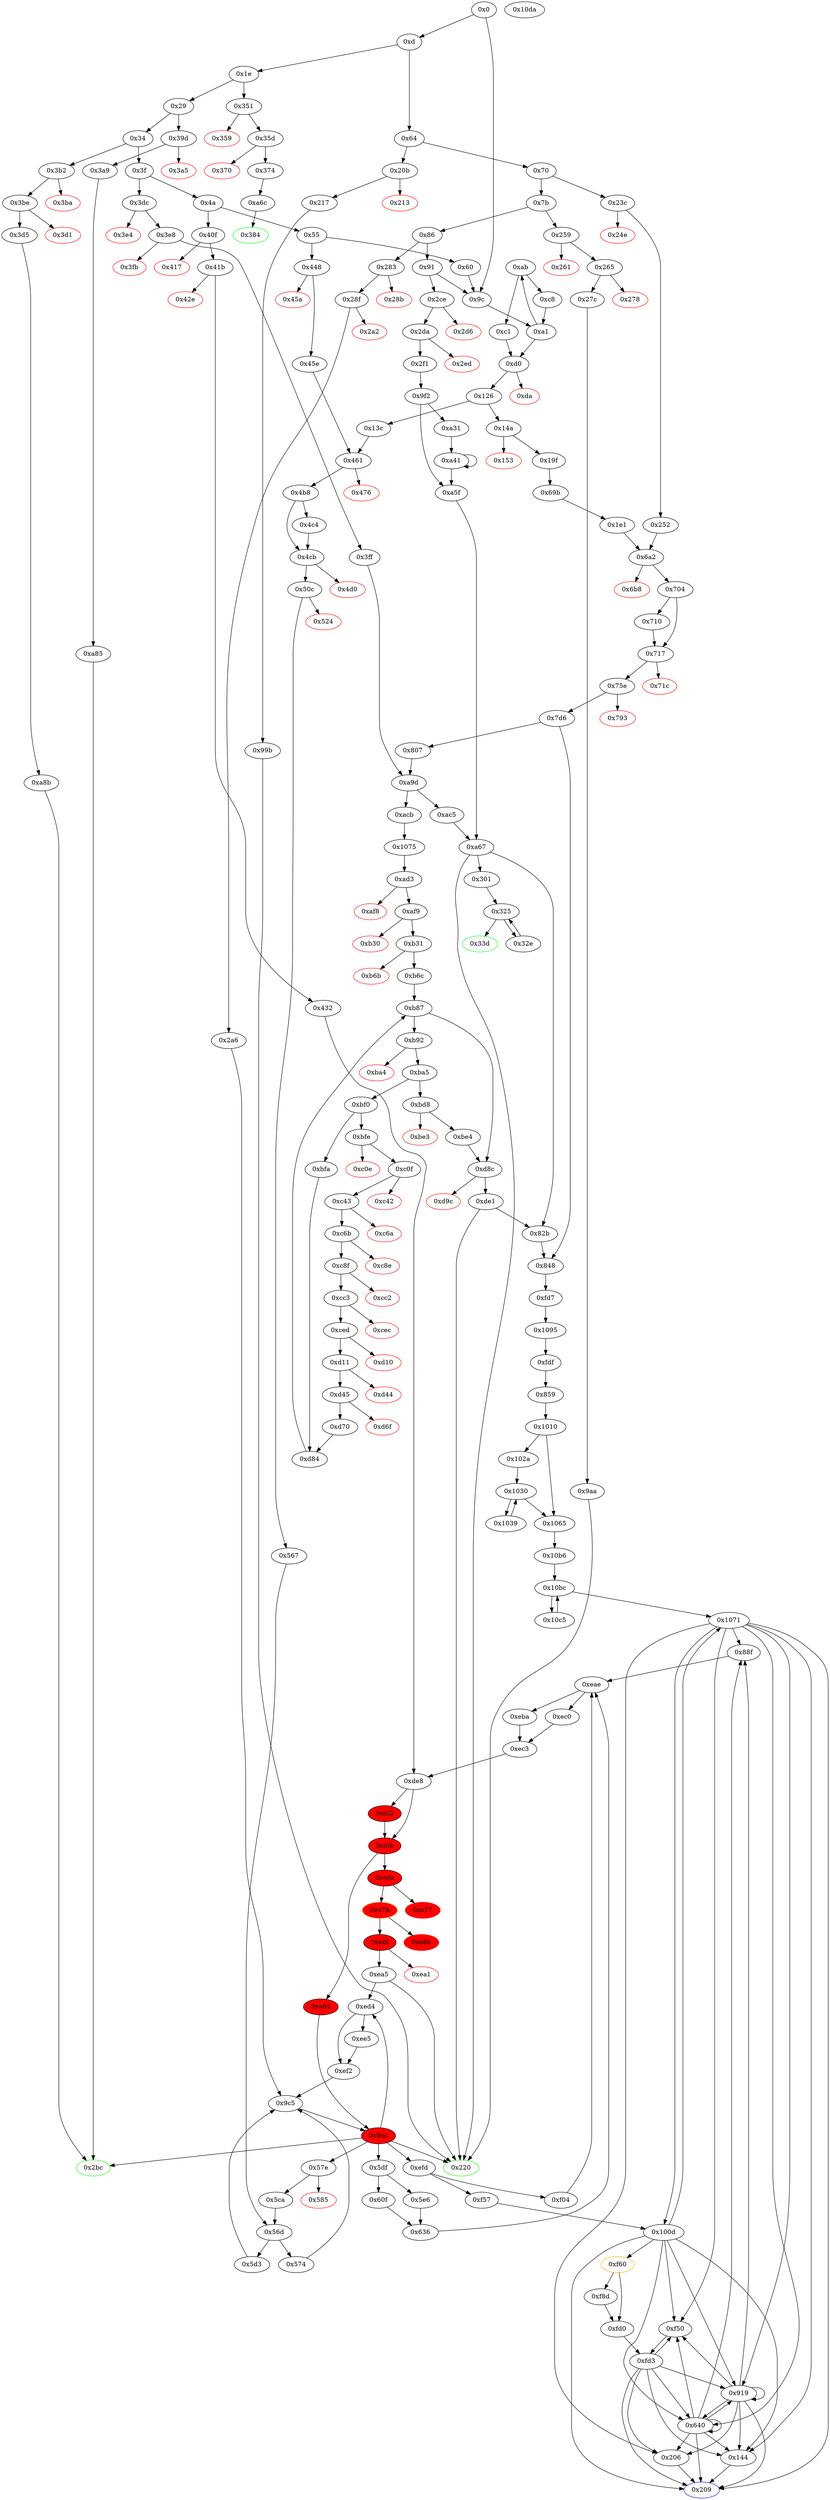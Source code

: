 digraph "" {
"0x23c" [fillcolor=white, id="0x23c", style=filled, tooltip="Block 0x23c\n[0x23c:0x24d]\n---\nPredecessors: [0x70]\nSuccessors: [0x24e, 0x252]\n---\n0x23c JUMPDEST\n0x23d PUSH2 0x209\n0x240 PUSH1 0x4\n0x242 DUP1\n0x243 CALLDATASIZE\n0x244 SUB\n0x245 PUSH1 0x20\n0x247 DUP2\n0x248 LT\n0x249 ISZERO\n0x24a PUSH2 0x252\n0x24d JUMPI\n---\n0x23c: JUMPDEST \n0x23d: V173 = 0x209\n0x240: V174 = 0x4\n0x243: V175 = CALLDATASIZE\n0x244: V176 = SUB V175 0x4\n0x245: V177 = 0x20\n0x248: V178 = LT V176 0x20\n0x249: V179 = ISZERO V178\n0x24a: V180 = 0x252\n0x24d: JUMPI 0x252 V179\n---\nEntry stack: [V9]\nStack pops: 0\nStack additions: [0x209, 0x4, V176]\nExit stack: [V9, 0x209, 0x4, V176]\n\nDef sites:\nV9: {0xd.0x12}\n"];
"0x88f" [fillcolor=white, id="0x88f", style=filled, tooltip="Block 0x88f\n[0x88f:0x918]\n---\nPredecessors: [0x640, 0x919, 0x1071]\nSuccessors: [0xeae]\n---\n0x88f JUMPDEST\n0x890 POP\n0x891 POP\n0x892 PUSH1 0x1\n0x894 DUP1\n0x895 SLOAD\n0x896 PUSH1 0x0\n0x898 SWAP1\n0x899 DUP2\n0x89a MSTORE\n0x89b PUSH1 0x4\n0x89d PUSH1 0x20\n0x89f DUP2\n0x8a0 DUP2\n0x8a1 MSTORE\n0x8a2 PUSH1 0x40\n0x8a4 DUP1\n0x8a5 DUP5\n0x8a6 SHA3\n0x8a7 DUP1\n0x8a8 SLOAD\n0x8a9 CALLER\n0x8aa PUSH1 0x1\n0x8ac PUSH1 0x1\n0x8ae PUSH1 0xa0\n0x8b0 SHL\n0x8b1 SUB\n0x8b2 NOT\n0x8b3 SWAP2\n0x8b4 DUP3\n0x8b5 AND\n0x8b6 DUP2\n0x8b7 OR\n0x8b8 SWAP1\n0x8b9 SWAP3\n0x8ba SSTORE\n0x8bb PUSH1 0x7\n0x8bd SLOAD\n0x8be DUP3\n0x8bf DUP8\n0x8c0 MSTORE\n0x8c1 PUSH1 0x3\n0x8c3 DUP1\n0x8c4 DUP7\n0x8c5 MSTORE\n0x8c6 DUP5\n0x8c7 DUP9\n0x8c8 SHA3\n0x8c9 DUP10\n0x8ca DUP10\n0x8cb MSTORE\n0x8cc DUP2\n0x8cd ADD\n0x8ce DUP7\n0x8cf MSTORE\n0x8d0 DUP5\n0x8d1 DUP9\n0x8d2 SHA3\n0x8d3 TIMESTAMP\n0x8d4 SWAP1\n0x8d5 SWAP3\n0x8d6 ADD\n0x8d7 SWAP1\n0x8d8 SWAP2\n0x8d9 SSTORE\n0x8da DUP12\n0x8db DUP8\n0x8dc MSTORE\n0x8dd SWAP5\n0x8de DUP5\n0x8df MSTORE\n0x8e0 DUP3\n0x8e1 DUP7\n0x8e2 SHA3\n0x8e3 SLOAD\n0x8e4 PUSH1 0x1\n0x8e6 PUSH1 0x1\n0x8e8 PUSH1 0xa0\n0x8ea SHL\n0x8eb SUB\n0x8ec AND\n0x8ed DUP7\n0x8ee MSTORE\n0x8ef SWAP4\n0x8f0 DUP4\n0x8f1 MSTORE\n0x8f2 SWAP1\n0x8f3 DUP5\n0x8f4 SHA3\n0x8f5 PUSH1 0x2\n0x8f7 ADD\n0x8f8 DUP1\n0x8f9 SLOAD\n0x8fa DUP1\n0x8fb DUP8\n0x8fc ADD\n0x8fd DUP3\n0x8fe SSTORE\n0x8ff SWAP1\n0x900 DUP6\n0x901 MSTORE\n0x902 SWAP2\n0x903 SWAP1\n0x904 SWAP4\n0x905 SHA3\n0x906 ADD\n0x907 DUP1\n0x908 SLOAD\n0x909 SWAP1\n0x90a SWAP2\n0x90b AND\n0x90c DUP3\n0x90d OR\n0x90e SWAP1\n0x90f SSTORE\n0x910 PUSH2 0x919\n0x913 SWAP3\n0x914 POP\n0x915 PUSH2 0xeae\n0x918 JUMP\n---\n0x88f: JUMPDEST \n0x892: V711 = 0x1\n0x895: V712 = S[0x1]\n0x896: V713 = 0x0\n0x89a: M[0x0] = V712\n0x89b: V714 = 0x4\n0x89d: V715 = 0x20\n0x8a1: M[0x20] = 0x4\n0x8a2: V716 = 0x40\n0x8a6: V717 = SHA3 0x0 0x40\n0x8a8: V718 = S[V717]\n0x8a9: V719 = CALLER\n0x8aa: V720 = 0x1\n0x8ac: V721 = 0x1\n0x8ae: V722 = 0xa0\n0x8b0: V723 = SHL 0xa0 0x1\n0x8b1: V724 = SUB 0x10000000000000000000000000000000000000000 0x1\n0x8b2: V725 = NOT 0xffffffffffffffffffffffffffffffffffffffff\n0x8b5: V726 = AND 0xffffffffffffffffffffffff0000000000000000000000000000000000000000 V718\n0x8b7: V727 = OR V719 V726\n0x8ba: S[V717] = V727\n0x8bb: V728 = 0x7\n0x8bd: V729 = S[0x7]\n0x8c0: M[0x0] = V719\n0x8c1: V730 = 0x3\n0x8c5: M[0x20] = 0x3\n0x8c8: V731 = SHA3 0x0 0x40\n0x8cb: M[0x0] = 0x1\n0x8cd: V732 = ADD 0x3 V731\n0x8cf: M[0x20] = V732\n0x8d2: V733 = SHA3 0x0 0x40\n0x8d3: V734 = TIMESTAMP\n0x8d6: V735 = ADD V729 V734\n0x8d9: S[V733] = V735\n0x8dc: M[0x0] = S5\n0x8df: M[0x20] = 0x4\n0x8e2: V736 = SHA3 0x0 0x40\n0x8e3: V737 = S[V736]\n0x8e4: V738 = 0x1\n0x8e6: V739 = 0x1\n0x8e8: V740 = 0xa0\n0x8ea: V741 = SHL 0xa0 0x1\n0x8eb: V742 = SUB 0x10000000000000000000000000000000000000000 0x1\n0x8ec: V743 = AND 0xffffffffffffffffffffffffffffffffffffffff V737\n0x8ee: M[0x0] = V743\n0x8f1: M[0x20] = 0x3\n0x8f4: V744 = SHA3 0x0 0x40\n0x8f5: V745 = 0x2\n0x8f7: V746 = ADD 0x2 V744\n0x8f9: V747 = S[V746]\n0x8fc: V748 = ADD 0x1 V747\n0x8fe: S[V746] = V748\n0x901: M[0x0] = V746\n0x905: V749 = SHA3 0x0 0x20\n0x906: V750 = ADD V749 V747\n0x908: V751 = S[V750]\n0x90b: V752 = AND 0xffffffffffffffffffffffff0000000000000000000000000000000000000000 V751\n0x90d: V753 = OR V719 V752\n0x90f: S[V750] = V753\n0x910: V754 = 0x919\n0x915: V755 = 0xeae\n0x918: JUMP 0xeae\n---\nEntry stack: [S13, V9, S11, S10, S9, S8, S7, S6, S5, S4, S3, S2, S1, S0]\nStack pops: 6\nStack additions: [S5, S4, S3, 0x919, 0x1, V719]\nExit stack: [S13, V9, S11, S10, S9, S8, S7, S6, S5, S4, S3, 0x919, 0x1, V719]\n\nDef sites:\nS13: {}\nV9: {0xd.0x12}\nS11: {0xc8.0xcb, 0x9c.0x9f, 0x9c.0x9d}\nS10: {0x69b.0x69f, 0xd.0x12, 0xf04.0xf47, 0x88f.0x910, 0x636.0x637}\nS9: {0xd.0x12, 0x9c.0x9f, 0x9c.0x9d, 0x88f.0x892, 0x1e1.0x1fe, 0x23c.0x23d}\nS8: {0x9c.0x9f, 0x13c.0x13c, 0x9c.0x9d, 0x252.0x254, 0x636.0x637, 0x636.0x63b, 0xc8.0xcb, 0x82b.0x845, 0x88f.0x910, 0x88f.0x8a9, 0x1e1.0x1fa, 0xee5.0xef1, 0xf04.0xf47}\nS7: {0x69b.0x69f, 0x9c.0x9d, 0x9c.0x9f, 0x13c.0x13c, 0x252.0x254, 0x636.0x637, 0x5ca.0x5ce, 0xd.0x12, 0x88f.0x892, 0x88f.0x910, 0x1e1.0x1fa, 0xec3.0xec6, 0x9c5.0x9eb, 0xf04.0xf47, 0xee5.0xef1}\nS6: {0x1e1.0x1fe, 0x9c.0x9f, 0x9c.0x9d, 0x13c.0x13c, 0x23c.0x23d, 0x75e.0x75f, 0x636.0x637, 0x636.0x63b, 0xd.0x12, 0x88f.0x910, 0x88f.0x8a9, 0x88f.0x892, 0xee5.0xef1, 0xf04.0xf47}\nS5: {0x9c.0x9f, 0x9c.0x9d, 0xfdf.0xfe4, 0x252.0x254, 0xc8.0xcb, 0x5ca.0x5ce, 0xd.0x12, 0x88f.0x892, 0x88f.0x910, 0x88f.0x8a9, 0xec3.0xec6, 0x9c5.0x9eb, 0xf04.0xf47, 0x13c.0x13c, 0x636.0x637, 0x636.0x63b, 0x82b.0x845, 0x1e1.0x1fa, 0xee5.0xef1}\nS4: {0x859.0x86c, 0x69b.0x69f, 0x9c.0x9d, 0x9c.0x9f, 0x252.0x254, 0xc8.0xcb, 0x448.0x449, 0x5ca.0x5ce, 0xd.0x12, 0x88f.0x910, 0x88f.0x8a9, 0x88f.0x892, 0xec3.0xec6, 0x9c5.0x9eb, 0xf04.0xf47, 0x13c.0x13c, 0x636.0x63b, 0x636.0x637, 0x1e1.0x1fa, 0xee5.0xef1, 0x567.0x56c}\nS3: {0x859.0x880, 0x9c.0x9f, 0x9c.0x9d, 0x45e.0x460, 0xea5_0xde8.0xea7, 0x75e.0x75f, 0x448.0x449, 0xc8.0xcb, 0x5ca.0x5ce, 0xd.0x12, 0x88f.0x892, 0x88f.0x910, 0x88f.0x8a9, 0xec3.0xec6, 0x9c5.0x9eb, 0xf04.0xf47, 0x13c.0x13c, 0x23c.0x23d, 0x432.0x43e, 0x636.0x637, 0x636.0x63b, 0xea5_0xdf2.0xea7, 0x1e1.0x1fe, 0xee5.0xef1, 0x567.0x56c}\nS2: {0x859.0x887, 0x9c.0x9d, 0x9c.0x9f, 0x45e.0x460, 0xfdf.0xfe4, 0x252.0x254, 0xc8.0xcb, 0x448.0x449, 0x5ca.0x5ce, 0xd.0x12, 0x88f.0x910, 0x88f.0x8a9, 0x88f.0x892, 0xec3.0xec6, 0x9c5.0x9eb, 0xf04.0xf47, 0x13c.0x13c, 0x636.0x637, 0x636.0x63b, 0x82b.0x845, 0x1e1.0x1fa, 0xee5.0xef1, 0x567.0x56c}\nS1: {0x859.0x86c, 0x69b.0x69f, 0x9c.0x9d, 0x9c.0x9f, 0x45e.0x460, 0xea5_0xdf2.0xea7, 0x252.0x254, 0xc8.0xcb, 0x448.0x449, 0x5ca.0x5ce, 0xd.0x12, 0x88f.0x892, 0x88f.0x910, 0x88f.0x8a9, 0xec3.0xec6, 0x9c5.0x9eb, 0xf04.0xf47, 0x13c.0x13c, 0x432.0x43e, 0x636.0x637, 0x636.0x63b, 0x1065.0x1067, 0xea5_0xde8.0xea7, 0x1e1.0x1fa, 0xee5.0xef1, 0x567.0x56c}\nS0: {0x859.0x887, 0xea5_0xde8.0xea7, 0xfdf.0xfe4, 0x45e.0x460, 0x9c.0x9d, 0x9c.0x9f, 0x1010.0x1022, 0x252.0x254, 0xc8.0xcb, 0x448.0x449, 0x5ca.0x5ce, 0xd.0x12, 0x88f.0x8a9, 0x88f.0x892, 0x88f.0x910, 0xec3.0xec6, 0x9c5.0x9eb, 0xf04.0xf47, 0x13c.0x13c, 0x432.0x43e, 0x636.0x63b, 0x636.0x637, 0x82b.0x845, 0xea5_0xdf2.0xea7, 0x1e1.0x1fa, 0xee5.0xef1, 0x567.0x56c}\n"];
"0x9aa" [fillcolor=white, id="0x9aa", style=filled, tooltip="Block 0x9aa\n[0x9aa:0x9c4]\n---\nPredecessors: [0x27c]\nSuccessors: [0x220]\n---\n0x9aa JUMPDEST\n0x9ab PUSH1 0x4\n0x9ad PUSH1 0x20\n0x9af MSTORE\n0x9b0 PUSH1 0x0\n0x9b2 SWAP1\n0x9b3 DUP2\n0x9b4 MSTORE\n0x9b5 PUSH1 0x40\n0x9b7 SWAP1\n0x9b8 SHA3\n0x9b9 SLOAD\n0x9ba PUSH1 0x1\n0x9bc PUSH1 0x1\n0x9be PUSH1 0xa0\n0x9c0 SHL\n0x9c1 SUB\n0x9c2 AND\n0x9c3 DUP2\n0x9c4 JUMP\n---\n0x9aa: JUMPDEST \n0x9ab: V793 = 0x4\n0x9ad: V794 = 0x20\n0x9af: M[0x20] = 0x4\n0x9b0: V795 = 0x0\n0x9b4: M[0x0] = V197\n0x9b5: V796 = 0x40\n0x9b8: V797 = SHA3 0x0 0x40\n0x9b9: V798 = S[V797]\n0x9ba: V799 = 0x1\n0x9bc: V800 = 0x1\n0x9be: V801 = 0xa0\n0x9c0: V802 = SHL 0xa0 0x1\n0x9c1: V803 = SUB 0x10000000000000000000000000000000000000000 0x1\n0x9c2: V804 = AND 0xffffffffffffffffffffffffffffffffffffffff V798\n0x9c4: JUMP 0x220\n---\nEntry stack: [V9, 0x220, V197]\nStack pops: 2\nStack additions: [S1, V804]\nExit stack: [V9, 0x220, V804]\n\nDef sites:\nV9: {0xd.0x12}\n0x220: {0x265.0x267}\nV197: {0x27c.0x27e}\n"];
"0x2f1" [fillcolor=white, id="0x2f1", style=filled, tooltip="Block 0x2f1\n[0x2f1:0x300]\n---\nPredecessors: [0x2da]\nSuccessors: [0x9f2]\n---\n0x2f1 JUMPDEST\n0x2f2 POP\n0x2f3 CALLDATALOAD\n0x2f4 PUSH1 0x1\n0x2f6 PUSH1 0x1\n0x2f8 PUSH1 0xa0\n0x2fa SHL\n0x2fb SUB\n0x2fc AND\n0x2fd PUSH2 0x9f2\n0x300 JUMP\n---\n0x2f1: JUMPDEST \n0x2f3: V242 = CALLDATALOAD 0x4\n0x2f4: V243 = 0x1\n0x2f6: V244 = 0x1\n0x2f8: V245 = 0xa0\n0x2fa: V246 = SHL 0xa0 0x1\n0x2fb: V247 = SUB 0x10000000000000000000000000000000000000000 0x1\n0x2fc: V248 = AND 0xffffffffffffffffffffffffffffffffffffffff V242\n0x2fd: V249 = 0x9f2\n0x300: JUMP 0x9f2\n---\nEntry stack: [V9, 0x301, 0x4, V236]\nStack pops: 2\nStack additions: [V248]\nExit stack: [V9, 0x301, V248]\n\nDef sites:\nV9: {0xd.0x12}\n0x301: {0x2da.0x2dc}\n0x4: {0x2da.0x2df}\nV236: {0x2da.0x2e3}\n"];
"0x39d" [fillcolor=white, id="0x39d", style=filled, tooltip="Block 0x39d\n[0x39d:0x3a4]\n---\nPredecessors: [0x29]\nSuccessors: [0x3a5, 0x3a9]\n---\n0x39d JUMPDEST\n0x39e CALLVALUE\n0x39f DUP1\n0x3a0 ISZERO\n0x3a1 PUSH2 0x3a9\n0x3a4 JUMPI\n---\n0x39d: JUMPDEST \n0x39e: V301 = CALLVALUE\n0x3a0: V302 = ISZERO V301\n0x3a1: V303 = 0x3a9\n0x3a4: JUMPI 0x3a9 V302\n---\nEntry stack: [V9]\nStack pops: 0\nStack additions: [V301]\nExit stack: [V9, V301]\n\nDef sites:\nV9: {0xd.0x12}\n"];
"0xdfe" [fillcolor=red, id="0xdfe", style=filled, tooltip="Block 0xdfe\n[0xdfe:0xe03]\n---\nPredecessors: [0xde8, 0xdf2]\nSuccessors: [0xe04, 0xe0a]\n---\n0xdfe JUMPDEST\n0xdff ISZERO\n0xe00 PUSH2 0xe0a\n0xe03 JUMPI\n---\n0xdfe: JUMPDEST \n0xdff: V1244 = ISZERO S0\n0xe00: V1245 = 0xe0a\n0xe03: JUMPI 0xe0a V1244\n---\nEntry stack: [S21, S20, S19, S18, S17, S16, S15, S14, S13, S12, S11, S10, {0x640, 0x919, 0xf50}, S8, S7, V1314, S5, {0x220, 0xed4}, S3, S2, 0x0, S0]\nStack pops: 1\nStack additions: []\nExit stack: [S21, S20, S19, S18, S17, S16, S15, S14, S13, S12, S11, S10, {0x640, 0x919, 0xf50}, S8, S7, V1314, S5, {0x220, 0xed4}, S3, S2, 0x0]\n\nDef sites:\nS21: {}\nS20: {}\nS19: {}\nS18: {}\nS17: {0xf04.0xf47, 0x88f.0x910, 0x636.0x637}\nS16: {0x9c.0x9f, 0x9c.0x9d, 0x88f.0x892}\nS15: {0x9c.0x9f, 0x9c.0x9d, 0x13c.0x13c, 0x636.0x63b, 0x636.0x637, 0x88f.0x910, 0x88f.0x8a9, 0xee5.0xef1, 0xf04.0xf47}\nS14: {0x9c.0x9f, 0x9c.0x9d, 0x13c.0x13c, 0x636.0x637, 0x5ca.0x5ce, 0x88f.0x910, 0x88f.0x892, 0xec3.0xec6, 0x9c5.0x9eb, 0xf04.0xf47, 0xee5.0xef1}\nS13: {0x9c.0x9f, 0x9c.0x9d, 0x13c.0x13c, 0x636.0x637, 0x636.0x63b, 0x88f.0x892, 0x88f.0x910, 0x88f.0x8a9, 0xee5.0xef1, 0xf04.0xf47}\nS12: {0x9c.0x9f, 0x9c.0x9d, 0x636.0x63b, 0x636.0x637, 0x5ca.0x5ce, 0x88f.0x8a9, 0x88f.0x892, 0x88f.0x910, 0xec3.0xec6, 0x9c5.0x9eb, 0xf04.0xf47, 0xee5.0xef1}\nS11: {0x567.0x56c, 0x9c.0x9f, 0x9c.0x9d, 0x636.0x63b, 0x5ca.0x5ce, 0x88f.0x8a9, 0x88f.0x892, 0xec3.0xec6, 0x9c5.0x9eb, 0xee5.0xef1}\nS10: {0x9c.0x9d, 0x9c.0x9f, 0xea5_0xdf2.0xea7, 0x5ca.0x5ce, 0x88f.0x8a9, 0x88f.0x910, 0xec3.0xec6, 0x9c5.0x9eb, 0xf04.0xf47, 0x13c.0x13c, 0x432.0x43e, 0x636.0x63b, 0x636.0x637, 0xea5_0xde8.0xea7, 0xee5.0xef1, 0x567.0x56c}\n{0x640, 0x919, 0xf50}: {0xf04.0xf47, 0x88f.0x910, 0x636.0x637}\nS8: {0x9c.0x9f, 0x9c.0x9d, 0x13c.0x13c, 0x636.0x63b, 0x636.0x637, 0x88f.0x8a9, 0x88f.0x892, 0x88f.0x910, 0xee5.0xef1, 0xf04.0xf47}\nS7: {0x567.0x56c, 0x9c.0x9f, 0x9c.0x9d, 0xea5_0xdf2.0xea7, 0x432.0x43e, 0x636.0x63b, 0x5ca.0x5ce, 0x88f.0x8a9, 0xea5_0xde8.0xea7, 0xec3.0xec6, 0x9c5.0x9eb, 0xee5.0xef1}\nV1314: {0xec3.0xec6}\nS5: {0xec3.0xec9, 0xd.0x12}\n{0x220, 0xed4}: {0x41b.0x41d, 0xec3.0xecb}\nS3: {0x567.0x56c, 0x9c.0x9f, 0x9c.0x9d, 0xea5_0xde8.0xea7, 0x432.0x43e, 0x636.0x63b, 0x5ca.0x5ce, 0x88f.0x8a9, 0xea5_0xdf2.0xea7, 0xec3.0xec6, 0x9c5.0x9eb, 0xee5.0xef1}\nS2: {0xec3.0xec6, 0x432.0x443}\n0x0: {0xde8.0xde9}\nS0: {0xde8.0xdec, 0xdf2.0xdfd}\n"];
"0x60" [fillcolor=white, id="0x60", style=filled, tooltip="Block 0x60\n[0x60:0x63]\n---\nPredecessors: [0x55]\nSuccessors: [0x9c]\n---\n0x60 PUSH2 0x9c\n0x63 JUMP\n---\n0x60: V31 = 0x9c\n0x63: JUMP 0x9c\n---\nEntry stack: [V9]\nStack pops: 0\nStack additions: []\nExit stack: [V9]\n\nDef sites:\nV9: {0xd.0x12}\n"];
"0x476" [color=red, fillcolor=white, id="0x476", style=filled, tooltip="Block 0x476\n[0x476:0x4b7]\n---\nPredecessors: [0x461]\nSuccessors: []\n---\n0x476 PUSH1 0x40\n0x478 DUP1\n0x479 MLOAD\n0x47a PUSH3 0x461bcd\n0x47e PUSH1 0xe5\n0x480 SHL\n0x481 DUP2\n0x482 MSTORE\n0x483 PUSH1 0x20\n0x485 PUSH1 0x4\n0x487 DUP3\n0x488 ADD\n0x489 MSTORE\n0x48a PUSH1 0x13\n0x48c PUSH1 0x24\n0x48e DUP3\n0x48f ADD\n0x490 MSTORE\n0x491 PUSH19 0x155cd95c88191bd95cc81b9bdd08195e1a5cdd\n0x4a5 PUSH1 0x6a\n0x4a7 SHL\n0x4a8 PUSH1 0x44\n0x4aa DUP3\n0x4ab ADD\n0x4ac MSTORE\n0x4ad SWAP1\n0x4ae MLOAD\n0x4af SWAP1\n0x4b0 DUP2\n0x4b1 SWAP1\n0x4b2 SUB\n0x4b3 PUSH1 0x64\n0x4b5 ADD\n0x4b6 SWAP1\n0x4b7 REVERT\n---\n0x476: V385 = 0x40\n0x479: V386 = M[0x40]\n0x47a: V387 = 0x461bcd\n0x47e: V388 = 0xe5\n0x480: V389 = SHL 0xe5 0x461bcd\n0x482: M[V386] = 0x8c379a000000000000000000000000000000000000000000000000000000000\n0x483: V390 = 0x20\n0x485: V391 = 0x4\n0x488: V392 = ADD V386 0x4\n0x489: M[V392] = 0x20\n0x48a: V393 = 0x13\n0x48c: V394 = 0x24\n0x48f: V395 = ADD V386 0x24\n0x490: M[V395] = 0x13\n0x491: V396 = 0x155cd95c88191bd95cc81b9bdd08195e1a5cdd\n0x4a5: V397 = 0x6a\n0x4a7: V398 = SHL 0x6a 0x155cd95c88191bd95cc81b9bdd08195e1a5cdd\n0x4a8: V399 = 0x44\n0x4ab: V400 = ADD V386 0x44\n0x4ac: M[V400] = 0x5573657220646f6573206e6f7420657869737400000000000000000000000000\n0x4ae: V401 = M[0x40]\n0x4b2: V402 = SUB V386 V401\n0x4b3: V403 = 0x64\n0x4b5: V404 = ADD 0x64 V402\n0x4b7: REVERT V401 V404\n---\nEntry stack: [V9, S2, {0x144, 0x209}, S0]\nStack pops: 0\nStack additions: []\nExit stack: [V9, S2, {0x144, 0x209}, S0]\n\nDef sites:\nV9: {0xd.0x12}\nS2: {0xc8.0xcb, 0xd.0x12, 0x9c.0x9f, 0x9c.0x9d}\n{0x144, 0x209}: {0x448.0x449, 0x13c.0x13c}\nS0: {0xc8.0xcb, 0x9c.0x9f, 0x9c.0x9d, 0x45e.0x460}\n"];
"0xb6b" [color=red, fillcolor=white, id="0xb6b", style=filled, tooltip="Block 0xb6b\n[0xb6b:0xb6b]\n---\nPredecessors: [0xb31]\nSuccessors: []\n---\n0xb6b INVALID\n---\n0xb6b: INVALID \n---\nEntry stack: [V9, S13, S12, {0x206, 0x209}, S10, S9, 0x1, 0x3, S6, {0x220, 0x82b}, S4, 0x0, V1445, V953, 0x2]\nStack pops: 0\nStack additions: []\nExit stack: [V9, S13, S12, {0x206, 0x209}, S10, S9, 0x1, 0x3, S6, {0x220, 0x82b}, S4, 0x0, V1445, V953, 0x2]\n\nDef sites:\nV9: {0xd.0x12}\nS13: {0xc8.0xcb, 0x9c.0x9d, 0x9c.0x9f}\nS12: {0x69b.0x69f, 0xd.0x12}\n{0x206, 0x209}: {0x1e1.0x1fe, 0x23c.0x23d}\nS10: {0x1e1.0x1fa, 0x252.0x254}\nS9: {0x1e1.0x1fa, 0x252.0x254}\n0x1: {0x75e.0x75f}\n0x3: {0x807.0x816}\nS6: {0xd.0x12, 0x807.0x807}\n{0x220, 0x82b}: {0x3e8.0x3ea, 0x807.0x81a}\nS4: {0x807.0x826, 0x3ff.0x40a}\n0x0: {0xa9d.0xaab}\nV1445: {0x1075.0x1078}\nV953: {0xb31.0xb5f}\n0x2: {0xb31.0xb5b}\n"];
"0x14a" [fillcolor=white, id="0x14a", style=filled, tooltip="Block 0x14a\n[0x14a:0x152]\n---\nPredecessors: [0x126]\nSuccessors: [0x153, 0x19f]\n---\n0x14a JUMPDEST\n0x14b DUP1\n0x14c PUSH1 0x1\n0x14e EQ\n0x14f PUSH2 0x19f\n0x152 JUMPI\n---\n0x14a: JUMPDEST \n0x14c: V100 = 0x1\n0x14e: V101 = EQ 0x1 S0\n0x14f: V102 = 0x19f\n0x152: JUMPI 0x19f V101\n---\nEntry stack: [V9, S0]\nStack pops: 1\nStack additions: [S0]\nExit stack: [V9, S0]\n\nDef sites:\nV9: {0xd.0x12}\nS0: {0xc8.0xcb, 0x9c.0x9f, 0x9c.0x9d}\n"];
"0xea1" [color=red, fillcolor=white, id="0xea1", style=filled, tooltip="Block 0xea1\n[0xea1:0xea4]\n---\nPredecessors: [0xe8f]\nSuccessors: []\n---\n0xea1 PUSH1 0x0\n0xea3 DUP1\n0xea4 REVERT\n---\n0xea1: V1303 = 0x0\n0xea4: REVERT 0x0 0x0\n---\nEntry stack: [S19, S18, S17, S16, S15, S14, S13, S12, S11, {0x640, 0x919, 0xf50}, S9, S8, V1314, S6, {0x220, 0xed4}, S4, S3, 0x0, V1297, V1298]\nStack pops: 0\nStack additions: []\nExit stack: [S19, S18, S17, S16, S15, S14, S13, S12, S11, {0x640, 0x919, 0xf50}, S9, S8, V1314, S6, {0x220, 0xed4}, S4, S3, 0x0, V1297, V1298]\n\nDef sites:\nS19: {}\nS18: {}\nS17: {}\nS16: {0x9c.0x9f, 0x9c.0x9d}\nS15: {0x9c.0x9f, 0x13c.0x13c, 0x9c.0x9d, 0x88f.0x910, 0xf04.0xf47, 0x636.0x637}\nS14: {0x13c.0x13c, 0x9c.0x9f, 0x9c.0x9d, 0x88f.0x910, 0x88f.0x892, 0xf04.0xf47, 0x636.0x637}\nS13: {0x9c.0x9f, 0x9c.0x9d, 0x88f.0x892, 0x88f.0x8a9, 0xee5.0xef1, 0x636.0x63b}\nS12: {0x9c.0x9f, 0x9c.0x9d, 0x636.0x63b, 0x5ca.0x5ce, 0x9c5.0x9eb, 0x88f.0x8a9, 0xec3.0xec6, 0xee5.0xef1}\nS11: {0x567.0x56c, 0x9c.0x9d, 0x9c.0x9f, 0x636.0x63b, 0x5ca.0x5ce, 0x88f.0x8a9, 0xec3.0xec6, 0x9c5.0x9eb, 0xee5.0xef1}\n{0x640, 0x919, 0xf50}: {0xf04.0xf47, 0x88f.0x910, 0x636.0x637}\nS9: {0x13c.0x13c, 0x9c.0x9f, 0x9c.0x9d, 0x88f.0x892, 0x88f.0x910, 0xf04.0xf47, 0x636.0x637}\nS8: {0x567.0x56c, 0x9c.0x9d, 0x9c.0x9f, 0x636.0x63b, 0x5ca.0x5ce, 0x88f.0x8a9, 0xec3.0xec6, 0x9c5.0x9eb, 0xee5.0xef1}\nV1314: {0xec3.0xec6}\nS6: {0xec3.0xec9, 0xd.0x12}\n{0x220, 0xed4}: {0x41b.0x41d, 0xec3.0xecb}\nS4: {0x9c.0x9d, 0x9c.0x9f, 0x432.0x43e, 0x636.0x63b, 0x5ca.0x5ce, 0x88f.0x8a9, 0xee5.0xef1, 0xec3.0xec6, 0x9c5.0x9eb, 0x567.0x56c}\nS3: {0xec3.0xec6, 0x432.0x443}\n0x0: {0xde8.0xde9}\nV1297: {0xe8f.0xe96}\nV1298: {0xe8f.0xe97}\n"];
"0x9c5" [fillcolor=white, id="0x9c5", style=filled, tooltip="Block 0x9c5\n[0x9c5:0x9eb]\n---\nPredecessors: [0x2a6, 0x574, 0x5d3, 0xef2]\nSuccessors: [0x9ec]\n---\n0x9c5 JUMPDEST\n0x9c6 PUSH1 0x1\n0x9c8 PUSH1 0x1\n0x9ca PUSH1 0xa0\n0x9cc SHL\n0x9cd SUB\n0x9ce DUP3\n0x9cf AND\n0x9d0 PUSH1 0x0\n0x9d2 SWAP1\n0x9d3 DUP2\n0x9d4 MSTORE\n0x9d5 PUSH1 0x3\n0x9d7 PUSH1 0x20\n0x9d9 DUP2\n0x9da DUP2\n0x9db MSTORE\n0x9dc PUSH1 0x40\n0x9de DUP1\n0x9df DUP5\n0x9e0 SHA3\n0x9e1 DUP6\n0x9e2 DUP6\n0x9e3 MSTORE\n0x9e4 SWAP1\n0x9e5 SWAP3\n0x9e6 ADD\n0x9e7 SWAP1\n0x9e8 MSTORE\n0x9e9 SWAP1\n0x9ea SHA3\n0x9eb SLOAD\n---\n0x9c5: JUMPDEST \n0x9c6: V805 = 0x1\n0x9c8: V806 = 0x1\n0x9ca: V807 = 0xa0\n0x9cc: V808 = SHL 0xa0 0x1\n0x9cd: V809 = SUB 0x10000000000000000000000000000000000000000 0x1\n0x9cf: V810 = AND S1 0xffffffffffffffffffffffffffffffffffffffff\n0x9d0: V811 = 0x0\n0x9d4: M[0x0] = V810\n0x9d5: V812 = 0x3\n0x9d7: V813 = 0x20\n0x9db: M[0x20] = 0x3\n0x9dc: V814 = 0x40\n0x9e0: V815 = SHA3 0x0 0x40\n0x9e3: M[0x0] = S0\n0x9e6: V816 = ADD 0x3 V815\n0x9e8: M[0x20] = V816\n0x9ea: V817 = SHA3 0x0 0x40\n0x9eb: V818 = S[V817]\n---\nEntry stack: [S19, S18, S17, S16, S15, S14, S13, S12, S11, S10, S9, S8, S7, S6, S5, S4, S3, {0x2bc, 0x57e, 0x5df, 0xefd}, S1, S0]\nStack pops: 2\nStack additions: [S1, S0, V818]\nExit stack: [S17, S16, S15, S14, S13, S12, S11, S10, S9, S8, S7, S6, S5, S4, S3, {0x2bc, 0x57e, 0x5df, 0xefd}, S1, S0, V818]\n\nDef sites:\nS19: {}\nS18: {}\nS17: {}\nS16: {0xf04.0xf47, 0x88f.0x910, 0x636.0x637}\nS15: {0x9c.0x9d, 0x88f.0x910, 0x9c.0x9f, 0x88f.0x892, 0xf04.0xf47, 0x636.0x637}\nS14: {0x9c.0x9f, 0x9c.0x9d, 0x13c.0x13c, 0x636.0x637, 0x636.0x63b, 0x88f.0x892, 0x88f.0x910, 0x88f.0x8a9, 0xee5.0xef1, 0xf04.0xf47}\nS13: {0x9c.0x9f, 0x13c.0x13c, 0x9c.0x9d, 0x636.0x637, 0x636.0x63b, 0x5ca.0x5ce, 0x9c5.0x9eb, 0x88f.0x910, 0x88f.0x8a9, 0x88f.0x892, 0xec3.0xec6, 0xee5.0xef1, 0xf04.0xf47}\nS12: {0x9c.0x9d, 0x9c.0x9f, 0x13c.0x13c, 0x636.0x637, 0x636.0x63b, 0x5ca.0x5ce, 0xd.0x12, 0x88f.0x892, 0x88f.0x910, 0x88f.0x8a9, 0xec3.0xec6, 0x9c5.0x9eb, 0xf04.0xf47, 0xee5.0xef1}\nS11: {0x9c.0x9f, 0x9c.0x9d, 0x13c.0x13c, 0x636.0x637, 0x636.0x63b, 0xc8.0xcb, 0x5ca.0x5ce, 0xd.0x12, 0x88f.0x910, 0x88f.0x8a9, 0x88f.0x892, 0xec3.0xec6, 0x9c5.0x9eb, 0xf04.0xf47, 0xee5.0xef1}\nS10: {0x9c.0x9f, 0x9c.0x9d, 0xc8.0xcb, 0x448.0x449, 0x5ca.0x5ce, 0xd.0x12, 0x88f.0x892, 0x88f.0x910, 0x88f.0x8a9, 0xec3.0xec6, 0x9c5.0x9eb, 0xf04.0xf47, 0x13c.0x13c, 0x636.0x637, 0x636.0x63b, 0xee5.0xef1, 0x567.0x56c}\nS9: {0x9c.0x9d, 0x9c.0x9f, 0x45e.0x460, 0xea5_0xdf2.0xea7, 0xc8.0xcb, 0x448.0x449, 0x5ca.0x5ce, 0xd.0x12, 0x88f.0x910, 0x88f.0x8a9, 0x88f.0x892, 0xec3.0xec6, 0x9c5.0x9eb, 0xf04.0xf47, 0x13c.0x13c, 0x432.0x43e, 0x636.0x63b, 0x636.0x637, 0xea5_0xde8.0xea7, 0xee5.0xef1, 0x567.0x56c}\nS8: {0x9c.0x9f, 0x9c.0x9d, 0x45e.0x460, 0xea5_0xdf2.0xea7, 0x448.0x449, 0xc8.0xcb, 0x5ca.0x5ce, 0xd.0x12, 0x88f.0x892, 0x88f.0x910, 0x88f.0x8a9, 0xec3.0xec6, 0x9c5.0x9eb, 0xf04.0xf47, 0x13c.0x13c, 0x432.0x43e, 0x636.0x637, 0x636.0x63b, 0xea5_0xde8.0xea7, 0xee5.0xef1, 0x567.0x56c}\nS7: {0x9c.0x9d, 0x9c.0x9f, 0x45e.0x460, 0xea5_0xde8.0xea7, 0xc8.0xcb, 0x448.0x449, 0x5ca.0x5ce, 0xd.0x12, 0x88f.0x910, 0x88f.0x8a9, 0x88f.0x892, 0xec3.0xec6, 0x9c5.0x9eb, 0xf04.0xf47, 0x13c.0x13c, 0x432.0x43e, 0x636.0x637, 0x636.0x63b, 0xea5_0xdf2.0xea7, 0xee5.0xef1, 0x567.0x56c}\nS6: {0x9c.0x9d, 0x9c.0x9f, 0x45e.0x460, 0xea5_0xde8.0xea7, 0xc8.0xcb, 0x448.0x449, 0x5ca.0x5ce, 0x88f.0x892, 0x88f.0x910, 0x88f.0x8a9, 0xec3.0xec6, 0x9c5.0x9eb, 0xf04.0xf47, 0x13c.0x13c, 0x432.0x43e, 0x636.0x637, 0x636.0x63b, 0xea5_0xdf2.0xea7, 0xee5.0xef1, 0x567.0x56c}\nS5: {0x9c.0x9d, 0x9c.0x9f, 0x45e.0x460, 0xea5_0xde8.0xea7, 0xc8.0xcb, 0x5ca.0x5ce, 0x88f.0x8a9, 0x88f.0x892, 0x88f.0x910, 0xec3.0xec6, 0x9c5.0x9eb, 0xf04.0xf47, 0x13c.0x13c, 0x432.0x43e, 0x636.0x63b, 0x636.0x637, 0xea5_0xdf2.0xea7, 0xee5.0xef1, 0x567.0x56c}\nS4: {0x9c.0x9d, 0x9c.0x9f, 0x45e.0x460, 0xea5_0xdf2.0xea7, 0xc8.0xcb, 0x5ca.0x5ce, 0x88f.0x8a9, 0x88f.0x892, 0x88f.0x910, 0xec3.0xec6, 0x9c5.0x9eb, 0xf04.0xf47, 0x432.0x43e, 0x636.0x63b, 0x636.0x637, 0xea5_0xde8.0xea7, 0xee5.0xef1, 0x567.0x56c}\nS3: {0x5d3.0x5d5, 0xef2.0xef3, 0xd.0x12, 0x574.0x574}\n{0x2bc, 0x57e, 0x5df, 0xefd}: {0x5d3.0x5d6, 0xef2.0xef4, 0x574.0x575, 0x28f.0x291}\nS1: {0x9c.0x9f, 0x9c.0x9d, 0xea5_0xde8.0xea7, 0x5d3.0x5d9, 0x432.0x43e, 0x574.0x578, 0x636.0x63b, 0x5ca.0x5ce, 0x9c5.0x9eb, 0x88f.0x8a9, 0xea5_0xdf2.0xea7, 0xec3.0xec6, 0xee5.0xef1, 0x567.0x56c, 0x2a6.0x2b2}\nS0: {0x9c.0x9d, 0x9c.0x9f, 0x45e.0x460, 0xea5_0xde8.0xea7, 0xc8.0xcb, 0x448.0x449, 0x5ca.0x5ce, 0x88f.0x910, 0x88f.0x8a9, 0x88f.0x892, 0xec3.0xec6, 0x9c5.0x9eb, 0xf04.0xf47, 0x13c.0x13c, 0x432.0x43e, 0x636.0x637, 0x636.0x63b, 0xea5_0xdf2.0xea7, 0xee5.0xef1, 0x567.0x56c, 0x2a6.0x2b7}\n"];
"0xee5" [fillcolor=white, id="0xee5", style=filled, tooltip="Block 0xee5\n[0xee5:0xef1]\n---\nPredecessors: [0xed4]\nSuccessors: [0xef2]\n---\n0xee5 POP\n0xee6 PUSH1 0x0\n0xee8 SLOAD\n0xee9 PUSH1 0x1\n0xeeb PUSH1 0x1\n0xeed PUSH1 0xa0\n0xeef SHL\n0xef0 SUB\n0xef1 AND\n---\n0xee6: V1325 = 0x0\n0xee8: V1326 = S[0x0]\n0xee9: V1327 = 0x1\n0xeeb: V1328 = 0x1\n0xeed: V1329 = 0xa0\n0xeef: V1330 = SHL 0xa0 0x1\n0xef0: V1331 = SUB 0x10000000000000000000000000000000000000000 0x1\n0xef1: V1332 = AND 0xffffffffffffffffffffffffffffffffffffffff V1326\n---\nEntry stack: [S16, S15, S14, S13, S12, S11, S10, S9, S8, S7, S6, S5, S4, S3, S2, S1, S0]\nStack pops: 1\nStack additions: [V1332]\nExit stack: [S16, S15, S14, S13, S12, S11, S10, S9, S8, S7, S6, S5, S4, S3, S2, S1, V1332]\n\nDef sites:\nS16: {}\nS15: {}\nS14: {}\nS13: {}\nS12: {0xf04.0xf47, 0x88f.0x910, 0x636.0x637}\nS11: {0x9c.0x9f, 0x9c.0x9d, 0x88f.0x892}\nS10: {0x9c.0x9f, 0x13c.0x13c, 0x9c.0x9d, 0x636.0x637, 0x636.0x63b, 0x88f.0x910, 0x88f.0x8a9, 0xee5.0xef1, 0xf04.0xf47}\nS9: {0x9c.0x9d, 0x9c.0x9f, 0x13c.0x13c, 0x636.0x637, 0x5ca.0x5ce, 0x88f.0x892, 0x88f.0x910, 0xec3.0xec6, 0x9c5.0x9eb, 0xf04.0xf47, 0xee5.0xef1}\nS8: {0x9c.0x9f, 0x9c.0x9d, 0x13c.0x13c, 0x636.0x637, 0x636.0x63b, 0xd.0x12, 0x88f.0x910, 0x88f.0x8a9, 0x88f.0x892, 0xee5.0xef1, 0xf04.0xf47}\nS7: {0x9c.0x9f, 0x9c.0x9d, 0x13c.0x13c, 0x636.0x637, 0x636.0x63b, 0xc8.0xcb, 0x5ca.0x5ce, 0xd.0x12, 0x88f.0x892, 0x88f.0x910, 0x88f.0x8a9, 0xec3.0xec6, 0x9c5.0x9eb, 0xf04.0xf47, 0xee5.0xef1}\nS6: {0x9c.0x9d, 0x9c.0x9f, 0xc8.0xcb, 0x448.0x449, 0x5ca.0x5ce, 0xd.0x12, 0x88f.0x910, 0x88f.0x8a9, 0x88f.0x892, 0xec3.0xec6, 0x9c5.0x9eb, 0xf04.0xf47, 0x13c.0x13c, 0x636.0x63b, 0x636.0x637, 0xee5.0xef1, 0x567.0x56c}\nS5: {0x9c.0x9f, 0x9c.0x9d, 0x45e.0x460, 0xea5_0xde8.0xea7, 0x448.0x449, 0xc8.0xcb, 0x5ca.0x5ce, 0xd.0x12, 0x88f.0x892, 0x88f.0x910, 0x88f.0x8a9, 0xec3.0xec6, 0x9c5.0x9eb, 0xf04.0xf47, 0x13c.0x13c, 0x432.0x43e, 0x636.0x637, 0x636.0x63b, 0xea5_0xdf2.0xea7, 0xee5.0xef1, 0x567.0x56c}\nS4: {0x9c.0x9d, 0x9c.0x9f, 0x45e.0x460, 0xc8.0xcb, 0x448.0x449, 0x5ca.0x5ce, 0x88f.0x910, 0x88f.0x8a9, 0x88f.0x892, 0xec3.0xec6, 0x9c5.0x9eb, 0xf04.0xf47, 0x13c.0x13c, 0x636.0x637, 0x636.0x63b, 0xee5.0xef1, 0x567.0x56c}\nS3: {0x9c.0x9d, 0x9c.0x9f, 0x45e.0x460, 0xea5_0xdf2.0xea7, 0xc8.0xcb, 0x5ca.0x5ce, 0x88f.0x892, 0x88f.0x910, 0x88f.0x8a9, 0xec3.0xec6, 0x9c5.0x9eb, 0xf04.0xf47, 0x13c.0x13c, 0x432.0x43e, 0x636.0x637, 0x636.0x63b, 0xea5_0xde8.0xea7, 0xee5.0xef1, 0x567.0x56c}\nS2: {0x9c.0x9d, 0x9c.0x9f, 0x45e.0x460, 0xea5_0xdf2.0xea7, 0xc8.0xcb, 0x5ca.0x5ce, 0x88f.0x8a9, 0x88f.0x892, 0x88f.0x910, 0xec3.0xec6, 0x9c5.0x9eb, 0xf04.0xf47, 0x432.0x43e, 0x636.0x63b, 0x636.0x637, 0xea5_0xde8.0xea7, 0xee5.0xef1, 0x567.0x56c}\nS1: {0x567.0x56c, 0x9c.0x9d, 0x9c.0x9f, 0x45e.0x460, 0xea5_0xdf2.0xea7, 0x432.0x43e, 0x636.0x63b, 0xc8.0xcb, 0x5ca.0x5ce, 0x88f.0x8a9, 0xea5_0xde8.0xea7, 0x88f.0x892, 0xec3.0xec6, 0x9c5.0x9eb, 0xee5.0xef1}\nS0: {0x9c.0x9f, 0x9c.0x9d, 0xea5_0xdf2.0xea7, 0xea5.0xea7, 0x432.0x43e, 0x636.0x63b, 0x5ca.0x5ce, 0x88f.0x8a9, 0xea5_0xde8.0xea7, 0xee5.0xef1, 0xec3.0xec6, 0x9c5.0x9eb, 0x567.0x56c}\n"];
"0xcec" [color=red, fillcolor=white, id="0xcec", style=filled, tooltip="Block 0xcec\n[0xcec:0xcec]\n---\nPredecessors: [0xcc3]\nSuccessors: []\n---\n0xcec INVALID\n---\n0xcec: INVALID \n---\nEntry stack: [V9, S16, S15, {0x206, 0x209}, S13, S12, 0x1, 0x3, S9, {0x220, 0x82b}, S7, 0x0, V1445, 0x0, S3, V1124, V1445, V1129]\nStack pops: 0\nStack additions: []\nExit stack: [V9, S16, S15, {0x206, 0x209}, S13, S12, 0x1, 0x3, S9, {0x220, 0x82b}, S7, 0x0, V1445, 0x0, S3, V1124, V1445, V1129]\n\nDef sites:\nV9: {0xd.0x12}\nS16: {0xc8.0xcb, 0x9c.0x9f, 0x9c.0x9d}\nS15: {0x69b.0x69f, 0xd.0x12}\n{0x206, 0x209}: {0x1e1.0x1fe, 0x23c.0x23d}\nS13: {0x1e1.0x1fa, 0x252.0x254}\nS12: {0x1e1.0x1fa, 0x252.0x254}\n0x1: {0x75e.0x75f}\n0x3: {0x807.0x816}\nS9: {0xd.0x12, 0x807.0x807}\n{0x220, 0x82b}: {0x3e8.0x3ea, 0x807.0x81a}\nS7: {0x807.0x826, 0x3ff.0x40a}\n0x0: {0xa9d.0xaab}\nV1445: {0x1075.0x1078}\n0x0: {0xb6c.0xb6d}\nS3: {0xd84.0xd87, 0xb6c.0xb6d}\nV1124: {0xcc3.0xcd8}\nV1445: {0x1075.0x1078}\nV1129: {0xcc3.0xce2}\n"];
"0x27c" [fillcolor=white, id="0x27c", style=filled, tooltip="Block 0x27c\n[0x27c:0x282]\n---\nPredecessors: [0x265]\nSuccessors: [0x9aa]\n---\n0x27c JUMPDEST\n0x27d POP\n0x27e CALLDATALOAD\n0x27f PUSH2 0x9aa\n0x282 JUMP\n---\n0x27c: JUMPDEST \n0x27e: V197 = CALLDATALOAD 0x4\n0x27f: V198 = 0x9aa\n0x282: JUMP 0x9aa\n---\nEntry stack: [V9, 0x220, 0x4, V191]\nStack pops: 2\nStack additions: [V197]\nExit stack: [V9, 0x220, V197]\n\nDef sites:\nV9: {0xd.0x12}\n0x220: {0x265.0x267}\n0x4: {0x265.0x26a}\nV191: {0x265.0x26e}\n"];
"0xbfa" [fillcolor=white, id="0xbfa", style=filled, tooltip="Block 0xbfa\n[0xbfa:0xbfd]\n---\nPredecessors: [0xbf0]\nSuccessors: [0xd84]\n---\n0xbfa PUSH2 0xd84\n0xbfd JUMP\n---\n0xbfa: V1020 = 0xd84\n0xbfd: JUMP 0xd84\n---\nEntry stack: [V9, S13, S12, {0x206, 0x209}, S10, S9, 0x1, 0x3, S6, {0x220, 0x82b}, S4, 0x0, V1445, 0x0, S0]\nStack pops: 0\nStack additions: []\nExit stack: [V9, S13, S12, {0x206, 0x209}, S10, S9, 0x1, 0x3, S6, {0x220, 0x82b}, S4, 0x0, V1445, 0x0, S0]\n\nDef sites:\nV9: {0xd.0x12}\nS13: {0xc8.0xcb, 0x9c.0x9f, 0x9c.0x9d}\nS12: {0x69b.0x69f, 0xd.0x12}\n{0x206, 0x209}: {0x1e1.0x1fe, 0x23c.0x23d}\nS10: {0x1e1.0x1fa, 0x252.0x254}\nS9: {0x1e1.0x1fa, 0x252.0x254}\n0x1: {0x75e.0x75f}\n0x3: {0x807.0x816}\nS6: {0xd.0x12, 0x807.0x807}\n{0x220, 0x82b}: {0x3e8.0x3ea, 0x807.0x81a}\nS4: {0x807.0x826, 0x3ff.0x40a}\n0x0: {0xa9d.0xaab}\nV1445: {0x1075.0x1078}\n0x0: {0xb6c.0xb6d}\nS0: {0xd84.0xd87, 0xb6c.0xb6d}\n"];
"0xaf8" [color=red, fillcolor=white, id="0xaf8", style=filled, tooltip="Block 0xaf8\n[0xaf8:0xaf8]\n---\nPredecessors: [0xad3]\nSuccessors: []\n---\n0xaf8 INVALID\n---\n0xaf8: INVALID \n---\nEntry stack: [V9, S13, S12, {0x206, 0x209}, S10, S9, 0x1, 0x3, S6, {0x220, 0x82b}, S4, 0x0, V1445, V912, 0x0]\nStack pops: 0\nStack additions: []\nExit stack: [V9, S13, S12, {0x206, 0x209}, S10, S9, 0x1, 0x3, S6, {0x220, 0x82b}, S4, 0x0, V1445, V912, 0x0]\n\nDef sites:\nV9: {0xd.0x12}\nS13: {0xc8.0xcb, 0x9c.0x9d, 0x9c.0x9f}\nS12: {0x69b.0x69f, 0xd.0x12}\n{0x206, 0x209}: {0x1e1.0x1fe, 0x23c.0x23d}\nS10: {0x1e1.0x1fa, 0x252.0x254}\nS9: {0x1e1.0x1fa, 0x252.0x254}\n0x1: {0x75e.0x75f}\n0x3: {0x807.0x816}\nS6: {0xd.0x12, 0x807.0x807}\n{0x220, 0x82b}: {0x3e8.0x3ea, 0x807.0x81a}\nS4: {0x807.0x826, 0x3ff.0x40a}\n0x0: {0xa9d.0xaab}\nV1445: {0x1075.0x1078}\nV912: {0xad3.0xaee}\n0x0: {0xad3.0xade}\n"];
"0xfd0" [fillcolor=white, id="0xfd0", style=filled, tooltip="Block 0xfd0\n[0xfd0:0xfd2]\n---\nPredecessors: [0xf60, 0xf8d]\nSuccessors: [0xfd3]\n---\n0xfd0 JUMPDEST\n0xfd1 POP\n0xfd2 POP\n---\n0xfd0: JUMPDEST \n---\nEntry stack: [S14, S13, S12, S11, S10, S9, S8, S7, S6, S5, S4, S3, S2, S1, S0]\nStack pops: 2\nStack additions: []\nExit stack: [S14, S13, S12, S11, S10, S9, S8, S7, S6, S5, S4, S3, S2]\n\nDef sites:\nS14: {}\nS13: {}\nS12: {}\nS11: {0xf04.0xf47, 0x88f.0x910, 0x636.0x637}\nS10: {0xd.0x12, 0x9c.0x9d, 0x9c.0x9f, 0x88f.0x892}\nS9: {0x9c.0x9f, 0x13c.0x13c, 0x9c.0x9d, 0x636.0x637, 0x636.0x63b, 0xc8.0xcb, 0x88f.0x910, 0x88f.0x8a9, 0xee5.0xef1, 0xf04.0xf47}\nS8: {0x69b.0x69f, 0x9c.0x9d, 0x9c.0x9f, 0x13c.0x13c, 0x636.0x637, 0x5ca.0x5ce, 0xd.0x12, 0x88f.0x892, 0x88f.0x910, 0xec3.0xec6, 0x9c5.0x9eb, 0xf04.0xf47, 0xee5.0xef1}\nS7: {0x1e1.0x1fe, 0x9c.0x9f, 0x9c.0x9d, 0x13c.0x13c, 0x23c.0x23d, 0x636.0x637, 0x636.0x63b, 0xd.0x12, 0x88f.0x910, 0x88f.0x8a9, 0x88f.0x892, 0xee5.0xef1, 0xf04.0xf47}\nS6: {0x9c.0x9f, 0x9c.0x9d, 0x252.0x254, 0xc8.0xcb, 0x5ca.0x5ce, 0xd.0x12, 0x88f.0x892, 0x88f.0x910, 0x88f.0x8a9, 0xec3.0xec6, 0x9c5.0x9eb, 0xf04.0xf47, 0x13c.0x13c, 0x636.0x637, 0x636.0x63b, 0x82b.0x845, 0x1e1.0x1fa, 0xee5.0xef1}\nS5: {0x69b.0x69f, 0x9c.0x9d, 0x9c.0x9f, 0x252.0x254, 0xc8.0xcb, 0x448.0x449, 0x5ca.0x5ce, 0xd.0x12, 0x88f.0x910, 0x88f.0x8a9, 0x88f.0x892, 0xec3.0xec6, 0x9c5.0x9eb, 0xf04.0xf47, 0x13c.0x13c, 0x636.0x63b, 0x636.0x637, 0x1e1.0x1fa, 0xee5.0xef1, 0x567.0x56c}\nS4: {0xea5_0xdf2.0xea7, 0x9c.0x9f, 0x45e.0x460, 0x75e.0x75f, 0x9c.0x9d, 0x448.0x449, 0xc8.0xcb, 0x5ca.0x5ce, 0xd.0x12, 0x88f.0x892, 0x88f.0x910, 0x88f.0x8a9, 0xec3.0xec6, 0x9c5.0x9eb, 0xf04.0xf47, 0x13c.0x13c, 0x23c.0x23d, 0x432.0x43e, 0x636.0x637, 0x636.0x63b, 0xea5_0xde8.0xea7, 0x1e1.0x1fe, 0xee5.0xef1, 0x567.0x56c}\nS3: {0x9c.0x9d, 0xfdf.0xfe4, 0x45e.0x460, 0x9c.0x9f, 0x252.0x254, 0xc8.0xcb, 0x448.0x449, 0x5ca.0x5ce, 0xd.0x12, 0x88f.0x910, 0x88f.0x8a9, 0x88f.0x892, 0xec3.0xec6, 0x9c5.0x9eb, 0xf04.0xf47, 0x13c.0x13c, 0x636.0x637, 0x636.0x63b, 0x82b.0x845, 0x1e1.0x1fa, 0xee5.0xef1, 0x567.0x56c}\nS2: {0x859.0x86c, 0x69b.0x69f, 0xea5_0xde8.0xea7, 0x9c.0x9d, 0x45e.0x460, 0x9c.0x9f, 0x252.0x254, 0xc8.0xcb, 0x448.0x449, 0x5ca.0x5ce, 0xd.0x12, 0x88f.0x892, 0x88f.0x910, 0x88f.0x8a9, 0xec3.0xec6, 0x9c5.0x9eb, 0xf04.0xf47, 0x13c.0x13c, 0x432.0x43e, 0x636.0x637, 0x636.0x63b, 0xea5_0xdf2.0xea7, 0x1e1.0x1fa, 0xee5.0xef1, 0x567.0x56c}\nS1: {0x859.0x880, 0xea5_0xdf2.0xea7, 0x9c.0x9d, 0x45e.0x460, 0x75e.0x75f, 0x9c.0x9f, 0xc8.0xcb, 0x448.0x449, 0x5ca.0x5ce, 0xd.0x12, 0x88f.0x8a9, 0x88f.0x892, 0x88f.0x910, 0xec3.0xec6, 0x9c5.0x9eb, 0xf04.0xf47, 0x13c.0x13c, 0x23c.0x23d, 0x432.0x43e, 0x636.0x63b, 0x636.0x637, 0xea5_0xde8.0xea7, 0x1e1.0x1fe, 0xee5.0xef1, 0x567.0x56c}\nS0: {0x859.0x887, 0xea5_0xdf2.0xea7, 0xfdf.0xfe4, 0x45e.0x460, 0x9c.0x9d, 0x9c.0x9f, 0x252.0x254, 0xc8.0xcb, 0x448.0x449, 0x5ca.0x5ce, 0xd.0x12, 0x88f.0x8a9, 0x88f.0x892, 0x88f.0x910, 0xec3.0xec6, 0x9c5.0x9eb, 0xf04.0xf47, 0x13c.0x13c, 0x432.0x43e, 0x636.0x63b, 0x636.0x637, 0x82b.0x845, 0xea5_0xde8.0xea7, 0x1e1.0x1fa, 0xee5.0xef1, 0x567.0x56c}\n"];
"0x3d1" [color=red, fillcolor=white, id="0x3d1", style=filled, tooltip="Block 0x3d1\n[0x3d1:0x3d4]\n---\nPredecessors: [0x3be]\nSuccessors: []\n---\n0x3d1 PUSH1 0x0\n0x3d3 DUP1\n0x3d4 REVERT\n---\n0x3d1: V319 = 0x0\n0x3d4: REVERT 0x0 0x0\n---\nEntry stack: [V9, 0x2bc, 0x4, V314]\nStack pops: 0\nStack additions: []\nExit stack: [V9, 0x2bc, 0x4, V314]\n\nDef sites:\nV9: {0xd.0x12}\n0x2bc: {0x3be.0x3c0}\n0x4: {0x3be.0x3c3}\nV314: {0x3be.0x3c7}\n"];
"0x1065" [fillcolor=white, id="0x1065", style=filled, tooltip="Block 0x1065\n[0x1065:0x1070]\n---\nPredecessors: [0x1010, 0x1030]\nSuccessors: [0x10b6]\n---\n0x1065 JUMPDEST\n0x1066 POP\n0x1067 PUSH2 0x1071\n0x106a SWAP3\n0x106b SWAP2\n0x106c POP\n0x106d PUSH2 0x10b6\n0x1070 JUMP\n---\n0x1065: JUMPDEST \n0x1067: V1442 = 0x1071\n0x106d: V1443 = 0x10b6\n0x1070: JUMP 0x10b6\n---\nEntry stack: [V9, S13, S12, {0x206, 0x209}, S10, S9, 0x1, V1396, V697, 0x88f, V708, V1412, S2, S1, S0]\nStack pops: 4\nStack additions: [0x1071, S3, S1]\nExit stack: [V9, S13, S12, {0x206, 0x209}, S10, S9, 0x1, V1396, V697, 0x88f, V708, 0x1071, V1412, S1]\n\nDef sites:\nV9: {0xd.0x12}\nS13: {0xc8.0xcb, 0x9c.0x9d, 0x9c.0x9f}\nS12: {0x69b.0x69f, 0xd.0x12}\n{0x206, 0x209}: {0x1e1.0x1fe, 0x23c.0x23d}\nS10: {0x1e1.0x1fa, 0x82b.0x845, 0x252.0x254}\nS9: {0x1e1.0x1fa, 0x252.0x254}\n0x1: {0x75e.0x75f}\nV1396: {0xfdf.0xfe4}\nV697: {0x859.0x86c}\n0x88f: {0x859.0x880}\nV708: {0x859.0x887}\nV1412: {0x1010.0x1022}\nS2: {0x859.0x87f, 0x859.0x889, 0x1039.0x1059}\nS1: {0x1039.0x105f, 0x1010.0x101f}\nS0: {0x859.0x889, 0x102a.0x102f}\n"];
"0xad3" [fillcolor=white, id="0xad3", style=filled, tooltip="Block 0xad3\n[0xad3:0xaf7]\n---\nPredecessors: [0x1075]\nSuccessors: [0xaf8, 0xaf9]\n---\n0xad3 JUMPDEST\n0xad4 PUSH1 0x1\n0xad6 PUSH1 0x1\n0xad8 PUSH1 0xa0\n0xada SHL\n0xadb SUB\n0xadc DUP4\n0xadd AND\n0xade PUSH1 0x0\n0xae0 SWAP1\n0xae1 DUP2\n0xae2 MSTORE\n0xae3 PUSH1 0x3\n0xae5 PUSH1 0x20\n0xae7 MSTORE\n0xae8 PUSH1 0x40\n0xaea DUP2\n0xaeb SHA3\n0xaec PUSH1 0x2\n0xaee ADD\n0xaef DUP1\n0xaf0 SLOAD\n0xaf1 SWAP1\n0xaf2 SWAP2\n0xaf3 SWAP1\n0xaf4 PUSH2 0xaf9\n0xaf7 JUMPI\n---\n0xad3: JUMPDEST \n0xad4: V900 = 0x1\n0xad6: V901 = 0x1\n0xad8: V902 = 0xa0\n0xada: V903 = SHL 0xa0 0x1\n0xadb: V904 = SUB 0x10000000000000000000000000000000000000000 0x1\n0xadd: V905 = AND S2 0xffffffffffffffffffffffffffffffffffffffff\n0xade: V906 = 0x0\n0xae2: M[0x0] = V905\n0xae3: V907 = 0x3\n0xae5: V908 = 0x20\n0xae7: M[0x20] = 0x3\n0xae8: V909 = 0x40\n0xaeb: V910 = SHA3 0x0 0x40\n0xaec: V911 = 0x2\n0xaee: V912 = ADD 0x2 V910\n0xaf0: V913 = S[V912]\n0xaf4: V914 = 0xaf9\n0xaf7: JUMPI 0xaf9 V913\n---\nEntry stack: [V9, S11, S10, {0x206, 0x209}, S8, S7, 0x1, 0x3, S4, {0x220, 0x82b}, S2, 0x0, V1445]\nStack pops: 3\nStack additions: [S2, S1, S0, V912, 0x0]\nExit stack: [V9, S11, S10, {0x206, 0x209}, S8, S7, 0x1, 0x3, S4, {0x220, 0x82b}, S2, 0x0, V1445, V912, 0x0]\n\nDef sites:\nV9: {0xd.0x12}\nS11: {0xc8.0xcb, 0x9c.0x9d, 0x9c.0x9f}\nS10: {0x69b.0x69f, 0xd.0x12}\n{0x206, 0x209}: {0x1e1.0x1fe, 0x23c.0x23d}\nS8: {0x1e1.0x1fa, 0x252.0x254}\nS7: {0x1e1.0x1fa, 0x252.0x254}\n0x1: {0x75e.0x75f}\n0x3: {0x807.0x816}\nS4: {0xd.0x12, 0x807.0x807}\n{0x220, 0x82b}: {0x3e8.0x3ea, 0x807.0x81a}\nS2: {0x807.0x826, 0x3ff.0x40a}\n0x0: {0xa9d.0xaab}\nV1445: {0x1075.0x1078}\n"];
"0x2da" [fillcolor=white, id="0x2da", style=filled, tooltip="Block 0x2da\n[0x2da:0x2ec]\n---\nPredecessors: [0x2ce]\nSuccessors: [0x2ed, 0x2f1]\n---\n0x2da JUMPDEST\n0x2db POP\n0x2dc PUSH2 0x301\n0x2df PUSH1 0x4\n0x2e1 DUP1\n0x2e2 CALLDATASIZE\n0x2e3 SUB\n0x2e4 PUSH1 0x20\n0x2e6 DUP2\n0x2e7 LT\n0x2e8 ISZERO\n0x2e9 PUSH2 0x2f1\n0x2ec JUMPI\n---\n0x2da: JUMPDEST \n0x2dc: V233 = 0x301\n0x2df: V234 = 0x4\n0x2e2: V235 = CALLDATASIZE\n0x2e3: V236 = SUB V235 0x4\n0x2e4: V237 = 0x20\n0x2e7: V238 = LT V236 0x20\n0x2e8: V239 = ISZERO V238\n0x2e9: V240 = 0x2f1\n0x2ec: JUMPI 0x2f1 V239\n---\nEntry stack: [V9, V229]\nStack pops: 1\nStack additions: [0x301, 0x4, V236]\nExit stack: [V9, 0x301, 0x4, V236]\n\nDef sites:\nV9: {0xd.0x12}\nV229: {0x2ce.0x2cf}\n"];
"0xc43" [fillcolor=white, id="0xc43", style=filled, tooltip="Block 0xc43\n[0xc43:0xc69]\n---\nPredecessors: [0xc0f]\nSuccessors: [0xc6a, 0xc6b]\n---\n0xc43 JUMPDEST\n0xc44 PUSH1 0x0\n0xc46 SWAP2\n0xc47 DUP3\n0xc48 MSTORE\n0xc49 PUSH1 0x20\n0xc4b SWAP1\n0xc4c SWAP2\n0xc4d SHA3\n0xc4e ADD\n0xc4f SLOAD\n0xc50 PUSH1 0x1\n0xc52 PUSH1 0x1\n0xc54 PUSH1 0xa0\n0xc56 SHL\n0xc57 SUB\n0xc58 AND\n0xc59 DUP4\n0xc5a PUSH1 0x3\n0xc5c PUSH1 0x1\n0xc5e DUP5\n0xc5f ADD\n0xc60 MUL\n0xc61 PUSH2 0x4b0\n0xc64 DUP2\n0xc65 LT\n0xc66 PUSH2 0xc6b\n0xc69 JUMPI\n---\n0xc43: JUMPDEST \n0xc44: V1054 = 0x0\n0xc48: M[0x0] = V1049\n0xc49: V1055 = 0x20\n0xc4d: V1056 = SHA3 0x0 0x20\n0xc4e: V1057 = ADD V1056 0x0\n0xc4f: V1058 = S[V1057]\n0xc50: V1059 = 0x1\n0xc52: V1060 = 0x1\n0xc54: V1061 = 0xa0\n0xc56: V1062 = SHL 0xa0 0x1\n0xc57: V1063 = SUB 0x10000000000000000000000000000000000000000 0x1\n0xc58: V1064 = AND 0xffffffffffffffffffffffffffffffffffffffff V1058\n0xc5a: V1065 = 0x3\n0xc5c: V1066 = 0x1\n0xc5f: V1067 = ADD S2 0x1\n0xc60: V1068 = MUL V1067 0x3\n0xc61: V1069 = 0x4b0\n0xc65: V1070 = LT V1068 0x4b0\n0xc66: V1071 = 0xc6b\n0xc69: JUMPI 0xc6b V1070\n---\nEntry stack: [V9, S15, S14, {0x206, 0x209}, S12, S11, 0x1, 0x3, S8, {0x220, 0x82b}, S6, 0x0, V1445, 0x0, S2, V1049, 0x0]\nStack pops: 5\nStack additions: [S4, S3, S2, V1064, S4, V1068]\nExit stack: [V9, S15, S14, {0x206, 0x209}, S12, S11, 0x1, 0x3, S8, {0x220, 0x82b}, S6, 0x0, V1445, 0x0, S2, V1064, V1445, V1068]\n\nDef sites:\nV9: {0xd.0x12}\nS15: {0xc8.0xcb, 0x9c.0x9f, 0x9c.0x9d}\nS14: {0x69b.0x69f, 0xd.0x12}\n{0x206, 0x209}: {0x1e1.0x1fe, 0x23c.0x23d}\nS12: {0x1e1.0x1fa, 0x252.0x254}\nS11: {0x1e1.0x1fa, 0x252.0x254}\n0x1: {0x75e.0x75f}\n0x3: {0x807.0x816}\nS8: {0xd.0x12, 0x807.0x807}\n{0x220, 0x82b}: {0x3e8.0x3ea, 0x807.0x81a}\nS6: {0x807.0x826, 0x3ff.0x40a}\n0x0: {0xa9d.0xaab}\nV1445: {0x1075.0x1078}\n0x0: {0xb6c.0xb6d}\nS2: {0xd84.0xd87, 0xb6c.0xb6d}\nV1049: {0xc0f.0xc37}\n0x0: {0xc0f.0xc38}\n"];
"0x19f" [fillcolor=white, id="0x19f", style=filled, tooltip="Block 0x19f\n[0x19f:0x1e0]\n---\nPredecessors: [0x14a]\nSuccessors: [0x69b]\n---\n0x19f JUMPDEST\n0x1a0 PUSH1 0x0\n0x1a2 PUSH2 0x1e1\n0x1a5 PUSH1 0x0\n0x1a7 CALLDATASIZE\n0x1a8 DUP1\n0x1a9 DUP1\n0x1aa PUSH1 0x1f\n0x1ac ADD\n0x1ad PUSH1 0x20\n0x1af DUP1\n0x1b0 SWAP2\n0x1b1 DIV\n0x1b2 MUL\n0x1b3 PUSH1 0x20\n0x1b5 ADD\n0x1b6 PUSH1 0x40\n0x1b8 MLOAD\n0x1b9 SWAP1\n0x1ba DUP2\n0x1bb ADD\n0x1bc PUSH1 0x40\n0x1be MSTORE\n0x1bf DUP1\n0x1c0 SWAP4\n0x1c1 SWAP3\n0x1c2 SWAP2\n0x1c3 SWAP1\n0x1c4 DUP2\n0x1c5 DUP2\n0x1c6 MSTORE\n0x1c7 PUSH1 0x20\n0x1c9 ADD\n0x1ca DUP4\n0x1cb DUP4\n0x1cc DUP1\n0x1cd DUP3\n0x1ce DUP5\n0x1cf CALLDATACOPY\n0x1d0 PUSH1 0x0\n0x1d2 SWAP3\n0x1d3 ADD\n0x1d4 SWAP2\n0x1d5 SWAP1\n0x1d6 SWAP2\n0x1d7 MSTORE\n0x1d8 POP\n0x1d9 PUSH2 0x69b\n0x1dc SWAP3\n0x1dd POP\n0x1de POP\n0x1df POP\n0x1e0 JUMP\n---\n0x19f: JUMPDEST \n0x1a0: V121 = 0x0\n0x1a2: V122 = 0x1e1\n0x1a5: V123 = 0x0\n0x1a7: V124 = CALLDATASIZE\n0x1aa: V125 = 0x1f\n0x1ac: V126 = ADD 0x1f V124\n0x1ad: V127 = 0x20\n0x1b1: V128 = DIV V126 0x20\n0x1b2: V129 = MUL V128 0x20\n0x1b3: V130 = 0x20\n0x1b5: V131 = ADD 0x20 V129\n0x1b6: V132 = 0x40\n0x1b8: V133 = M[0x40]\n0x1bb: V134 = ADD V133 V131\n0x1bc: V135 = 0x40\n0x1be: M[0x40] = V134\n0x1c6: M[V133] = V124\n0x1c7: V136 = 0x20\n0x1c9: V137 = ADD 0x20 V133\n0x1cf: CALLDATACOPY V137 0x0 V124\n0x1d0: V138 = 0x0\n0x1d3: V139 = ADD V137 V124\n0x1d7: M[V139] = 0x0\n0x1d9: V140 = 0x69b\n0x1e0: JUMP 0x69b\n---\nEntry stack: [V9, S0]\nStack pops: 0\nStack additions: [0x0, 0x1e1, V133]\nExit stack: [V9, S0, 0x0, 0x1e1, V133]\n\nDef sites:\nV9: {0xd.0x12}\nS0: {0xc8.0xcb, 0x9c.0x9f, 0x9c.0x9d}\n"];
"0xfdf" [fillcolor=white, id="0xfdf", style=filled, tooltip="Block 0xfdf\n[0xfdf:0x100c]\n---\nPredecessors: [0x1095]\nSuccessors: [0x859]\n---\n0xfdf JUMPDEST\n0xfe0 POP\n0xfe1 PUSH1 0x40\n0xfe3 DUP1\n0xfe4 MLOAD\n0xfe5 PUSH1 0x60\n0xfe7 DUP2\n0xfe8 ADD\n0xfe9 DUP3\n0xfea MSTORE\n0xfeb PUSH1 0x1\n0xfed SLOAD\n0xfee DUP2\n0xfef MSTORE\n0xff0 PUSH1 0x20\n0xff2 DUP1\n0xff3 DUP3\n0xff4 ADD\n0xff5 SWAP4\n0xff6 SWAP1\n0xff7 SWAP4\n0xff8 MSTORE\n0xff9 DUP2\n0xffa MLOAD\n0xffb PUSH1 0x0\n0xffd DUP2\n0xffe MSTORE\n0xfff SWAP3\n0x1000 DUP4\n0x1001 ADD\n0x1002 DUP3\n0x1003 MSTORE\n0x1004 SWAP1\n0x1005 DUP2\n0x1006 ADD\n0x1007 SWAP2\n0x1008 SWAP1\n0x1009 SWAP2\n0x100a MSTORE\n0x100b SWAP1\n0x100c JUMP\n---\n0xfdf: JUMPDEST \n0xfe1: V1395 = 0x40\n0xfe4: V1396 = M[0x40]\n0xfe5: V1397 = 0x60\n0xfe8: V1398 = ADD V1396 0x60\n0xfea: M[0x40] = V1398\n0xfeb: V1399 = 0x1\n0xfed: V1400 = S[0x1]\n0xfef: M[V1396] = V1400\n0xff0: V1401 = 0x20\n0xff4: V1402 = ADD V1396 0x20\n0xff8: M[V1402] = S1\n0xffa: V1403 = M[0x40]\n0xffb: V1404 = 0x0\n0xffe: M[V1403] = 0x0\n0x1001: V1405 = ADD V1403 0x20\n0x1003: M[0x40] = V1405\n0x1006: V1406 = ADD V1396 0x40\n0x100a: M[V1406] = V1403\n0x100c: JUMP 0x859\n---\nEntry stack: [V9, S8, S7, {0x206, 0x209}, S5, S4, 0x1, 0x859, S1, V1454]\nStack pops: 3\nStack additions: [V1396]\nExit stack: [V9, S8, S7, {0x206, 0x209}, S5, S4, 0x1, V1396]\n\nDef sites:\nV9: {0xd.0x12}\nS8: {0xc8.0xcb, 0x9c.0x9f, 0x9c.0x9d}\nS7: {0x69b.0x69f, 0xd.0x12}\n{0x206, 0x209}: {0x1e1.0x1fe, 0x23c.0x23d}\nS5: {0x1e1.0x1fa, 0x82b.0x845, 0x252.0x254}\nS4: {0x1e1.0x1fa, 0x252.0x254}\n0x1: {0x75e.0x75f}\n0x859: {0x848.0x851}\nS1: {0x1e1.0x1fa, 0x82b.0x845, 0x252.0x254}\nV1454: {0x1095.0x1098}\n"];
"0x9f2" [fillcolor=white, id="0x9f2", style=filled, tooltip="Block 0x9f2\n[0x9f2:0xa30]\n---\nPredecessors: [0x2f1]\nSuccessors: [0xa31, 0xa5f]\n---\n0x9f2 JUMPDEST\n0x9f3 PUSH1 0x1\n0x9f5 PUSH1 0x1\n0x9f7 PUSH1 0xa0\n0x9f9 SHL\n0x9fa SUB\n0x9fb DUP2\n0x9fc AND\n0x9fd PUSH1 0x0\n0x9ff SWAP1\n0xa00 DUP2\n0xa01 MSTORE\n0xa02 PUSH1 0x3\n0xa04 PUSH1 0x20\n0xa06 SWAP1\n0xa07 DUP2\n0xa08 MSTORE\n0xa09 PUSH1 0x40\n0xa0b SWAP2\n0xa0c DUP3\n0xa0d SWAP1\n0xa0e SHA3\n0xa0f PUSH1 0x2\n0xa11 ADD\n0xa12 DUP1\n0xa13 SLOAD\n0xa14 DUP4\n0xa15 MLOAD\n0xa16 DUP2\n0xa17 DUP5\n0xa18 MUL\n0xa19 DUP2\n0xa1a ADD\n0xa1b DUP5\n0xa1c ADD\n0xa1d SWAP1\n0xa1e SWAP5\n0xa1f MSTORE\n0xa20 DUP1\n0xa21 DUP5\n0xa22 MSTORE\n0xa23 PUSH1 0x60\n0xa25 SWAP4\n0xa26 SWAP3\n0xa27 DUP4\n0xa28 ADD\n0xa29 DUP3\n0xa2a DUP3\n0xa2b DUP1\n0xa2c ISZERO\n0xa2d PUSH2 0xa5f\n0xa30 JUMPI\n---\n0x9f2: JUMPDEST \n0x9f3: V819 = 0x1\n0x9f5: V820 = 0x1\n0x9f7: V821 = 0xa0\n0x9f9: V822 = SHL 0xa0 0x1\n0x9fa: V823 = SUB 0x10000000000000000000000000000000000000000 0x1\n0x9fc: V824 = AND V248 0xffffffffffffffffffffffffffffffffffffffff\n0x9fd: V825 = 0x0\n0xa01: M[0x0] = V824\n0xa02: V826 = 0x3\n0xa04: V827 = 0x20\n0xa08: M[0x20] = 0x3\n0xa09: V828 = 0x40\n0xa0e: V829 = SHA3 0x0 0x40\n0xa0f: V830 = 0x2\n0xa11: V831 = ADD 0x2 V829\n0xa13: V832 = S[V831]\n0xa15: V833 = M[0x40]\n0xa18: V834 = MUL 0x20 V832\n0xa1a: V835 = ADD V833 V834\n0xa1c: V836 = ADD 0x20 V835\n0xa1f: M[0x40] = V836\n0xa22: M[V833] = V832\n0xa23: V837 = 0x60\n0xa28: V838 = ADD V833 0x20\n0xa2c: V839 = ISZERO V832\n0xa2d: V840 = 0xa5f\n0xa30: JUMPI 0xa5f V839\n---\nEntry stack: [V9, 0x301, V248]\nStack pops: 1\nStack additions: [S0, 0x60, V833, V831, V832, V838, V831, V832]\nExit stack: [V9, 0x301, V248, 0x60, V833, V831, V832, V838, V831, V832]\n\nDef sites:\nV9: {0xd.0x12}\n0x301: {0x2da.0x2dc}\nV248: {0x2f1.0x2fc}\n"];
"0x1030" [fillcolor=white, id="0x1030", style=filled, tooltip="Block 0x1030\n[0x1030:0x1038]\n---\nPredecessors: [0x102a, 0x1039]\nSuccessors: [0x1039, 0x1065]\n---\n0x1030 JUMPDEST\n0x1031 DUP3\n0x1032 DUP2\n0x1033 GT\n0x1034 ISZERO\n0x1035 PUSH2 0x1065\n0x1038 JUMPI\n---\n0x1030: JUMPDEST \n0x1033: V1418 = GT V1417 S2\n0x1034: V1419 = ISZERO V1418\n0x1035: V1420 = 0x1065\n0x1038: JUMPI 0x1065 V1419\n---\nEntry stack: [V9, S13, S12, {0x206, 0x209}, S10, S9, 0x1, V1396, V697, 0x88f, V708, V1412, S2, S1, V1417]\nStack pops: 3\nStack additions: [S2, S1, S0]\nExit stack: [V9, S13, S12, {0x206, 0x209}, S10, S9, 0x1, V1396, V697, 0x88f, V708, V1412, S2, S1, V1417]\n\nDef sites:\nV9: {0xd.0x12}\nS13: {0xc8.0xcb, 0x9c.0x9d, 0x9c.0x9f}\nS12: {0x69b.0x69f, 0xd.0x12}\n{0x206, 0x209}: {0x1e1.0x1fe, 0x23c.0x23d}\nS10: {0x1e1.0x1fa, 0x82b.0x845, 0x252.0x254}\nS9: {0x1e1.0x1fa, 0x252.0x254}\n0x1: {0x75e.0x75f}\nV1396: {0xfdf.0xfe4}\nV697: {0x859.0x86c}\n0x88f: {0x859.0x880}\nV708: {0x859.0x887}\nV1412: {0x1010.0x1022}\nS2: {0x859.0x889, 0x1039.0x1059}\nS1: {0x1039.0x105f, 0x1010.0x101f}\nV1417: {0x102a.0x102f}\n"];
"0x859" [fillcolor=white, id="0x859", style=filled, tooltip="Block 0x859\n[0x859:0x88e]\n---\nPredecessors: [0xfdf]\nSuccessors: [0x1010]\n---\n0x859 JUMPDEST\n0x85a CALLER\n0x85b PUSH1 0x0\n0x85d SWAP1\n0x85e DUP2\n0x85f MSTORE\n0x860 PUSH1 0x3\n0x862 PUSH1 0x20\n0x864 SWAP1\n0x865 DUP2\n0x866 MSTORE\n0x867 PUSH1 0x40\n0x869 SWAP2\n0x86a DUP3\n0x86b SWAP1\n0x86c SHA3\n0x86d DUP4\n0x86e MLOAD\n0x86f DUP2\n0x870 SSTORE\n0x871 DUP4\n0x872 DUP3\n0x873 ADD\n0x874 MLOAD\n0x875 PUSH1 0x1\n0x877 DUP3\n0x878 ADD\n0x879 SSTORE\n0x87a SWAP2\n0x87b DUP4\n0x87c ADD\n0x87d MLOAD\n0x87e DUP1\n0x87f MLOAD\n0x880 PUSH2 0x88f\n0x883 SWAP3\n0x884 PUSH1 0x2\n0x886 DUP6\n0x887 ADD\n0x888 SWAP3\n0x889 ADD\n0x88a SWAP1\n0x88b PUSH2 0x1010\n0x88e JUMP\n---\n0x859: JUMPDEST \n0x85a: V692 = CALLER\n0x85b: V693 = 0x0\n0x85f: M[0x0] = V692\n0x860: V694 = 0x3\n0x862: V695 = 0x20\n0x866: M[0x20] = 0x3\n0x867: V696 = 0x40\n0x86c: V697 = SHA3 0x0 0x40\n0x86e: V698 = M[V1396]\n0x870: S[V697] = V698\n0x873: V699 = ADD 0x20 V1396\n0x874: V700 = M[V699]\n0x875: V701 = 0x1\n0x878: V702 = ADD V697 0x1\n0x879: S[V702] = V700\n0x87c: V703 = ADD V1396 0x40\n0x87d: V704 = M[V703]\n0x87f: V705 = M[V704]\n0x880: V706 = 0x88f\n0x884: V707 = 0x2\n0x887: V708 = ADD V697 0x2\n0x889: V709 = ADD V704 0x20\n0x88b: V710 = 0x1010\n0x88e: JUMP 0x1010\n---\nEntry stack: [V9, S6, S5, {0x206, 0x209}, S3, S2, 0x1, V1396]\nStack pops: 1\nStack additions: [S0, V697, 0x88f, V708, V709, V705]\nExit stack: [V9, S6, S5, {0x206, 0x209}, S3, S2, 0x1, V1396, V697, 0x88f, V708, V709, V705]\n\nDef sites:\nV9: {0xd.0x12}\nS6: {0xc8.0xcb, 0x9c.0x9f, 0x9c.0x9d}\nS5: {0x69b.0x69f, 0xd.0x12}\n{0x206, 0x209}: {0x1e1.0x1fe, 0x23c.0x23d}\nS3: {0x1e1.0x1fa, 0x82b.0x845, 0x252.0x254}\nS2: {0x1e1.0x1fa, 0x252.0x254}\n0x1: {0x75e.0x75f}\nV1396: {0xfdf.0xfe4}\n"];
"0xd6f" [color=red, fillcolor=white, id="0xd6f", style=filled, tooltip="Block 0xd6f\n[0xd6f:0xd6f]\n---\nPredecessors: [0xd45]\nSuccessors: []\n---\n0xd6f INVALID\n---\n0xd6f: INVALID \n---\nEntry stack: [V9, S16, S15, {0x206, 0x209}, S13, S12, 0x1, 0x3, S9, {0x220, 0x82b}, S7, 0x0, V1445, 0x0, S3, V1185, V1445, V1191]\nStack pops: 0\nStack additions: []\nExit stack: [V9, S16, S15, {0x206, 0x209}, S13, S12, 0x1, 0x3, S9, {0x220, 0x82b}, S7, 0x0, V1445, 0x0, S3, V1185, V1445, V1191]\n\nDef sites:\nV9: {0xd.0x12}\nS16: {0xc8.0xcb, 0x9c.0x9f, 0x9c.0x9d}\nS15: {0x69b.0x69f, 0xd.0x12}\n{0x206, 0x209}: {0x1e1.0x1fe, 0x23c.0x23d}\nS13: {0x1e1.0x1fa, 0x252.0x254}\nS12: {0x1e1.0x1fa, 0x252.0x254}\n0x1: {0x75e.0x75f}\n0x3: {0x807.0x816}\nS9: {0xd.0x12, 0x807.0x807}\n{0x220, 0x82b}: {0x3e8.0x3ea, 0x807.0x81a}\nS7: {0x807.0x826, 0x3ff.0x40a}\n0x0: {0xa9d.0xaab}\nV1445: {0x1075.0x1078}\n0x0: {0xb6c.0xb6d}\nS3: {0xd84.0xd87, 0xb6c.0xb6d}\nV1185: {0xd45.0xd5a}\nV1445: {0x1075.0x1078}\nV1191: {0xd45.0xd65}\n"];
"0x6b8" [color=red, fillcolor=white, id="0x6b8", style=filled, tooltip="Block 0x6b8\n[0x6b8:0x703]\n---\nPredecessors: [0x6a2]\nSuccessors: []\n---\n0x6b8 PUSH1 0x40\n0x6ba DUP1\n0x6bb MLOAD\n0x6bc PUSH3 0x461bcd\n0x6c0 PUSH1 0xe5\n0x6c2 SHL\n0x6c3 DUP2\n0x6c4 MSTORE\n0x6c5 PUSH1 0x20\n0x6c7 PUSH1 0x4\n0x6c9 DUP3\n0x6ca ADD\n0x6cb MSTORE\n0x6cc PUSH1 0x1a\n0x6ce PUSH1 0x24\n0x6d0 DUP3\n0x6d1 ADD\n0x6d2 MSTORE\n0x6d3 PUSH32 0x5573657220697320616c72656164792072656769737465726564000000000000\n0x6f4 PUSH1 0x44\n0x6f6 DUP3\n0x6f7 ADD\n0x6f8 MSTORE\n0x6f9 SWAP1\n0x6fa MLOAD\n0x6fb SWAP1\n0x6fc DUP2\n0x6fd SWAP1\n0x6fe SUB\n0x6ff PUSH1 0x64\n0x701 ADD\n0x702 SWAP1\n0x703 REVERT\n---\n0x6b8: V562 = 0x40\n0x6bb: V563 = M[0x40]\n0x6bc: V564 = 0x461bcd\n0x6c0: V565 = 0xe5\n0x6c2: V566 = SHL 0xe5 0x461bcd\n0x6c4: M[V563] = 0x8c379a000000000000000000000000000000000000000000000000000000000\n0x6c5: V567 = 0x20\n0x6c7: V568 = 0x4\n0x6ca: V569 = ADD V563 0x4\n0x6cb: M[V569] = 0x20\n0x6cc: V570 = 0x1a\n0x6ce: V571 = 0x24\n0x6d1: V572 = ADD V563 0x24\n0x6d2: M[V572] = 0x1a\n0x6d3: V573 = 0x5573657220697320616c72656164792072656769737465726564000000000000\n0x6f4: V574 = 0x44\n0x6f7: V575 = ADD V563 0x44\n0x6f8: M[V575] = 0x5573657220697320616c72656164792072656769737465726564000000000000\n0x6fa: V576 = M[0x40]\n0x6fe: V577 = SUB V563 V576\n0x6ff: V578 = 0x64\n0x701: V579 = ADD 0x64 V577\n0x703: REVERT V576 V579\n---\nEntry stack: [V9, S3, S2, {0x206, 0x209}, S0]\nStack pops: 0\nStack additions: []\nExit stack: [V9, S3, S2, {0x206, 0x209}, S0]\n\nDef sites:\nV9: {0xd.0x12}\nS3: {0xc8.0xcb, 0x9c.0x9f, 0x9c.0x9d}\nS2: {0x69b.0x69f, 0xd.0x12}\n{0x206, 0x209}: {0x1e1.0x1fe, 0x23c.0x23d}\nS0: {0x1e1.0x1fa, 0x252.0x254}\n"];
"0xa85" [fillcolor=white, id="0xa85", style=filled, tooltip="Block 0xa85\n[0xa85:0xa8a]\n---\nPredecessors: [0x3a9]\nSuccessors: [0x2bc]\n---\n0xa85 JUMPDEST\n0xa86 PUSH1 0x1\n0xa88 SLOAD\n0xa89 DUP2\n0xa8a JUMP\n---\n0xa85: JUMPDEST \n0xa86: V870 = 0x1\n0xa88: V871 = S[0x1]\n0xa8a: JUMP 0x2bc\n---\nEntry stack: [V9, 0x2bc]\nStack pops: 1\nStack additions: [S0, V871]\nExit stack: [V9, 0x2bc, V871]\n\nDef sites:\nV9: {0xd.0x12}\n0x2bc: {0x3a9.0x3ab}\n"];
"0x524" [color=red, fillcolor=white, id="0x524", style=filled, tooltip="Block 0x524\n[0x524:0x566]\n---\nPredecessors: [0x50c]\nSuccessors: []\n---\n0x524 PUSH1 0x40\n0x526 DUP1\n0x527 MLOAD\n0x528 PUSH3 0x461bcd\n0x52c PUSH1 0xe5\n0x52e SHL\n0x52f DUP2\n0x530 MSTORE\n0x531 PUSH1 0x20\n0x533 PUSH1 0x4\n0x535 DUP3\n0x536 ADD\n0x537 MSTORE\n0x538 PUSH1 0x14\n0x53a PUSH1 0x24\n0x53c DUP3\n0x53d ADD\n0x53e MSTORE\n0x53f PUSH20 0x125b9d985b1a59081b195d995b08185b5bdd5b9d\n0x554 PUSH1 0x62\n0x556 SHL\n0x557 PUSH1 0x44\n0x559 DUP3\n0x55a ADD\n0x55b MSTORE\n0x55c SWAP1\n0x55d MLOAD\n0x55e SWAP1\n0x55f DUP2\n0x560 SWAP1\n0x561 SUB\n0x562 PUSH1 0x64\n0x564 ADD\n0x565 SWAP1\n0x566 REVERT\n---\n0x524: V443 = 0x40\n0x527: V444 = M[0x40]\n0x528: V445 = 0x461bcd\n0x52c: V446 = 0xe5\n0x52e: V447 = SHL 0xe5 0x461bcd\n0x530: M[V444] = 0x8c379a000000000000000000000000000000000000000000000000000000000\n0x531: V448 = 0x20\n0x533: V449 = 0x4\n0x536: V450 = ADD V444 0x4\n0x537: M[V450] = 0x20\n0x538: V451 = 0x14\n0x53a: V452 = 0x24\n0x53d: V453 = ADD V444 0x24\n0x53e: M[V453] = 0x14\n0x53f: V454 = 0x125b9d985b1a59081b195d995b08185b5bdd5b9d\n0x554: V455 = 0x62\n0x556: V456 = SHL 0x62 0x125b9d985b1a59081b195d995b08185b5bdd5b9d\n0x557: V457 = 0x44\n0x55a: V458 = ADD V444 0x44\n0x55b: M[V458] = 0x496e76616c6964206c6576656c20616d6f756e74000000000000000000000000\n0x55d: V459 = M[0x40]\n0x561: V460 = SUB V444 V459\n0x562: V461 = 0x64\n0x564: V462 = ADD 0x64 V460\n0x566: REVERT V459 V462\n---\nEntry stack: [V9, S4, {0x144, 0x209}, S2, S1, S0]\nStack pops: 0\nStack additions: []\nExit stack: [V9, S4, {0x144, 0x209}, S2, S1, S0]\n\nDef sites:\nV9: {0xd.0x12}\nS4: {0xc8.0xcb, 0xd.0x12, 0x9c.0x9d, 0x9c.0x9f}\n{0x144, 0x209}: {0x448.0x449, 0x13c.0x13c}\nS2: {0xc8.0xcb, 0x9c.0x9d, 0x9c.0x9f, 0x45e.0x460}\nS1: {0xc8.0xcb, 0x9c.0x9d, 0x9c.0x9f, 0x45e.0x460}\nS0: {0xc8.0xcb, 0x9c.0x9d, 0x9c.0x9f, 0x45e.0x460}\n"];
"0x4c4" [fillcolor=white, id="0x4c4", style=filled, tooltip="Block 0x4c4\n[0x4c4:0x4ca]\n---\nPredecessors: [0x4b8]\nSuccessors: [0x4cb]\n---\n0x4c4 POP\n0x4c5 PUSH1 0x5\n0x4c7 SLOAD\n0x4c8 DUP2\n0x4c9 GT\n0x4ca ISZERO\n---\n0x4c5: V409 = 0x5\n0x4c7: V410 = S[0x5]\n0x4c9: V411 = GT S1 V410\n0x4ca: V412 = ISZERO V411\n---\nEntry stack: [V9, S4, {0x144, 0x209}, S2, S1, V406]\nStack pops: 2\nStack additions: [S1, V412]\nExit stack: [V9, S4, {0x144, 0x209}, S2, S1, V412]\n\nDef sites:\nV9: {0xd.0x12}\nS4: {0xc8.0xcb, 0xd.0x12, 0x9c.0x9f, 0x9c.0x9d}\n{0x144, 0x209}: {0x448.0x449, 0x13c.0x13c}\nS2: {0xc8.0xcb, 0x9c.0x9f, 0x9c.0x9d, 0x45e.0x460}\nS1: {0xc8.0xcb, 0x9c.0x9f, 0x9c.0x9d, 0x45e.0x460}\nV406: {0x4b8.0x4bd}\n"];
"0x278" [color=red, fillcolor=white, id="0x278", style=filled, tooltip="Block 0x278\n[0x278:0x27b]\n---\nPredecessors: [0x265]\nSuccessors: []\n---\n0x278 PUSH1 0x0\n0x27a DUP1\n0x27b REVERT\n---\n0x278: V196 = 0x0\n0x27b: REVERT 0x0 0x0\n---\nEntry stack: [V9, 0x220, 0x4, V191]\nStack pops: 0\nStack additions: []\nExit stack: [V9, 0x220, 0x4, V191]\n\nDef sites:\nV9: {0xd.0x12}\n0x220: {0x265.0x267}\n0x4: {0x265.0x26a}\nV191: {0x265.0x26e}\n"];
"0xd44" [color=red, fillcolor=white, id="0xd44", style=filled, tooltip="Block 0xd44\n[0xd44:0xd44]\n---\nPredecessors: [0xd11]\nSuccessors: []\n---\n0xd44 INVALID\n---\n0xd44: INVALID \n---\nEntry stack: [V9, S15, S14, {0x206, 0x209}, S12, S11, 0x1, 0x3, S8, {0x220, 0x82b}, S6, 0x0, V1445, 0x0, S2, V1170, 0x2]\nStack pops: 0\nStack additions: []\nExit stack: [V9, S15, S14, {0x206, 0x209}, S12, S11, 0x1, 0x3, S8, {0x220, 0x82b}, S6, 0x0, V1445, 0x0, S2, V1170, 0x2]\n\nDef sites:\nV9: {0xd.0x12}\nS15: {0xc8.0xcb, 0x9c.0x9f, 0x9c.0x9d}\nS14: {0x69b.0x69f, 0xd.0x12}\n{0x206, 0x209}: {0x1e1.0x1fe, 0x23c.0x23d}\nS12: {0x1e1.0x1fa, 0x252.0x254}\nS11: {0x1e1.0x1fa, 0x252.0x254}\n0x1: {0x75e.0x75f}\n0x3: {0x807.0x816}\nS8: {0xd.0x12, 0x807.0x807}\n{0x220, 0x82b}: {0x3e8.0x3ea, 0x807.0x81a}\nS6: {0x807.0x826, 0x3ff.0x40a}\n0x0: {0xa9d.0xaab}\nV1445: {0x1075.0x1078}\n0x0: {0xb6c.0xb6d}\nS2: {0xd84.0xd87, 0xb6c.0xb6d}\nV1170: {0xd11.0xd39}\n0x2: {0xd11.0xd3a}\n"];
"0xde1" [fillcolor=white, id="0xde1", style=filled, tooltip="Block 0xde1\n[0xde1:0xde7]\n---\nPredecessors: [0xd8c]\nSuccessors: [0x220, 0x82b]\n---\n0xde1 JUMPDEST\n0xde2 SWAP4\n0xde3 SWAP3\n0xde4 POP\n0xde5 POP\n0xde6 POP\n0xde7 JUMP\n---\n0xde1: JUMPDEST \n0xde7: JUMP {0x220, 0x82b}\n---\nEntry stack: [V9, S12, S11, {0x206, 0x209}, S9, S8, 0x1, 0x3, S5, {0x220, 0x82b}, S3, 0x0, V1445, S0]\nStack pops: 5\nStack additions: [S0]\nExit stack: [V9, S12, S11, {0x206, 0x209}, S9, S8, 0x1, 0x3, S5, S0]\n\nDef sites:\nV9: {0xd.0x12}\nS12: {0xc8.0xcb, 0x9c.0x9d, 0x9c.0x9f}\nS11: {0x69b.0x69f, 0xd.0x12}\n{0x206, 0x209}: {0x1e1.0x1fe, 0x23c.0x23d}\nS9: {0x1e1.0x1fa, 0x252.0x254}\nS8: {0x1e1.0x1fa, 0x252.0x254}\n0x1: {0x75e.0x75f}\n0x3: {0x807.0x816}\nS5: {0xd.0x12, 0x807.0x807}\n{0x220, 0x82b}: {0x3e8.0x3ea, 0x807.0x81a}\nS3: {0x807.0x826, 0x3ff.0x40a}\n0x0: {0xa9d.0xaab}\nV1445: {0x1075.0x1078}\nS0: {0xbe4.0xbe9, 0xb6c.0xb6d}\n"];
"0xe0a" [fillcolor=red, id="0xe0a", style=filled, tooltip="Block 0xe0a\n[0xe0a:0xe76]\n---\nPredecessors: [0xdfe]\nSuccessors: [0xe77, 0xe7b]\n---\n0xe0a JUMPDEST\n0xe0b PUSH1 0x1\n0xe0d PUSH1 0x1\n0xe0f PUSH1 0xa0\n0xe11 SHL\n0xe12 SUB\n0xe13 DUP4\n0xe14 DUP2\n0xe15 AND\n0xe16 PUSH1 0x0\n0xe18 SWAP1\n0xe19 DUP2\n0xe1a MSTORE\n0xe1b PUSH1 0x3\n0xe1d PUSH1 0x20\n0xe1f SWAP1\n0xe20 DUP2\n0xe21 MSTORE\n0xe22 PUSH1 0x40\n0xe24 DUP1\n0xe25 DUP4\n0xe26 SHA3\n0xe27 PUSH1 0x1\n0xe29 ADD\n0xe2a SLOAD\n0xe2b DUP4\n0xe2c MSTORE\n0xe2d PUSH1 0x4\n0xe2f DUP1\n0xe30 DUP4\n0xe31 MSTORE\n0xe32 SWAP3\n0xe33 DUP2\n0xe34 SWAP1\n0xe35 SHA3\n0xe36 SLOAD\n0xe37 DUP2\n0xe38 MLOAD\n0xe39 PUSH4 0x19e815c5\n0xe3e PUSH1 0xe3\n0xe40 SHL\n0xe41 DUP2\n0xe42 MSTORE\n0xe43 SWAP5\n0xe44 AND\n0xe45 SWAP3\n0xe46 DUP5\n0xe47 ADD\n0xe48 SWAP3\n0xe49 SWAP1\n0xe4a SWAP3\n0xe4b MSTORE\n0xe4c PUSH1 0x0\n0xe4e NOT\n0xe4f DUP6\n0xe50 ADD\n0xe51 PUSH1 0x24\n0xe53 DUP5\n0xe54 ADD\n0xe55 MSTORE\n0xe56 SWAP1\n0xe57 MLOAD\n0xe58 ADDRESS\n0xe59 SWAP3\n0xe5a PUSH4 0xcf40ae28\n0xe5f SWAP3\n0xe60 PUSH1 0x44\n0xe62 DUP1\n0xe63 DUP4\n0xe64 ADD\n0xe65 SWAP4\n0xe66 SWAP2\n0xe67 SWAP3\n0xe68 DUP3\n0xe69 SWAP1\n0xe6a SUB\n0xe6b ADD\n0xe6c DUP2\n0xe6d DUP7\n0xe6e DUP1\n0xe6f EXTCODESIZE\n0xe70 ISZERO\n0xe71 DUP1\n0xe72 ISZERO\n0xe73 PUSH2 0xe7b\n0xe76 JUMPI\n---\n0xe0a: JUMPDEST \n0xe0b: V1247 = 0x1\n0xe0d: V1248 = 0x1\n0xe0f: V1249 = 0xa0\n0xe11: V1250 = SHL 0xa0 0x1\n0xe12: V1251 = SUB 0x10000000000000000000000000000000000000000 0x1\n0xe15: V1252 = AND 0xffffffffffffffffffffffffffffffffffffffff S2\n0xe16: V1253 = 0x0\n0xe1a: M[0x0] = V1252\n0xe1b: V1254 = 0x3\n0xe1d: V1255 = 0x20\n0xe21: M[0x20] = 0x3\n0xe22: V1256 = 0x40\n0xe26: V1257 = SHA3 0x0 0x40\n0xe27: V1258 = 0x1\n0xe29: V1259 = ADD 0x1 V1257\n0xe2a: V1260 = S[V1259]\n0xe2c: M[0x0] = V1260\n0xe2d: V1261 = 0x4\n0xe31: M[0x20] = 0x4\n0xe35: V1262 = SHA3 0x0 0x40\n0xe36: V1263 = S[V1262]\n0xe38: V1264 = M[0x40]\n0xe39: V1265 = 0x19e815c5\n0xe3e: V1266 = 0xe3\n0xe40: V1267 = SHL 0xe3 0x19e815c5\n0xe42: M[V1264] = 0xcf40ae2800000000000000000000000000000000000000000000000000000000\n0xe44: V1268 = AND 0xffffffffffffffffffffffffffffffffffffffff V1263\n0xe47: V1269 = ADD V1264 0x4\n0xe4b: M[V1269] = V1268\n0xe4c: V1270 = 0x0\n0xe4e: V1271 = NOT 0x0\n0xe50: V1272 = ADD S1 0xffffffffffffffffffffffffffffffffffffffffffffffffffffffffffffffff\n0xe51: V1273 = 0x24\n0xe54: V1274 = ADD V1264 0x24\n0xe55: M[V1274] = V1272\n0xe57: V1275 = M[0x40]\n0xe58: V1276 = ADDRESS\n0xe5a: V1277 = 0xcf40ae28\n0xe60: V1278 = 0x44\n0xe64: V1279 = ADD V1264 0x44\n0xe6a: V1280 = SUB V1264 V1275\n0xe6b: V1281 = ADD V1280 0x44\n0xe6f: V1282 = EXTCODESIZE V1276\n0xe70: V1283 = ISZERO V1282\n0xe72: V1284 = ISZERO V1283\n0xe73: V1285 = 0xe7b\n0xe76: JUMPI 0xe7b V1284\n---\nEntry stack: [S20, S19, S18, S17, S16, S15, S14, S13, S12, S11, S10, S9, {0x640, 0x919, 0xf50}, S7, S6, V1314, S4, {0x220, 0xed4}, S2, S1, 0x0]\nStack pops: 3\nStack additions: [S2, S1, S0, V1276, 0xcf40ae28, V1279, 0x20, V1275, V1281, V1275, V1276, V1283]\nExit stack: [S20, S19, S18, S17, S16, S15, S14, S13, S12, S11, S10, S9, {0x640, 0x919, 0xf50}, S7, S6, V1314, S4, {0x220, 0xed4}, S2, S1, 0x0, V1276, 0xcf40ae28, V1279, 0x20, V1275, V1281, V1275, V1276, V1283]\n\nDef sites:\nS20: {}\nS19: {}\nS18: {}\nS17: {}\nS16: {0xf04.0xf47, 0x88f.0x910, 0x636.0x637}\nS15: {0x9c.0x9f, 0x9c.0x9d, 0x88f.0x892}\nS14: {0x9c.0x9f, 0x9c.0x9d, 0x13c.0x13c, 0x636.0x63b, 0x636.0x637, 0x88f.0x910, 0x88f.0x8a9, 0xee5.0xef1, 0xf04.0xf47}\nS13: {0x9c.0x9f, 0x9c.0x9d, 0x13c.0x13c, 0x636.0x637, 0x5ca.0x5ce, 0x88f.0x910, 0x88f.0x892, 0xec3.0xec6, 0x9c5.0x9eb, 0xf04.0xf47, 0xee5.0xef1}\nS12: {0x9c.0x9f, 0x9c.0x9d, 0x13c.0x13c, 0x636.0x637, 0x636.0x63b, 0x88f.0x892, 0x88f.0x910, 0x88f.0x8a9, 0xee5.0xef1, 0xf04.0xf47}\nS11: {0x9c.0x9f, 0x9c.0x9d, 0x636.0x63b, 0x636.0x637, 0x5ca.0x5ce, 0x88f.0x8a9, 0x88f.0x892, 0x88f.0x910, 0xec3.0xec6, 0x9c5.0x9eb, 0xf04.0xf47, 0xee5.0xef1}\nS10: {0x567.0x56c, 0x9c.0x9f, 0x9c.0x9d, 0x636.0x63b, 0x5ca.0x5ce, 0x88f.0x8a9, 0x88f.0x892, 0xec3.0xec6, 0x9c5.0x9eb, 0xee5.0xef1}\nS9: {0x9c.0x9d, 0x9c.0x9f, 0xea5_0xdf2.0xea7, 0x5ca.0x5ce, 0x88f.0x8a9, 0x88f.0x910, 0xec3.0xec6, 0x9c5.0x9eb, 0xf04.0xf47, 0x13c.0x13c, 0x432.0x43e, 0x636.0x63b, 0x636.0x637, 0xea5_0xde8.0xea7, 0xee5.0xef1, 0x567.0x56c}\n{0x640, 0x919, 0xf50}: {0xf04.0xf47, 0x88f.0x910, 0x636.0x637}\nS7: {0x9c.0x9f, 0x9c.0x9d, 0x13c.0x13c, 0x636.0x63b, 0x636.0x637, 0x88f.0x8a9, 0x88f.0x892, 0x88f.0x910, 0xee5.0xef1, 0xf04.0xf47}\nS6: {0x567.0x56c, 0x9c.0x9f, 0x9c.0x9d, 0xea5_0xdf2.0xea7, 0x432.0x43e, 0x636.0x63b, 0x5ca.0x5ce, 0x88f.0x8a9, 0xea5_0xde8.0xea7, 0xec3.0xec6, 0x9c5.0x9eb, 0xee5.0xef1}\nV1314: {0xec3.0xec6}\nS4: {0xec3.0xec9, 0xd.0x12}\n{0x220, 0xed4}: {0x41b.0x41d, 0xec3.0xecb}\nS2: {0x567.0x56c, 0x9c.0x9f, 0x9c.0x9d, 0xea5_0xde8.0xea7, 0x432.0x43e, 0x636.0x63b, 0x5ca.0x5ce, 0x88f.0x8a9, 0xea5_0xdf2.0xea7, 0xec3.0xec6, 0x9c5.0x9eb, 0xee5.0xef1}\nS1: {0xec3.0xec6, 0x432.0x443}\n0x0: {0xde8.0xde9}\n"];
"0x24e" [color=red, fillcolor=white, id="0x24e", style=filled, tooltip="Block 0x24e\n[0x24e:0x251]\n---\nPredecessors: [0x23c]\nSuccessors: []\n---\n0x24e PUSH1 0x0\n0x250 DUP1\n0x251 REVERT\n---\n0x24e: V181 = 0x0\n0x251: REVERT 0x0 0x0\n---\nEntry stack: [V9, 0x209, 0x4, V176]\nStack pops: 0\nStack additions: []\nExit stack: [V9, 0x209, 0x4, V176]\n\nDef sites:\nV9: {0xd.0x12}\n0x209: {0x23c.0x23d}\n0x4: {0x23c.0x240}\nV176: {0x23c.0x244}\n"];
"0x3e4" [color=red, fillcolor=white, id="0x3e4", style=filled, tooltip="Block 0x3e4\n[0x3e4:0x3e7]\n---\nPredecessors: [0x3dc]\nSuccessors: []\n---\n0x3e4 PUSH1 0x0\n0x3e6 DUP1\n0x3e7 REVERT\n---\n0x3e4: V325 = 0x0\n0x3e7: REVERT 0x0 0x0\n---\nEntry stack: [V9, V322]\nStack pops: 0\nStack additions: []\nExit stack: [V9, V322]\n\nDef sites:\nV9: {0xd.0x12}\nV322: {0x3dc.0x3dd}\n"];
"0x3fb" [color=red, fillcolor=white, id="0x3fb", style=filled, tooltip="Block 0x3fb\n[0x3fb:0x3fe]\n---\nPredecessors: [0x3e8]\nSuccessors: []\n---\n0x3fb PUSH1 0x0\n0x3fd DUP1\n0x3fe REVERT\n---\n0x3fb: V334 = 0x0\n0x3fe: REVERT 0x0 0x0\n---\nEntry stack: [V9, 0x220, 0x4, V329]\nStack pops: 0\nStack additions: []\nExit stack: [V9, 0x220, 0x4, V329]\n\nDef sites:\nV9: {0xd.0x12}\n0x220: {0x3e8.0x3ea}\n0x4: {0x3e8.0x3ed}\nV329: {0x3e8.0x3f1}\n"];
"0xd0" [fillcolor=white, id="0xd0", style=filled, tooltip="Block 0xd0\n[0xd0:0xd9]\n---\nPredecessors: [0xa1, 0xc1]\nSuccessors: [0xda, 0x126]\n---\n0xd0 JUMPDEST\n0xd1 POP\n0xd2 PUSH1 0x0\n0xd4 DUP2\n0xd5 GT\n0xd6 PUSH2 0x126\n0xd9 JUMPI\n---\n0xd0: JUMPDEST \n0xd2: V67 = 0x0\n0xd5: V68 = GT S1 0x0\n0xd6: V69 = 0x126\n0xd9: JUMPI 0x126 V68\n---\nEntry stack: [V9, S1, S0]\nStack pops: 2\nStack additions: [S1]\nExit stack: [V9, S1]\n\nDef sites:\nV9: {0xd.0x12}\nS1: {0xc8.0xcb, 0x9c.0x9f, 0x9c.0x9d}\nS0: {0xc8.0xcb, 0x9c.0x9f}\n"];
"0xf50" [fillcolor=white, id="0xf50", style=filled, tooltip="Block 0xf50\n[0xf50:0xf56]\n---\nPredecessors: [0x640, 0x919, 0xfd3, 0x100d, 0x1071]\nSuccessors: [0xfd3]\n---\n0xf50 JUMPDEST\n0xf51 POP\n0xf52 POP\n0xf53 PUSH2 0xfd3\n0xf56 JUMP\n---\n0xf50: JUMPDEST \n0xf53: V1356 = 0xfd3\n0xf56: JUMP 0xfd3\n---\nEntry stack: [S15, S14, S13, S12, S11, S10, S9, S8, S7, S6, S5, S4, S3, S2, S1, S0]\nStack pops: 2\nStack additions: []\nExit stack: [S15, S14, S13, S12, S11, S10, S9, S8, S7, S6, S5, S4, S3, S2]\n\nDef sites:\nS15: {}\nS14: {}\nS13: {}\nS12: {0xd.0x12, 0xf04.0xf47, 0x88f.0x910, 0x636.0x637}\nS11: {0xc8.0xcb, 0xd.0x12, 0x9c.0x9f, 0x88f.0x892, 0x9c.0x9d}\nS10: {0x69b.0x69f, 0x9c.0x9f, 0x13c.0x13c, 0x9c.0x9d, 0x636.0x637, 0x636.0x63b, 0xc8.0xcb, 0xd.0x12, 0x88f.0x910, 0x88f.0x8a9, 0xee5.0xef1, 0xf04.0xf47}\nS9: {0x69b.0x69f, 0x9c.0x9d, 0x9c.0x9f, 0x13c.0x13c, 0x23c.0x23d, 0x636.0x637, 0x5ca.0x5ce, 0xd.0x12, 0x88f.0x892, 0x88f.0x910, 0x1e1.0x1fe, 0xec3.0xec6, 0x9c5.0x9eb, 0xf04.0xf47, 0xee5.0xef1}\nS8: {0x9c.0x9f, 0x9c.0x9d, 0x252.0x254, 0xc8.0xcb, 0xd.0x12, 0x88f.0x910, 0x88f.0x8a9, 0x88f.0x892, 0xf04.0xf47, 0x1e1.0x1fa, 0x13c.0x13c, 0x23c.0x23d, 0x636.0x637, 0x636.0x63b, 0x82b.0x845, 0x1e1.0x1fe, 0xee5.0xef1}\nS7: {0x69b.0x69f, 0x9c.0x9f, 0x9c.0x9d, 0x252.0x254, 0xc8.0xcb, 0x5ca.0x5ce, 0xd.0x12, 0x88f.0x910, 0x88f.0x892, 0x88f.0x8a9, 0xec3.0xec6, 0x9c5.0x9eb, 0xf04.0xf47, 0x13c.0x13c, 0x636.0x637, 0x636.0x63b, 0x82b.0x845, 0x1e1.0x1fa, 0xee5.0xef1}\nS6: {0x69b.0x69f, 0x9c.0x9f, 0x9c.0x9d, 0x75e.0x75f, 0x252.0x254, 0xc8.0xcb, 0x448.0x449, 0x5ca.0x5ce, 0xd.0x12, 0x88f.0x892, 0x88f.0x910, 0x88f.0x8a9, 0xec3.0xec6, 0x9c5.0x9eb, 0xf04.0xf47, 0x1e1.0x1fe, 0x13c.0x13c, 0x23c.0x23d, 0x636.0x637, 0x636.0x63b, 0x1e1.0x1fa, 0xee5.0xef1, 0x567.0x56c}\nS5: {0x69b.0x69f, 0xea5_0xde8.0xea7, 0xfdf.0xfe4, 0x45e.0x460, 0x75e.0x75f, 0x9c.0x9f, 0x9c.0x9d, 0x252.0x254, 0xc8.0xcb, 0x448.0x449, 0x5ca.0x5ce, 0xd.0x12, 0x88f.0x910, 0x88f.0x8a9, 0x88f.0x892, 0xec3.0xec6, 0x9c5.0x9eb, 0xf04.0xf47, 0x1e1.0x1fa, 0x13c.0x13c, 0x23c.0x23d, 0x432.0x43e, 0x636.0x637, 0x636.0x63b, 0x82b.0x845, 0xea5_0xdf2.0xea7, 0x1e1.0x1fe, 0xee5.0xef1, 0x567.0x56c}\nS4: {0x859.0x86c, 0x69b.0x69f, 0x9c.0x9d, 0xfdf.0xfe4, 0x45e.0x460, 0x9c.0x9f, 0x252.0x254, 0xc8.0xcb, 0x448.0x449, 0x5ca.0x5ce, 0xd.0x12, 0x88f.0x892, 0x88f.0x910, 0x88f.0x8a9, 0xec3.0xec6, 0x9c5.0x9eb, 0xf04.0xf47, 0x1e1.0x1fe, 0x13c.0x13c, 0x23c.0x23d, 0x636.0x637, 0x636.0x63b, 0x82b.0x845, 0x1e1.0x1fa, 0xee5.0xef1, 0x567.0x56c}\nS3: {0x859.0x86c, 0x859.0x880, 0x69b.0x69f, 0xea5_0xdf2.0xea7, 0x9c.0x9f, 0x45e.0x460, 0x75e.0x75f, 0x9c.0x9d, 0x252.0x254, 0xc8.0xcb, 0x448.0x449, 0x5ca.0x5ce, 0xd.0x12, 0x88f.0x910, 0x88f.0x8a9, 0x88f.0x892, 0xec3.0xec6, 0x9c5.0x9eb, 0xf04.0xf47, 0x1e1.0x1fa, 0x13c.0x13c, 0x23c.0x23d, 0x432.0x43e, 0x636.0x637, 0x636.0x63b, 0x82b.0x845, 0xea5_0xde8.0xea7, 0x1e1.0x1fe, 0xee5.0xef1, 0x567.0x56c}\nS2: {0x859.0x880, 0x859.0x887, 0x69b.0x69f, 0xea5_0xde8.0xea7, 0xfdf.0xfe4, 0x45e.0x460, 0x75e.0x75f, 0x9c.0x9f, 0x9c.0x9d, 0x252.0x254, 0xc8.0xcb, 0x448.0x449, 0x5ca.0x5ce, 0xd.0x12, 0x88f.0x910, 0x88f.0x892, 0x88f.0x8a9, 0xec3.0xec6, 0x9c5.0x9eb, 0xf04.0xf47, 0x1e1.0x1fe, 0x13c.0x13c, 0x23c.0x23d, 0x432.0x43e, 0x636.0x637, 0x636.0x63b, 0x82b.0x845, 0xea5_0xdf2.0xea7, 0x1e1.0x1fa, 0xee5.0xef1, 0x567.0x56c}\nS1: {0x859.0x887, 0x859.0x86c, 0xfdf.0xfe4, 0x75e.0x75f, 0x45e.0x460, 0x252.0x254, 0xc8.0xcb, 0x448.0x449, 0x5ca.0x5ce, 0xec3.0xec6, 0x9c5.0x9eb, 0xea5_0xdf2.0xea7, 0x1e1.0x1fa, 0xea5_0xde8.0xea7, 0x1e1.0x1fe, 0xee5.0xef1, 0x1065.0x1067, 0x567.0x56c, 0x69b.0x69f, 0x9c.0x9f, 0x9c.0x9d, 0xd.0x12, 0x88f.0x892, 0x88f.0x910, 0x88f.0x8a9, 0xf04.0xf47, 0x13c.0x13c, 0x23c.0x23d, 0x432.0x43e, 0x636.0x637, 0x636.0x63b, 0x82b.0x845}\nS0: {0x859.0x887, 0x69b.0x69f, 0xea5_0xdf2.0xea7, 0xfdf.0xfe4, 0x45e.0x460, 0x75e.0x75f, 0x9c.0x9f, 0x9c.0x9d, 0x252.0x254, 0x1010.0x1022, 0xc8.0xcb, 0x448.0x449, 0x5ca.0x5ce, 0xd.0x12, 0x88f.0x910, 0x88f.0x8a9, 0x88f.0x892, 0xec3.0xec6, 0x9c5.0x9eb, 0xf04.0xf47, 0x1e1.0x1fe, 0x13c.0x13c, 0x23c.0x23d, 0x432.0x43e, 0x636.0x637, 0x636.0x63b, 0x82b.0x845, 0xea5_0xde8.0xea7, 0x1e1.0x1fa, 0xee5.0xef1, 0x567.0x56c}\n"];
"0x2ed" [color=red, fillcolor=white, id="0x2ed", style=filled, tooltip="Block 0x2ed\n[0x2ed:0x2f0]\n---\nPredecessors: [0x2da]\nSuccessors: []\n---\n0x2ed PUSH1 0x0\n0x2ef DUP1\n0x2f0 REVERT\n---\n0x2ed: V241 = 0x0\n0x2f0: REVERT 0x0 0x0\n---\nEntry stack: [V9, 0x301, 0x4, V236]\nStack pops: 0\nStack additions: []\nExit stack: [V9, 0x301, 0x4, V236]\n\nDef sites:\nV9: {0xd.0x12}\n0x301: {0x2da.0x2dc}\n0x4: {0x2da.0x2df}\nV236: {0x2da.0x2e3}\n"];
"0x3be" [fillcolor=white, id="0x3be", style=filled, tooltip="Block 0x3be\n[0x3be:0x3d0]\n---\nPredecessors: [0x3b2]\nSuccessors: [0x3d1, 0x3d5]\n---\n0x3be JUMPDEST\n0x3bf POP\n0x3c0 PUSH2 0x2bc\n0x3c3 PUSH1 0x4\n0x3c5 DUP1\n0x3c6 CALLDATASIZE\n0x3c7 SUB\n0x3c8 PUSH1 0x20\n0x3ca DUP2\n0x3cb LT\n0x3cc ISZERO\n0x3cd PUSH2 0x3d5\n0x3d0 JUMPI\n---\n0x3be: JUMPDEST \n0x3c0: V311 = 0x2bc\n0x3c3: V312 = 0x4\n0x3c6: V313 = CALLDATASIZE\n0x3c7: V314 = SUB V313 0x4\n0x3c8: V315 = 0x20\n0x3cb: V316 = LT V314 0x20\n0x3cc: V317 = ISZERO V316\n0x3cd: V318 = 0x3d5\n0x3d0: JUMPI 0x3d5 V317\n---\nEntry stack: [V9, V307]\nStack pops: 1\nStack additions: [0x2bc, 0x4, V314]\nExit stack: [V9, 0x2bc, 0x4, V314]\n\nDef sites:\nV9: {0xd.0x12}\nV307: {0x3b2.0x3b3}\n"];
"0xef2" [fillcolor=white, id="0xef2", style=filled, tooltip="Block 0xef2\n[0xef2:0xefc]\n---\nPredecessors: [0xed4, 0xee5]\nSuccessors: [0x9c5]\n---\n0xef2 JUMPDEST\n0xef3 TIMESTAMP\n0xef4 PUSH2 0xefd\n0xef7 DUP3\n0xef8 DUP7\n0xef9 PUSH2 0x9c5\n0xefc JUMP\n---\n0xef2: JUMPDEST \n0xef3: V1333 = TIMESTAMP\n0xef4: V1334 = 0xefd\n0xef9: V1335 = 0x9c5\n0xefc: JUMP 0x9c5\n---\nEntry stack: [S16, S15, S14, S13, S12, S11, S10, S9, S8, S7, S6, S5, S4, S3, S2, S1, S0]\nStack pops: 4\nStack additions: [S3, S2, S1, S0, V1333, 0xefd, S0, S3]\nExit stack: [S15, S14, S13, S12, S11, S10, S9, S8, S7, S6, S5, S4, S3, S2, S1, S0, V1333, 0xefd, S0, S3]\n\nDef sites:\nS16: {}\nS15: {}\nS14: {}\nS13: {}\nS12: {0xf04.0xf47, 0x88f.0x910, 0x636.0x637}\nS11: {0x9c.0x9d, 0x9c.0x9f, 0x88f.0x892}\nS10: {0x9c.0x9f, 0x13c.0x13c, 0x9c.0x9d, 0x636.0x637, 0x636.0x63b, 0x88f.0x910, 0x88f.0x8a9, 0xee5.0xef1, 0xf04.0xf47}\nS9: {0x9c.0x9d, 0x9c.0x9f, 0x13c.0x13c, 0x636.0x637, 0x5ca.0x5ce, 0x88f.0x892, 0x88f.0x910, 0xec3.0xec6, 0x9c5.0x9eb, 0xf04.0xf47, 0xee5.0xef1}\nS8: {0x9c.0x9f, 0x9c.0x9d, 0x13c.0x13c, 0x636.0x637, 0x636.0x63b, 0xd.0x12, 0x88f.0x910, 0x88f.0x8a9, 0x88f.0x892, 0xee5.0xef1, 0xf04.0xf47}\nS7: {0x9c.0x9f, 0x9c.0x9d, 0x13c.0x13c, 0x636.0x637, 0x636.0x63b, 0xc8.0xcb, 0x5ca.0x5ce, 0xd.0x12, 0x88f.0x892, 0x88f.0x910, 0x88f.0x8a9, 0xec3.0xec6, 0x9c5.0x9eb, 0xf04.0xf47, 0xee5.0xef1}\nS6: {0x9c.0x9d, 0x9c.0x9f, 0xc8.0xcb, 0x448.0x449, 0x5ca.0x5ce, 0xd.0x12, 0x88f.0x910, 0x88f.0x8a9, 0x88f.0x892, 0xec3.0xec6, 0x9c5.0x9eb, 0xf04.0xf47, 0x13c.0x13c, 0x636.0x63b, 0x636.0x637, 0xee5.0xef1, 0x567.0x56c}\nS5: {0x9c.0x9f, 0x9c.0x9d, 0x45e.0x460, 0xea5_0xde8.0xea7, 0x448.0x449, 0xc8.0xcb, 0x5ca.0x5ce, 0xd.0x12, 0x88f.0x892, 0x88f.0x910, 0x88f.0x8a9, 0xec3.0xec6, 0x9c5.0x9eb, 0xf04.0xf47, 0x13c.0x13c, 0x432.0x43e, 0x636.0x637, 0x636.0x63b, 0xea5_0xdf2.0xea7, 0xee5.0xef1, 0x567.0x56c}\nS4: {0x9c.0x9d, 0x9c.0x9f, 0x45e.0x460, 0xc8.0xcb, 0x448.0x449, 0x5ca.0x5ce, 0x88f.0x910, 0x88f.0x8a9, 0x88f.0x892, 0xec3.0xec6, 0x9c5.0x9eb, 0xf04.0xf47, 0x13c.0x13c, 0x636.0x637, 0x636.0x63b, 0xee5.0xef1, 0x567.0x56c}\nS3: {0x9c.0x9d, 0x9c.0x9f, 0x45e.0x460, 0xea5_0xdf2.0xea7, 0xc8.0xcb, 0x5ca.0x5ce, 0x88f.0x892, 0x88f.0x910, 0x88f.0x8a9, 0xec3.0xec6, 0x9c5.0x9eb, 0xf04.0xf47, 0x13c.0x13c, 0x432.0x43e, 0x636.0x637, 0x636.0x63b, 0xea5_0xde8.0xea7, 0xee5.0xef1, 0x567.0x56c}\nS2: {0x9c.0x9d, 0x9c.0x9f, 0x45e.0x460, 0xea5_0xdf2.0xea7, 0xc8.0xcb, 0x5ca.0x5ce, 0x88f.0x8a9, 0x88f.0x892, 0x88f.0x910, 0xec3.0xec6, 0x9c5.0x9eb, 0xf04.0xf47, 0x432.0x43e, 0x636.0x63b, 0x636.0x637, 0xea5_0xde8.0xea7, 0xee5.0xef1, 0x567.0x56c}\nS1: {0x567.0x56c, 0x9c.0x9d, 0x9c.0x9f, 0x45e.0x460, 0xea5_0xdf2.0xea7, 0x432.0x43e, 0x636.0x63b, 0xc8.0xcb, 0x5ca.0x5ce, 0x88f.0x8a9, 0xea5_0xde8.0xea7, 0x88f.0x892, 0xec3.0xec6, 0x9c5.0x9eb, 0xee5.0xef1}\nS0: {0x9c.0x9f, 0x9c.0x9d, 0xea5_0xdf2.0xea7, 0xea5.0xea7, 0x432.0x43e, 0x636.0x63b, 0x5ca.0x5ce, 0x88f.0x8a9, 0xea5_0xde8.0xea7, 0xee5.0xef1, 0xec3.0xec6, 0x9c5.0x9eb, 0x567.0x56c}\n"];
"0x10da" [fillcolor=white, id="0x10da", style=filled, tooltip="Block 0x10da\n[0x10da:0x1114]\n---\nPredecessors: []\nSuccessors: []\n---\n0x10da INVALID\n0x10db LOG2\n0x10dc PUSH6 0x627a7a723158\n0x10e3 SHA3\n0x10e4 MISSING 0xb7\n0x10e5 MISSING 0xc5\n0x10e6 PUSH32 0x8ff93e0a0dbd75976953a4d84fa82af9ee751b9459b349369e96c6a82c64736f\n0x1107 PUSH13 0x63430005100032\n---\n0x10da: INVALID \n0x10db: LOG S0 S1 S2 S3\n0x10dc: V1480 = 0x627a7a723158\n0x10e3: V1481 = SHA3 0x627a7a723158 S4\n0x10e4: MISSING 0xb7\n0x10e5: MISSING 0xc5\n0x10e6: V1482 = 0x8ff93e0a0dbd75976953a4d84fa82af9ee751b9459b349369e96c6a82c64736f\n0x1107: V1483 = 0x63430005100032\n---\nEntry stack: []\nStack pops: 0\nStack additions: [V1481, 0x63430005100032, 0x8ff93e0a0dbd75976953a4d84fa82af9ee751b9459b349369e96c6a82c64736f]\nExit stack: []\n\nDef sites:\n"];
"0x69b" [fillcolor=white, id="0x69b", style=filled, tooltip="Block 0x69b\n[0x69b:0x6a1]\n---\nPredecessors: [0x19f]\nSuccessors: [0x1e1]\n---\n0x69b JUMPDEST\n0x69c PUSH1 0x14\n0x69e ADD\n0x69f MLOAD\n0x6a0 SWAP1\n0x6a1 JUMP\n---\n0x69b: JUMPDEST \n0x69c: V550 = 0x14\n0x69e: V551 = ADD 0x14 V133\n0x69f: V552 = M[V551]\n0x6a1: JUMP 0x1e1\n---\nEntry stack: [V9, S3, 0x0, 0x1e1, V133]\nStack pops: 2\nStack additions: [V552]\nExit stack: [V9, S3, 0x0, V552]\n\nDef sites:\nV9: {0xd.0x12}\nS3: {0xc8.0xcb, 0x9c.0x9f, 0x9c.0x9d}\n0x0: {0x19f.0x1a0}\n0x1e1: {0x19f.0x1a2}\nV133: {0x19f.0x1b8}\n"];
"0x807" [fillcolor=white, id="0x807", style=filled, tooltip="Block 0x807\n[0x807:0x82a]\n---\nPredecessors: [0x7d6]\nSuccessors: [0xa9d]\n---\n0x807 PUSH1 0x0\n0x809 DUP4\n0x80a DUP2\n0x80b MSTORE\n0x80c PUSH1 0x4\n0x80e PUSH1 0x20\n0x810 MSTORE\n0x811 PUSH1 0x40\n0x813 DUP2\n0x814 SHA3\n0x815 SLOAD\n0x816 PUSH1 0x3\n0x818 SWAP2\n0x819 SWAP1\n0x81a PUSH2 0x82b\n0x81d SWAP1\n0x81e PUSH1 0x1\n0x820 PUSH1 0x1\n0x822 PUSH1 0xa0\n0x824 SHL\n0x825 SUB\n0x826 AND\n0x827 PUSH2 0xa9d\n0x82a JUMP\n---\n0x807: V659 = 0x0\n0x80b: M[0x0] = S2\n0x80c: V660 = 0x4\n0x80e: V661 = 0x20\n0x810: M[0x20] = 0x4\n0x811: V662 = 0x40\n0x814: V663 = SHA3 0x0 0x40\n0x815: V664 = S[V663]\n0x816: V665 = 0x3\n0x81a: V666 = 0x82b\n0x81e: V667 = 0x1\n0x820: V668 = 0x1\n0x822: V669 = 0xa0\n0x824: V670 = SHL 0xa0 0x1\n0x825: V671 = SUB 0x10000000000000000000000000000000000000000 0x1\n0x826: V672 = AND 0xffffffffffffffffffffffffffffffffffffffff V664\n0x827: V673 = 0xa9d\n0x82a: JUMP 0xa9d\n---\nEntry stack: [V9, S5, S4, {0x206, 0x209}, S2, S1, 0x1]\nStack pops: 3\nStack additions: [S2, S1, S0, 0x3, 0x0, 0x82b, V672]\nExit stack: [V9, S5, S4, {0x206, 0x209}, S2, S1, 0x1, 0x3, 0x0, 0x82b, V672]\n\nDef sites:\nV9: {0xd.0x12}\nS5: {0xc8.0xcb, 0x9c.0x9d, 0x9c.0x9f}\nS4: {0x69b.0x69f, 0xd.0x12}\n{0x206, 0x209}: {0x1e1.0x1fe, 0x23c.0x23d}\nS2: {0x1e1.0x1fa, 0x252.0x254}\nS1: {0x1e1.0x1fa, 0x252.0x254}\n0x1: {0x75e.0x75f}\n"];
"0x5ca" [fillcolor=white, id="0x5ca", style=filled, tooltip="Block 0x5ca\n[0x5ca:0x5d2]\n---\nPredecessors: [0x57e]\nSuccessors: [0x56d]\n---\n0x5ca JUMPDEST\n0x5cb PUSH1 0x0\n0x5cd NOT\n0x5ce ADD\n0x5cf PUSH2 0x56d\n0x5d2 JUMP\n---\n0x5ca: JUMPDEST \n0x5cb: V495 = 0x0\n0x5cd: V496 = NOT 0x0\n0x5ce: V497 = ADD 0xffffffffffffffffffffffffffffffffffffffffffffffffffffffffffffffff S0\n0x5cf: V498 = 0x56d\n0x5d2: JUMP 0x56d\n---\nEntry stack: [S15, S14, S13, S12, S11, S10, S9, S8, S7, S6, S5, S4, S3, S2, S1, S0]\nStack pops: 1\nStack additions: [V497]\nExit stack: [S15, S14, S13, S12, S11, S10, S9, S8, S7, S6, S5, S4, S3, S2, S1, V497]\n\nDef sites:\nS15: {}\nS14: {}\nS13: {}\nS12: {}\nS11: {0xf04.0xf47, 0x88f.0x910, 0x636.0x637}\nS10: {0x9c.0x9f, 0x9c.0x9d, 0x88f.0x892}\nS9: {0x9c.0x9f, 0x13c.0x13c, 0x9c.0x9d, 0x636.0x637, 0x636.0x63b, 0x88f.0x910, 0x88f.0x8a9, 0xee5.0xef1, 0xf04.0xf47}\nS8: {0x9c.0x9d, 0x9c.0x9f, 0x13c.0x13c, 0x636.0x637, 0x5ca.0x5ce, 0x88f.0x892, 0x88f.0x910, 0xec3.0xec6, 0x9c5.0x9eb, 0xf04.0xf47, 0xee5.0xef1}\nS7: {0x9c.0x9f, 0x9c.0x9d, 0x13c.0x13c, 0x636.0x637, 0x636.0x63b, 0xd.0x12, 0x88f.0x910, 0x88f.0x8a9, 0x88f.0x892, 0xee5.0xef1, 0xf04.0xf47}\nS6: {0x9c.0x9f, 0x9c.0x9d, 0x13c.0x13c, 0x636.0x637, 0x636.0x63b, 0xc8.0xcb, 0x5ca.0x5ce, 0xd.0x12, 0x88f.0x892, 0x88f.0x910, 0x88f.0x8a9, 0xec3.0xec6, 0x9c5.0x9eb, 0xf04.0xf47, 0xee5.0xef1}\nS5: {0x9c.0x9d, 0x9c.0x9f, 0xc8.0xcb, 0x448.0x449, 0x5ca.0x5ce, 0xd.0x12, 0x88f.0x910, 0x88f.0x8a9, 0x88f.0x892, 0xec3.0xec6, 0x9c5.0x9eb, 0xf04.0xf47, 0x13c.0x13c, 0x636.0x63b, 0x636.0x637, 0xee5.0xef1, 0x567.0x56c}\nS4: {0x9c.0x9f, 0x9c.0x9d, 0x45e.0x460, 0xea5_0xde8.0xea7, 0x448.0x449, 0xc8.0xcb, 0x5ca.0x5ce, 0xd.0x12, 0x88f.0x892, 0x88f.0x910, 0x88f.0x8a9, 0xec3.0xec6, 0x9c5.0x9eb, 0xf04.0xf47, 0x13c.0x13c, 0x432.0x43e, 0x636.0x637, 0x636.0x63b, 0xea5_0xdf2.0xea7, 0xee5.0xef1, 0x567.0x56c}\nS3: {0x9c.0x9d, 0x9c.0x9f, 0x45e.0x460, 0xc8.0xcb, 0x448.0x449, 0x5ca.0x5ce, 0x88f.0x910, 0x88f.0x8a9, 0x88f.0x892, 0xec3.0xec6, 0x9c5.0x9eb, 0xf04.0xf47, 0x13c.0x13c, 0x636.0x637, 0x636.0x63b, 0xee5.0xef1, 0x567.0x56c}\nS2: {0x9c.0x9d, 0x9c.0x9f, 0x45e.0x460, 0xea5_0xdf2.0xea7, 0xc8.0xcb, 0x5ca.0x5ce, 0x88f.0x892, 0x88f.0x910, 0x88f.0x8a9, 0xec3.0xec6, 0x9c5.0x9eb, 0xf04.0xf47, 0x13c.0x13c, 0x432.0x43e, 0x636.0x637, 0x636.0x63b, 0xea5_0xde8.0xea7, 0xee5.0xef1, 0x567.0x56c}\nS1: {0x9c.0x9d, 0x9c.0x9f, 0x45e.0x460, 0xea5_0xdf2.0xea7, 0xc8.0xcb, 0x5ca.0x5ce, 0x88f.0x8a9, 0x88f.0x892, 0x88f.0x910, 0xec3.0xec6, 0x9c5.0x9eb, 0xf04.0xf47, 0x432.0x43e, 0x636.0x63b, 0x636.0x637, 0xea5_0xde8.0xea7, 0xee5.0xef1, 0x567.0x56c}\nS0: {0x567.0x56c, 0x9c.0x9d, 0x9c.0x9f, 0x45e.0x460, 0xea5_0xdf2.0xea7, 0x432.0x43e, 0x636.0x63b, 0xc8.0xcb, 0x5ca.0x5ce, 0x88f.0x8a9, 0xea5_0xde8.0xea7, 0x88f.0x892, 0xec3.0xec6, 0x9c5.0x9eb, 0xee5.0xef1}\n"];
"0x640" [fillcolor=white, id="0x640", style=filled, tooltip="Block 0x640\n[0x640:0x69a]\n---\nPredecessors: [0x640, 0x919, 0xfd3, 0x100d, 0x1071]\nSuccessors: [0x144, 0x206, 0x209, 0x640, 0x88f, 0x919, 0xf50]\n---\n0x640 JUMPDEST\n0x641 CALLER\n0x642 PUSH1 0x0\n0x644 DUP2\n0x645 DUP2\n0x646 MSTORE\n0x647 PUSH1 0x3\n0x649 PUSH1 0x20\n0x64b DUP2\n0x64c DUP2\n0x64d MSTORE\n0x64e PUSH1 0x40\n0x650 DUP1\n0x651 DUP5\n0x652 SHA3\n0x653 DUP9\n0x654 DUP6\n0x655 MSTORE\n0x656 SWAP1\n0x657 SWAP3\n0x658 ADD\n0x659 DUP2\n0x65a MSTORE\n0x65b SWAP2\n0x65c DUP2\n0x65d SWAP1\n0x65e SHA3\n0x65f SLOAD\n0x660 DUP2\n0x661 MLOAD\n0x662 TIMESTAMP\n0x663 DUP2\n0x664 MSTORE\n0x665 SWAP3\n0x666 DUP4\n0x667 ADD\n0x668 MSTORE\n0x669 DUP1\n0x66a MLOAD\n0x66b DUP7\n0x66c SWAP4\n0x66d SWAP3\n0x66e PUSH32 0xd31ce72ec28c57b0b0c9f1b97e1e4a31acecb183e7f28cea9c5850f9a9edd99b\n0x68f SWAP3\n0x690 SWAP1\n0x691 DUP3\n0x692 SWAP1\n0x693 SUB\n0x694 ADD\n0x695 SWAP1\n0x696 LOG3\n0x697 POP\n0x698 POP\n0x699 POP\n0x69a JUMP\n---\n0x640: JUMPDEST \n0x641: V534 = CALLER\n0x642: V535 = 0x0\n0x646: M[0x0] = V534\n0x647: V536 = 0x3\n0x649: V537 = 0x20\n0x64d: M[0x20] = 0x3\n0x64e: V538 = 0x40\n0x652: V539 = SHA3 0x0 0x40\n0x655: M[0x0] = S2\n0x658: V540 = ADD 0x3 V539\n0x65a: M[0x20] = V540\n0x65e: V541 = SHA3 0x0 0x40\n0x65f: V542 = S[V541]\n0x661: V543 = M[0x40]\n0x662: V544 = TIMESTAMP\n0x664: M[V543] = V544\n0x667: V545 = ADD V543 0x20\n0x668: M[V545] = V542\n0x66a: V546 = M[0x40]\n0x66e: V547 = 0xd31ce72ec28c57b0b0c9f1b97e1e4a31acecb183e7f28cea9c5850f9a9edd99b\n0x693: V548 = SUB V543 V546\n0x694: V549 = ADD V548 0x40\n0x696: LOG V546 V549 0xd31ce72ec28c57b0b0c9f1b97e1e4a31acecb183e7f28cea9c5850f9a9edd99b V534 S2\n0x69a: JUMP S3\n---\nEntry stack: [S15, S14, S13, S12, S11, S10, S9, S8, S7, S6, S5, S4, S3, S2, S1, S0]\nStack pops: 4\nStack additions: []\nExit stack: [S15, S14, S13, S12, S11, S10, S9, S8, S7, S6, S5, S4]\n\nDef sites:\nS15: {}\nS14: {}\nS13: {}\nS12: {0xd.0x12, 0xf04.0xf47, 0x88f.0x910, 0x636.0x637}\nS11: {0xc8.0xcb, 0xd.0x12, 0x9c.0x9f, 0x88f.0x892, 0x9c.0x9d}\nS10: {0x69b.0x69f, 0x9c.0x9f, 0x13c.0x13c, 0x9c.0x9d, 0x636.0x637, 0x636.0x63b, 0xc8.0xcb, 0xd.0x12, 0x88f.0x910, 0x88f.0x8a9, 0xee5.0xef1, 0xf04.0xf47}\nS9: {0x69b.0x69f, 0x9c.0x9d, 0x9c.0x9f, 0x13c.0x13c, 0x23c.0x23d, 0x636.0x637, 0x5ca.0x5ce, 0xd.0x12, 0x88f.0x892, 0x88f.0x910, 0x1e1.0x1fe, 0xec3.0xec6, 0x9c5.0x9eb, 0xf04.0xf47, 0xee5.0xef1}\nS8: {0x9c.0x9f, 0x9c.0x9d, 0x252.0x254, 0xc8.0xcb, 0xd.0x12, 0x88f.0x910, 0x88f.0x8a9, 0x88f.0x892, 0xf04.0xf47, 0x1e1.0x1fa, 0x13c.0x13c, 0x23c.0x23d, 0x636.0x637, 0x636.0x63b, 0x82b.0x845, 0x1e1.0x1fe, 0xee5.0xef1}\nS7: {0x69b.0x69f, 0x9c.0x9f, 0x9c.0x9d, 0x252.0x254, 0xc8.0xcb, 0x5ca.0x5ce, 0xd.0x12, 0x88f.0x910, 0x88f.0x892, 0x88f.0x8a9, 0xec3.0xec6, 0x9c5.0x9eb, 0xf04.0xf47, 0x13c.0x13c, 0x636.0x637, 0x636.0x63b, 0x82b.0x845, 0x1e1.0x1fa, 0xee5.0xef1}\nS6: {0x69b.0x69f, 0x9c.0x9f, 0x9c.0x9d, 0x75e.0x75f, 0x252.0x254, 0xc8.0xcb, 0x448.0x449, 0x5ca.0x5ce, 0xd.0x12, 0x88f.0x892, 0x88f.0x910, 0x88f.0x8a9, 0xec3.0xec6, 0x9c5.0x9eb, 0xf04.0xf47, 0x1e1.0x1fe, 0x13c.0x13c, 0x23c.0x23d, 0x636.0x637, 0x636.0x63b, 0x1e1.0x1fa, 0xee5.0xef1, 0x567.0x56c}\nS5: {0x69b.0x69f, 0xea5_0xde8.0xea7, 0xfdf.0xfe4, 0x45e.0x460, 0x75e.0x75f, 0x9c.0x9f, 0x9c.0x9d, 0x252.0x254, 0xc8.0xcb, 0x448.0x449, 0x5ca.0x5ce, 0xd.0x12, 0x88f.0x910, 0x88f.0x8a9, 0x88f.0x892, 0xec3.0xec6, 0x9c5.0x9eb, 0xf04.0xf47, 0x1e1.0x1fa, 0x13c.0x13c, 0x23c.0x23d, 0x432.0x43e, 0x636.0x637, 0x636.0x63b, 0x82b.0x845, 0xea5_0xdf2.0xea7, 0x1e1.0x1fe, 0xee5.0xef1, 0x567.0x56c}\nS4: {0x859.0x86c, 0x69b.0x69f, 0x9c.0x9d, 0xfdf.0xfe4, 0x45e.0x460, 0x9c.0x9f, 0x252.0x254, 0xc8.0xcb, 0x448.0x449, 0x5ca.0x5ce, 0xd.0x12, 0x88f.0x892, 0x88f.0x910, 0x88f.0x8a9, 0xec3.0xec6, 0x9c5.0x9eb, 0xf04.0xf47, 0x1e1.0x1fe, 0x13c.0x13c, 0x23c.0x23d, 0x636.0x637, 0x636.0x63b, 0x82b.0x845, 0x1e1.0x1fa, 0xee5.0xef1, 0x567.0x56c}\nS3: {0x859.0x86c, 0x859.0x880, 0x69b.0x69f, 0xea5_0xdf2.0xea7, 0x9c.0x9f, 0x45e.0x460, 0x75e.0x75f, 0x9c.0x9d, 0x252.0x254, 0xc8.0xcb, 0x448.0x449, 0x5ca.0x5ce, 0xd.0x12, 0x88f.0x910, 0x88f.0x8a9, 0x88f.0x892, 0xec3.0xec6, 0x9c5.0x9eb, 0xf04.0xf47, 0x1e1.0x1fa, 0x13c.0x13c, 0x23c.0x23d, 0x432.0x43e, 0x636.0x637, 0x636.0x63b, 0x82b.0x845, 0xea5_0xde8.0xea7, 0x1e1.0x1fe, 0xee5.0xef1, 0x567.0x56c}\nS2: {0x859.0x880, 0x859.0x887, 0x69b.0x69f, 0xea5_0xde8.0xea7, 0xfdf.0xfe4, 0x45e.0x460, 0x75e.0x75f, 0x9c.0x9f, 0x9c.0x9d, 0x252.0x254, 0xc8.0xcb, 0x448.0x449, 0x5ca.0x5ce, 0xd.0x12, 0x88f.0x910, 0x88f.0x892, 0x88f.0x8a9, 0xec3.0xec6, 0x9c5.0x9eb, 0xf04.0xf47, 0x1e1.0x1fe, 0x13c.0x13c, 0x23c.0x23d, 0x432.0x43e, 0x636.0x637, 0x636.0x63b, 0x82b.0x845, 0xea5_0xdf2.0xea7, 0x1e1.0x1fa, 0xee5.0xef1, 0x567.0x56c}\nS1: {0x859.0x887, 0x859.0x86c, 0xfdf.0xfe4, 0x75e.0x75f, 0x45e.0x460, 0x252.0x254, 0xc8.0xcb, 0x448.0x449, 0x5ca.0x5ce, 0xec3.0xec6, 0x9c5.0x9eb, 0xea5_0xdf2.0xea7, 0x1e1.0x1fa, 0xea5_0xde8.0xea7, 0x1e1.0x1fe, 0xee5.0xef1, 0x1065.0x1067, 0x567.0x56c, 0x69b.0x69f, 0x9c.0x9f, 0x9c.0x9d, 0xd.0x12, 0x88f.0x892, 0x88f.0x910, 0x88f.0x8a9, 0xf04.0xf47, 0x13c.0x13c, 0x23c.0x23d, 0x432.0x43e, 0x636.0x637, 0x636.0x63b, 0x82b.0x845}\nS0: {0x859.0x887, 0x69b.0x69f, 0xea5_0xdf2.0xea7, 0xfdf.0xfe4, 0x45e.0x460, 0x75e.0x75f, 0x9c.0x9f, 0x9c.0x9d, 0x252.0x254, 0x1010.0x1022, 0xc8.0xcb, 0x448.0x449, 0x5ca.0x5ce, 0xd.0x12, 0x88f.0x910, 0x88f.0x8a9, 0x88f.0x892, 0xec3.0xec6, 0x9c5.0x9eb, 0xf04.0xf47, 0x1e1.0x1fe, 0x13c.0x13c, 0x23c.0x23d, 0x432.0x43e, 0x636.0x637, 0x636.0x63b, 0x82b.0x845, 0xea5_0xde8.0xea7, 0x1e1.0x1fa, 0xee5.0xef1, 0x567.0x56c}\n"];
"0x71c" [color=red, fillcolor=white, id="0x71c", style=filled, tooltip="Block 0x71c\n[0x71c:0x75d]\n---\nPredecessors: [0x717]\nSuccessors: []\n---\n0x71c PUSH1 0x40\n0x71e DUP1\n0x71f MLOAD\n0x720 PUSH3 0x461bcd\n0x724 PUSH1 0xe5\n0x726 SHL\n0x727 DUP2\n0x728 MSTORE\n0x729 PUSH1 0x20\n0x72b PUSH1 0x4\n0x72d DUP3\n0x72e ADD\n0x72f MSTORE\n0x730 PUSH1 0x13\n0x732 PUSH1 0x24\n0x734 DUP3\n0x735 ADD\n0x736 MSTORE\n0x737 PUSH19 0x125b9d985b1a59081c9959995c9c995c881251\n0x74b PUSH1 0x6a\n0x74d SHL\n0x74e PUSH1 0x44\n0x750 DUP3\n0x751 ADD\n0x752 MSTORE\n0x753 SWAP1\n0x754 MLOAD\n0x755 SWAP1\n0x756 DUP2\n0x757 SWAP1\n0x758 SUB\n0x759 PUSH1 0x64\n0x75b ADD\n0x75c SWAP1\n0x75d REVERT\n---\n0x71c: V589 = 0x40\n0x71f: V590 = M[0x40]\n0x720: V591 = 0x461bcd\n0x724: V592 = 0xe5\n0x726: V593 = SHL 0xe5 0x461bcd\n0x728: M[V590] = 0x8c379a000000000000000000000000000000000000000000000000000000000\n0x729: V594 = 0x20\n0x72b: V595 = 0x4\n0x72e: V596 = ADD V590 0x4\n0x72f: M[V596] = 0x20\n0x730: V597 = 0x13\n0x732: V598 = 0x24\n0x735: V599 = ADD V590 0x24\n0x736: M[V599] = 0x13\n0x737: V600 = 0x125b9d985b1a59081c9959995c9c995c881251\n0x74b: V601 = 0x6a\n0x74d: V602 = SHL 0x6a 0x125b9d985b1a59081c9959995c9c995c881251\n0x74e: V603 = 0x44\n0x751: V604 = ADD V590 0x44\n0x752: M[V604] = 0x496e76616c696420726566657272657220494400000000000000000000000000\n0x754: V605 = M[0x40]\n0x758: V606 = SUB V590 V605\n0x759: V607 = 0x64\n0x75b: V608 = ADD 0x64 V606\n0x75d: REVERT V605 V608\n---\nEntry stack: [V9, S4, S3, {0x206, 0x209}, S1, S0]\nStack pops: 0\nStack additions: []\nExit stack: [V9, S4, S3, {0x206, 0x209}, S1, S0]\n\nDef sites:\nV9: {0xd.0x12}\nS4: {0xc8.0xcb, 0x9c.0x9d, 0x9c.0x9f}\nS3: {0x69b.0x69f, 0xd.0x12}\n{0x206, 0x209}: {0x1e1.0x1fe, 0x23c.0x23d}\nS1: {0x1e1.0x1fa, 0x252.0x254}\nS0: {0x1e1.0x1fa, 0x252.0x254}\n"];
"0x82b" [fillcolor=white, id="0x82b", style=filled, tooltip="Block 0x82b\n[0x82b:0x847]\n---\nPredecessors: [0xa67, 0xde1]\nSuccessors: [0x848]\n---\n0x82b JUMPDEST\n0x82c PUSH1 0x1\n0x82e PUSH1 0x1\n0x830 PUSH1 0xa0\n0x832 SHL\n0x833 SUB\n0x834 AND\n0x835 DUP2\n0x836 MSTORE\n0x837 PUSH1 0x20\n0x839 DUP2\n0x83a ADD\n0x83b SWAP2\n0x83c SWAP1\n0x83d SWAP2\n0x83e MSTORE\n0x83f PUSH1 0x40\n0x841 ADD\n0x842 PUSH1 0x0\n0x844 SHA3\n0x845 SLOAD\n0x846 SWAP3\n0x847 POP\n---\n0x82b: JUMPDEST \n0x82c: V674 = 0x1\n0x82e: V675 = 0x1\n0x830: V676 = 0xa0\n0x832: V677 = SHL 0xa0 0x1\n0x833: V678 = SUB 0x10000000000000000000000000000000000000000 0x1\n0x834: V679 = AND 0xffffffffffffffffffffffffffffffffffffffff S0\n0x836: M[S1] = V679\n0x837: V680 = 0x20\n0x83a: V681 = ADD S1 0x20\n0x83e: M[V681] = 0x3\n0x83f: V682 = 0x40\n0x841: V683 = ADD 0x40 S1\n0x842: V684 = 0x0\n0x844: V685 = SHA3 0x0 V683\n0x845: V686 = S[V685]\n---\nEntry stack: [V9, S8, S7, {0x206, 0x209}, S5, S4, 0x1, 0x3, S1, S0]\nStack pops: 6\nStack additions: [V686, S4, S3]\nExit stack: [V9, S8, S7, {0x206, 0x209}, V686, S4, 0x1]\n\nDef sites:\nV9: {0xd.0x12}\nS8: {0xc8.0xcb, 0x9c.0x9f, 0x9c.0x9d}\nS7: {0x69b.0x69f, 0xd.0x12}\n{0x206, 0x209}: {0x1e1.0x1fe, 0x23c.0x23d}\nS5: {0x1e1.0x1fa, 0x252.0x254}\nS4: {0x1e1.0x1fa, 0x252.0x254}\n0x1: {0x75e.0x75f}\n0x3: {0x807.0x816}\nS1: {0xd.0x12, 0x807.0x807}\nS0: {0x3ff.0x40a, 0x9f2.0xa15, 0xbe4.0xbe9, 0x807.0x826, 0xb6c.0xb6d}\n"];
"0xa67" [fillcolor=white, id="0xa67", style=filled, tooltip="Block 0xa67\n[0xa67:0xa6b]\n---\nPredecessors: [0xa5f, 0xac5]\nSuccessors: [0x220, 0x301, 0x82b]\n---\n0xa67 JUMPDEST\n0xa68 SWAP2\n0xa69 SWAP1\n0xa6a POP\n0xa6b JUMP\n---\n0xa67: JUMPDEST \n0xa6b: JUMP {0x220, 0x301, 0x82b}\n---\nEntry stack: [V9, S10, S9, {0x206, 0x209}, S7, S6, 0x1, 0x3, S3, {0x220, 0x301, 0x82b}, S1, S0]\nStack pops: 3\nStack additions: [S0]\nExit stack: [V9, S10, S9, {0x206, 0x209}, S7, S6, 0x1, 0x3, S3, S0]\n\nDef sites:\nV9: {0xd.0x12}\nS10: {0xc8.0xcb, 0x9c.0x9d, 0x9c.0x9f}\nS9: {0x69b.0x69f, 0xd.0x12}\n{0x206, 0x209}: {0x1e1.0x1fe, 0x23c.0x23d}\nS7: {0x1e1.0x1fa, 0x252.0x254}\nS6: {0x1e1.0x1fa, 0x252.0x254}\n0x1: {0x75e.0x75f}\n0x3: {0x807.0x816}\nS3: {0xd.0x12, 0x807.0x807}\n{0x220, 0x301, 0x82b}: {0x3e8.0x3ea, 0x2da.0x2dc, 0x807.0x81a}\nS1: {0x2f1.0x2fc, 0x3ff.0x40a, 0x807.0x826}\nS0: {0x3ff.0x40a, 0x9f2.0xa15, 0x807.0x826}\n"];
"0xab" [fillcolor=white, id="0xab", style=filled, tooltip="Block 0xab\n[0xab:0xc0]\n---\nPredecessors: [0xa1]\nSuccessors: [0xc1, 0xc8]\n---\n0xab PUSH1 0x0\n0xad DUP2\n0xae DUP2\n0xaf MSTORE\n0xb0 PUSH1 0x2\n0xb2 PUSH1 0x20\n0xb4 MSTORE\n0xb5 PUSH1 0x40\n0xb7 SWAP1\n0xb8 SHA3\n0xb9 SLOAD\n0xba CALLVALUE\n0xbb EQ\n0xbc ISZERO\n0xbd PUSH2 0xc8\n0xc0 JUMPI\n---\n0xab: V53 = 0x0\n0xaf: M[0x0] = S0\n0xb0: V54 = 0x2\n0xb2: V55 = 0x20\n0xb4: M[0x20] = 0x2\n0xb5: V56 = 0x40\n0xb8: V57 = SHA3 0x0 0x40\n0xb9: V58 = S[V57]\n0xba: V59 = CALLVALUE\n0xbb: V60 = EQ V59 V58\n0xbc: V61 = ISZERO V60\n0xbd: V62 = 0xc8\n0xc0: JUMPI 0xc8 V61\n---\nEntry stack: [V9, 0x0, S0]\nStack pops: 1\nStack additions: [S0]\nExit stack: [V9, 0x0, S0]\n\nDef sites:\nV9: {0xd.0x12}\n0x0: {0x9c.0x9d}\nS0: {0xc8.0xcb, 0x9c.0x9f}\n"];
"0x102a" [fillcolor=white, id="0x102a", style=filled, tooltip="Block 0x102a\n[0x102a:0x102f]\n---\nPredecessors: [0x1010]\nSuccessors: [0x1030]\n---\n0x102a SWAP2\n0x102b PUSH1 0x20\n0x102d MUL\n0x102e DUP3\n0x102f ADD\n---\n0x102b: V1415 = 0x20\n0x102d: V1416 = MUL 0x20 V705\n0x102f: V1417 = ADD V709 V1416\n---\nEntry stack: [V9, S13, S12, {0x206, 0x209}, S10, S9, 0x1, V1396, V697, 0x88f, V708, V1412, V705, V1411, V709]\nStack pops: 3\nStack additions: [S0, S1, V1417]\nExit stack: [V9, S13, S12, {0x206, 0x209}, S10, S9, 0x1, V1396, V697, 0x88f, V708, V1412, V709, V1411, V1417]\n\nDef sites:\nV9: {0xd.0x12}\nS13: {0xc8.0xcb, 0x9c.0x9f, 0x9c.0x9d}\nS12: {0x69b.0x69f, 0xd.0x12}\n{0x206, 0x209}: {0x1e1.0x1fe, 0x23c.0x23d}\nS10: {0x1e1.0x1fa, 0x82b.0x845, 0x252.0x254}\nS9: {0x1e1.0x1fa, 0x252.0x254}\n0x1: {0x75e.0x75f}\nV1396: {0xfdf.0xfe4}\nV697: {0x859.0x86c}\n0x88f: {0x859.0x880}\nV708: {0x859.0x887}\nV1412: {0x1010.0x1022}\nV705: {0x859.0x87f}\nV1411: {0x1010.0x101f}\nV709: {0x859.0x889}\n"];
"0x4cb" [fillcolor=white, id="0x4cb", style=filled, tooltip="Block 0x4cb\n[0x4cb:0x4cf]\n---\nPredecessors: [0x4b8, 0x4c4]\nSuccessors: [0x4d0, 0x50c]\n---\n0x4cb JUMPDEST\n0x4cc PUSH2 0x50c\n0x4cf JUMPI\n---\n0x4cb: JUMPDEST \n0x4cc: V413 = 0x50c\n0x4cf: JUMPI 0x50c S0\n---\nEntry stack: [V9, S4, {0x144, 0x209}, S2, S1, S0]\nStack pops: 1\nStack additions: []\nExit stack: [V9, S4, {0x144, 0x209}, S2, S1]\n\nDef sites:\nV9: {0xd.0x12}\nS4: {0xc8.0xcb, 0xd.0x12, 0x9c.0x9d, 0x9c.0x9f}\n{0x144, 0x209}: {0x448.0x449, 0x13c.0x13c}\nS2: {0xc8.0xcb, 0x9c.0x9d, 0x9c.0x9f, 0x45e.0x460}\nS1: {0xc8.0xcb, 0x9c.0x9d, 0x9c.0x9f, 0x45e.0x460}\nS0: {0x4b8.0x4bd, 0x4c4.0x4ca}\n"];
"0xe8f" [fillcolor=red, id="0xe8f", style=filled, tooltip="Block 0xe8f\n[0xe8f:0xea0]\n---\nPredecessors: [0xe7b]\nSuccessors: [0xea1, 0xea5]\n---\n0xe8f JUMPDEST\n0xe90 POP\n0xe91 POP\n0xe92 POP\n0xe93 POP\n0xe94 PUSH1 0x40\n0xe96 MLOAD\n0xe97 RETURNDATASIZE\n0xe98 PUSH1 0x20\n0xe9a DUP2\n0xe9b LT\n0xe9c ISZERO\n0xe9d PUSH2 0xea5\n0xea0 JUMPI\n---\n0xe8f: JUMPDEST \n0xe94: V1296 = 0x40\n0xe96: V1297 = M[0x40]\n0xe97: V1298 = RETURNDATASIZE\n0xe98: V1299 = 0x20\n0xe9b: V1300 = LT V1298 0x20\n0xe9c: V1301 = ISZERO V1300\n0xe9d: V1302 = 0xea5\n0xea0: JUMPI 0xea5 V1301\n---\nEntry stack: [S24, S23, S22, S21, S20, S19, S18, S17, S16, S15, S14, S13, {0x640, 0x919, 0xf50}, S11, S10, V1314, S8, {0x220, 0xed4}, S6, S5, 0x0, S3, 0xcf40ae28, S1, V1289]\nStack pops: 4\nStack additions: [V1297, V1298]\nExit stack: [S24, S23, S22, S21, S20, S19, S18, S17, S16, S15, S14, S13, {0x640, 0x919, 0xf50}, S11, S10, V1314, S8, {0x220, 0xed4}, S6, S5, 0x0, V1297, V1298]\n\nDef sites:\nS24: {}\nS23: {}\nS22: {}\nS21: {}\nS20: {0xf04.0xf47, 0x88f.0x910, 0x636.0x637}\nS19: {0x9c.0x9d, 0x9c.0x9f, 0x88f.0x892}\nS18: {0x9c.0x9f, 0x9c.0x9d, 0x13c.0x13c, 0x636.0x63b, 0x636.0x637, 0x88f.0x910, 0x88f.0x8a9, 0xee5.0xef1, 0xf04.0xf47}\nS17: {0x9c.0x9f, 0x9c.0x9d, 0x13c.0x13c, 0x636.0x637, 0x5ca.0x5ce, 0x88f.0x910, 0x88f.0x892, 0xec3.0xec6, 0x9c5.0x9eb, 0xf04.0xf47, 0xee5.0xef1}\nS16: {0x9c.0x9f, 0x9c.0x9d, 0x13c.0x13c, 0x636.0x637, 0x636.0x63b, 0x88f.0x892, 0x88f.0x910, 0x88f.0x8a9, 0xee5.0xef1, 0xf04.0xf47}\nS15: {0x9c.0x9f, 0x9c.0x9d, 0x636.0x63b, 0x636.0x637, 0x5ca.0x5ce, 0x88f.0x8a9, 0x88f.0x892, 0x88f.0x910, 0xec3.0xec6, 0x9c5.0x9eb, 0xf04.0xf47, 0xee5.0xef1}\nS14: {0x567.0x56c, 0x9c.0x9f, 0x9c.0x9d, 0x636.0x63b, 0x5ca.0x5ce, 0x88f.0x8a9, 0x88f.0x892, 0xec3.0xec6, 0x9c5.0x9eb, 0xee5.0xef1}\nS13: {0x9c.0x9d, 0x9c.0x9f, 0xea5_0xdf2.0xea7, 0x5ca.0x5ce, 0x88f.0x8a9, 0x88f.0x910, 0xec3.0xec6, 0x9c5.0x9eb, 0xf04.0xf47, 0x13c.0x13c, 0x432.0x43e, 0x636.0x63b, 0x636.0x637, 0xea5_0xde8.0xea7, 0xee5.0xef1, 0x567.0x56c}\n{0x640, 0x919, 0xf50}: {0xf04.0xf47, 0x88f.0x910, 0x636.0x637}\nS11: {0x9c.0x9f, 0x9c.0x9d, 0x13c.0x13c, 0x636.0x63b, 0x636.0x637, 0x88f.0x8a9, 0x88f.0x892, 0x88f.0x910, 0xee5.0xef1, 0xf04.0xf47}\nS10: {0x567.0x56c, 0x9c.0x9f, 0x9c.0x9d, 0xea5_0xdf2.0xea7, 0x432.0x43e, 0x636.0x63b, 0x5ca.0x5ce, 0x88f.0x8a9, 0xea5_0xde8.0xea7, 0xec3.0xec6, 0x9c5.0x9eb, 0xee5.0xef1}\nV1314: {0xec3.0xec6}\nS8: {0xec3.0xec9, 0xd.0x12}\n{0x220, 0xed4}: {0x41b.0x41d, 0xec3.0xecb}\nS6: {0x567.0x56c, 0x9c.0x9f, 0x9c.0x9d, 0xea5_0xde8.0xea7, 0x432.0x43e, 0x636.0x63b, 0x5ca.0x5ce, 0x88f.0x8a9, 0xea5_0xdf2.0xea7, 0xec3.0xec6, 0x9c5.0x9eb, 0xee5.0xef1}\nS5: {0xec3.0xec6, 0x432.0x443}\n0x0: {0xde8.0xde9}\nS3: {0xe0a_0xdf2.0xe58, 0xe0a_0xde8.0xe58}\n0xcf40ae28: {0xe0a_0xde8.0xe5a, 0xe0a_0xdf2.0xe5a}\nS1: {0xe0a_0xde8.0xe64, 0xe0a_0xdf2.0xe64}\nV1289: {0xe7b.0xe7f}\n"];
"0x126" [fillcolor=white, id="0x126", style=filled, tooltip="Block 0x126\n[0x126:0x13b]\n---\nPredecessors: [0xd0]\nSuccessors: [0x13c, 0x14a]\n---\n0x126 JUMPDEST\n0x127 CALLER\n0x128 PUSH1 0x0\n0x12a SWAP1\n0x12b DUP2\n0x12c MSTORE\n0x12d PUSH1 0x3\n0x12f PUSH1 0x20\n0x131 MSTORE\n0x132 PUSH1 0x40\n0x134 SWAP1\n0x135 SHA3\n0x136 SLOAD\n0x137 ISZERO\n0x138 PUSH2 0x14a\n0x13b JUMPI\n---\n0x126: JUMPDEST \n0x127: V88 = CALLER\n0x128: V89 = 0x0\n0x12c: M[0x0] = V88\n0x12d: V90 = 0x3\n0x12f: V91 = 0x20\n0x131: M[0x20] = 0x3\n0x132: V92 = 0x40\n0x135: V93 = SHA3 0x0 0x40\n0x136: V94 = S[V93]\n0x137: V95 = ISZERO V94\n0x138: V96 = 0x14a\n0x13b: JUMPI 0x14a V95\n---\nEntry stack: [V9, S0]\nStack pops: 0\nStack additions: []\nExit stack: [V9, S0]\n\nDef sites:\nV9: {0xd.0x12}\nS0: {0xc8.0xcb, 0x9c.0x9f, 0x9c.0x9d}\n"];
"0x461" [fillcolor=white, id="0x461", style=filled, tooltip="Block 0x461\n[0x461:0x475]\n---\nPredecessors: [0x13c, 0x45e]\nSuccessors: [0x476, 0x4b8]\n---\n0x461 JUMPDEST\n0x462 CALLER\n0x463 PUSH1 0x0\n0x465 SWAP1\n0x466 DUP2\n0x467 MSTORE\n0x468 PUSH1 0x3\n0x46a PUSH1 0x20\n0x46c MSTORE\n0x46d PUSH1 0x40\n0x46f SWAP1\n0x470 SHA3\n0x471 SLOAD\n0x472 PUSH2 0x4b8\n0x475 JUMPI\n---\n0x461: JUMPDEST \n0x462: V377 = CALLER\n0x463: V378 = 0x0\n0x467: M[0x0] = V377\n0x468: V379 = 0x3\n0x46a: V380 = 0x20\n0x46c: M[0x20] = 0x3\n0x46d: V381 = 0x40\n0x470: V382 = SHA3 0x0 0x40\n0x471: V383 = S[V382]\n0x472: V384 = 0x4b8\n0x475: JUMPI 0x4b8 V383\n---\nEntry stack: [V9, S2, {0x144, 0x209}, S0]\nStack pops: 0\nStack additions: []\nExit stack: [V9, S2, {0x144, 0x209}, S0]\n\nDef sites:\nV9: {0xd.0x12}\nS2: {0xc8.0xcb, 0xd.0x12, 0x9c.0x9f, 0x9c.0x9d}\n{0x144, 0x209}: {0x448.0x449, 0x13c.0x13c}\nS0: {0xc8.0xcb, 0x9c.0x9f, 0x9c.0x9d, 0x45e.0x460}\n"];
"0x35d" [fillcolor=white, id="0x35d", style=filled, tooltip="Block 0x35d\n[0x35d:0x36f]\n---\nPredecessors: [0x351]\nSuccessors: [0x370, 0x374]\n---\n0x35d JUMPDEST\n0x35e POP\n0x35f PUSH2 0x384\n0x362 PUSH1 0x4\n0x364 DUP1\n0x365 CALLDATASIZE\n0x366 SUB\n0x367 PUSH1 0x20\n0x369 DUP2\n0x36a LT\n0x36b ISZERO\n0x36c PUSH2 0x374\n0x36f JUMPI\n---\n0x35d: JUMPDEST \n0x35f: V277 = 0x384\n0x362: V278 = 0x4\n0x365: V279 = CALLDATASIZE\n0x366: V280 = SUB V279 0x4\n0x367: V281 = 0x20\n0x36a: V282 = LT V280 0x20\n0x36b: V283 = ISZERO V282\n0x36c: V284 = 0x374\n0x36f: JUMPI 0x374 V283\n---\nEntry stack: [V9, V273]\nStack pops: 1\nStack additions: [0x384, 0x4, V280]\nExit stack: [V9, 0x384, 0x4, V280]\n\nDef sites:\nV9: {0xd.0x12}\nV273: {0x351.0x352}\n"];
"0x3d5" [fillcolor=white, id="0x3d5", style=filled, tooltip="Block 0x3d5\n[0x3d5:0x3db]\n---\nPredecessors: [0x3be]\nSuccessors: [0xa8b]\n---\n0x3d5 JUMPDEST\n0x3d6 POP\n0x3d7 CALLDATALOAD\n0x3d8 PUSH2 0xa8b\n0x3db JUMP\n---\n0x3d5: JUMPDEST \n0x3d7: V320 = CALLDATALOAD 0x4\n0x3d8: V321 = 0xa8b\n0x3db: JUMP 0xa8b\n---\nEntry stack: [V9, 0x2bc, 0x4, V314]\nStack pops: 2\nStack additions: [V320]\nExit stack: [V9, 0x2bc, V320]\n\nDef sites:\nV9: {0xd.0x12}\n0x2bc: {0x3be.0x3c0}\n0x4: {0x3be.0x3c3}\nV314: {0x3be.0x3c7}\n"];
"0x5e6" [fillcolor=white, id="0x5e6", style=filled, tooltip="Block 0x5e6\n[0x5e6:0x60e]\n---\nPredecessors: [0x5df]\nSuccessors: [0x636]\n---\n0x5e6 PUSH1 0x7\n0x5e8 SLOAD\n0x5e9 CALLER\n0x5ea PUSH1 0x0\n0x5ec SWAP1\n0x5ed DUP2\n0x5ee MSTORE\n0x5ef PUSH1 0x3\n0x5f1 PUSH1 0x20\n0x5f3 DUP2\n0x5f4 DUP2\n0x5f5 MSTORE\n0x5f6 PUSH1 0x40\n0x5f8 DUP1\n0x5f9 DUP5\n0x5fa SHA3\n0x5fb DUP9\n0x5fc DUP6\n0x5fd MSTORE\n0x5fe SWAP1\n0x5ff SWAP3\n0x600 ADD\n0x601 SWAP1\n0x602 MSTORE\n0x603 SWAP1\n0x604 SHA3\n0x605 TIMESTAMP\n0x606 SWAP1\n0x607 SWAP2\n0x608 ADD\n0x609 SWAP1\n0x60a SSTORE\n0x60b PUSH2 0x636\n0x60e JUMP\n---\n0x5e6: V506 = 0x7\n0x5e8: V507 = S[0x7]\n0x5e9: V508 = CALLER\n0x5ea: V509 = 0x0\n0x5ee: M[0x0] = V508\n0x5ef: V510 = 0x3\n0x5f1: V511 = 0x20\n0x5f5: M[0x20] = 0x3\n0x5f6: V512 = 0x40\n0x5fa: V513 = SHA3 0x0 0x40\n0x5fd: M[0x0] = S2\n0x600: V514 = ADD 0x3 V513\n0x602: M[0x20] = V514\n0x604: V515 = SHA3 0x0 0x40\n0x605: V516 = TIMESTAMP\n0x608: V517 = ADD V507 V516\n0x60a: S[V515] = V517\n0x60b: V518 = 0x636\n0x60e: JUMP 0x636\n---\nEntry stack: [S15, S14, S13, S12, S11, S10, S9, S8, S7, S6, S5, S4, S3, S2, S1, S0]\nStack pops: 3\nStack additions: [S2, S1, S0]\nExit stack: [S15, S14, S13, S12, S11, S10, S9, S8, S7, S6, S5, S4, S3, S2, S1, S0]\n\nDef sites:\nS15: {}\nS14: {}\nS13: {}\nS12: {}\nS11: {0xf04.0xf47, 0x88f.0x910, 0x636.0x637}\nS10: {0x9c.0x9f, 0x9c.0x9d, 0x88f.0x892}\nS9: {0x9c.0x9f, 0x13c.0x13c, 0x9c.0x9d, 0x636.0x637, 0x636.0x63b, 0x88f.0x910, 0x88f.0x8a9, 0xee5.0xef1, 0xf04.0xf47}\nS8: {0x9c.0x9d, 0x9c.0x9f, 0x13c.0x13c, 0x636.0x637, 0x5ca.0x5ce, 0x88f.0x892, 0x88f.0x910, 0xec3.0xec6, 0x9c5.0x9eb, 0xf04.0xf47, 0xee5.0xef1}\nS7: {0x9c.0x9f, 0x9c.0x9d, 0x13c.0x13c, 0x636.0x637, 0x636.0x63b, 0xd.0x12, 0x88f.0x910, 0x88f.0x8a9, 0x88f.0x892, 0xee5.0xef1, 0xf04.0xf47}\nS6: {0x9c.0x9f, 0x9c.0x9d, 0x13c.0x13c, 0x636.0x637, 0x636.0x63b, 0xc8.0xcb, 0x5ca.0x5ce, 0xd.0x12, 0x88f.0x892, 0x88f.0x910, 0x88f.0x8a9, 0xec3.0xec6, 0x9c5.0x9eb, 0xf04.0xf47, 0xee5.0xef1}\nS5: {0x9c.0x9d, 0x9c.0x9f, 0xc8.0xcb, 0x448.0x449, 0x5ca.0x5ce, 0xd.0x12, 0x88f.0x910, 0x88f.0x8a9, 0x88f.0x892, 0xec3.0xec6, 0x9c5.0x9eb, 0xf04.0xf47, 0x13c.0x13c, 0x636.0x63b, 0x636.0x637, 0xee5.0xef1, 0x567.0x56c}\nS4: {0x9c.0x9f, 0x9c.0x9d, 0x45e.0x460, 0xea5_0xde8.0xea7, 0x448.0x449, 0xc8.0xcb, 0x5ca.0x5ce, 0xd.0x12, 0x88f.0x892, 0x88f.0x910, 0x88f.0x8a9, 0xec3.0xec6, 0x9c5.0x9eb, 0xf04.0xf47, 0x13c.0x13c, 0x432.0x43e, 0x636.0x637, 0x636.0x63b, 0xea5_0xdf2.0xea7, 0xee5.0xef1, 0x567.0x56c}\nS3: {0x9c.0x9d, 0x9c.0x9f, 0x45e.0x460, 0xc8.0xcb, 0x448.0x449, 0x5ca.0x5ce, 0x88f.0x910, 0x88f.0x8a9, 0x88f.0x892, 0xec3.0xec6, 0x9c5.0x9eb, 0xf04.0xf47, 0x13c.0x13c, 0x636.0x637, 0x636.0x63b, 0xee5.0xef1, 0x567.0x56c}\nS2: {0x9c.0x9d, 0x9c.0x9f, 0x45e.0x460, 0xea5_0xdf2.0xea7, 0xc8.0xcb, 0x5ca.0x5ce, 0x88f.0x892, 0x88f.0x910, 0x88f.0x8a9, 0xec3.0xec6, 0x9c5.0x9eb, 0xf04.0xf47, 0x13c.0x13c, 0x432.0x43e, 0x636.0x637, 0x636.0x63b, 0xea5_0xde8.0xea7, 0xee5.0xef1, 0x567.0x56c}\nS1: {0x9c.0x9d, 0x9c.0x9f, 0x45e.0x460, 0xea5_0xdf2.0xea7, 0xc8.0xcb, 0x5ca.0x5ce, 0x88f.0x8a9, 0x88f.0x892, 0x88f.0x910, 0xec3.0xec6, 0x9c5.0x9eb, 0xf04.0xf47, 0x432.0x43e, 0x636.0x63b, 0x636.0x637, 0xea5_0xde8.0xea7, 0xee5.0xef1, 0x567.0x56c}\nS0: {0x567.0x56c, 0x9c.0x9d, 0x9c.0x9f, 0x45e.0x460, 0xea5_0xdf2.0xea7, 0x432.0x43e, 0x636.0x63b, 0xc8.0xcb, 0x5ca.0x5ce, 0x88f.0x8a9, 0xea5_0xde8.0xea7, 0x88f.0x892, 0xec3.0xec6, 0x9c5.0x9eb, 0xee5.0xef1}\n"];
"0x55" [fillcolor=white, id="0x55", style=filled, tooltip="Block 0x55\n[0x55:0x5f]\n---\nPredecessors: [0x4a]\nSuccessors: [0x60, 0x448]\n---\n0x55 DUP1\n0x56 PUSH4 0xf6838a72\n0x5b EQ\n0x5c PUSH2 0x448\n0x5f JUMPI\n---\n0x56: V28 = 0xf6838a72\n0x5b: V29 = EQ 0xf6838a72 V9\n0x5c: V30 = 0x448\n0x5f: JUMPI 0x448 V29\n---\nEntry stack: [V9]\nStack pops: 1\nStack additions: [S0]\nExit stack: [V9]\n\nDef sites:\nV9: {0xd.0x12}\n"];
"0xec3" [fillcolor=white, id="0xec3", style=filled, tooltip="Block 0xec3\n[0xec3:0xed3]\n---\nPredecessors: [0xeba, 0xec0]\nSuccessors: [0xde8]\n---\n0xec3 JUMPDEST\n0xec4 PUSH1 0xff\n0xec6 AND\n0xec7 SWAP1\n0xec8 POP\n0xec9 PUSH1 0x0\n0xecb PUSH2 0xed4\n0xece DUP4\n0xecf DUP4\n0xed0 PUSH2 0xde8\n0xed3 JUMP\n---\n0xec3: JUMPDEST \n0xec4: V1313 = 0xff\n0xec6: V1314 = AND 0xff {0x1, 0x2}\n0xec9: V1315 = 0x0\n0xecb: V1316 = 0xed4\n0xed0: V1317 = 0xde8\n0xed3: JUMP 0xde8\n---\nEntry stack: [S19, S18, S17, S16, S15, S14, S13, S12, S11, S10, S9, S8, S7, S6, S5, {0x640, 0x919, 0xf50}, S3, S2, 0x0, {0x1, 0x2}]\nStack pops: 3\nStack additions: [S2, V1314, 0x0, 0xed4, S2, V1314]\nExit stack: [S16, S15, S14, S13, S12, S11, S10, S9, S8, S7, S6, S5, {0x640, 0x919, 0xf50}, S3, S2, V1314, 0x0, 0xed4, S2, V1314]\n\nDef sites:\nS19: {}\nS18: {}\nS17: {}\nS16: {0xf04.0xf47, 0x88f.0x910, 0x636.0x637}\nS15: {0x9c.0x9d, 0x9c.0x9f, 0x88f.0x892}\nS14: {0x9c.0x9f, 0x13c.0x13c, 0x9c.0x9d, 0x636.0x637, 0x636.0x63b, 0xd.0x12, 0x88f.0x910, 0x88f.0x8a9, 0xee5.0xef1, 0xf04.0xf47}\nS13: {0x9c.0x9d, 0x9c.0x9f, 0x13c.0x13c, 0x636.0x637, 0xc8.0xcb, 0x5ca.0x5ce, 0x88f.0x892, 0x88f.0x910, 0xec3.0xec6, 0x9c5.0x9eb, 0xf04.0xf47, 0xee5.0xef1}\nS12: {0x69b.0x69f, 0x9c.0x9f, 0x9c.0x9d, 0x13c.0x13c, 0x636.0x637, 0x636.0x63b, 0xd.0x12, 0x88f.0x910, 0x88f.0x8a9, 0x88f.0x892, 0xee5.0xef1, 0xf04.0xf47}\nS11: {0x9c.0x9f, 0x9c.0x9d, 0xc8.0xcb, 0x5ca.0x5ce, 0xd.0x12, 0x88f.0x892, 0x88f.0x910, 0x88f.0x8a9, 0xec3.0xec6, 0x9c5.0x9eb, 0xf04.0xf47, 0x13c.0x13c, 0x23c.0x23d, 0x636.0x637, 0x636.0x63b, 0x1e1.0x1fe, 0xee5.0xef1}\nS10: {0x9c.0x9d, 0x9c.0x9f, 0x252.0x254, 0xc8.0xcb, 0x448.0x449, 0x5ca.0x5ce, 0xd.0x12, 0x88f.0x910, 0x88f.0x8a9, 0x88f.0x892, 0xec3.0xec6, 0x9c5.0x9eb, 0xf04.0xf47, 0x13c.0x13c, 0x636.0x63b, 0x636.0x637, 0x82b.0x845, 0x1e1.0x1fa, 0xee5.0xef1, 0x567.0x56c}\nS9: {0x69b.0x69f, 0xea5_0xde8.0xea7, 0x9c.0x9f, 0x45e.0x460, 0x9c.0x9d, 0x252.0x254, 0x448.0x449, 0xc8.0xcb, 0x5ca.0x5ce, 0xd.0x12, 0x88f.0x892, 0x88f.0x910, 0x88f.0x8a9, 0xec3.0xec6, 0x9c5.0x9eb, 0xf04.0xf47, 0x13c.0x13c, 0x432.0x43e, 0x636.0x637, 0x636.0x63b, 0xea5_0xdf2.0xea7, 0x1e1.0x1fa, 0xee5.0xef1, 0x567.0x56c}\nS8: {0x9c.0x9d, 0x9c.0x9f, 0x45e.0x460, 0x75e.0x75f, 0xc8.0xcb, 0x448.0x449, 0x5ca.0x5ce, 0xd.0x12, 0x88f.0x910, 0x88f.0x8a9, 0x88f.0x892, 0xec3.0xec6, 0x9c5.0x9eb, 0xf04.0xf47, 0x13c.0x13c, 0x23c.0x23d, 0x636.0x637, 0x636.0x63b, 0x1e1.0x1fe, 0xee5.0xef1, 0x567.0x56c}\nS7: {0xea5_0xdf2.0xea7, 0xfdf.0xfe4, 0x45e.0x460, 0x9c.0x9d, 0x9c.0x9f, 0x252.0x254, 0xc8.0xcb, 0x5ca.0x5ce, 0xd.0x12, 0x88f.0x892, 0x88f.0x910, 0x88f.0x8a9, 0xec3.0xec6, 0x9c5.0x9eb, 0xf04.0xf47, 0x13c.0x13c, 0x432.0x43e, 0x636.0x637, 0x636.0x63b, 0x82b.0x845, 0xea5_0xde8.0xea7, 0x1e1.0x1fa, 0xee5.0xef1, 0x567.0x56c}\nS6: {0x859.0x86c, 0x69b.0x69f, 0xea5_0xdf2.0xea7, 0x9c.0x9d, 0x45e.0x460, 0x9c.0x9f, 0x252.0x254, 0xc8.0xcb, 0x448.0x449, 0x5ca.0x5ce, 0xd.0x12, 0x88f.0x8a9, 0x88f.0x892, 0x88f.0x910, 0xec3.0xec6, 0x9c5.0x9eb, 0xf04.0xf47, 0x13c.0x13c, 0x432.0x43e, 0x636.0x63b, 0x636.0x637, 0xea5_0xde8.0xea7, 0x1e1.0x1fa, 0xee5.0xef1, 0x567.0x56c}\nS5: {0x859.0x880, 0xea5_0xdf2.0xea7, 0x9c.0x9d, 0x45e.0x460, 0x75e.0x75f, 0x9c.0x9f, 0xc8.0xcb, 0x448.0x449, 0x5ca.0x5ce, 0xd.0x12, 0x88f.0x8a9, 0x88f.0x892, 0x88f.0x910, 0xec3.0xec6, 0x9c5.0x9eb, 0xf04.0xf47, 0x13c.0x13c, 0x23c.0x23d, 0x432.0x43e, 0x636.0x63b, 0x636.0x637, 0xea5_0xde8.0xea7, 0x1e1.0x1fe, 0xee5.0xef1, 0x567.0x56c}\n{0x640, 0x919, 0xf50}: {0xf04.0xf47, 0x88f.0x910, 0x636.0x637}\nS3: {0x9c.0x9d, 0x9c.0x9f, 0x45e.0x460, 0xea5_0xdf2.0xea7, 0xc8.0xcb, 0x448.0x449, 0x5ca.0x5ce, 0x88f.0x892, 0x88f.0x910, 0x88f.0x8a9, 0xec3.0xec6, 0x9c5.0x9eb, 0xf04.0xf47, 0x13c.0x13c, 0x432.0x43e, 0x636.0x637, 0x636.0x63b, 0xea5_0xde8.0xea7, 0xee5.0xef1, 0x567.0x56c}\nS2: {0x567.0x56c, 0x9c.0x9d, 0x9c.0x9f, 0x45e.0x460, 0xea5_0xdf2.0xea7, 0x432.0x43e, 0x636.0x63b, 0xc8.0xcb, 0x5ca.0x5ce, 0x88f.0x8a9, 0xea5_0xde8.0xea7, 0x88f.0x892, 0xec3.0xec6, 0x9c5.0x9eb, 0xee5.0xef1}\n0x0: {0xeae.0xeaf}\n{0x1, 0x2}: {0xec0.0xec1, 0xeba.0xeba}\n"];
"0x70" [fillcolor=white, id="0x70", style=filled, tooltip="Block 0x70\n[0x70:0x7a]\n---\nPredecessors: [0x64]\nSuccessors: [0x7b, 0x23c]\n---\n0x70 DUP1\n0x71 PUSH4 0x1bbfae0e\n0x76 EQ\n0x77 PUSH2 0x23c\n0x7a JUMPI\n---\n0x71: V35 = 0x1bbfae0e\n0x76: V36 = EQ 0x1bbfae0e V9\n0x77: V37 = 0x23c\n0x7a: JUMPI 0x23c V36\n---\nEntry stack: [V9]\nStack pops: 1\nStack additions: [S0]\nExit stack: [V9]\n\nDef sites:\nV9: {0xd.0x12}\n"];
"0xac5" [fillcolor=white, id="0xac5", style=filled, tooltip="Block 0xac5\n[0xac5:0xaca]\n---\nPredecessors: [0xa9d]\nSuccessors: [0xa67]\n---\n0xac5 POP\n0xac6 DUP1\n0xac7 PUSH2 0xa67\n0xaca JUMP\n---\n0xac7: V897 = 0xa67\n0xaca: JUMP 0xa67\n---\nEntry stack: [V9, S10, S9, {0x206, 0x209}, S7, S6, 0x1, 0x3, S3, {0x220, 0x82b}, S1, 0x0]\nStack pops: 2\nStack additions: [S1, S1]\nExit stack: [V9, S10, S9, {0x206, 0x209}, S7, S6, 0x1, 0x3, S3, {0x220, 0x82b}, S1, S1]\n\nDef sites:\nV9: {0xd.0x12}\nS10: {0xc8.0xcb, 0x9c.0x9d, 0x9c.0x9f}\nS9: {0x69b.0x69f, 0xd.0x12}\n{0x206, 0x209}: {0x1e1.0x1fe, 0x23c.0x23d}\nS7: {0x1e1.0x1fa, 0x252.0x254}\nS6: {0x1e1.0x1fa, 0x252.0x254}\n0x1: {0x75e.0x75f}\n0x3: {0x807.0x816}\nS3: {0xd.0x12, 0x807.0x807}\n{0x220, 0x82b}: {0x3e8.0x3ea, 0x807.0x81a}\nS1: {0x807.0x826, 0x3ff.0x40a}\n0x0: {0xa9d.0xaab}\n"];
"0xde8" [fillcolor=white, id="0xde8", style=filled, tooltip="Block 0xde8\n[0xde8:0xdf1]\n---\nPredecessors: [0x432, 0xec3]\nSuccessors: [0xdf2, 0xdfe]\n---\n0xde8 JUMPDEST\n0xde9 PUSH1 0x0\n0xdeb DUP2\n0xdec ISZERO\n0xded DUP1\n0xdee PUSH2 0xdfe\n0xdf1 JUMPI\n---\n0xde8: JUMPDEST \n0xde9: V1234 = 0x0\n0xdec: V1235 = ISZERO S0\n0xdee: V1236 = 0xdfe\n0xdf1: JUMPI 0xdfe V1235\n---\nEntry stack: [S19, S18, S17, S16, S15, S14, S13, S12, S11, S10, S9, S8, {0x640, 0x919, 0xf50}, S6, S5, V1314, S3, {0x220, 0xed4}, S1, S0]\nStack pops: 1\nStack additions: [S0, 0x0, V1235]\nExit stack: [S19, S18, S17, S16, S15, S14, S13, S12, S11, S10, S9, S8, {0x640, 0x919, 0xf50}, S6, S5, V1314, S3, {0x220, 0xed4}, S1, S0, 0x0, V1235]\n\nDef sites:\nS19: {}\nS18: {}\nS17: {}\nS16: {}\nS15: {0xf04.0xf47, 0x88f.0x910, 0x636.0x637}\nS14: {0x9c.0x9d, 0x9c.0x9f, 0x88f.0x892}\nS13: {0x9c.0x9f, 0x9c.0x9d, 0x13c.0x13c, 0x636.0x63b, 0x636.0x637, 0x88f.0x910, 0x88f.0x8a9, 0xee5.0xef1, 0xf04.0xf47}\nS12: {0x9c.0x9f, 0x9c.0x9d, 0x13c.0x13c, 0x636.0x637, 0x5ca.0x5ce, 0x88f.0x910, 0x88f.0x892, 0xec3.0xec6, 0x9c5.0x9eb, 0xf04.0xf47, 0xee5.0xef1}\nS11: {0x9c.0x9f, 0x9c.0x9d, 0x13c.0x13c, 0x636.0x637, 0x636.0x63b, 0x88f.0x892, 0x88f.0x910, 0x88f.0x8a9, 0xee5.0xef1, 0xf04.0xf47}\nS10: {0x9c.0x9f, 0x9c.0x9d, 0x636.0x63b, 0x636.0x637, 0x5ca.0x5ce, 0x88f.0x8a9, 0x88f.0x892, 0x88f.0x910, 0xec3.0xec6, 0x9c5.0x9eb, 0xf04.0xf47, 0xee5.0xef1}\nS9: {0x567.0x56c, 0x9c.0x9f, 0x9c.0x9d, 0x636.0x63b, 0x5ca.0x5ce, 0x88f.0x8a9, 0x88f.0x892, 0xec3.0xec6, 0x9c5.0x9eb, 0xee5.0xef1}\nS8: {0x9c.0x9d, 0x9c.0x9f, 0xea5_0xdf2.0xea7, 0x5ca.0x5ce, 0x88f.0x8a9, 0x88f.0x910, 0xec3.0xec6, 0x9c5.0x9eb, 0xf04.0xf47, 0x13c.0x13c, 0x432.0x43e, 0x636.0x63b, 0x636.0x637, 0xea5_0xde8.0xea7, 0xee5.0xef1, 0x567.0x56c}\n{0x640, 0x919, 0xf50}: {0xf04.0xf47, 0x88f.0x910, 0x636.0x637}\nS6: {0x9c.0x9f, 0x9c.0x9d, 0x13c.0x13c, 0x636.0x63b, 0x636.0x637, 0x88f.0x8a9, 0x88f.0x892, 0x88f.0x910, 0xee5.0xef1, 0xf04.0xf47}\nS5: {0x567.0x56c, 0x9c.0x9f, 0x9c.0x9d, 0xea5_0xdf2.0xea7, 0x432.0x43e, 0x636.0x63b, 0x5ca.0x5ce, 0x88f.0x8a9, 0xea5_0xde8.0xea7, 0xec3.0xec6, 0x9c5.0x9eb, 0xee5.0xef1}\nV1314: {0xec3.0xec6}\nS3: {0xec3.0xec9, 0xd.0x12}\n{0x220, 0xed4}: {0x41b.0x41d, 0xec3.0xecb}\nS1: {0x9c.0x9f, 0x9c.0x9d, 0xea5_0xde8.0xea7, 0x432.0x43e, 0x636.0x63b, 0x5ca.0x5ce, 0x88f.0x8a9, 0xea5_0xdf2.0xea7, 0xee5.0xef1, 0xec3.0xec6, 0x9c5.0x9eb, 0x567.0x56c}\nS0: {0xec3.0xec6, 0x432.0x443}\n"];
"0xa9d" [fillcolor=white, id="0xa9d", style=filled, tooltip="Block 0xa9d\n[0xa9d:0xac4]\n---\nPredecessors: [0x3ff, 0x807]\nSuccessors: [0xac5, 0xacb]\n---\n0xa9d JUMPDEST\n0xa9e PUSH1 0x6\n0xaa0 SLOAD\n0xaa1 PUSH1 0x1\n0xaa3 PUSH1 0x1\n0xaa5 PUSH1 0xa0\n0xaa7 SHL\n0xaa8 SUB\n0xaa9 DUP3\n0xaaa AND\n0xaab PUSH1 0x0\n0xaad SWAP1\n0xaae DUP2\n0xaaf MSTORE\n0xab0 PUSH1 0x3\n0xab2 PUSH1 0x20\n0xab4 MSTORE\n0xab5 PUSH1 0x40\n0xab7 DUP2\n0xab8 SHA3\n0xab9 PUSH1 0x2\n0xabb ADD\n0xabc SLOAD\n0xabd SWAP1\n0xabe SWAP2\n0xabf GT\n0xac0 ISZERO\n0xac1 PUSH2 0xacb\n0xac4 JUMPI\n---\n0xa9d: JUMPDEST \n0xa9e: V878 = 0x6\n0xaa0: V879 = S[0x6]\n0xaa1: V880 = 0x1\n0xaa3: V881 = 0x1\n0xaa5: V882 = 0xa0\n0xaa7: V883 = SHL 0xa0 0x1\n0xaa8: V884 = SUB 0x10000000000000000000000000000000000000000 0x1\n0xaaa: V885 = AND S0 0xffffffffffffffffffffffffffffffffffffffff\n0xaab: V886 = 0x0\n0xaaf: M[0x0] = V885\n0xab0: V887 = 0x3\n0xab2: V888 = 0x20\n0xab4: M[0x20] = 0x3\n0xab5: V889 = 0x40\n0xab8: V890 = SHA3 0x0 0x40\n0xab9: V891 = 0x2\n0xabb: V892 = ADD 0x2 V890\n0xabc: V893 = S[V892]\n0xabf: V894 = GT V879 V893\n0xac0: V895 = ISZERO V894\n0xac1: V896 = 0xacb\n0xac4: JUMPI 0xacb V895\n---\nEntry stack: [V9, S9, S8, {0x206, 0x209}, S6, S5, 0x1, 0x3, S2, {0x220, 0x82b}, S0]\nStack pops: 1\nStack additions: [S0, 0x0]\nExit stack: [V9, S9, S8, {0x206, 0x209}, S6, S5, 0x1, 0x3, S2, {0x220, 0x82b}, S0, 0x0]\n\nDef sites:\nV9: {0xd.0x12}\nS9: {0xc8.0xcb, 0x9c.0x9d, 0x9c.0x9f}\nS8: {0x69b.0x69f, 0xd.0x12}\n{0x206, 0x209}: {0x1e1.0x1fe, 0x23c.0x23d}\nS6: {0x1e1.0x1fa, 0x252.0x254}\nS5: {0x1e1.0x1fa, 0x252.0x254}\n0x1: {0x75e.0x75f}\n0x3: {0x807.0x816}\nS2: {0xd.0x12, 0x807.0x807}\n{0x220, 0x82b}: {0x3e8.0x3ea, 0x807.0x81a}\nS0: {0x807.0x826, 0x3ff.0x40a}\n"];
"0xfd3" [fillcolor=white, id="0xfd3", style=filled, tooltip="Block 0xfd3\n[0xfd3:0xfd6]\n---\nPredecessors: [0xf50, 0xfd0]\nSuccessors: [0x144, 0x206, 0x209, 0x640, 0x919, 0xf50]\n---\n0xfd3 JUMPDEST\n0xfd4 POP\n0xfd5 POP\n0xfd6 JUMP\n---\n0xfd3: JUMPDEST \n0xfd6: JUMP S2\n---\nEntry stack: [S13, S12, S11, S10, S9, S8, S7, S6, S5, S4, S3, S2, S1, S0]\nStack pops: 3\nStack additions: []\nExit stack: [S13, S12, S11, S10, S9, S8, S7, S6, S5, S4, S3]\n\nDef sites:\nS13: {}\nS12: {}\nS11: {}\nS10: {0xd.0x12, 0xf04.0xf47, 0x88f.0x910, 0x636.0x637}\nS9: {0x9c.0x9f, 0x9c.0x9d, 0x636.0x637, 0xc8.0xcb, 0xd.0x12, 0x88f.0x892, 0x88f.0x910, 0xf04.0xf47}\nS8: {0x69b.0x69f, 0x9c.0x9f, 0x13c.0x13c, 0x9c.0x9d, 0x636.0x637, 0x636.0x63b, 0xc8.0xcb, 0xd.0x12, 0x88f.0x910, 0x88f.0x8a9, 0x88f.0x892, 0xee5.0xef1, 0xf04.0xf47}\nS7: {0x69b.0x69f, 0x9c.0x9d, 0x9c.0x9f, 0xc8.0xcb, 0x5ca.0x5ce, 0xd.0x12, 0x88f.0x892, 0x88f.0x910, 0x88f.0x8a9, 0xec3.0xec6, 0x9c5.0x9eb, 0xf04.0xf47, 0x13c.0x13c, 0x23c.0x23d, 0x636.0x637, 0x636.0x63b, 0x1e1.0x1fe, 0xee5.0xef1}\nS6: {0x69b.0x69f, 0x9c.0x9f, 0x9c.0x9d, 0x252.0x254, 0xc8.0xcb, 0x5ca.0x5ce, 0xd.0x12, 0x88f.0x910, 0x88f.0x8a9, 0x88f.0x892, 0xec3.0xec6, 0x9c5.0x9eb, 0xf04.0xf47, 0x1e1.0x1fa, 0x13c.0x13c, 0x23c.0x23d, 0x636.0x637, 0x636.0x63b, 0x82b.0x845, 0x1e1.0x1fe, 0xee5.0xef1}\nS5: {0x69b.0x69f, 0x9c.0x9f, 0x9c.0x9d, 0x252.0x254, 0xc8.0xcb, 0x5ca.0x5ce, 0xd.0x12, 0x88f.0x910, 0x88f.0x892, 0x88f.0x8a9, 0xec3.0xec6, 0x9c5.0x9eb, 0xf04.0xf47, 0x1e1.0x1fe, 0x13c.0x13c, 0x23c.0x23d, 0x636.0x637, 0x636.0x63b, 0x82b.0x845, 0x1e1.0x1fa, 0xee5.0xef1}\nS4: {0x69b.0x69f, 0x9c.0x9f, 0x9c.0x9d, 0x75e.0x75f, 0x252.0x254, 0xc8.0xcb, 0x448.0x449, 0x5ca.0x5ce, 0xd.0x12, 0x88f.0x892, 0x88f.0x910, 0x88f.0x8a9, 0xec3.0xec6, 0x9c5.0x9eb, 0xf04.0xf47, 0x1e1.0x1fe, 0x13c.0x13c, 0x23c.0x23d, 0x636.0x637, 0x636.0x63b, 0x82b.0x845, 0x1e1.0x1fa, 0xee5.0xef1, 0x567.0x56c}\nS3: {0x69b.0x69f, 0xea5_0xdf2.0xea7, 0xfdf.0xfe4, 0x45e.0x460, 0x75e.0x75f, 0x9c.0x9f, 0x9c.0x9d, 0x252.0x254, 0xc8.0xcb, 0x448.0x449, 0x5ca.0x5ce, 0xd.0x12, 0x88f.0x910, 0x88f.0x8a9, 0x88f.0x892, 0xec3.0xec6, 0x9c5.0x9eb, 0xf04.0xf47, 0x1e1.0x1fe, 0x13c.0x13c, 0x23c.0x23d, 0x432.0x43e, 0x636.0x637, 0x636.0x63b, 0x82b.0x845, 0xea5_0xde8.0xea7, 0x1e1.0x1fa, 0xee5.0xef1, 0x567.0x56c}\nS2: {0x859.0x86c, 0x69b.0x69f, 0xea5_0xde8.0xea7, 0xfdf.0xfe4, 0x45e.0x460, 0x75e.0x75f, 0x9c.0x9d, 0x9c.0x9f, 0x252.0x254, 0xc8.0xcb, 0x448.0x449, 0x5ca.0x5ce, 0xd.0x12, 0x88f.0x892, 0x88f.0x910, 0x88f.0x8a9, 0xec3.0xec6, 0x9c5.0x9eb, 0xf04.0xf47, 0x1e1.0x1fa, 0x13c.0x13c, 0x23c.0x23d, 0x432.0x43e, 0x636.0x637, 0x636.0x63b, 0x82b.0x845, 0xea5_0xdf2.0xea7, 0x1e1.0x1fe, 0xee5.0xef1, 0x567.0x56c}\nS1: {0x859.0x86c, 0x859.0x880, 0x69b.0x69f, 0xea5_0xde8.0xea7, 0xfdf.0xfe4, 0x45e.0x460, 0x75e.0x75f, 0x9c.0x9f, 0x9c.0x9d, 0x252.0x254, 0xc8.0xcb, 0x448.0x449, 0x5ca.0x5ce, 0xd.0x12, 0x88f.0x910, 0x88f.0x8a9, 0x88f.0x892, 0xec3.0xec6, 0x9c5.0x9eb, 0xf04.0xf47, 0x1e1.0x1fe, 0x13c.0x13c, 0x23c.0x23d, 0x432.0x43e, 0x636.0x637, 0x636.0x63b, 0x82b.0x845, 0xea5_0xdf2.0xea7, 0x1e1.0x1fa, 0xee5.0xef1, 0x567.0x56c}\nS0: {0x859.0x880, 0x859.0x887, 0x859.0x86c, 0xfdf.0xfe4, 0x45e.0x460, 0x75e.0x75f, 0x252.0x254, 0xc8.0xcb, 0x448.0x449, 0x5ca.0x5ce, 0xec3.0xec6, 0x9c5.0x9eb, 0xea5_0xde8.0xea7, 0x1e1.0x1fe, 0xea5_0xdf2.0xea7, 0x1e1.0x1fa, 0xee5.0xef1, 0x567.0x56c, 0x69b.0x69f, 0x9c.0x9f, 0x9c.0x9d, 0xd.0x12, 0x88f.0x910, 0x88f.0x892, 0x88f.0x8a9, 0xf04.0xf47, 0x13c.0x13c, 0x23c.0x23d, 0x432.0x43e, 0x636.0x637, 0x636.0x63b, 0x82b.0x845}\n"];
"0xc8e" [color=red, fillcolor=white, id="0xc8e", style=filled, tooltip="Block 0xc8e\n[0xc8e:0xc8e]\n---\nPredecessors: [0xc6b]\nSuccessors: []\n---\n0xc8e INVALID\n---\n0xc8e: INVALID \n---\nEntry stack: [V9, S17, S16, {0x206, 0x209}, S14, S13, 0x1, 0x3, S10, {0x220, 0x82b}, S8, 0x0, V1445, 0x0, S4, 0x3, 0x0, V1445, S0]\nStack pops: 0\nStack additions: []\nExit stack: [V9, S17, S16, {0x206, 0x209}, S14, S13, 0x1, 0x3, S10, {0x220, 0x82b}, S8, 0x0, V1445, 0x0, S4, 0x3, 0x0, V1445, S0]\n\nDef sites:\nV9: {0xd.0x12}\nS17: {0xc8.0xcb, 0x9c.0x9f, 0x9c.0x9d}\nS16: {0x69b.0x69f, 0xd.0x12}\n{0x206, 0x209}: {0x1e1.0x1fe, 0x23c.0x23d}\nS14: {0x1e1.0x1fa, 0x252.0x254}\nS13: {0x1e1.0x1fa, 0x252.0x254}\n0x1: {0x75e.0x75f}\n0x3: {0x807.0x816}\nS10: {0xd.0x12, 0x807.0x807}\n{0x220, 0x82b}: {0x3e8.0x3ea, 0x807.0x81a}\nS8: {0x807.0x826, 0x3ff.0x40a}\n0x0: {0xa9d.0xaab}\nV1445: {0x1075.0x1078}\n0x0: {0xb6c.0xb6d}\nS4: {0xd84.0xd87, 0xb6c.0xb6d}\n0x3: {0xc6b.0xc7f}\n0x0: {0xc6b.0xc81}\nV1445: {0x1075.0x1078}\nS0: {0xd84.0xd87, 0xb6c.0xb6d}\n"];
"0x60f" [fillcolor=white, id="0x60f", style=filled, tooltip="Block 0x60f\n[0x60f:0x635]\n---\nPredecessors: [0x5df]\nSuccessors: [0x636]\n---\n0x60f JUMPDEST\n0x610 PUSH1 0x7\n0x612 SLOAD\n0x613 CALLER\n0x614 PUSH1 0x0\n0x616 SWAP1\n0x617 DUP2\n0x618 MSTORE\n0x619 PUSH1 0x3\n0x61b PUSH1 0x20\n0x61d DUP2\n0x61e DUP2\n0x61f MSTORE\n0x620 PUSH1 0x40\n0x622 DUP1\n0x623 DUP5\n0x624 SHA3\n0x625 DUP9\n0x626 DUP6\n0x627 MSTORE\n0x628 SWAP1\n0x629 SWAP3\n0x62a ADD\n0x62b SWAP1\n0x62c MSTORE\n0x62d SWAP1\n0x62e SHA3\n0x62f DUP1\n0x630 SLOAD\n0x631 SWAP1\n0x632 SWAP2\n0x633 ADD\n0x634 SWAP1\n0x635 SSTORE\n---\n0x60f: JUMPDEST \n0x610: V519 = 0x7\n0x612: V520 = S[0x7]\n0x613: V521 = CALLER\n0x614: V522 = 0x0\n0x618: M[0x0] = V521\n0x619: V523 = 0x3\n0x61b: V524 = 0x20\n0x61f: M[0x20] = 0x3\n0x620: V525 = 0x40\n0x624: V526 = SHA3 0x0 0x40\n0x627: M[0x0] = S2\n0x62a: V527 = ADD 0x3 V526\n0x62c: M[0x20] = V527\n0x62e: V528 = SHA3 0x0 0x40\n0x630: V529 = S[V528]\n0x633: V530 = ADD V520 V529\n0x635: S[V528] = V530\n---\nEntry stack: [S15, S14, S13, S12, S11, S10, S9, S8, S7, S6, S5, S4, S3, S2, S1, S0]\nStack pops: 3\nStack additions: [S2, S1, S0]\nExit stack: [S15, S14, S13, S12, S11, S10, S9, S8, S7, S6, S5, S4, S3, S2, S1, S0]\n\nDef sites:\nS15: {}\nS14: {}\nS13: {}\nS12: {}\nS11: {0xf04.0xf47, 0x88f.0x910, 0x636.0x637}\nS10: {0x9c.0x9f, 0x9c.0x9d, 0x88f.0x892}\nS9: {0x9c.0x9f, 0x13c.0x13c, 0x9c.0x9d, 0x636.0x637, 0x636.0x63b, 0x88f.0x910, 0x88f.0x8a9, 0xee5.0xef1, 0xf04.0xf47}\nS8: {0x9c.0x9d, 0x9c.0x9f, 0x13c.0x13c, 0x636.0x637, 0x5ca.0x5ce, 0x88f.0x892, 0x88f.0x910, 0xec3.0xec6, 0x9c5.0x9eb, 0xf04.0xf47, 0xee5.0xef1}\nS7: {0x9c.0x9f, 0x9c.0x9d, 0x13c.0x13c, 0x636.0x637, 0x636.0x63b, 0xd.0x12, 0x88f.0x910, 0x88f.0x8a9, 0x88f.0x892, 0xee5.0xef1, 0xf04.0xf47}\nS6: {0x9c.0x9f, 0x9c.0x9d, 0x13c.0x13c, 0x636.0x637, 0x636.0x63b, 0xc8.0xcb, 0x5ca.0x5ce, 0xd.0x12, 0x88f.0x892, 0x88f.0x910, 0x88f.0x8a9, 0xec3.0xec6, 0x9c5.0x9eb, 0xf04.0xf47, 0xee5.0xef1}\nS5: {0x9c.0x9d, 0x9c.0x9f, 0xc8.0xcb, 0x448.0x449, 0x5ca.0x5ce, 0xd.0x12, 0x88f.0x910, 0x88f.0x8a9, 0x88f.0x892, 0xec3.0xec6, 0x9c5.0x9eb, 0xf04.0xf47, 0x13c.0x13c, 0x636.0x63b, 0x636.0x637, 0xee5.0xef1, 0x567.0x56c}\nS4: {0x9c.0x9f, 0x9c.0x9d, 0x45e.0x460, 0xea5_0xde8.0xea7, 0x448.0x449, 0xc8.0xcb, 0x5ca.0x5ce, 0xd.0x12, 0x88f.0x892, 0x88f.0x910, 0x88f.0x8a9, 0xec3.0xec6, 0x9c5.0x9eb, 0xf04.0xf47, 0x13c.0x13c, 0x432.0x43e, 0x636.0x637, 0x636.0x63b, 0xea5_0xdf2.0xea7, 0xee5.0xef1, 0x567.0x56c}\nS3: {0x9c.0x9d, 0x9c.0x9f, 0x45e.0x460, 0xc8.0xcb, 0x448.0x449, 0x5ca.0x5ce, 0x88f.0x910, 0x88f.0x8a9, 0x88f.0x892, 0xec3.0xec6, 0x9c5.0x9eb, 0xf04.0xf47, 0x13c.0x13c, 0x636.0x637, 0x636.0x63b, 0xee5.0xef1, 0x567.0x56c}\nS2: {0x9c.0x9d, 0x9c.0x9f, 0x45e.0x460, 0xea5_0xdf2.0xea7, 0xc8.0xcb, 0x5ca.0x5ce, 0x88f.0x892, 0x88f.0x910, 0x88f.0x8a9, 0xec3.0xec6, 0x9c5.0x9eb, 0xf04.0xf47, 0x13c.0x13c, 0x432.0x43e, 0x636.0x637, 0x636.0x63b, 0xea5_0xde8.0xea7, 0xee5.0xef1, 0x567.0x56c}\nS1: {0x9c.0x9d, 0x9c.0x9f, 0x45e.0x460, 0xea5_0xdf2.0xea7, 0xc8.0xcb, 0x5ca.0x5ce, 0x88f.0x8a9, 0x88f.0x892, 0x88f.0x910, 0xec3.0xec6, 0x9c5.0x9eb, 0xf04.0xf47, 0x432.0x43e, 0x636.0x63b, 0x636.0x637, 0xea5_0xde8.0xea7, 0xee5.0xef1, 0x567.0x56c}\nS0: {0x567.0x56c, 0x9c.0x9d, 0x9c.0x9f, 0x45e.0x460, 0xea5_0xdf2.0xea7, 0x432.0x43e, 0x636.0x63b, 0xc8.0xcb, 0x5ca.0x5ce, 0x88f.0x8a9, 0xea5_0xde8.0xea7, 0x88f.0x892, 0xec3.0xec6, 0x9c5.0x9eb, 0xee5.0xef1}\n"];
"0x448" [fillcolor=white, id="0x448", style=filled, tooltip="Block 0x448\n[0x448:0x459]\n---\nPredecessors: [0x55]\nSuccessors: [0x45a, 0x45e]\n---\n0x448 JUMPDEST\n0x449 PUSH2 0x209\n0x44c PUSH1 0x4\n0x44e DUP1\n0x44f CALLDATASIZE\n0x450 SUB\n0x451 PUSH1 0x20\n0x453 DUP2\n0x454 LT\n0x455 ISZERO\n0x456 PUSH2 0x45e\n0x459 JUMPI\n---\n0x448: JUMPDEST \n0x449: V367 = 0x209\n0x44c: V368 = 0x4\n0x44f: V369 = CALLDATASIZE\n0x450: V370 = SUB V369 0x4\n0x451: V371 = 0x20\n0x454: V372 = LT V370 0x20\n0x455: V373 = ISZERO V372\n0x456: V374 = 0x45e\n0x459: JUMPI 0x45e V373\n---\nEntry stack: [V9]\nStack pops: 0\nStack additions: [0x209, 0x4, V370]\nExit stack: [V9, 0x209, 0x4, V370]\n\nDef sites:\nV9: {0xd.0x12}\n"];
"0xaf9" [fillcolor=white, id="0xaf9", style=filled, tooltip="Block 0xaf9\n[0xaf9:0xb2f]\n---\nPredecessors: [0xad3]\nSuccessors: [0xb30, 0xb31]\n---\n0xaf9 JUMPDEST\n0xafa PUSH1 0x0\n0xafc SWAP2\n0xafd DUP3\n0xafe MSTORE\n0xaff PUSH1 0x20\n0xb01 DUP1\n0xb02 DUP4\n0xb03 SHA3\n0xb04 SWAP2\n0xb05 SWAP1\n0xb06 SWAP2\n0xb07 ADD\n0xb08 SLOAD\n0xb09 PUSH1 0x1\n0xb0b PUSH1 0x1\n0xb0d PUSH1 0xa0\n0xb0f SHL\n0xb10 SUB\n0xb11 SWAP1\n0xb12 DUP2\n0xb13 AND\n0xb14 DUP5\n0xb15 MSTORE\n0xb16 DUP6\n0xb17 AND\n0xb18 DUP3\n0xb19 MSTORE\n0xb1a PUSH1 0x3\n0xb1c SWAP1\n0xb1d MSTORE\n0xb1e PUSH1 0x40\n0xb20 SWAP1\n0xb21 SHA3\n0xb22 PUSH1 0x2\n0xb24 ADD\n0xb25 DUP1\n0xb26 SLOAD\n0xb27 PUSH1 0x1\n0xb29 SWAP1\n0xb2a DUP2\n0xb2b LT\n0xb2c PUSH2 0xb31\n0xb2f JUMPI\n---\n0xaf9: JUMPDEST \n0xafa: V915 = 0x0\n0xafe: M[0x0] = V912\n0xaff: V916 = 0x20\n0xb03: V917 = SHA3 0x0 0x20\n0xb07: V918 = ADD V917 0x0\n0xb08: V919 = S[V918]\n0xb09: V920 = 0x1\n0xb0b: V921 = 0x1\n0xb0d: V922 = 0xa0\n0xb0f: V923 = SHL 0xa0 0x1\n0xb10: V924 = SUB 0x10000000000000000000000000000000000000000 0x1\n0xb13: V925 = AND 0xffffffffffffffffffffffffffffffffffffffff V919\n0xb15: M[V1445] = V925\n0xb17: V926 = AND S4 0xffffffffffffffffffffffffffffffffffffffff\n0xb19: M[0x0] = V926\n0xb1a: V927 = 0x3\n0xb1d: M[0x20] = 0x3\n0xb1e: V928 = 0x40\n0xb21: V929 = SHA3 0x0 0x40\n0xb22: V930 = 0x2\n0xb24: V931 = ADD 0x2 V929\n0xb26: V932 = S[V931]\n0xb27: V933 = 0x1\n0xb2b: V934 = LT 0x1 V932\n0xb2c: V935 = 0xb31\n0xb2f: JUMPI 0xb31 V934\n---\nEntry stack: [V9, S13, S12, {0x206, 0x209}, S10, S9, 0x1, 0x3, S6, {0x220, 0x82b}, S4, 0x0, V1445, V912, 0x0]\nStack pops: 5\nStack additions: [S4, S3, S2, V931, 0x1]\nExit stack: [V9, S13, S12, {0x206, 0x209}, S10, S9, 0x1, 0x3, S6, {0x220, 0x82b}, S4, 0x0, V1445, V931, 0x1]\n\nDef sites:\nV9: {0xd.0x12}\nS13: {0xc8.0xcb, 0x9c.0x9d, 0x9c.0x9f}\nS12: {0x69b.0x69f, 0xd.0x12}\n{0x206, 0x209}: {0x1e1.0x1fe, 0x23c.0x23d}\nS10: {0x1e1.0x1fa, 0x252.0x254}\nS9: {0x1e1.0x1fa, 0x252.0x254}\n0x1: {0x75e.0x75f}\n0x3: {0x807.0x816}\nS6: {0xd.0x12, 0x807.0x807}\n{0x220, 0x82b}: {0x3e8.0x3ea, 0x807.0x81a}\nS4: {0x807.0x826, 0x3ff.0x40a}\n0x0: {0xa9d.0xaab}\nV1445: {0x1075.0x1078}\nV912: {0xad3.0xaee}\n0x0: {0xad3.0xade}\n"];
"0x567" [fillcolor=white, id="0x567", style=filled, tooltip="Block 0x567\n[0x567:0x56c]\n---\nPredecessors: [0x50c]\nSuccessors: [0x56d]\n---\n0x567 JUMPDEST\n0x568 PUSH1 0x0\n0x56a NOT\n0x56b DUP4\n0x56c ADD\n---\n0x567: JUMPDEST \n0x568: V463 = 0x0\n0x56a: V464 = NOT 0x0\n0x56c: V465 = ADD S2 0xffffffffffffffffffffffffffffffffffffffffffffffffffffffffffffffff\n---\nEntry stack: [V9, S4, {0x144, 0x209}, S2, S1, S0]\nStack pops: 3\nStack additions: [S2, S1, S0, V465]\nExit stack: [V9, S4, {0x144, 0x209}, S2, S1, S0, V465]\n\nDef sites:\nV9: {0xd.0x12}\nS4: {0xc8.0xcb, 0xd.0x12, 0x9c.0x9d, 0x9c.0x9f}\n{0x144, 0x209}: {0x448.0x449, 0x13c.0x13c}\nS2: {0xc8.0xcb, 0x9c.0x9d, 0x9c.0x9f, 0x45e.0x460}\nS1: {0xc8.0xcb, 0x9c.0x9d, 0x9c.0x9f, 0x45e.0x460}\nS0: {0xc8.0xcb, 0x9c.0x9d, 0x9c.0x9f, 0x45e.0x460}\n"];
"0xefd" [fillcolor=white, id="0xefd", style=filled, tooltip="Block 0xefd\n[0xefd:0xf03]\n---\nPredecessors: [0x9ec]\nSuccessors: [0xf04, 0xf57]\n---\n0xefd JUMPDEST\n0xefe LT\n0xeff ISZERO\n0xf00 PUSH2 0xf57\n0xf03 JUMPI\n---\n0xefd: JUMPDEST \n0xefe: V1336 = LT S0 S1\n0xeff: V1337 = ISZERO V1336\n0xf00: V1338 = 0xf57\n0xf03: JUMPI 0xf57 V1337\n---\nEntry stack: [S17, S16, S15, S14, S13, S12, S11, S10, S9, S8, S7, S6, S5, S4, S3, S2, S1, S0]\nStack pops: 2\nStack additions: []\nExit stack: [S17, S16, S15, S14, S13, S12, S11, S10, S9, S8, S7, S6, S5, S4, S3, S2]\n\nDef sites:\nS17: {}\nS16: {}\nS15: {}\nS14: {}\nS13: {0xf04.0xf47, 0x88f.0x910, 0x636.0x637}\nS12: {0x9c.0x9f, 0x9c.0x9d, 0x88f.0x892}\nS11: {0x9c.0x9f, 0x13c.0x13c, 0x9c.0x9d, 0x636.0x637, 0x636.0x63b, 0x88f.0x910, 0x88f.0x8a9, 0xee5.0xef1, 0xf04.0xf47}\nS10: {0x9c.0x9d, 0x9c.0x9f, 0x13c.0x13c, 0x636.0x637, 0x5ca.0x5ce, 0x88f.0x892, 0x88f.0x910, 0xec3.0xec6, 0x9c5.0x9eb, 0xf04.0xf47, 0xee5.0xef1}\nS9: {0x9c.0x9f, 0x9c.0x9d, 0x13c.0x13c, 0x636.0x637, 0x636.0x63b, 0xd.0x12, 0x88f.0x910, 0x88f.0x8a9, 0x88f.0x892, 0xee5.0xef1, 0xf04.0xf47}\nS8: {0x9c.0x9f, 0x9c.0x9d, 0x13c.0x13c, 0x636.0x637, 0x636.0x63b, 0xc8.0xcb, 0x5ca.0x5ce, 0xd.0x12, 0x88f.0x892, 0x88f.0x910, 0x88f.0x8a9, 0xec3.0xec6, 0x9c5.0x9eb, 0xf04.0xf47, 0xee5.0xef1}\nS7: {0x9c.0x9d, 0x9c.0x9f, 0xc8.0xcb, 0x448.0x449, 0x5ca.0x5ce, 0xd.0x12, 0x88f.0x910, 0x88f.0x8a9, 0x88f.0x892, 0xec3.0xec6, 0x9c5.0x9eb, 0xf04.0xf47, 0x13c.0x13c, 0x636.0x63b, 0x636.0x637, 0xee5.0xef1, 0x567.0x56c}\nS6: {0x9c.0x9f, 0x9c.0x9d, 0x45e.0x460, 0xea5_0xde8.0xea7, 0x448.0x449, 0xc8.0xcb, 0x5ca.0x5ce, 0xd.0x12, 0x88f.0x892, 0x88f.0x910, 0x88f.0x8a9, 0xec3.0xec6, 0x9c5.0x9eb, 0xf04.0xf47, 0x13c.0x13c, 0x432.0x43e, 0x636.0x637, 0x636.0x63b, 0xea5_0xdf2.0xea7, 0xee5.0xef1, 0x567.0x56c}\nS5: {0x9c.0x9d, 0x9c.0x9f, 0x45e.0x460, 0xc8.0xcb, 0x448.0x449, 0x5ca.0x5ce, 0x88f.0x910, 0x88f.0x8a9, 0x88f.0x892, 0xec3.0xec6, 0x9c5.0x9eb, 0xf04.0xf47, 0x13c.0x13c, 0x636.0x637, 0x636.0x63b, 0xee5.0xef1, 0x567.0x56c}\nS4: {0x9c.0x9d, 0x9c.0x9f, 0x45e.0x460, 0xea5_0xdf2.0xea7, 0xc8.0xcb, 0x5ca.0x5ce, 0x88f.0x892, 0x88f.0x910, 0x88f.0x8a9, 0xec3.0xec6, 0x9c5.0x9eb, 0xf04.0xf47, 0x13c.0x13c, 0x432.0x43e, 0x636.0x637, 0x636.0x63b, 0xea5_0xde8.0xea7, 0xee5.0xef1, 0x567.0x56c}\nS3: {0x9c.0x9d, 0x9c.0x9f, 0x45e.0x460, 0xea5_0xdf2.0xea7, 0xc8.0xcb, 0x5ca.0x5ce, 0x88f.0x8a9, 0x88f.0x892, 0x88f.0x910, 0xec3.0xec6, 0x9c5.0x9eb, 0xf04.0xf47, 0x432.0x43e, 0x636.0x63b, 0x636.0x637, 0xea5_0xde8.0xea7, 0xee5.0xef1, 0x567.0x56c}\nS2: {0x567.0x56c, 0x9c.0x9d, 0x9c.0x9f, 0x45e.0x460, 0xea5_0xdf2.0xea7, 0x432.0x43e, 0x636.0x63b, 0xc8.0xcb, 0x5ca.0x5ce, 0x88f.0x8a9, 0xea5_0xde8.0xea7, 0x88f.0x892, 0xec3.0xec6, 0x9c5.0x9eb, 0xee5.0xef1}\nS1: {0xef2.0xef3, 0xec3.0xec9, 0x5d3.0x5d5, 0xd.0x12, 0x574.0x574}\nS0: {0x9c.0x9f, 0x9c.0x9d, 0xea5_0xdf2.0xea7, 0x432.0x43e, 0x636.0x63b, 0x5ca.0x5ce, 0x88f.0x8a9, 0xea5_0xde8.0xea7, 0xee5.0xef1, 0xec3.0xec6, 0x9c5.0x9eb, 0x567.0x56c}\n"];
"0x636" [fillcolor=white, id="0x636", style=filled, tooltip="Block 0x636\n[0x636:0x63f]\n---\nPredecessors: [0x5e6, 0x60f]\nSuccessors: [0xeae]\n---\n0x636 JUMPDEST\n0x637 PUSH2 0x640\n0x63a DUP4\n0x63b CALLER\n0x63c PUSH2 0xeae\n0x63f JUMP\n---\n0x636: JUMPDEST \n0x637: V531 = 0x640\n0x63b: V532 = CALLER\n0x63c: V533 = 0xeae\n0x63f: JUMP 0xeae\n---\nEntry stack: [S15, S14, S13, S12, S11, S10, S9, S8, S7, S6, S5, S4, S3, S2, S1, S0]\nStack pops: 3\nStack additions: [S2, S1, S0, 0x640, S2, V532]\nExit stack: [S15, S14, S13, S12, S11, S10, S9, S8, S7, S6, S5, S4, S3, S2, S1, S0, 0x640, S2, V532]\n\nDef sites:\nS15: {}\nS14: {}\nS13: {}\nS12: {}\nS11: {0xf04.0xf47, 0x88f.0x910, 0x636.0x637}\nS10: {0x9c.0x9d, 0x9c.0x9f, 0x88f.0x892}\nS9: {0x9c.0x9f, 0x13c.0x13c, 0x9c.0x9d, 0x636.0x637, 0x636.0x63b, 0x88f.0x910, 0x88f.0x8a9, 0xee5.0xef1, 0xf04.0xf47}\nS8: {0x9c.0x9d, 0x9c.0x9f, 0x13c.0x13c, 0x636.0x637, 0x5ca.0x5ce, 0x88f.0x892, 0x88f.0x910, 0xec3.0xec6, 0x9c5.0x9eb, 0xf04.0xf47, 0xee5.0xef1}\nS7: {0x9c.0x9f, 0x9c.0x9d, 0x13c.0x13c, 0x636.0x637, 0x636.0x63b, 0xd.0x12, 0x88f.0x910, 0x88f.0x8a9, 0x88f.0x892, 0xee5.0xef1, 0xf04.0xf47}\nS6: {0x9c.0x9f, 0x9c.0x9d, 0x13c.0x13c, 0x636.0x637, 0x636.0x63b, 0xc8.0xcb, 0x5ca.0x5ce, 0xd.0x12, 0x88f.0x892, 0x88f.0x910, 0x88f.0x8a9, 0xec3.0xec6, 0x9c5.0x9eb, 0xf04.0xf47, 0xee5.0xef1}\nS5: {0x9c.0x9d, 0x9c.0x9f, 0xc8.0xcb, 0x448.0x449, 0x5ca.0x5ce, 0xd.0x12, 0x88f.0x910, 0x88f.0x8a9, 0x88f.0x892, 0xec3.0xec6, 0x9c5.0x9eb, 0xf04.0xf47, 0x13c.0x13c, 0x636.0x63b, 0x636.0x637, 0xee5.0xef1, 0x567.0x56c}\nS4: {0x9c.0x9f, 0x9c.0x9d, 0x45e.0x460, 0xea5_0xde8.0xea7, 0x448.0x449, 0xc8.0xcb, 0x5ca.0x5ce, 0xd.0x12, 0x88f.0x892, 0x88f.0x910, 0x88f.0x8a9, 0xec3.0xec6, 0x9c5.0x9eb, 0xf04.0xf47, 0x13c.0x13c, 0x432.0x43e, 0x636.0x637, 0x636.0x63b, 0xea5_0xdf2.0xea7, 0xee5.0xef1, 0x567.0x56c}\nS3: {0x9c.0x9d, 0x9c.0x9f, 0x45e.0x460, 0xc8.0xcb, 0x448.0x449, 0x5ca.0x5ce, 0x88f.0x910, 0x88f.0x8a9, 0x88f.0x892, 0xec3.0xec6, 0x9c5.0x9eb, 0xf04.0xf47, 0x13c.0x13c, 0x636.0x637, 0x636.0x63b, 0xee5.0xef1, 0x567.0x56c}\nS2: {0x9c.0x9d, 0x9c.0x9f, 0x45e.0x460, 0xea5_0xdf2.0xea7, 0xc8.0xcb, 0x5ca.0x5ce, 0x88f.0x892, 0x88f.0x910, 0x88f.0x8a9, 0xec3.0xec6, 0x9c5.0x9eb, 0xf04.0xf47, 0x13c.0x13c, 0x432.0x43e, 0x636.0x637, 0x636.0x63b, 0xea5_0xde8.0xea7, 0xee5.0xef1, 0x567.0x56c}\nS1: {0x9c.0x9d, 0x9c.0x9f, 0x45e.0x460, 0xea5_0xdf2.0xea7, 0xc8.0xcb, 0x5ca.0x5ce, 0x88f.0x8a9, 0x88f.0x892, 0x88f.0x910, 0xec3.0xec6, 0x9c5.0x9eb, 0xf04.0xf47, 0x432.0x43e, 0x636.0x63b, 0x636.0x637, 0xea5_0xde8.0xea7, 0xee5.0xef1, 0x567.0x56c}\nS0: {0x567.0x56c, 0x9c.0x9d, 0x9c.0x9f, 0x45e.0x460, 0xea5_0xdf2.0xea7, 0x432.0x43e, 0x636.0x63b, 0xc8.0xcb, 0x5ca.0x5ce, 0x88f.0x8a9, 0xea5_0xde8.0xea7, 0x88f.0x892, 0xec3.0xec6, 0x9c5.0x9eb, 0xee5.0xef1}\n"];
"0x42e" [color=red, fillcolor=white, id="0x42e", style=filled, tooltip="Block 0x42e\n[0x42e:0x431]\n---\nPredecessors: [0x41b]\nSuccessors: []\n---\n0x42e PUSH1 0x0\n0x430 DUP1\n0x431 REVERT\n---\n0x42e: V355 = 0x0\n0x431: REVERT 0x0 0x0\n---\nEntry stack: [V9, 0x220, 0x4, V350]\nStack pops: 0\nStack additions: []\nExit stack: [V9, 0x220, 0x4, V350]\n\nDef sites:\nV9: {0xd.0x12}\n0x220: {0x41b.0x41d}\n0x4: {0x41b.0x420}\nV350: {0x41b.0x424}\n"];
"0xba4" [color=red, fillcolor=white, id="0xba4", style=filled, tooltip="Block 0xba4\n[0xba4:0xba4]\n---\nPredecessors: [0xb92]\nSuccessors: []\n---\n0xba4 INVALID\n---\n0xba4: INVALID \n---\nEntry stack: [V9, S18, S17, {0x206, 0x209}, S15, S14, 0x1, 0x3, S11, {0x220, 0x82b}, S9, 0x0, V1445, 0x0, S5, V975, 0x3, 0x0, V1445, S0]\nStack pops: 0\nStack additions: []\nExit stack: [V9, S18, S17, {0x206, 0x209}, S15, S14, 0x1, 0x3, S11, {0x220, 0x82b}, S9, 0x0, V1445, 0x0, S5, V975, 0x3, 0x0, V1445, S0]\n\nDef sites:\nV9: {0xd.0x12}\nS18: {0xc8.0xcb, 0x9c.0x9f, 0x9c.0x9d}\nS17: {0x69b.0x69f, 0xd.0x12}\n{0x206, 0x209}: {0x1e1.0x1fe, 0x23c.0x23d}\nS15: {0x1e1.0x1fa, 0x252.0x254}\nS14: {0x1e1.0x1fa, 0x252.0x254}\n0x1: {0x75e.0x75f}\n0x3: {0x807.0x816}\nS11: {0xd.0x12, 0x807.0x807}\n{0x220, 0x82b}: {0x3e8.0x3ea, 0x807.0x81a}\nS9: {0x807.0x826, 0x3ff.0x40a}\n0x0: {0xa9d.0xaab}\nV1445: {0x1075.0x1078}\n0x0: {0xb6c.0xb6d}\nS5: {0xd84.0xd87, 0xb6c.0xb6d}\nV975: {0xb92.0xb94}\n0x3: {0xb92.0xb95}\n0x0: {0xb92.0xb97}\nV1445: {0x1075.0x1078}\nS0: {0xd84.0xd87, 0xb6c.0xb6d}\n"];
"0xc6b" [fillcolor=white, id="0xc6b", style=filled, tooltip="Block 0xc6b\n[0xc6b:0xc8d]\n---\nPredecessors: [0xc43]\nSuccessors: [0xc8e, 0xc8f]\n---\n0xc6b JUMPDEST\n0xc6c PUSH1 0x1\n0xc6e PUSH1 0x1\n0xc70 PUSH1 0xa0\n0xc72 SHL\n0xc73 SUB\n0xc74 SWAP1\n0xc75 SWAP3\n0xc76 AND\n0xc77 PUSH1 0x20\n0xc79 SWAP3\n0xc7a SWAP1\n0xc7b SWAP3\n0xc7c MUL\n0xc7d ADD\n0xc7e MSTORE\n0xc7f PUSH1 0x3\n0xc81 PUSH1 0x0\n0xc83 DUP5\n0xc84 DUP4\n0xc85 PUSH2 0x4b0\n0xc88 DUP2\n0xc89 LT\n0xc8a PUSH2 0xc8f\n0xc8d JUMPI\n---\n0xc6b: JUMPDEST \n0xc6c: V1072 = 0x1\n0xc6e: V1073 = 0x1\n0xc70: V1074 = 0xa0\n0xc72: V1075 = SHL 0xa0 0x1\n0xc73: V1076 = SUB 0x10000000000000000000000000000000000000000 0x1\n0xc76: V1077 = AND V1064 0xffffffffffffffffffffffffffffffffffffffff\n0xc77: V1078 = 0x20\n0xc7c: V1079 = MUL 0x20 V1068\n0xc7d: V1080 = ADD V1079 V1445\n0xc7e: M[V1080] = V1077\n0xc7f: V1081 = 0x3\n0xc81: V1082 = 0x0\n0xc85: V1083 = 0x4b0\n0xc89: V1084 = LT S3 0x4b0\n0xc8a: V1085 = 0xc8f\n0xc8d: JUMPI 0xc8f V1084\n---\nEntry stack: [V9, S16, S15, {0x206, 0x209}, S13, S12, 0x1, 0x3, S9, {0x220, 0x82b}, S7, 0x0, V1445, 0x0, S3, V1064, V1445, V1068]\nStack pops: 6\nStack additions: [S5, S4, S3, 0x3, 0x0, S5, S3]\nExit stack: [V9, S16, S15, {0x206, 0x209}, S13, S12, 0x1, 0x3, S9, {0x220, 0x82b}, S7, 0x0, V1445, 0x0, S3, 0x3, 0x0, V1445, S3]\n\nDef sites:\nV9: {0xd.0x12}\nS16: {0xc8.0xcb, 0x9c.0x9f, 0x9c.0x9d}\nS15: {0x69b.0x69f, 0xd.0x12}\n{0x206, 0x209}: {0x1e1.0x1fe, 0x23c.0x23d}\nS13: {0x1e1.0x1fa, 0x252.0x254}\nS12: {0x1e1.0x1fa, 0x252.0x254}\n0x1: {0x75e.0x75f}\n0x3: {0x807.0x816}\nS9: {0xd.0x12, 0x807.0x807}\n{0x220, 0x82b}: {0x3e8.0x3ea, 0x807.0x81a}\nS7: {0x807.0x826, 0x3ff.0x40a}\n0x0: {0xa9d.0xaab}\nV1445: {0x1075.0x1078}\n0x0: {0xb6c.0xb6d}\nS3: {0xd84.0xd87, 0xb6c.0xb6d}\nV1064: {0xc43.0xc58}\nV1445: {0x1075.0x1078}\nV1068: {0xc43.0xc60}\n"];
"0x3dc" [fillcolor=white, id="0x3dc", style=filled, tooltip="Block 0x3dc\n[0x3dc:0x3e3]\n---\nPredecessors: [0x3f]\nSuccessors: [0x3e4, 0x3e8]\n---\n0x3dc JUMPDEST\n0x3dd CALLVALUE\n0x3de DUP1\n0x3df ISZERO\n0x3e0 PUSH2 0x3e8\n0x3e3 JUMPI\n---\n0x3dc: JUMPDEST \n0x3dd: V322 = CALLVALUE\n0x3df: V323 = ISZERO V322\n0x3e0: V324 = 0x3e8\n0x3e3: JUMPI 0x3e8 V323\n---\nEntry stack: [V9]\nStack pops: 0\nStack additions: [V322]\nExit stack: [V9, V322]\n\nDef sites:\nV9: {0xd.0x12}\n"];
"0x0" [fillcolor=white, id="0x0", style=filled, tooltip="Block 0x0\n[0x0:0xc]\n---\nPredecessors: []\nSuccessors: [0xd, 0x9c]\n---\n0x0 PUSH1 0x80\n0x2 PUSH1 0x40\n0x4 MSTORE\n0x5 PUSH1 0x4\n0x7 CALLDATASIZE\n0x8 LT\n0x9 PUSH2 0x9c\n0xc JUMPI\n---\n0x0: V0 = 0x80\n0x2: V1 = 0x40\n0x4: M[0x40] = 0x80\n0x5: V2 = 0x4\n0x7: V3 = CALLDATASIZE\n0x8: V4 = LT V3 0x4\n0x9: V5 = 0x9c\n0xc: JUMPI 0x9c V4\n---\nEntry stack: []\nStack pops: 0\nStack additions: []\nExit stack: []\n\nDef sites:\n"];
"0xa8b" [fillcolor=white, id="0xa8b", style=filled, tooltip="Block 0xa8b\n[0xa8b:0xa9c]\n---\nPredecessors: [0x3d5]\nSuccessors: [0x2bc]\n---\n0xa8b JUMPDEST\n0xa8c PUSH1 0x2\n0xa8e PUSH1 0x20\n0xa90 MSTORE\n0xa91 PUSH1 0x0\n0xa93 SWAP1\n0xa94 DUP2\n0xa95 MSTORE\n0xa96 PUSH1 0x40\n0xa98 SWAP1\n0xa99 SHA3\n0xa9a SLOAD\n0xa9b DUP2\n0xa9c JUMP\n---\n0xa8b: JUMPDEST \n0xa8c: V872 = 0x2\n0xa8e: V873 = 0x20\n0xa90: M[0x20] = 0x2\n0xa91: V874 = 0x0\n0xa95: M[0x0] = V320\n0xa96: V875 = 0x40\n0xa99: V876 = SHA3 0x0 0x40\n0xa9a: V877 = S[V876]\n0xa9c: JUMP 0x2bc\n---\nEntry stack: [V9, 0x2bc, V320]\nStack pops: 2\nStack additions: [S1, V877]\nExit stack: [V9, 0x2bc, V877]\n\nDef sites:\nV9: {0xd.0x12}\n0x2bc: {0x3be.0x3c0}\nV320: {0x3d5.0x3d7}\n"];
"0x2d6" [color=red, fillcolor=white, id="0x2d6", style=filled, tooltip="Block 0x2d6\n[0x2d6:0x2d9]\n---\nPredecessors: [0x2ce]\nSuccessors: []\n---\n0x2d6 PUSH1 0x0\n0x2d8 DUP1\n0x2d9 REVERT\n---\n0x2d6: V232 = 0x0\n0x2d9: REVERT 0x0 0x0\n---\nEntry stack: [V9, V229]\nStack pops: 0\nStack additions: []\nExit stack: [V9, V229]\n\nDef sites:\nV9: {0xd.0x12}\nV229: {0x2ce.0x2cf}\n"];
"0x301" [fillcolor=white, id="0x301", style=filled, tooltip="Block 0x301\n[0x301:0x324]\n---\nPredecessors: [0xa67]\nSuccessors: [0x325]\n---\n0x301 JUMPDEST\n0x302 PUSH1 0x40\n0x304 DUP1\n0x305 MLOAD\n0x306 PUSH1 0x20\n0x308 DUP1\n0x309 DUP3\n0x30a MSTORE\n0x30b DUP4\n0x30c MLOAD\n0x30d DUP2\n0x30e DUP4\n0x30f ADD\n0x310 MSTORE\n0x311 DUP4\n0x312 MLOAD\n0x313 SWAP2\n0x314 SWAP3\n0x315 DUP4\n0x316 SWAP3\n0x317 SWAP1\n0x318 DUP4\n0x319 ADD\n0x31a SWAP2\n0x31b DUP6\n0x31c DUP2\n0x31d ADD\n0x31e SWAP2\n0x31f MUL\n0x320 DUP1\n0x321 DUP4\n0x322 DUP4\n0x323 PUSH1 0x0\n---\n0x301: JUMPDEST \n0x302: V250 = 0x40\n0x305: V251 = M[0x40]\n0x306: V252 = 0x20\n0x30a: M[V251] = 0x20\n0x30c: V253 = M[S0]\n0x30f: V254 = ADD V251 0x20\n0x310: M[V254] = V253\n0x312: V255 = M[S0]\n0x319: V256 = ADD V251 0x40\n0x31d: V257 = ADD 0x20 S0\n0x31f: V258 = MUL V255 0x20\n0x323: V259 = 0x0\n---\nEntry stack: [V9, S8, S7, {0x206, 0x209}, S5, S4, 0x1, 0x3, S1, S0]\nStack pops: 1\nStack additions: [S0, V251, V251, V256, V257, V258, V258, V256, V257, 0x0]\nExit stack: [V9, S8, S7, {0x206, 0x209}, S5, S4, 0x1, 0x3, S1, S0, V251, V251, V256, V257, V258, V258, V256, V257, 0x0]\n\nDef sites:\nV9: {0xd.0x12}\nS8: {0xc8.0xcb, 0x9c.0x9d, 0x9c.0x9f}\nS7: {0x69b.0x69f, 0xd.0x12}\n{0x206, 0x209}: {0x1e1.0x1fe, 0x23c.0x23d}\nS5: {0x1e1.0x1fa, 0x252.0x254}\nS4: {0x1e1.0x1fa, 0x252.0x254}\n0x1: {0x75e.0x75f}\n0x3: {0x807.0x816}\nS1: {0xd.0x12, 0x807.0x807}\nS0: {0x3ff.0x40a, 0x9f2.0xa15, 0x807.0x826}\n"];
"0xf60" [color=orange, fillcolor=white, id="0xf60", style=filled, tooltip="Block 0xf60\n[0xf60:0xf8c]\n---\nPredecessors: [0x100d]\nSuccessors: [0xf8d, 0xfd0]\n---\n0xf60 JUMPDEST\n0xf61 PUSH1 0x1\n0xf63 PUSH1 0x1\n0xf65 PUSH1 0xa0\n0xf67 SHL\n0xf68 SUB\n0xf69 AND\n0xf6a PUSH2 0x8fc\n0xf6d CALLVALUE\n0xf6e SWAP1\n0xf6f DUP2\n0xf70 ISZERO\n0xf71 MUL\n0xf72 SWAP1\n0xf73 PUSH1 0x40\n0xf75 MLOAD\n0xf76 PUSH1 0x0\n0xf78 PUSH1 0x40\n0xf7a MLOAD\n0xf7b DUP1\n0xf7c DUP4\n0xf7d SUB\n0xf7e DUP2\n0xf7f DUP6\n0xf80 DUP9\n0xf81 DUP9\n0xf82 CALL\n0xf83 SWAP4\n0xf84 POP\n0xf85 POP\n0xf86 POP\n0xf87 POP\n0xf88 ISZERO\n0xf89 PUSH2 0xfd0\n0xf8c JUMPI\n---\n0xf60: JUMPDEST \n0xf61: V1359 = 0x1\n0xf63: V1360 = 0x1\n0xf65: V1361 = 0xa0\n0xf67: V1362 = SHL 0xa0 0x1\n0xf68: V1363 = SUB 0x10000000000000000000000000000000000000000 0x1\n0xf69: V1364 = AND 0xffffffffffffffffffffffffffffffffffffffff S0\n0xf6a: V1365 = 0x8fc\n0xf6d: V1366 = CALLVALUE\n0xf70: V1367 = ISZERO V1366\n0xf71: V1368 = MUL V1367 0x8fc\n0xf73: V1369 = 0x40\n0xf75: V1370 = M[0x40]\n0xf76: V1371 = 0x0\n0xf78: V1372 = 0x40\n0xf7a: V1373 = M[0x40]\n0xf7d: V1374 = SUB V1370 V1373\n0xf82: V1375 = CALL V1368 V1364 V1366 V1373 V1374 V1373 0x0\n0xf88: V1376 = ISZERO V1375\n0xf89: V1377 = 0xfd0\n0xf8c: JUMPI 0xfd0 V1376\n---\nEntry stack: [S15, S14, S13, S12, S11, S10, S9, S8, S7, S6, S5, S4, S3, S2, S1, S0]\nStack pops: 1\nStack additions: []\nExit stack: [S15, S14, S13, S12, S11, S10, S9, S8, S7, S6, S5, S4, S3, S2, S1]\n\nDef sites:\nS15: {}\nS14: {}\nS13: {}\nS12: {0xf04.0xf47, 0x88f.0x910, 0x636.0x637}\nS11: {0xd.0x12, 0x9c.0x9f, 0x9c.0x9d, 0x88f.0x892}\nS10: {0x9c.0x9f, 0x13c.0x13c, 0x9c.0x9d, 0x636.0x637, 0x636.0x63b, 0xc8.0xcb, 0x88f.0x910, 0x88f.0x8a9, 0xee5.0xef1, 0xf04.0xf47}\nS9: {0x69b.0x69f, 0x9c.0x9d, 0x9c.0x9f, 0x13c.0x13c, 0x636.0x637, 0x5ca.0x5ce, 0xd.0x12, 0x88f.0x892, 0x88f.0x910, 0xec3.0xec6, 0x9c5.0x9eb, 0xf04.0xf47, 0xee5.0xef1}\nS8: {0x1e1.0x1fe, 0x9c.0x9f, 0x9c.0x9d, 0x13c.0x13c, 0x23c.0x23d, 0x636.0x637, 0x636.0x63b, 0xd.0x12, 0x88f.0x910, 0x88f.0x8a9, 0x88f.0x892, 0xee5.0xef1, 0xf04.0xf47}\nS7: {0x9c.0x9f, 0x9c.0x9d, 0x252.0x254, 0xc8.0xcb, 0x5ca.0x5ce, 0xd.0x12, 0x88f.0x892, 0x88f.0x910, 0x88f.0x8a9, 0xec3.0xec6, 0x9c5.0x9eb, 0xf04.0xf47, 0x13c.0x13c, 0x636.0x637, 0x636.0x63b, 0x82b.0x845, 0x1e1.0x1fa, 0xee5.0xef1}\nS6: {0x69b.0x69f, 0x9c.0x9d, 0x9c.0x9f, 0x252.0x254, 0xc8.0xcb, 0x448.0x449, 0x5ca.0x5ce, 0xd.0x12, 0x88f.0x910, 0x88f.0x8a9, 0x88f.0x892, 0xec3.0xec6, 0x9c5.0x9eb, 0xf04.0xf47, 0x13c.0x13c, 0x636.0x63b, 0x636.0x637, 0x1e1.0x1fa, 0xee5.0xef1, 0x567.0x56c}\nS5: {0x9c.0x9f, 0x9c.0x9d, 0x45e.0x460, 0xea5_0xde8.0xea7, 0x75e.0x75f, 0x448.0x449, 0xc8.0xcb, 0x5ca.0x5ce, 0xd.0x12, 0x88f.0x892, 0x88f.0x910, 0x88f.0x8a9, 0xec3.0xec6, 0x9c5.0x9eb, 0xf04.0xf47, 0x13c.0x13c, 0x23c.0x23d, 0x432.0x43e, 0x636.0x637, 0x636.0x63b, 0xea5_0xdf2.0xea7, 0x1e1.0x1fe, 0xee5.0xef1, 0x567.0x56c}\nS4: {0x9c.0x9d, 0x9c.0x9f, 0x45e.0x460, 0xfdf.0xfe4, 0x252.0x254, 0xc8.0xcb, 0x448.0x449, 0x5ca.0x5ce, 0xd.0x12, 0x88f.0x910, 0x88f.0x8a9, 0x88f.0x892, 0xec3.0xec6, 0x9c5.0x9eb, 0xf04.0xf47, 0x13c.0x13c, 0x636.0x637, 0x636.0x63b, 0x82b.0x845, 0x1e1.0x1fa, 0xee5.0xef1, 0x567.0x56c}\nS3: {0x859.0x86c, 0x69b.0x69f, 0x9c.0x9d, 0x9c.0x9f, 0x45e.0x460, 0xea5_0xdf2.0xea7, 0x252.0x254, 0xc8.0xcb, 0x448.0x449, 0x5ca.0x5ce, 0xd.0x12, 0x88f.0x892, 0x88f.0x910, 0x88f.0x8a9, 0xec3.0xec6, 0x9c5.0x9eb, 0xf04.0xf47, 0x13c.0x13c, 0x432.0x43e, 0x636.0x637, 0x636.0x63b, 0xea5_0xde8.0xea7, 0x1e1.0x1fa, 0xee5.0xef1, 0x567.0x56c}\nS2: {0x859.0x880, 0xea5_0xde8.0xea7, 0x9c.0x9d, 0x45e.0x460, 0x75e.0x75f, 0x9c.0x9f, 0xc8.0xcb, 0x448.0x449, 0x5ca.0x5ce, 0xd.0x12, 0x88f.0x8a9, 0x88f.0x892, 0x88f.0x910, 0xec3.0xec6, 0x9c5.0x9eb, 0xf04.0xf47, 0x13c.0x13c, 0x23c.0x23d, 0x432.0x43e, 0x636.0x63b, 0x636.0x637, 0xea5_0xdf2.0xea7, 0x1e1.0x1fe, 0xee5.0xef1, 0x567.0x56c}\nS1: {0x859.0x887, 0xea5_0xde8.0xea7, 0xfdf.0xfe4, 0x45e.0x460, 0x9c.0x9d, 0x9c.0x9f, 0x252.0x254, 0xc8.0xcb, 0x448.0x449, 0x5ca.0x5ce, 0xd.0x12, 0x88f.0x8a9, 0x88f.0x892, 0x88f.0x910, 0xec3.0xec6, 0x9c5.0x9eb, 0xf04.0xf47, 0x13c.0x13c, 0x432.0x43e, 0x636.0x63b, 0x636.0x637, 0x82b.0x845, 0xea5_0xdf2.0xea7, 0x1e1.0x1fa, 0xee5.0xef1, 0x567.0x56c}\nS0: {0x859.0x887, 0xea5_0xde8.0xea7, 0xfdf.0xfe4, 0x45e.0x460, 0x9c.0x9d, 0x9c.0x9f, 0x1010.0x1022, 0x252.0x254, 0xc8.0xcb, 0x448.0x449, 0x5ca.0x5ce, 0xd.0x12, 0x88f.0x8a9, 0x88f.0x892, 0x88f.0x910, 0xec3.0xec6, 0x9c5.0x9eb, 0xf04.0xf47, 0x13c.0x13c, 0x432.0x43e, 0x636.0x63b, 0x636.0x637, 0x82b.0x845, 0xea5_0xdf2.0xea7, 0x1e1.0x1fa, 0xee5.0xef1, 0x567.0x56c}\n"];
"0x3e8" [fillcolor=white, id="0x3e8", style=filled, tooltip="Block 0x3e8\n[0x3e8:0x3fa]\n---\nPredecessors: [0x3dc]\nSuccessors: [0x3fb, 0x3ff]\n---\n0x3e8 JUMPDEST\n0x3e9 POP\n0x3ea PUSH2 0x220\n0x3ed PUSH1 0x4\n0x3ef DUP1\n0x3f0 CALLDATASIZE\n0x3f1 SUB\n0x3f2 PUSH1 0x20\n0x3f4 DUP2\n0x3f5 LT\n0x3f6 ISZERO\n0x3f7 PUSH2 0x3ff\n0x3fa JUMPI\n---\n0x3e8: JUMPDEST \n0x3ea: V326 = 0x220\n0x3ed: V327 = 0x4\n0x3f0: V328 = CALLDATASIZE\n0x3f1: V329 = SUB V328 0x4\n0x3f2: V330 = 0x20\n0x3f5: V331 = LT V329 0x20\n0x3f6: V332 = ISZERO V331\n0x3f7: V333 = 0x3ff\n0x3fa: JUMPI 0x3ff V332\n---\nEntry stack: [V9, V322]\nStack pops: 1\nStack additions: [0x220, 0x4, V329]\nExit stack: [V9, 0x220, 0x4, V329]\n\nDef sites:\nV9: {0xd.0x12}\nV322: {0x3dc.0x3dd}\n"];
"0xd10" [color=red, fillcolor=white, id="0xd10", style=filled, tooltip="Block 0xd10\n[0xd10:0xd10]\n---\nPredecessors: [0xced]\nSuccessors: []\n---\n0xd10 INVALID\n---\n0xd10: INVALID \n---\nEntry stack: [V9, S17, S16, {0x206, 0x209}, S14, S13, 0x1, 0x3, S10, {0x220, 0x82b}, S8, 0x0, V1445, 0x0, S4, 0x3, 0x0, V1445, S0]\nStack pops: 0\nStack additions: []\nExit stack: [V9, S17, S16, {0x206, 0x209}, S14, S13, 0x1, 0x3, S10, {0x220, 0x82b}, S8, 0x0, V1445, 0x0, S4, 0x3, 0x0, V1445, S0]\n\nDef sites:\nV9: {0xd.0x12}\nS17: {0xc8.0xcb, 0x9c.0x9f, 0x9c.0x9d}\nS16: {0x69b.0x69f, 0xd.0x12}\n{0x206, 0x209}: {0x1e1.0x1fe, 0x23c.0x23d}\nS14: {0x1e1.0x1fa, 0x252.0x254}\nS13: {0x1e1.0x1fa, 0x252.0x254}\n0x1: {0x75e.0x75f}\n0x3: {0x807.0x816}\nS10: {0xd.0x12, 0x807.0x807}\n{0x220, 0x82b}: {0x3e8.0x3ea, 0x807.0x81a}\nS8: {0x807.0x826, 0x3ff.0x40a}\n0x0: {0xa9d.0xaab}\nV1445: {0x1075.0x1078}\n0x0: {0xb6c.0xb6d}\nS4: {0xd84.0xd87, 0xb6c.0xb6d}\n0x3: {0xced.0xd01}\n0x0: {0xced.0xd03}\nV1445: {0x1075.0x1078}\nS0: {0xd84.0xd87, 0xb6c.0xb6d}\n"];
"0xc1" [fillcolor=white, id="0xc1", style=filled, tooltip="Block 0xc1\n[0xc1:0xc7]\n---\nPredecessors: [0xab]\nSuccessors: [0xd0]\n---\n0xc1 DUP1\n0xc2 SWAP2\n0xc3 POP\n0xc4 PUSH2 0xd0\n0xc7 JUMP\n---\n0xc4: V63 = 0xd0\n0xc7: JUMP 0xd0\n---\nEntry stack: [V9, 0x0, S0]\nStack pops: 2\nStack additions: [S0, S0]\nExit stack: [V9, S0, S0]\n\nDef sites:\nV9: {0xd.0x12}\n0x0: {0x9c.0x9d}\nS0: {0xc8.0xcb, 0x9c.0x9f}\n"];
"0x2a2" [color=red, fillcolor=white, id="0x2a2", style=filled, tooltip="Block 0x2a2\n[0x2a2:0x2a5]\n---\nPredecessors: [0x28f]\nSuccessors: []\n---\n0x2a2 PUSH1 0x0\n0x2a4 DUP1\n0x2a5 REVERT\n---\n0x2a2: V211 = 0x0\n0x2a5: REVERT 0x0 0x0\n---\nEntry stack: [V9, 0x2bc, 0x4, V206]\nStack pops: 0\nStack additions: []\nExit stack: [V9, 0x2bc, 0x4, V206]\n\nDef sites:\nV9: {0xd.0x12}\n0x2bc: {0x28f.0x291}\n0x4: {0x28f.0x294}\nV206: {0x28f.0x298}\n"];
"0x33d" [color=green, fillcolor=white, id="0x33d", style=filled, tooltip="Block 0x33d\n[0x33d:0x350]\n---\nPredecessors: [0x325]\nSuccessors: []\n---\n0x33d JUMPDEST\n0x33e POP\n0x33f POP\n0x340 POP\n0x341 POP\n0x342 SWAP1\n0x343 POP\n0x344 ADD\n0x345 SWAP3\n0x346 POP\n0x347 POP\n0x348 POP\n0x349 PUSH1 0x40\n0x34b MLOAD\n0x34c DUP1\n0x34d SWAP2\n0x34e SUB\n0x34f SWAP1\n0x350 RETURN\n---\n0x33d: JUMPDEST \n0x344: V269 = ADD V258 V256\n0x349: V270 = 0x40\n0x34b: V271 = M[0x40]\n0x34e: V272 = SUB V269 V271\n0x350: RETURN V271 V272\n---\nEntry stack: [V9, S17, S16, {0x206, 0x209}, S14, S13, 0x1, 0x3, S10, S9, V251, V251, V256, V257, V258, V258, V256, V257, S0]\nStack pops: 10\nStack additions: []\nExit stack: [V9, S17, S16, {0x206, 0x209}, S14, S13, 0x1, 0x3, S10]\n\nDef sites:\nV9: {0xd.0x12}\nS17: {0xc8.0xcb, 0x9c.0x9f, 0x9c.0x9d}\nS16: {0x69b.0x69f, 0xd.0x12}\n{0x206, 0x209}: {0x1e1.0x1fe, 0x23c.0x23d}\nS14: {0x1e1.0x1fa, 0x252.0x254}\nS13: {0x1e1.0x1fa, 0x252.0x254}\n0x1: {0x75e.0x75f}\n0x3: {0x807.0x816}\nS10: {0xd.0x12, 0x807.0x807}\nS9: {0x9f2.0xa15, 0x807.0x826, 0x3ff.0x40a}\nV251: {0x301.0x305}\nV251: {0x301.0x305}\nV256: {0x301.0x319}\nV257: {0x301.0x31d}\nV258: {0x301.0x31f}\nV258: {0x301.0x31f}\nV256: {0x301.0x319}\nV257: {0x301.0x31d}\nS0: {0x301.0x323, 0x32e.0x338}\n"];
"0x848" [fillcolor=white, id="0x848", style=filled, tooltip="Block 0x848\n[0x848:0x858]\n---\nPredecessors: [0x7d6, 0x82b]\nSuccessors: [0xfd7]\n---\n0x848 JUMPDEST\n0x849 PUSH1 0x1\n0x84b DUP1\n0x84c SLOAD\n0x84d DUP2\n0x84e ADD\n0x84f SWAP1\n0x850 SSTORE\n0x851 PUSH2 0x859\n0x854 DUP4\n0x855 PUSH2 0xfd7\n0x858 JUMP\n---\n0x848: JUMPDEST \n0x849: V687 = 0x1\n0x84c: V688 = S[0x1]\n0x84e: V689 = ADD 0x1 V688\n0x850: S[0x1] = V689\n0x851: V690 = 0x859\n0x855: V691 = 0xfd7\n0x858: JUMP 0xfd7\n---\nEntry stack: [V9, S5, S4, {0x206, 0x209}, S2, S1, 0x1]\nStack pops: 3\nStack additions: [S2, S1, S0, 0x859, S2]\nExit stack: [V9, S5, S4, {0x206, 0x209}, S2, S1, 0x1, 0x859, S2]\n\nDef sites:\nV9: {0xd.0x12}\nS5: {0xc8.0xcb, 0x9c.0x9f, 0x9c.0x9d}\nS4: {0x69b.0x69f, 0xd.0x12}\n{0x206, 0x209}: {0x1e1.0x1fe, 0x23c.0x23d}\nS2: {0x1e1.0x1fa, 0x82b.0x845, 0x252.0x254}\nS1: {0x1e1.0x1fa, 0x252.0x254}\n0x1: {0x75e.0x75f}\n"];
"0x56d" [fillcolor=white, id="0x56d", style=filled, tooltip="Block 0x56d\n[0x56d:0x573]\n---\nPredecessors: [0x567, 0x5ca]\nSuccessors: [0x574, 0x5d3]\n---\n0x56d JUMPDEST\n0x56e DUP1\n0x56f ISZERO\n0x570 PUSH2 0x5d3\n0x573 JUMPI\n---\n0x56d: JUMPDEST \n0x56f: V466 = ISZERO S0\n0x570: V467 = 0x5d3\n0x573: JUMPI 0x5d3 V466\n---\nEntry stack: [S14, S13, S12, S11, S10, S9, S8, S7, S6, S5, S4, S3, S2, S1, S0]\nStack pops: 1\nStack additions: [S0]\nExit stack: [S14, S13, S12, S11, S10, S9, S8, S7, S6, S5, S4, S3, S2, S1, S0]\n\nDef sites:\nS14: {}\nS13: {}\nS12: {}\nS11: {0xf04.0xf47, 0x88f.0x910, 0x636.0x637}\nS10: {0x9c.0x9f, 0x9c.0x9d, 0x88f.0x892}\nS9: {0x9c.0x9f, 0x13c.0x13c, 0x9c.0x9d, 0x636.0x637, 0x636.0x63b, 0x88f.0x910, 0x88f.0x8a9, 0xee5.0xef1, 0xf04.0xf47}\nS8: {0x9c.0x9d, 0x9c.0x9f, 0x13c.0x13c, 0x636.0x637, 0x5ca.0x5ce, 0x88f.0x892, 0x88f.0x910, 0xec3.0xec6, 0x9c5.0x9eb, 0xf04.0xf47, 0xee5.0xef1}\nS7: {0x9c.0x9f, 0x9c.0x9d, 0x13c.0x13c, 0x636.0x637, 0x636.0x63b, 0xd.0x12, 0x88f.0x910, 0x88f.0x8a9, 0x88f.0x892, 0xee5.0xef1, 0xf04.0xf47}\nS6: {0x9c.0x9f, 0x9c.0x9d, 0x13c.0x13c, 0x636.0x637, 0x636.0x63b, 0xc8.0xcb, 0x5ca.0x5ce, 0xd.0x12, 0x88f.0x892, 0x88f.0x910, 0x88f.0x8a9, 0xec3.0xec6, 0x9c5.0x9eb, 0xf04.0xf47, 0xee5.0xef1}\nS5: {0x9c.0x9d, 0x9c.0x9f, 0xc8.0xcb, 0x448.0x449, 0x5ca.0x5ce, 0xd.0x12, 0x88f.0x910, 0x88f.0x8a9, 0x88f.0x892, 0xec3.0xec6, 0x9c5.0x9eb, 0xf04.0xf47, 0x13c.0x13c, 0x636.0x63b, 0x636.0x637, 0xee5.0xef1, 0x567.0x56c}\nS4: {0x9c.0x9f, 0x9c.0x9d, 0x45e.0x460, 0xea5_0xdf2.0xea7, 0x448.0x449, 0xc8.0xcb, 0x5ca.0x5ce, 0xd.0x12, 0x88f.0x892, 0x88f.0x910, 0x88f.0x8a9, 0xec3.0xec6, 0x9c5.0x9eb, 0xf04.0xf47, 0x13c.0x13c, 0x432.0x43e, 0x636.0x637, 0x636.0x63b, 0xea5_0xde8.0xea7, 0xee5.0xef1, 0x567.0x56c}\nS3: {0x9c.0x9d, 0x9c.0x9f, 0x45e.0x460, 0xc8.0xcb, 0x448.0x449, 0x5ca.0x5ce, 0x88f.0x910, 0x88f.0x8a9, 0x88f.0x892, 0xec3.0xec6, 0x9c5.0x9eb, 0xf04.0xf47, 0x13c.0x13c, 0x636.0x637, 0x636.0x63b, 0xee5.0xef1, 0x567.0x56c}\nS2: {0x9c.0x9d, 0x9c.0x9f, 0x45e.0x460, 0xea5_0xde8.0xea7, 0xc8.0xcb, 0x5ca.0x5ce, 0x88f.0x892, 0x88f.0x910, 0x88f.0x8a9, 0xec3.0xec6, 0x9c5.0x9eb, 0xf04.0xf47, 0x13c.0x13c, 0x432.0x43e, 0x636.0x637, 0x636.0x63b, 0xea5_0xdf2.0xea7, 0xee5.0xef1, 0x567.0x56c}\nS1: {0x9c.0x9d, 0x9c.0x9f, 0x45e.0x460, 0xea5_0xde8.0xea7, 0xc8.0xcb, 0x5ca.0x5ce, 0x88f.0x8a9, 0x88f.0x892, 0x88f.0x910, 0xec3.0xec6, 0x9c5.0x9eb, 0xf04.0xf47, 0x432.0x43e, 0x636.0x63b, 0x636.0x637, 0xea5_0xdf2.0xea7, 0xee5.0xef1, 0x567.0x56c}\nS0: {0x5ca.0x5ce, 0x567.0x56c}\n"];
"0xa1" [fillcolor=white, id="0xa1", style=filled, tooltip="Block 0xa1\n[0xa1:0xaa]\n---\nPredecessors: [0x9c, 0xc8]\nSuccessors: [0xab, 0xd0]\n---\n0xa1 JUMPDEST\n0xa2 PUSH1 0x5\n0xa4 SLOAD\n0xa5 DUP2\n0xa6 GT\n0xa7 PUSH2 0xd0\n0xaa JUMPI\n---\n0xa1: JUMPDEST \n0xa2: V49 = 0x5\n0xa4: V50 = S[0x5]\n0xa6: V51 = GT S0 V50\n0xa7: V52 = 0xd0\n0xaa: JUMPI 0xd0 V51\n---\nEntry stack: [V9, 0x0, S0]\nStack pops: 1\nStack additions: [S0]\nExit stack: [V9, 0x0, S0]\n\nDef sites:\nV9: {0xd.0x12}\n0x0: {0x9c.0x9d}\nS0: {0xc8.0xcb, 0x9c.0x9f}\n"];
"0x351" [fillcolor=white, id="0x351", style=filled, tooltip="Block 0x351\n[0x351:0x358]\n---\nPredecessors: [0x1e]\nSuccessors: [0x359, 0x35d]\n---\n0x351 JUMPDEST\n0x352 CALLVALUE\n0x353 DUP1\n0x354 ISZERO\n0x355 PUSH2 0x35d\n0x358 JUMPI\n---\n0x351: JUMPDEST \n0x352: V273 = CALLVALUE\n0x354: V274 = ISZERO V273\n0x355: V275 = 0x35d\n0x358: JUMPI 0x35d V274\n---\nEntry stack: [V9]\nStack pops: 0\nStack additions: [V273]\nExit stack: [V9, V273]\n\nDef sites:\nV9: {0xd.0x12}\n"];
"0x417" [color=red, fillcolor=white, id="0x417", style=filled, tooltip="Block 0x417\n[0x417:0x41a]\n---\nPredecessors: [0x40f]\nSuccessors: []\n---\n0x417 PUSH1 0x0\n0x419 DUP1\n0x41a REVERT\n---\n0x417: V346 = 0x0\n0x41a: REVERT 0x0 0x0\n---\nEntry stack: [V9, V343]\nStack pops: 0\nStack additions: []\nExit stack: [V9, V343]\n\nDef sites:\nV9: {0xd.0x12}\nV343: {0x40f.0x410}\n"];
"0x574" [fillcolor=white, id="0x574", style=filled, tooltip="Block 0x574\n[0x574:0x57d]\n---\nPredecessors: [0x56d]\nSuccessors: [0x9c5]\n---\n0x574 TIMESTAMP\n0x575 PUSH2 0x57e\n0x578 CALLER\n0x579 DUP4\n0x57a PUSH2 0x9c5\n0x57d JUMP\n---\n0x574: V468 = TIMESTAMP\n0x575: V469 = 0x57e\n0x578: V470 = CALLER\n0x57a: V471 = 0x9c5\n0x57d: JUMP 0x9c5\n---\nEntry stack: [S14, S13, S12, S11, S10, S9, S8, S7, S6, S5, S4, S3, S2, S1, S0]\nStack pops: 1\nStack additions: [S0, V468, 0x57e, V470, S0]\nExit stack: [S14, S13, S12, S11, S10, S9, S8, S7, S6, S5, S4, S3, S2, S1, S0, V468, 0x57e, V470, S0]\n\nDef sites:\nS14: {}\nS13: {}\nS12: {}\nS11: {0xf04.0xf47, 0x88f.0x910, 0x636.0x637}\nS10: {0x9c.0x9f, 0x9c.0x9d, 0x88f.0x892}\nS9: {0x9c.0x9f, 0x13c.0x13c, 0x9c.0x9d, 0x636.0x637, 0x636.0x63b, 0x88f.0x910, 0x88f.0x8a9, 0xee5.0xef1, 0xf04.0xf47}\nS8: {0x9c.0x9d, 0x9c.0x9f, 0x13c.0x13c, 0x636.0x637, 0x5ca.0x5ce, 0x88f.0x892, 0x88f.0x910, 0xec3.0xec6, 0x9c5.0x9eb, 0xf04.0xf47, 0xee5.0xef1}\nS7: {0x9c.0x9f, 0x9c.0x9d, 0x13c.0x13c, 0x636.0x637, 0x636.0x63b, 0xd.0x12, 0x88f.0x910, 0x88f.0x8a9, 0x88f.0x892, 0xee5.0xef1, 0xf04.0xf47}\nS6: {0x9c.0x9f, 0x9c.0x9d, 0x13c.0x13c, 0x636.0x637, 0x636.0x63b, 0xc8.0xcb, 0x5ca.0x5ce, 0xd.0x12, 0x88f.0x892, 0x88f.0x910, 0x88f.0x8a9, 0xec3.0xec6, 0x9c5.0x9eb, 0xf04.0xf47, 0xee5.0xef1}\nS5: {0x9c.0x9d, 0x9c.0x9f, 0xc8.0xcb, 0x448.0x449, 0x5ca.0x5ce, 0xd.0x12, 0x88f.0x910, 0x88f.0x8a9, 0x88f.0x892, 0xec3.0xec6, 0x9c5.0x9eb, 0xf04.0xf47, 0x13c.0x13c, 0x636.0x63b, 0x636.0x637, 0xee5.0xef1, 0x567.0x56c}\nS4: {0x9c.0x9f, 0x9c.0x9d, 0x45e.0x460, 0xea5_0xdf2.0xea7, 0x448.0x449, 0xc8.0xcb, 0x5ca.0x5ce, 0xd.0x12, 0x88f.0x892, 0x88f.0x910, 0x88f.0x8a9, 0xec3.0xec6, 0x9c5.0x9eb, 0xf04.0xf47, 0x13c.0x13c, 0x432.0x43e, 0x636.0x637, 0x636.0x63b, 0xea5_0xde8.0xea7, 0xee5.0xef1, 0x567.0x56c}\nS3: {0x9c.0x9d, 0x9c.0x9f, 0x45e.0x460, 0xc8.0xcb, 0x448.0x449, 0x5ca.0x5ce, 0x88f.0x910, 0x88f.0x8a9, 0x88f.0x892, 0xec3.0xec6, 0x9c5.0x9eb, 0xf04.0xf47, 0x13c.0x13c, 0x636.0x637, 0x636.0x63b, 0xee5.0xef1, 0x567.0x56c}\nS2: {0x9c.0x9d, 0x9c.0x9f, 0x45e.0x460, 0xea5_0xde8.0xea7, 0xc8.0xcb, 0x5ca.0x5ce, 0x88f.0x892, 0x88f.0x910, 0x88f.0x8a9, 0xec3.0xec6, 0x9c5.0x9eb, 0xf04.0xf47, 0x13c.0x13c, 0x432.0x43e, 0x636.0x637, 0x636.0x63b, 0xea5_0xdf2.0xea7, 0xee5.0xef1, 0x567.0x56c}\nS1: {0x9c.0x9d, 0x9c.0x9f, 0x45e.0x460, 0xea5_0xde8.0xea7, 0xc8.0xcb, 0x5ca.0x5ce, 0x88f.0x8a9, 0x88f.0x892, 0x88f.0x910, 0xec3.0xec6, 0x9c5.0x9eb, 0xf04.0xf47, 0x432.0x43e, 0x636.0x63b, 0x636.0x637, 0xea5_0xdf2.0xea7, 0xee5.0xef1, 0x567.0x56c}\nS0: {0x5ca.0x5ce, 0x567.0x56c}\n"];
"0x325" [fillcolor=white, id="0x325", style=filled, tooltip="Block 0x325\n[0x325:0x32d]\n---\nPredecessors: [0x301, 0x32e]\nSuccessors: [0x32e, 0x33d]\n---\n0x325 JUMPDEST\n0x326 DUP4\n0x327 DUP2\n0x328 LT\n0x329 ISZERO\n0x32a PUSH2 0x33d\n0x32d JUMPI\n---\n0x325: JUMPDEST \n0x328: V260 = LT S0 V258\n0x329: V261 = ISZERO V260\n0x32a: V262 = 0x33d\n0x32d: JUMPI 0x33d V261\n---\nEntry stack: [V9, S17, S16, {0x206, 0x209}, S14, S13, 0x1, 0x3, S10, S9, V251, V251, V256, V257, V258, V258, V256, V257, S0]\nStack pops: 4\nStack additions: [S3, S2, S1, S0]\nExit stack: [V9, S17, S16, {0x206, 0x209}, S14, S13, 0x1, 0x3, S10, S9, V251, V251, V256, V257, V258, V258, V256, V257, S0]\n\nDef sites:\nV9: {0xd.0x12}\nS17: {0xc8.0xcb, 0x9c.0x9f, 0x9c.0x9d}\nS16: {0x69b.0x69f, 0xd.0x12}\n{0x206, 0x209}: {0x1e1.0x1fe, 0x23c.0x23d}\nS14: {0x1e1.0x1fa, 0x252.0x254}\nS13: {0x1e1.0x1fa, 0x252.0x254}\n0x1: {0x75e.0x75f}\n0x3: {0x807.0x816}\nS10: {0xd.0x12, 0x807.0x807}\nS9: {0x9f2.0xa15, 0x807.0x826, 0x3ff.0x40a}\nV251: {0x301.0x305}\nV251: {0x301.0x305}\nV256: {0x301.0x319}\nV257: {0x301.0x31d}\nV258: {0x301.0x31f}\nV258: {0x301.0x31f}\nV256: {0x301.0x319}\nV257: {0x301.0x31d}\nS0: {0x301.0x323, 0x32e.0x338}\n"];
"0x4a" [fillcolor=white, id="0x4a", style=filled, tooltip="Block 0x4a\n[0x4a:0x54]\n---\nPredecessors: [0x3f]\nSuccessors: [0x55, 0x40f]\n---\n0x4a DUP1\n0x4b PUSH4 0xcf40ae28\n0x50 EQ\n0x51 PUSH2 0x40f\n0x54 JUMPI\n---\n0x4b: V25 = 0xcf40ae28\n0x50: V26 = EQ 0xcf40ae28 V9\n0x51: V27 = 0x40f\n0x54: JUMPI 0x40f V26\n---\nEntry stack: [V9]\nStack pops: 1\nStack additions: [S0]\nExit stack: [V9]\n\nDef sites:\nV9: {0xd.0x12}\n"];
"0xe04" [fillcolor=red, id="0xe04", style=filled, tooltip="Block 0xe04\n[0xe04:0xe09]\n---\nPredecessors: [0xdfe]\nSuccessors: [0x9ec]\n---\n0xe04 POP\n0xe05 DUP2\n0xe06 PUSH2 0x9ec\n0xe09 JUMP\n---\n0xe06: V1246 = 0x9ec\n0xe09: JUMP 0x9ec\n---\nEntry stack: [S20, S19, S18, S17, S16, S15, S14, S13, S12, S11, S10, S9, {0x640, 0x919, 0xf50}, S7, S6, V1314, S4, {0x220, 0xed4}, S2, S1, 0x0]\nStack pops: 3\nStack additions: [S2, S1, S2]\nExit stack: [S20, S19, S18, S17, S16, S15, S14, S13, S12, S11, S10, S9, {0x640, 0x919, 0xf50}, S7, S6, V1314, S4, {0x220, 0xed4}, S2, S1, S2]\n\nDef sites:\nS20: {}\nS19: {}\nS18: {}\nS17: {}\nS16: {0xf04.0xf47, 0x88f.0x910, 0x636.0x637}\nS15: {0x9c.0x9f, 0x9c.0x9d, 0x88f.0x892}\nS14: {0x9c.0x9f, 0x9c.0x9d, 0x13c.0x13c, 0x636.0x63b, 0x636.0x637, 0x88f.0x910, 0x88f.0x8a9, 0xee5.0xef1, 0xf04.0xf47}\nS13: {0x9c.0x9f, 0x9c.0x9d, 0x13c.0x13c, 0x636.0x637, 0x5ca.0x5ce, 0x88f.0x910, 0x88f.0x892, 0xec3.0xec6, 0x9c5.0x9eb, 0xf04.0xf47, 0xee5.0xef1}\nS12: {0x9c.0x9f, 0x9c.0x9d, 0x13c.0x13c, 0x636.0x637, 0x636.0x63b, 0x88f.0x892, 0x88f.0x910, 0x88f.0x8a9, 0xee5.0xef1, 0xf04.0xf47}\nS11: {0x9c.0x9f, 0x9c.0x9d, 0x636.0x63b, 0x636.0x637, 0x5ca.0x5ce, 0x88f.0x8a9, 0x88f.0x892, 0x88f.0x910, 0xec3.0xec6, 0x9c5.0x9eb, 0xf04.0xf47, 0xee5.0xef1}\nS10: {0x567.0x56c, 0x9c.0x9f, 0x9c.0x9d, 0x636.0x63b, 0x5ca.0x5ce, 0x88f.0x8a9, 0x88f.0x892, 0xec3.0xec6, 0x9c5.0x9eb, 0xee5.0xef1}\nS9: {0x9c.0x9d, 0x9c.0x9f, 0xea5_0xdf2.0xea7, 0x5ca.0x5ce, 0x88f.0x8a9, 0x88f.0x910, 0xec3.0xec6, 0x9c5.0x9eb, 0xf04.0xf47, 0x13c.0x13c, 0x432.0x43e, 0x636.0x63b, 0x636.0x637, 0xea5_0xde8.0xea7, 0xee5.0xef1, 0x567.0x56c}\n{0x640, 0x919, 0xf50}: {0xf04.0xf47, 0x88f.0x910, 0x636.0x637}\nS7: {0x9c.0x9f, 0x9c.0x9d, 0x13c.0x13c, 0x636.0x63b, 0x636.0x637, 0x88f.0x8a9, 0x88f.0x892, 0x88f.0x910, 0xee5.0xef1, 0xf04.0xf47}\nS6: {0x567.0x56c, 0x9c.0x9f, 0x9c.0x9d, 0xea5_0xdf2.0xea7, 0x432.0x43e, 0x636.0x63b, 0x5ca.0x5ce, 0x88f.0x8a9, 0xea5_0xde8.0xea7, 0xec3.0xec6, 0x9c5.0x9eb, 0xee5.0xef1}\nV1314: {0xec3.0xec6}\nS4: {0xec3.0xec9, 0xd.0x12}\n{0x220, 0xed4}: {0x41b.0x41d, 0xec3.0xecb}\nS2: {0x567.0x56c, 0x9c.0x9f, 0x9c.0x9d, 0xea5_0xde8.0xea7, 0x432.0x43e, 0x636.0x63b, 0x5ca.0x5ce, 0x88f.0x8a9, 0xea5_0xdf2.0xea7, 0xec3.0xec6, 0x9c5.0x9eb, 0xee5.0xef1}\nS1: {0xec3.0xec6, 0x432.0x443}\n0x0: {0xde8.0xde9}\n"];
"0x20b" [fillcolor=white, id="0x20b", style=filled, tooltip="Block 0x20b\n[0x20b:0x212]\n---\nPredecessors: [0x64]\nSuccessors: [0x213, 0x217]\n---\n0x20b JUMPDEST\n0x20c CALLVALUE\n0x20d DUP1\n0x20e ISZERO\n0x20f PUSH2 0x217\n0x212 JUMPI\n---\n0x20b: JUMPDEST \n0x20c: V155 = CALLVALUE\n0x20e: V156 = ISZERO V155\n0x20f: V157 = 0x217\n0x212: JUMPI 0x217 V156\n---\nEntry stack: [V9]\nStack pops: 0\nStack additions: [V155]\nExit stack: [V9, V155]\n\nDef sites:\nV9: {0xd.0x12}\n"];
"0x6a2" [fillcolor=white, id="0x6a2", style=filled, tooltip="Block 0x6a2\n[0x6a2:0x6b7]\n---\nPredecessors: [0x1e1, 0x252]\nSuccessors: [0x6b8, 0x704]\n---\n0x6a2 JUMPDEST\n0x6a3 CALLER\n0x6a4 PUSH1 0x0\n0x6a6 SWAP1\n0x6a7 DUP2\n0x6a8 MSTORE\n0x6a9 PUSH1 0x3\n0x6ab PUSH1 0x20\n0x6ad MSTORE\n0x6ae PUSH1 0x40\n0x6b0 SWAP1\n0x6b1 SHA3\n0x6b2 SLOAD\n0x6b3 ISZERO\n0x6b4 PUSH2 0x704\n0x6b7 JUMPI\n---\n0x6a2: JUMPDEST \n0x6a3: V553 = CALLER\n0x6a4: V554 = 0x0\n0x6a8: M[0x0] = V553\n0x6a9: V555 = 0x3\n0x6ab: V556 = 0x20\n0x6ad: M[0x20] = 0x3\n0x6ae: V557 = 0x40\n0x6b1: V558 = SHA3 0x0 0x40\n0x6b2: V559 = S[V558]\n0x6b3: V560 = ISZERO V559\n0x6b4: V561 = 0x704\n0x6b7: JUMPI 0x704 V560\n---\nEntry stack: [V9, S3, S2, {0x206, 0x209}, S0]\nStack pops: 0\nStack additions: []\nExit stack: [V9, S3, S2, {0x206, 0x209}, S0]\n\nDef sites:\nV9: {0xd.0x12}\nS3: {0xc8.0xcb, 0x9c.0x9f, 0x9c.0x9d}\nS2: {0x69b.0x69f, 0xd.0x12}\n{0x206, 0x209}: {0x1e1.0x1fe, 0x23c.0x23d}\nS0: {0x1e1.0x1fa, 0x252.0x254}\n"];
"0xb87" [fillcolor=white, id="0xb87", style=filled, tooltip="Block 0xb87\n[0xb87:0xb91]\n---\nPredecessors: [0xb6c, 0xd84]\nSuccessors: [0xb92, 0xd8c]\n---\n0xb87 JUMPDEST\n0xb88 PUSH2 0x4b0\n0xb8b DUP2\n0xb8c LT\n0xb8d ISZERO\n0xb8e PUSH2 0xd8c\n0xb91 JUMPI\n---\n0xb87: JUMPDEST \n0xb88: V970 = 0x4b0\n0xb8c: V971 = LT S0 0x4b0\n0xb8d: V972 = ISZERO V971\n0xb8e: V973 = 0xd8c\n0xb91: JUMPI 0xd8c V972\n---\nEntry stack: [V9, S13, S12, {0x206, 0x209}, S10, S9, 0x1, 0x3, S6, {0x220, 0x82b}, S4, 0x0, V1445, 0x0, S0]\nStack pops: 1\nStack additions: [S0]\nExit stack: [V9, S13, S12, {0x206, 0x209}, S10, S9, 0x1, 0x3, S6, {0x220, 0x82b}, S4, 0x0, V1445, 0x0, S0]\n\nDef sites:\nV9: {0xd.0x12}\nS13: {0xc8.0xcb, 0x9c.0x9f, 0x9c.0x9d}\nS12: {0x69b.0x69f, 0xd.0x12}\n{0x206, 0x209}: {0x1e1.0x1fe, 0x23c.0x23d}\nS10: {0x1e1.0x1fa, 0x252.0x254}\nS9: {0x1e1.0x1fa, 0x252.0x254}\n0x1: {0x75e.0x75f}\n0x3: {0x807.0x816}\nS6: {0xd.0x12, 0x807.0x807}\n{0x220, 0x82b}: {0x3e8.0x3ea, 0x807.0x81a}\nS4: {0x807.0x826, 0x3ff.0x40a}\n0x0: {0xa9d.0xaab}\nV1445: {0x1075.0x1078}\n0x0: {0xb6c.0xb6d}\nS0: {0xd84.0xd87, 0xb6c.0xb6d}\n"];
"0x13c" [fillcolor=white, id="0x13c", style=filled, tooltip="Block 0x13c\n[0x13c:0x143]\n---\nPredecessors: [0x126]\nSuccessors: [0x461]\n---\n0x13c PUSH2 0x144\n0x13f DUP2\n0x140 PUSH2 0x461\n0x143 JUMP\n---\n0x13c: V97 = 0x144\n0x140: V98 = 0x461\n0x143: JUMP 0x461\n---\nEntry stack: [V9, S0]\nStack pops: 1\nStack additions: [S0, 0x144, S0]\nExit stack: [V9, S0, 0x144, S0]\n\nDef sites:\nV9: {0xd.0x12}\nS0: {0xc8.0xcb, 0x9c.0x9f, 0x9c.0x9d}\n"];
"0xc0e" [color=red, fillcolor=white, id="0xc0e", style=filled, tooltip="Block 0xc0e\n[0xc0e:0xc0e]\n---\nPredecessors: [0xbfe]\nSuccessors: []\n---\n0xc0e INVALID\n---\n0xc0e: INVALID \n---\nEntry stack: [V9, S17, S16, {0x206, 0x209}, S14, S13, 0x1, 0x3, S10, {0x220, 0x82b}, S8, 0x0, V1445, 0x0, S4, 0x3, 0x0, V1445, S0]\nStack pops: 0\nStack additions: []\nExit stack: [V9, S17, S16, {0x206, 0x209}, S14, S13, 0x1, 0x3, S10, {0x220, 0x82b}, S8, 0x0, V1445, 0x0, S4, 0x3, 0x0, V1445, S0]\n\nDef sites:\nV9: {0xd.0x12}\nS17: {0xc8.0xcb, 0x9c.0x9f, 0x9c.0x9d}\nS16: {0x69b.0x69f, 0xd.0x12}\n{0x206, 0x209}: {0x1e1.0x1fe, 0x23c.0x23d}\nS14: {0x1e1.0x1fa, 0x252.0x254}\nS13: {0x1e1.0x1fa, 0x252.0x254}\n0x1: {0x75e.0x75f}\n0x3: {0x807.0x816}\nS10: {0xd.0x12, 0x807.0x807}\n{0x220, 0x82b}: {0x3e8.0x3ea, 0x807.0x81a}\nS8: {0x807.0x826, 0x3ff.0x40a}\n0x0: {0xa9d.0xaab}\nV1445: {0x1075.0x1078}\n0x0: {0xb6c.0xb6d}\nS4: {0xd84.0xd87, 0xb6c.0xb6d}\n0x3: {0xbfe.0xbff}\n0x0: {0xbfe.0xc01}\nV1445: {0x1075.0x1078}\nS0: {0xd84.0xd87, 0xb6c.0xb6d}\n"];
"0x91" [fillcolor=white, id="0x91", style=filled, tooltip="Block 0x91\n[0x91:0x9b]\n---\nPredecessors: [0x86]\nSuccessors: [0x9c, 0x2ce]\n---\n0x91 DUP1\n0x92 PUSH4 0x575cea6b\n0x97 EQ\n0x98 PUSH2 0x2ce\n0x9b JUMPI\n---\n0x92: V44 = 0x575cea6b\n0x97: V45 = EQ 0x575cea6b V9\n0x98: V46 = 0x2ce\n0x9b: JUMPI 0x2ce V45\n---\nEntry stack: [V9]\nStack pops: 1\nStack additions: [S0]\nExit stack: [V9]\n\nDef sites:\nV9: {0xd.0x12}\n"];
"0x3ba" [color=red, fillcolor=white, id="0x3ba", style=filled, tooltip="Block 0x3ba\n[0x3ba:0x3bd]\n---\nPredecessors: [0x3b2]\nSuccessors: []\n---\n0x3ba PUSH1 0x0\n0x3bc DUP1\n0x3bd REVERT\n---\n0x3ba: V310 = 0x0\n0x3bd: REVERT 0x0 0x0\n---\nEntry stack: [V9, V307]\nStack pops: 0\nStack additions: []\nExit stack: [V9, V307]\n\nDef sites:\nV9: {0xd.0x12}\nV307: {0x3b2.0x3b3}\n"];
"0xbf0" [fillcolor=white, id="0xbf0", style=filled, tooltip="Block 0xbf0\n[0xbf0:0xbf9]\n---\nPredecessors: [0xba5]\nSuccessors: [0xbfa, 0xbfe]\n---\n0xbf0 JUMPDEST\n0xbf1 PUSH2 0x190\n0xbf4 DUP2\n0xbf5 LT\n0xbf6 PUSH2 0xbfe\n0xbf9 JUMPI\n---\n0xbf0: JUMPDEST \n0xbf1: V1017 = 0x190\n0xbf5: V1018 = LT S0 0x190\n0xbf6: V1019 = 0xbfe\n0xbf9: JUMPI 0xbfe V1018\n---\nEntry stack: [V9, S13, S12, {0x206, 0x209}, S10, S9, 0x1, 0x3, S6, {0x220, 0x82b}, S4, 0x0, V1445, 0x0, S0]\nStack pops: 1\nStack additions: [S0]\nExit stack: [V9, S13, S12, {0x206, 0x209}, S10, S9, 0x1, 0x3, S6, {0x220, 0x82b}, S4, 0x0, V1445, 0x0, S0]\n\nDef sites:\nV9: {0xd.0x12}\nS13: {0xc8.0xcb, 0x9c.0x9f, 0x9c.0x9d}\nS12: {0x69b.0x69f, 0xd.0x12}\n{0x206, 0x209}: {0x1e1.0x1fe, 0x23c.0x23d}\nS10: {0x1e1.0x1fa, 0x252.0x254}\nS9: {0x1e1.0x1fa, 0x252.0x254}\n0x1: {0x75e.0x75f}\n0x3: {0x807.0x816}\nS6: {0xd.0x12, 0x807.0x807}\n{0x220, 0x82b}: {0x3e8.0x3ea, 0x807.0x81a}\nS4: {0x807.0x826, 0x3ff.0x40a}\n0x0: {0xa9d.0xaab}\nV1445: {0x1075.0x1078}\n0x0: {0xb6c.0xb6d}\nS0: {0xd84.0xd87, 0xb6c.0xb6d}\n"];
"0xe86" [color=red, fillcolor=red, id="0xe86", style=filled, tooltip="Block 0xe86\n[0xe86:0xe8e]\n---\nPredecessors: [0xe7b]\nSuccessors: []\n---\n0xe86 RETURNDATASIZE\n0xe87 PUSH1 0x0\n0xe89 DUP1\n0xe8a RETURNDATACOPY\n0xe8b RETURNDATASIZE\n0xe8c PUSH1 0x0\n0xe8e REVERT\n---\n0xe86: V1292 = RETURNDATASIZE\n0xe87: V1293 = 0x0\n0xe8a: RETURNDATACOPY 0x0 0x0 V1292\n0xe8b: V1294 = RETURNDATASIZE\n0xe8c: V1295 = 0x0\n0xe8e: REVERT 0x0 V1294\n---\nEntry stack: [S21, S20, S19, S18, S17, S16, S15, S14, S13, {0x640, 0x919, 0xf50}, S11, S10, V1314, S8, {0x220, 0xed4}, S6, S5, 0x0, S3, 0xcf40ae28, S1, V1289]\nStack pops: 0\nStack additions: []\nExit stack: [S21, S20, S19, S18, S17, S16, S15, S14, S13, {0x640, 0x919, 0xf50}, S11, S10, V1314, S8, {0x220, 0xed4}, S6, S5, 0x0, S3, 0xcf40ae28, S1, V1289]\n\nDef sites:\nS21: {}\nS20: {0xf04.0xf47, 0x88f.0x910, 0x636.0x637}\nS19: {0x9c.0x9d, 0x9c.0x9f, 0x88f.0x892}\nS18: {0x9c.0x9f, 0x9c.0x9d, 0x13c.0x13c, 0x636.0x63b, 0x636.0x637, 0x88f.0x910, 0x88f.0x8a9, 0xee5.0xef1, 0xf04.0xf47}\nS17: {0x9c.0x9f, 0x9c.0x9d, 0x13c.0x13c, 0x636.0x637, 0x5ca.0x5ce, 0x88f.0x910, 0x88f.0x892, 0xec3.0xec6, 0x9c5.0x9eb, 0xf04.0xf47, 0xee5.0xef1}\nS16: {0x9c.0x9f, 0x9c.0x9d, 0x13c.0x13c, 0x636.0x637, 0x636.0x63b, 0x88f.0x892, 0x88f.0x910, 0x88f.0x8a9, 0xee5.0xef1, 0xf04.0xf47}\nS15: {0x9c.0x9f, 0x9c.0x9d, 0x636.0x63b, 0x636.0x637, 0x5ca.0x5ce, 0x88f.0x8a9, 0x88f.0x892, 0x88f.0x910, 0xec3.0xec6, 0x9c5.0x9eb, 0xf04.0xf47, 0xee5.0xef1}\nS14: {0x567.0x56c, 0x9c.0x9f, 0x9c.0x9d, 0x636.0x63b, 0x5ca.0x5ce, 0x88f.0x8a9, 0x88f.0x892, 0xec3.0xec6, 0x9c5.0x9eb, 0xee5.0xef1}\nS13: {0x9c.0x9d, 0x9c.0x9f, 0xea5_0xdf2.0xea7, 0x5ca.0x5ce, 0x88f.0x8a9, 0x88f.0x910, 0xec3.0xec6, 0x9c5.0x9eb, 0xf04.0xf47, 0x13c.0x13c, 0x432.0x43e, 0x636.0x63b, 0x636.0x637, 0xea5_0xde8.0xea7, 0xee5.0xef1, 0x567.0x56c}\n{0x640, 0x919, 0xf50}: {0xf04.0xf47, 0x88f.0x910, 0x636.0x637}\nS11: {0x9c.0x9f, 0x9c.0x9d, 0x13c.0x13c, 0x636.0x63b, 0x636.0x637, 0x88f.0x8a9, 0x88f.0x892, 0x88f.0x910, 0xee5.0xef1, 0xf04.0xf47}\nS10: {0x567.0x56c, 0x9c.0x9f, 0x9c.0x9d, 0xea5_0xdf2.0xea7, 0x432.0x43e, 0x636.0x63b, 0x5ca.0x5ce, 0x88f.0x8a9, 0xea5_0xde8.0xea7, 0xec3.0xec6, 0x9c5.0x9eb, 0xee5.0xef1}\nV1314: {0xec3.0xec6}\nS8: {0xec3.0xec9, 0xd.0x12}\n{0x220, 0xed4}: {0x41b.0x41d, 0xec3.0xecb}\nS6: {0x567.0x56c, 0x9c.0x9f, 0x9c.0x9d, 0xea5_0xde8.0xea7, 0x432.0x43e, 0x636.0x63b, 0x5ca.0x5ce, 0x88f.0x8a9, 0xea5_0xdf2.0xea7, 0xec3.0xec6, 0x9c5.0x9eb, 0xee5.0xef1}\nS5: {0xec3.0xec6, 0x432.0x443}\n0x0: {0xde8.0xde9}\nS3: {0xe0a_0xdf2.0xe58, 0xe0a_0xde8.0xe58}\n0xcf40ae28: {0xe0a_0xde8.0xe5a, 0xe0a_0xdf2.0xe5a}\nS1: {0xe0a_0xde8.0xe64, 0xe0a_0xdf2.0xe64}\nV1289: {0xe7b.0xe7f}\n"];
"0x10c5" [fillcolor=white, id="0x10c5", style=filled, tooltip="Block 0x10c5\n[0x10c5:0x10d9]\n---\nPredecessors: [0x10bc]\nSuccessors: [0x10bc]\n---\n0x10c5 DUP1\n0x10c6 SLOAD\n0x10c7 PUSH1 0x1\n0x10c9 PUSH1 0x1\n0x10cb PUSH1 0xa0\n0x10cd SHL\n0x10ce SUB\n0x10cf NOT\n0x10d0 AND\n0x10d1 DUP2\n0x10d2 SSTORE\n0x10d3 PUSH1 0x1\n0x10d5 ADD\n0x10d6 PUSH2 0x10bc\n0x10d9 JUMP\n---\n0x10c6: V1469 = S[S0]\n0x10c7: V1470 = 0x1\n0x10c9: V1471 = 0x1\n0x10cb: V1472 = 0xa0\n0x10cd: V1473 = SHL 0xa0 0x1\n0x10ce: V1474 = SUB 0x10000000000000000000000000000000000000000 0x1\n0x10cf: V1475 = NOT 0xffffffffffffffffffffffffffffffffffffffff\n0x10d0: V1476 = AND 0xffffffffffffffffffffffff0000000000000000000000000000000000000000 V1469\n0x10d2: S[S0] = V1476\n0x10d3: V1477 = 0x1\n0x10d5: V1478 = ADD 0x1 S0\n0x10d6: V1479 = 0x10bc\n0x10d9: JUMP 0x10bc\n---\nEntry stack: [V9, S13, S12, {0x206, 0x209}, S10, S9, 0x1, V1396, V697, 0x88f, V708, 0x1071, 0x100d, V1412, S0]\nStack pops: 1\nStack additions: [V1478]\nExit stack: [V9, S13, S12, {0x206, 0x209}, S10, S9, 0x1, V1396, V697, 0x88f, V708, 0x1071, 0x100d, V1412, V1478]\n\nDef sites:\nV9: {0xd.0x12}\nS13: {0xc8.0xcb, 0x9c.0x9f, 0x9c.0x9d}\nS12: {0x69b.0x69f, 0xd.0x12}\n{0x206, 0x209}: {0x1e1.0x1fe, 0x23c.0x23d}\nS10: {0x1e1.0x1fa, 0x82b.0x845, 0x252.0x254}\nS9: {0x1e1.0x1fa, 0x252.0x254}\n0x1: {0x75e.0x75f}\nV1396: {0xfdf.0xfe4}\nV697: {0x859.0x86c}\n0x88f: {0x859.0x880}\nV708: {0x859.0x887}\n0x1071: {0x1065.0x1067}\n0x100d: {0x10b6.0x10b7}\nV1412: {0x1010.0x1022}\nS0: {0x1039.0x105f, 0x1010.0x101f, 0x10c5.0x10d5}\n"];
"0x2a6" [fillcolor=white, id="0x2a6", style=filled, tooltip="Block 0x2a6\n[0x2a6:0x2bb]\n---\nPredecessors: [0x28f]\nSuccessors: [0x9c5]\n---\n0x2a6 JUMPDEST\n0x2a7 POP\n0x2a8 PUSH1 0x1\n0x2aa PUSH1 0x1\n0x2ac PUSH1 0xa0\n0x2ae SHL\n0x2af SUB\n0x2b0 DUP2\n0x2b1 CALLDATALOAD\n0x2b2 AND\n0x2b3 SWAP1\n0x2b4 PUSH1 0x20\n0x2b6 ADD\n0x2b7 CALLDATALOAD\n0x2b8 PUSH2 0x9c5\n0x2bb JUMP\n---\n0x2a6: JUMPDEST \n0x2a8: V212 = 0x1\n0x2aa: V213 = 0x1\n0x2ac: V214 = 0xa0\n0x2ae: V215 = SHL 0xa0 0x1\n0x2af: V216 = SUB 0x10000000000000000000000000000000000000000 0x1\n0x2b1: V217 = CALLDATALOAD 0x4\n0x2b2: V218 = AND V217 0xffffffffffffffffffffffffffffffffffffffff\n0x2b4: V219 = 0x20\n0x2b6: V220 = ADD 0x20 0x4\n0x2b7: V221 = CALLDATALOAD 0x24\n0x2b8: V222 = 0x9c5\n0x2bb: JUMP 0x9c5\n---\nEntry stack: [V9, 0x2bc, 0x4, V206]\nStack pops: 2\nStack additions: [V218, V221]\nExit stack: [V9, 0x2bc, V218, V221]\n\nDef sites:\nV9: {0xd.0x12}\n0x2bc: {0x28f.0x291}\n0x4: {0x28f.0x294}\nV206: {0x28f.0x298}\n"];
"0x40f" [fillcolor=white, id="0x40f", style=filled, tooltip="Block 0x40f\n[0x40f:0x416]\n---\nPredecessors: [0x4a]\nSuccessors: [0x417, 0x41b]\n---\n0x40f JUMPDEST\n0x410 CALLVALUE\n0x411 DUP1\n0x412 ISZERO\n0x413 PUSH2 0x41b\n0x416 JUMPI\n---\n0x40f: JUMPDEST \n0x410: V343 = CALLVALUE\n0x412: V344 = ISZERO V343\n0x413: V345 = 0x41b\n0x416: JUMPI 0x41b V344\n---\nEntry stack: [V9]\nStack pops: 0\nStack additions: [V343]\nExit stack: [V9, V343]\n\nDef sites:\nV9: {0xd.0x12}\n"];
"0x57e" [fillcolor=white, id="0x57e", style=filled, tooltip="Block 0x57e\n[0x57e:0x584]\n---\nPredecessors: [0x9ec]\nSuccessors: [0x585, 0x5ca]\n---\n0x57e JUMPDEST\n0x57f LT\n0x580 ISZERO\n0x581 PUSH2 0x5ca\n0x584 JUMPI\n---\n0x57e: JUMPDEST \n0x57f: V472 = LT S0 S1\n0x580: V473 = ISZERO V472\n0x581: V474 = 0x5ca\n0x584: JUMPI 0x5ca V473\n---\nEntry stack: [S17, S16, S15, S14, S13, S12, S11, S10, S9, S8, S7, S6, S5, S4, S3, S2, S1, S0]\nStack pops: 2\nStack additions: []\nExit stack: [S17, S16, S15, S14, S13, S12, S11, S10, S9, S8, S7, S6, S5, S4, S3, S2]\n\nDef sites:\nS17: {}\nS16: {}\nS15: {}\nS14: {}\nS13: {0xf04.0xf47, 0x88f.0x910, 0x636.0x637}\nS12: {0x9c.0x9f, 0x9c.0x9d, 0x88f.0x892}\nS11: {0x9c.0x9f, 0x13c.0x13c, 0x9c.0x9d, 0x636.0x637, 0x636.0x63b, 0x88f.0x910, 0x88f.0x8a9, 0xee5.0xef1, 0xf04.0xf47}\nS10: {0x9c.0x9d, 0x9c.0x9f, 0x13c.0x13c, 0x636.0x637, 0x5ca.0x5ce, 0x88f.0x892, 0x88f.0x910, 0xec3.0xec6, 0x9c5.0x9eb, 0xf04.0xf47, 0xee5.0xef1}\nS9: {0x9c.0x9f, 0x9c.0x9d, 0x13c.0x13c, 0x636.0x637, 0x636.0x63b, 0xd.0x12, 0x88f.0x910, 0x88f.0x8a9, 0x88f.0x892, 0xee5.0xef1, 0xf04.0xf47}\nS8: {0x9c.0x9f, 0x9c.0x9d, 0x13c.0x13c, 0x636.0x637, 0x636.0x63b, 0xc8.0xcb, 0x5ca.0x5ce, 0xd.0x12, 0x88f.0x892, 0x88f.0x910, 0x88f.0x8a9, 0xec3.0xec6, 0x9c5.0x9eb, 0xf04.0xf47, 0xee5.0xef1}\nS7: {0x9c.0x9d, 0x9c.0x9f, 0xc8.0xcb, 0x448.0x449, 0x5ca.0x5ce, 0xd.0x12, 0x88f.0x910, 0x88f.0x8a9, 0x88f.0x892, 0xec3.0xec6, 0x9c5.0x9eb, 0xf04.0xf47, 0x13c.0x13c, 0x636.0x63b, 0x636.0x637, 0xee5.0xef1, 0x567.0x56c}\nS6: {0x9c.0x9f, 0x9c.0x9d, 0x45e.0x460, 0xea5_0xde8.0xea7, 0x448.0x449, 0xc8.0xcb, 0x5ca.0x5ce, 0xd.0x12, 0x88f.0x892, 0x88f.0x910, 0x88f.0x8a9, 0xec3.0xec6, 0x9c5.0x9eb, 0xf04.0xf47, 0x13c.0x13c, 0x432.0x43e, 0x636.0x637, 0x636.0x63b, 0xea5_0xdf2.0xea7, 0xee5.0xef1, 0x567.0x56c}\nS5: {0x9c.0x9d, 0x9c.0x9f, 0x45e.0x460, 0xc8.0xcb, 0x448.0x449, 0x5ca.0x5ce, 0x88f.0x910, 0x88f.0x8a9, 0x88f.0x892, 0xec3.0xec6, 0x9c5.0x9eb, 0xf04.0xf47, 0x13c.0x13c, 0x636.0x637, 0x636.0x63b, 0xee5.0xef1, 0x567.0x56c}\nS4: {0x9c.0x9d, 0x9c.0x9f, 0x45e.0x460, 0xea5_0xdf2.0xea7, 0xc8.0xcb, 0x5ca.0x5ce, 0x88f.0x892, 0x88f.0x910, 0x88f.0x8a9, 0xec3.0xec6, 0x9c5.0x9eb, 0xf04.0xf47, 0x13c.0x13c, 0x432.0x43e, 0x636.0x637, 0x636.0x63b, 0xea5_0xde8.0xea7, 0xee5.0xef1, 0x567.0x56c}\nS3: {0x9c.0x9d, 0x9c.0x9f, 0x45e.0x460, 0xea5_0xdf2.0xea7, 0xc8.0xcb, 0x5ca.0x5ce, 0x88f.0x8a9, 0x88f.0x892, 0x88f.0x910, 0xec3.0xec6, 0x9c5.0x9eb, 0xf04.0xf47, 0x432.0x43e, 0x636.0x63b, 0x636.0x637, 0xea5_0xde8.0xea7, 0xee5.0xef1, 0x567.0x56c}\nS2: {0x567.0x56c, 0x9c.0x9d, 0x9c.0x9f, 0x45e.0x460, 0xea5_0xdf2.0xea7, 0x432.0x43e, 0x636.0x63b, 0xc8.0xcb, 0x5ca.0x5ce, 0x88f.0x8a9, 0xea5_0xde8.0xea7, 0x88f.0x892, 0xec3.0xec6, 0x9c5.0x9eb, 0xee5.0xef1}\nS1: {0xef2.0xef3, 0xec3.0xec9, 0x5d3.0x5d5, 0xd.0x12, 0x574.0x574}\nS0: {0x9c.0x9f, 0x9c.0x9d, 0xea5_0xdf2.0xea7, 0x432.0x43e, 0x636.0x63b, 0x5ca.0x5ce, 0x88f.0x8a9, 0xea5_0xde8.0xea7, 0xee5.0xef1, 0xec3.0xec6, 0x9c5.0x9eb, 0x567.0x56c}\n"];
"0x9c" [fillcolor=white, id="0x9c", style=filled, tooltip="Block 0x9c\n[0x9c:0xa0]\n---\nPredecessors: [0x0, 0x60, 0x91]\nSuccessors: [0xa1]\n---\n0x9c JUMPDEST\n0x9d PUSH1 0x0\n0x9f PUSH1 0x1\n---\n0x9c: JUMPDEST \n0x9d: V47 = 0x0\n0x9f: V48 = 0x1\n---\nEntry stack: [V9]\nStack pops: 0\nStack additions: [0x0, 0x1]\nExit stack: [V9, 0x0, 0x1]\n\nDef sites:\nV9: {0xd.0x12}\n"];
"0x99b" [fillcolor=white, id="0x99b", style=filled, tooltip="Block 0x99b\n[0x99b:0x9a9]\n---\nPredecessors: [0x217]\nSuccessors: [0x220]\n---\n0x99b JUMPDEST\n0x99c PUSH1 0x0\n0x99e SLOAD\n0x99f PUSH1 0x1\n0x9a1 PUSH1 0x1\n0x9a3 PUSH1 0xa0\n0x9a5 SHL\n0x9a6 SUB\n0x9a7 AND\n0x9a8 DUP2\n0x9a9 JUMP\n---\n0x99b: JUMPDEST \n0x99c: V785 = 0x0\n0x99e: V786 = S[0x0]\n0x99f: V787 = 0x1\n0x9a1: V788 = 0x1\n0x9a3: V789 = 0xa0\n0x9a5: V790 = SHL 0xa0 0x1\n0x9a6: V791 = SUB 0x10000000000000000000000000000000000000000 0x1\n0x9a7: V792 = AND 0xffffffffffffffffffffffffffffffffffffffff V786\n0x9a9: JUMP 0x220\n---\nEntry stack: [V9, 0x220]\nStack pops: 1\nStack additions: [S0, V792]\nExit stack: [V9, 0x220, V792]\n\nDef sites:\nV9: {0xd.0x12}\n0x220: {0x217.0x219}\n"];
"0xf04" [fillcolor=white, id="0xf04", style=filled, tooltip="Block 0xf04\n[0xf04:0xf4f]\n---\nPredecessors: [0xefd]\nSuccessors: [0xeae]\n---\n0xf04 PUSH1 0x40\n0xf06 DUP1\n0xf07 MLOAD\n0xf08 TIMESTAMP\n0xf09 DUP2\n0xf0a MSTORE\n0xf0b SWAP1\n0xf0c MLOAD\n0xf0d DUP6\n0xf0e SWAP2\n0xf0f CALLER\n0xf10 SWAP2\n0xf11 PUSH1 0x1\n0xf13 PUSH1 0x1\n0xf15 PUSH1 0xa0\n0xf17 SHL\n0xf18 SUB\n0xf19 DUP6\n0xf1a AND\n0xf1b SWAP2\n0xf1c PUSH32 0x41daddfd368d96253845e0cdc137e41d708bf217e034d8a5265fa3b14ff8bb21\n0xf3d SWAP2\n0xf3e SWAP1\n0xf3f DUP2\n0xf40 SWAP1\n0xf41 SUB\n0xf42 PUSH1 0x20\n0xf44 ADD\n0xf45 SWAP1\n0xf46 LOG4\n0xf47 PUSH2 0xf50\n0xf4a DUP5\n0xf4b DUP3\n0xf4c PUSH2 0xeae\n0xf4f JUMP\n---\n0xf04: V1339 = 0x40\n0xf07: V1340 = M[0x40]\n0xf08: V1341 = TIMESTAMP\n0xf0a: M[V1340] = V1341\n0xf0c: V1342 = M[0x40]\n0xf0f: V1343 = CALLER\n0xf11: V1344 = 0x1\n0xf13: V1345 = 0x1\n0xf15: V1346 = 0xa0\n0xf17: V1347 = SHL 0xa0 0x1\n0xf18: V1348 = SUB 0x10000000000000000000000000000000000000000 0x1\n0xf1a: V1349 = AND S0 0xffffffffffffffffffffffffffffffffffffffff\n0xf1c: V1350 = 0x41daddfd368d96253845e0cdc137e41d708bf217e034d8a5265fa3b14ff8bb21\n0xf41: V1351 = SUB V1340 V1342\n0xf42: V1352 = 0x20\n0xf44: V1353 = ADD 0x20 V1351\n0xf46: LOG V1342 V1353 0x41daddfd368d96253845e0cdc137e41d708bf217e034d8a5265fa3b14ff8bb21 V1349 V1343 S3\n0xf47: V1354 = 0xf50\n0xf4c: V1355 = 0xeae\n0xf4f: JUMP 0xeae\n---\nEntry stack: [S15, S14, S13, S12, S11, S10, S9, S8, S7, S6, S5, S4, S3, S2, S1, S0]\nStack pops: 4\nStack additions: [S3, S2, S1, S0, 0xf50, S3, S0]\nExit stack: [S15, S14, S13, S12, S11, S10, S9, S8, S7, S6, S5, S4, S3, S2, S1, S0, 0xf50, S3, S0]\n\nDef sites:\nS15: {}\nS14: {}\nS13: {}\nS12: {}\nS11: {0xf04.0xf47, 0x88f.0x910, 0x636.0x637}\nS10: {0x9c.0x9f, 0x9c.0x9d, 0x88f.0x892}\nS9: {0x9c.0x9f, 0x13c.0x13c, 0x9c.0x9d, 0x636.0x637, 0x636.0x63b, 0x88f.0x910, 0x88f.0x8a9, 0xee5.0xef1, 0xf04.0xf47}\nS8: {0x9c.0x9d, 0x9c.0x9f, 0x13c.0x13c, 0x636.0x637, 0x5ca.0x5ce, 0x88f.0x892, 0x88f.0x910, 0xec3.0xec6, 0x9c5.0x9eb, 0xf04.0xf47, 0xee5.0xef1}\nS7: {0x9c.0x9f, 0x9c.0x9d, 0x13c.0x13c, 0x636.0x637, 0x636.0x63b, 0xd.0x12, 0x88f.0x910, 0x88f.0x8a9, 0x88f.0x892, 0xee5.0xef1, 0xf04.0xf47}\nS6: {0x9c.0x9f, 0x9c.0x9d, 0x13c.0x13c, 0x636.0x637, 0x636.0x63b, 0xc8.0xcb, 0x5ca.0x5ce, 0xd.0x12, 0x88f.0x892, 0x88f.0x910, 0x88f.0x8a9, 0xec3.0xec6, 0x9c5.0x9eb, 0xf04.0xf47, 0xee5.0xef1}\nS5: {0x9c.0x9d, 0x9c.0x9f, 0xc8.0xcb, 0x448.0x449, 0x5ca.0x5ce, 0xd.0x12, 0x88f.0x910, 0x88f.0x8a9, 0x88f.0x892, 0xec3.0xec6, 0x9c5.0x9eb, 0xf04.0xf47, 0x13c.0x13c, 0x636.0x63b, 0x636.0x637, 0xee5.0xef1, 0x567.0x56c}\nS4: {0x9c.0x9f, 0x9c.0x9d, 0x45e.0x460, 0xea5_0xde8.0xea7, 0x448.0x449, 0xc8.0xcb, 0x5ca.0x5ce, 0xd.0x12, 0x88f.0x892, 0x88f.0x910, 0x88f.0x8a9, 0xec3.0xec6, 0x9c5.0x9eb, 0xf04.0xf47, 0x13c.0x13c, 0x432.0x43e, 0x636.0x637, 0x636.0x63b, 0xea5_0xdf2.0xea7, 0xee5.0xef1, 0x567.0x56c}\nS3: {0x9c.0x9d, 0x9c.0x9f, 0x45e.0x460, 0xc8.0xcb, 0x448.0x449, 0x5ca.0x5ce, 0x88f.0x910, 0x88f.0x8a9, 0x88f.0x892, 0xec3.0xec6, 0x9c5.0x9eb, 0xf04.0xf47, 0x13c.0x13c, 0x636.0x637, 0x636.0x63b, 0xee5.0xef1, 0x567.0x56c}\nS2: {0x9c.0x9d, 0x9c.0x9f, 0x45e.0x460, 0xea5_0xdf2.0xea7, 0xc8.0xcb, 0x5ca.0x5ce, 0x88f.0x892, 0x88f.0x910, 0x88f.0x8a9, 0xec3.0xec6, 0x9c5.0x9eb, 0xf04.0xf47, 0x13c.0x13c, 0x432.0x43e, 0x636.0x637, 0x636.0x63b, 0xea5_0xde8.0xea7, 0xee5.0xef1, 0x567.0x56c}\nS1: {0x9c.0x9d, 0x9c.0x9f, 0x45e.0x460, 0xea5_0xdf2.0xea7, 0xc8.0xcb, 0x5ca.0x5ce, 0x88f.0x8a9, 0x88f.0x892, 0x88f.0x910, 0xec3.0xec6, 0x9c5.0x9eb, 0xf04.0xf47, 0x432.0x43e, 0x636.0x63b, 0x636.0x637, 0xea5_0xde8.0xea7, 0xee5.0xef1, 0x567.0x56c}\nS0: {0x567.0x56c, 0x9c.0x9d, 0x9c.0x9f, 0x45e.0x460, 0xea5_0xdf2.0xea7, 0x432.0x43e, 0x636.0x63b, 0xc8.0xcb, 0x5ca.0x5ce, 0x88f.0x8a9, 0xea5_0xde8.0xea7, 0x88f.0x892, 0xec3.0xec6, 0x9c5.0x9eb, 0xee5.0xef1}\n"];
"0x213" [color=red, fillcolor=white, id="0x213", style=filled, tooltip="Block 0x213\n[0x213:0x216]\n---\nPredecessors: [0x20b]\nSuccessors: []\n---\n0x213 PUSH1 0x0\n0x215 DUP1\n0x216 REVERT\n---\n0x213: V158 = 0x0\n0x216: REVERT 0x0 0x0\n---\nEntry stack: [V9, V155]\nStack pops: 0\nStack additions: []\nExit stack: [V9, V155]\n\nDef sites:\nV9: {0xd.0x12}\nV155: {0x20b.0x20c}\n"];
"0x1010" [fillcolor=white, id="0x1010", style=filled, tooltip="Block 0x1010\n[0x1010:0x1029]\n---\nPredecessors: [0x859]\nSuccessors: [0x102a, 0x1065]\n---\n0x1010 JUMPDEST\n0x1011 DUP3\n0x1012 DUP1\n0x1013 SLOAD\n0x1014 DUP3\n0x1015 DUP3\n0x1016 SSTORE\n0x1017 SWAP1\n0x1018 PUSH1 0x0\n0x101a MSTORE\n0x101b PUSH1 0x20\n0x101d PUSH1 0x0\n0x101f SHA3\n0x1020 SWAP1\n0x1021 DUP2\n0x1022 ADD\n0x1023 SWAP3\n0x1024 DUP3\n0x1025 ISZERO\n0x1026 PUSH2 0x1065\n0x1029 JUMPI\n---\n0x1010: JUMPDEST \n0x1013: V1407 = S[V708]\n0x1016: S[V708] = V705\n0x1018: V1408 = 0x0\n0x101a: M[0x0] = V708\n0x101b: V1409 = 0x20\n0x101d: V1410 = 0x0\n0x101f: V1411 = SHA3 0x0 0x20\n0x1022: V1412 = ADD V1411 V1407\n0x1025: V1413 = ISZERO V705\n0x1026: V1414 = 0x1065\n0x1029: JUMPI 0x1065 V1413\n---\nEntry stack: [V9, S11, S10, {0x206, 0x209}, S8, S7, 0x1, V1396, V697, 0x88f, V708, V709, V705]\nStack pops: 3\nStack additions: [S2, V1412, S0, V1411, S1]\nExit stack: [V9, S11, S10, {0x206, 0x209}, S8, S7, 0x1, V1396, V697, 0x88f, V708, V1412, V705, V1411, V709]\n\nDef sites:\nV9: {0xd.0x12}\nS11: {0xc8.0xcb, 0x9c.0x9f, 0x9c.0x9d}\nS10: {0x69b.0x69f, 0xd.0x12}\n{0x206, 0x209}: {0x1e1.0x1fe, 0x23c.0x23d}\nS8: {0x1e1.0x1fa, 0x82b.0x845, 0x252.0x254}\nS7: {0x1e1.0x1fa, 0x252.0x254}\n0x1: {0x75e.0x75f}\nV1396: {0xfdf.0xfe4}\nV697: {0x859.0x86c}\n0x88f: {0x859.0x880}\nV708: {0x859.0x887}\nV709: {0x859.0x889}\nV705: {0x859.0x87f}\n"];
"0x2ce" [fillcolor=white, id="0x2ce", style=filled, tooltip="Block 0x2ce\n[0x2ce:0x2d5]\n---\nPredecessors: [0x91]\nSuccessors: [0x2d6, 0x2da]\n---\n0x2ce JUMPDEST\n0x2cf CALLVALUE\n0x2d0 DUP1\n0x2d1 ISZERO\n0x2d2 PUSH2 0x2da\n0x2d5 JUMPI\n---\n0x2ce: JUMPDEST \n0x2cf: V229 = CALLVALUE\n0x2d1: V230 = ISZERO V229\n0x2d2: V231 = 0x2da\n0x2d5: JUMPI 0x2da V230\n---\nEntry stack: [V9]\nStack pops: 0\nStack additions: [V229]\nExit stack: [V9, V229]\n\nDef sites:\nV9: {0xd.0x12}\n"];
"0x64" [fillcolor=white, id="0x64", style=filled, tooltip="Block 0x64\n[0x64:0x6f]\n---\nPredecessors: [0xd]\nSuccessors: [0x70, 0x20b]\n---\n0x64 JUMPDEST\n0x65 DUP1\n0x66 PUSH4 0x2d05d3f\n0x6b EQ\n0x6c PUSH2 0x20b\n0x6f JUMPI\n---\n0x64: JUMPDEST \n0x66: V32 = 0x2d05d3f\n0x6b: V33 = EQ 0x2d05d3f V9\n0x6c: V34 = 0x20b\n0x6f: JUMPI 0x20b V33\n---\nEntry stack: [V9]\nStack pops: 1\nStack additions: [S0]\nExit stack: [V9]\n\nDef sites:\nV9: {0xd.0x12}\n"];
"0x45e" [fillcolor=white, id="0x45e", style=filled, tooltip="Block 0x45e\n[0x45e:0x460]\n---\nPredecessors: [0x448]\nSuccessors: [0x461]\n---\n0x45e JUMPDEST\n0x45f POP\n0x460 CALLDATALOAD\n---\n0x45e: JUMPDEST \n0x460: V376 = CALLDATALOAD 0x4\n---\nEntry stack: [V9, 0x209, 0x4, V370]\nStack pops: 2\nStack additions: [V376]\nExit stack: [V9, 0x209, V376]\n\nDef sites:\nV9: {0xd.0x12}\n0x209: {0x448.0x449}\n0x4: {0x448.0x44c}\nV370: {0x448.0x450}\n"];
"0xa5f" [fillcolor=white, id="0xa5f", style=filled, tooltip="Block 0xa5f\n[0xa5f:0xa66]\n---\nPredecessors: [0x9f2, 0xa41]\nSuccessors: [0xa67]\n---\n0xa5f JUMPDEST\n0xa60 POP\n0xa61 POP\n0xa62 POP\n0xa63 POP\n0xa64 POP\n0xa65 SWAP1\n0xa66 POP\n---\n0xa5f: JUMPDEST \n---\nEntry stack: [V9, 0x301, V248, 0x60, V833, V831, V832, S2, S1, S0]\nStack pops: 7\nStack additions: [S5]\nExit stack: [V9, 0x301, V248, V833]\n\nDef sites:\nV9: {0xd.0x12}\n0x301: {0x2da.0x2dc}\nV248: {0x2f1.0x2fc}\n0x60: {0x9f2.0xa23}\nV833: {0x9f2.0xa15}\nV831: {0x9f2.0xa11}\nV832: {0x9f2.0xa13}\nS2: {0xa31.0xa35, 0x9f2.0xa28}\nS1: {0xa41.0xa53, 0x9f2.0xa11}\nS0: {0xa41.0xa57, 0x9f2.0xa13}\n"];
"0x261" [color=red, fillcolor=white, id="0x261", style=filled, tooltip="Block 0x261\n[0x261:0x264]\n---\nPredecessors: [0x259]\nSuccessors: []\n---\n0x261 PUSH1 0x0\n0x263 DUP1\n0x264 REVERT\n---\n0x261: V187 = 0x0\n0x264: REVERT 0x0 0x0\n---\nEntry stack: [V9, V184]\nStack pops: 0\nStack additions: []\nExit stack: [V9, V184]\n\nDef sites:\nV9: {0xd.0x12}\nV184: {0x259.0x25a}\n"];
"0x370" [color=red, fillcolor=white, id="0x370", style=filled, tooltip="Block 0x370\n[0x370:0x373]\n---\nPredecessors: [0x35d]\nSuccessors: []\n---\n0x370 PUSH1 0x0\n0x372 DUP1\n0x373 REVERT\n---\n0x370: V285 = 0x0\n0x373: REVERT 0x0 0x0\n---\nEntry stack: [V9, 0x384, 0x4, V280]\nStack pops: 0\nStack additions: []\nExit stack: [V9, 0x384, 0x4, V280]\n\nDef sites:\nV9: {0xd.0x12}\n0x384: {0x35d.0x35f}\n0x4: {0x35d.0x362}\nV280: {0x35d.0x366}\n"];
"0xe77" [color=red, fillcolor=red, id="0xe77", style=filled, tooltip="Block 0xe77\n[0xe77:0xe7a]\n---\nPredecessors: [0xe0a]\nSuccessors: []\n---\n0xe77 PUSH1 0x0\n0xe79 DUP1\n0xe7a REVERT\n---\n0xe77: V1286 = 0x0\n0xe7a: REVERT 0x0 0x0\n---\nEntry stack: [S26, S25, S24, S23, S22, S21, S20, S19, S18, {0x640, 0x919, 0xf50}, S16, S15, V1314, S13, {0x220, 0xed4}, S11, S10, 0x0, V1276, 0xcf40ae28, V1279, 0x20, V1275, V1281, V1275, V1276, V1283]\nStack pops: 0\nStack additions: []\nExit stack: [S26, S25, S24, S23, S22, S21, S20, S19, S18, {0x640, 0x919, 0xf50}, S16, S15, V1314, S13, {0x220, 0xed4}, S11, S10, 0x0, V1276, 0xcf40ae28, V1279, 0x20, V1275, V1281, V1275, V1276, V1283]\n\nDef sites:\nS26: {}\nS25: {0xf04.0xf47, 0x88f.0x910, 0x636.0x637}\nS24: {0x9c.0x9f, 0x9c.0x9d, 0x88f.0x892}\nS23: {0x9c.0x9f, 0x9c.0x9d, 0x13c.0x13c, 0x636.0x63b, 0x636.0x637, 0x88f.0x910, 0x88f.0x8a9, 0xee5.0xef1, 0xf04.0xf47}\nS22: {0x9c.0x9f, 0x9c.0x9d, 0x13c.0x13c, 0x636.0x637, 0x5ca.0x5ce, 0x88f.0x910, 0x88f.0x892, 0xec3.0xec6, 0x9c5.0x9eb, 0xf04.0xf47, 0xee5.0xef1}\nS21: {0x9c.0x9f, 0x9c.0x9d, 0x13c.0x13c, 0x636.0x637, 0x636.0x63b, 0x88f.0x892, 0x88f.0x910, 0x88f.0x8a9, 0xee5.0xef1, 0xf04.0xf47}\nS20: {0x9c.0x9f, 0x9c.0x9d, 0x636.0x63b, 0x636.0x637, 0x5ca.0x5ce, 0x88f.0x8a9, 0x88f.0x892, 0x88f.0x910, 0xec3.0xec6, 0x9c5.0x9eb, 0xf04.0xf47, 0xee5.0xef1}\nS19: {0x567.0x56c, 0x9c.0x9f, 0x9c.0x9d, 0x636.0x63b, 0x5ca.0x5ce, 0x88f.0x8a9, 0x88f.0x892, 0xec3.0xec6, 0x9c5.0x9eb, 0xee5.0xef1}\nS18: {0x9c.0x9d, 0x9c.0x9f, 0xea5_0xdf2.0xea7, 0x5ca.0x5ce, 0x88f.0x8a9, 0x88f.0x910, 0xec3.0xec6, 0x9c5.0x9eb, 0xf04.0xf47, 0x13c.0x13c, 0x432.0x43e, 0x636.0x63b, 0x636.0x637, 0xea5_0xde8.0xea7, 0xee5.0xef1, 0x567.0x56c}\n{0x640, 0x919, 0xf50}: {0xf04.0xf47, 0x88f.0x910, 0x636.0x637}\nS16: {0x9c.0x9f, 0x9c.0x9d, 0x13c.0x13c, 0x636.0x63b, 0x636.0x637, 0x88f.0x8a9, 0x88f.0x892, 0x88f.0x910, 0xee5.0xef1, 0xf04.0xf47}\nS15: {0x567.0x56c, 0x9c.0x9f, 0x9c.0x9d, 0xea5_0xdf2.0xea7, 0x432.0x43e, 0x636.0x63b, 0x5ca.0x5ce, 0x88f.0x8a9, 0xea5_0xde8.0xea7, 0xec3.0xec6, 0x9c5.0x9eb, 0xee5.0xef1}\nV1314: {0xec3.0xec6}\nS13: {0xec3.0xec9, 0xd.0x12}\n{0x220, 0xed4}: {0x41b.0x41d, 0xec3.0xecb}\nS11: {0x567.0x56c, 0x9c.0x9f, 0x9c.0x9d, 0xea5_0xde8.0xea7, 0x432.0x43e, 0x636.0x63b, 0x5ca.0x5ce, 0x88f.0x8a9, 0xea5_0xdf2.0xea7, 0xec3.0xec6, 0x9c5.0x9eb, 0xee5.0xef1}\nS10: {0xec3.0xec6, 0x432.0x443}\n0x0: {0xde8.0xde9}\nV1276: {0xe0a.0xe58}\n0xcf40ae28: {0xe0a.0xe5a}\nV1279: {0xe0a.0xe64}\n0x20: {0xe0a.0xe1d}\nV1275: {0xe0a.0xe57}\nV1281: {0xe0a.0xe6b}\nV1275: {0xe0a.0xe57}\nV1276: {0xe0a.0xe58}\nV1283: {0xe0a.0xe70}\n"];
"0x86" [fillcolor=white, id="0x86", style=filled, tooltip="Block 0x86\n[0x86:0x90]\n---\nPredecessors: [0x7b]\nSuccessors: [0x91, 0x283]\n---\n0x86 DUP1\n0x87 PUSH4 0x52e70b35\n0x8c EQ\n0x8d PUSH2 0x283\n0x90 JUMPI\n---\n0x87: V41 = 0x52e70b35\n0x8c: V42 = EQ 0x52e70b35 V9\n0x8d: V43 = 0x283\n0x90: JUMPI 0x283 V42\n---\nEntry stack: [V9]\nStack pops: 1\nStack additions: [S0]\nExit stack: [V9]\n\nDef sites:\nV9: {0xd.0x12}\n"];
"0xbfe" [fillcolor=white, id="0xbfe", style=filled, tooltip="Block 0xbfe\n[0xbfe:0xc0d]\n---\nPredecessors: [0xbf0]\nSuccessors: [0xc0e, 0xc0f]\n---\n0xbfe JUMPDEST\n0xbff PUSH1 0x3\n0xc01 PUSH1 0x0\n0xc03 DUP5\n0xc04 DUP4\n0xc05 PUSH2 0x4b0\n0xc08 DUP2\n0xc09 LT\n0xc0a PUSH2 0xc0f\n0xc0d JUMPI\n---\n0xbfe: JUMPDEST \n0xbff: V1021 = 0x3\n0xc01: V1022 = 0x0\n0xc05: V1023 = 0x4b0\n0xc09: V1024 = LT S0 0x4b0\n0xc0a: V1025 = 0xc0f\n0xc0d: JUMPI 0xc0f V1024\n---\nEntry stack: [V9, S13, S12, {0x206, 0x209}, S10, S9, 0x1, 0x3, S6, {0x220, 0x82b}, S4, 0x0, V1445, 0x0, S0]\nStack pops: 3\nStack additions: [S2, S1, S0, 0x3, 0x0, S2, S0]\nExit stack: [V9, S13, S12, {0x206, 0x209}, S10, S9, 0x1, 0x3, S6, {0x220, 0x82b}, S4, 0x0, V1445, 0x0, S0, 0x3, 0x0, V1445, S0]\n\nDef sites:\nV9: {0xd.0x12}\nS13: {0xc8.0xcb, 0x9c.0x9f, 0x9c.0x9d}\nS12: {0x69b.0x69f, 0xd.0x12}\n{0x206, 0x209}: {0x1e1.0x1fe, 0x23c.0x23d}\nS10: {0x1e1.0x1fa, 0x252.0x254}\nS9: {0x1e1.0x1fa, 0x252.0x254}\n0x1: {0x75e.0x75f}\n0x3: {0x807.0x816}\nS6: {0xd.0x12, 0x807.0x807}\n{0x220, 0x82b}: {0x3e8.0x3ea, 0x807.0x81a}\nS4: {0x807.0x826, 0x3ff.0x40a}\n0x0: {0xa9d.0xaab}\nV1445: {0x1075.0x1078}\n0x0: {0xb6c.0xb6d}\nS0: {0xd84.0xd87, 0xb6c.0xb6d}\n"];
"0x3b2" [fillcolor=white, id="0x3b2", style=filled, tooltip="Block 0x3b2\n[0x3b2:0x3b9]\n---\nPredecessors: [0x34]\nSuccessors: [0x3ba, 0x3be]\n---\n0x3b2 JUMPDEST\n0x3b3 CALLVALUE\n0x3b4 DUP1\n0x3b5 ISZERO\n0x3b6 PUSH2 0x3be\n0x3b9 JUMPI\n---\n0x3b2: JUMPDEST \n0x3b3: V307 = CALLVALUE\n0x3b5: V308 = ISZERO V307\n0x3b6: V309 = 0x3be\n0x3b9: JUMPI 0x3be V308\n---\nEntry stack: [V9]\nStack pops: 0\nStack additions: [V307]\nExit stack: [V9, V307]\n\nDef sites:\nV9: {0xd.0x12}\n"];
"0x10b6" [fillcolor=white, id="0x10b6", style=filled, tooltip="Block 0x10b6\n[0x10b6:0x10bb]\n---\nPredecessors: [0x1065]\nSuccessors: [0x10bc]\n---\n0x10b6 JUMPDEST\n0x10b7 PUSH2 0x100d\n0x10ba SWAP2\n0x10bb SWAP1\n---\n0x10b6: JUMPDEST \n0x10b7: V1465 = 0x100d\n---\nEntry stack: [V9, S12, S11, {0x206, 0x209}, S9, S8, 0x1, V1396, V697, 0x88f, V708, 0x1071, V1412, S0]\nStack pops: 2\nStack additions: [0x100d, S1, S0]\nExit stack: [V9, S12, S11, {0x206, 0x209}, S9, S8, 0x1, V1396, V697, 0x88f, V708, 0x1071, 0x100d, V1412, S0]\n\nDef sites:\nV9: {0xd.0x12}\nS12: {0xc8.0xcb, 0x9c.0x9d, 0x9c.0x9f}\nS11: {0x69b.0x69f, 0xd.0x12}\n{0x206, 0x209}: {0x1e1.0x1fe, 0x23c.0x23d}\nS9: {0x1e1.0x1fa, 0x82b.0x845, 0x252.0x254}\nS8: {0x1e1.0x1fa, 0x252.0x254}\n0x1: {0x75e.0x75f}\nV1396: {0xfdf.0xfe4}\nV697: {0x859.0x86c}\n0x88f: {0x859.0x880}\nV708: {0x859.0x887}\n0x1071: {0x1065.0x1067}\nV1412: {0x1010.0x1022}\nS0: {0x1039.0x105f, 0x1010.0x101f}\n"];
"0xeae" [fillcolor=white, id="0xeae", style=filled, tooltip="Block 0xeae\n[0xeae:0xeb9]\n---\nPredecessors: [0x636, 0x88f, 0xf04]\nSuccessors: [0xeba, 0xec0]\n---\n0xeae JUMPDEST\n0xeaf PUSH1 0x0\n0xeb1 PUSH1 0x2\n0xeb3 DUP4\n0xeb4 MOD\n0xeb5 ISZERO\n0xeb6 PUSH2 0xec0\n0xeb9 JUMPI\n---\n0xeae: JUMPDEST \n0xeaf: V1305 = 0x0\n0xeb1: V1306 = 0x2\n0xeb4: V1307 = MOD S1 0x2\n0xeb5: V1308 = ISZERO V1307\n0xeb6: V1309 = 0xec0\n0xeb9: JUMPI 0xec0 V1308\n---\nEntry stack: [S18, S17, S16, S15, S14, S13, S12, S11, S10, S9, S8, S7, S6, S5, S4, S3, {0x640, 0x919, 0xf50}, S1, S0]\nStack pops: 2\nStack additions: [S1, S0, 0x0]\nExit stack: [S18, S17, S16, S15, S14, S13, S12, S11, S10, S9, S8, S7, S6, S5, S4, S3, {0x640, 0x919, 0xf50}, S1, S0, 0x0]\n\nDef sites:\nS18: {}\nS17: {}\nS16: {}\nS15: {}\nS14: {0xf04.0xf47, 0x88f.0x910, 0x636.0x637}\nS13: {0x9c.0x9f, 0x9c.0x9d, 0x88f.0x892}\nS12: {0x9c.0x9f, 0x13c.0x13c, 0x9c.0x9d, 0x636.0x637, 0x636.0x63b, 0xd.0x12, 0x88f.0x910, 0x88f.0x8a9, 0xee5.0xef1, 0xf04.0xf47}\nS11: {0x9c.0x9d, 0x9c.0x9f, 0x13c.0x13c, 0x636.0x637, 0xc8.0xcb, 0x5ca.0x5ce, 0x88f.0x892, 0x88f.0x910, 0xec3.0xec6, 0x9c5.0x9eb, 0xf04.0xf47, 0xee5.0xef1}\nS10: {0x69b.0x69f, 0x9c.0x9f, 0x9c.0x9d, 0x13c.0x13c, 0x636.0x637, 0x636.0x63b, 0xd.0x12, 0x88f.0x910, 0x88f.0x8a9, 0x88f.0x892, 0xee5.0xef1, 0xf04.0xf47}\nS9: {0x9c.0x9f, 0x9c.0x9d, 0xc8.0xcb, 0x5ca.0x5ce, 0xd.0x12, 0x88f.0x892, 0x88f.0x910, 0x88f.0x8a9, 0xec3.0xec6, 0x9c5.0x9eb, 0xf04.0xf47, 0x13c.0x13c, 0x23c.0x23d, 0x636.0x637, 0x636.0x63b, 0x1e1.0x1fe, 0xee5.0xef1}\nS8: {0x9c.0x9d, 0x9c.0x9f, 0x252.0x254, 0xc8.0xcb, 0x448.0x449, 0x5ca.0x5ce, 0xd.0x12, 0x88f.0x910, 0x88f.0x8a9, 0x88f.0x892, 0xec3.0xec6, 0x9c5.0x9eb, 0xf04.0xf47, 0x13c.0x13c, 0x636.0x63b, 0x636.0x637, 0x82b.0x845, 0x1e1.0x1fa, 0xee5.0xef1, 0x567.0x56c}\nS7: {0x69b.0x69f, 0xea5_0xdf2.0xea7, 0x9c.0x9f, 0x45e.0x460, 0x9c.0x9d, 0x252.0x254, 0x448.0x449, 0xc8.0xcb, 0x5ca.0x5ce, 0xd.0x12, 0x88f.0x892, 0x88f.0x910, 0x88f.0x8a9, 0xec3.0xec6, 0x9c5.0x9eb, 0xf04.0xf47, 0x13c.0x13c, 0x432.0x43e, 0x636.0x637, 0x636.0x63b, 0xea5_0xde8.0xea7, 0x1e1.0x1fa, 0xee5.0xef1, 0x567.0x56c}\nS6: {0x9c.0x9d, 0x9c.0x9f, 0x45e.0x460, 0x75e.0x75f, 0xc8.0xcb, 0x448.0x449, 0x5ca.0x5ce, 0xd.0x12, 0x88f.0x910, 0x88f.0x8a9, 0x88f.0x892, 0xec3.0xec6, 0x9c5.0x9eb, 0xf04.0xf47, 0x13c.0x13c, 0x23c.0x23d, 0x636.0x637, 0x636.0x63b, 0x1e1.0x1fe, 0xee5.0xef1, 0x567.0x56c}\nS5: {0xea5_0xde8.0xea7, 0xfdf.0xfe4, 0x45e.0x460, 0x9c.0x9d, 0x9c.0x9f, 0x252.0x254, 0xc8.0xcb, 0x5ca.0x5ce, 0xd.0x12, 0x88f.0x892, 0x88f.0x910, 0x88f.0x8a9, 0xec3.0xec6, 0x9c5.0x9eb, 0xf04.0xf47, 0x13c.0x13c, 0x432.0x43e, 0x636.0x637, 0x636.0x63b, 0x82b.0x845, 0xea5_0xdf2.0xea7, 0x1e1.0x1fa, 0xee5.0xef1, 0x567.0x56c}\nS4: {0x859.0x86c, 0x69b.0x69f, 0xea5_0xde8.0xea7, 0x9c.0x9d, 0x45e.0x460, 0x9c.0x9f, 0x252.0x254, 0xc8.0xcb, 0x448.0x449, 0x5ca.0x5ce, 0xd.0x12, 0x88f.0x8a9, 0x88f.0x892, 0x88f.0x910, 0xec3.0xec6, 0x9c5.0x9eb, 0xf04.0xf47, 0x13c.0x13c, 0x432.0x43e, 0x636.0x63b, 0x636.0x637, 0xea5_0xdf2.0xea7, 0x1e1.0x1fa, 0xee5.0xef1, 0x567.0x56c}\nS3: {0x859.0x880, 0xea5_0xde8.0xea7, 0x9c.0x9d, 0x45e.0x460, 0x75e.0x75f, 0x9c.0x9f, 0xc8.0xcb, 0x448.0x449, 0x5ca.0x5ce, 0xd.0x12, 0x88f.0x8a9, 0x88f.0x892, 0x88f.0x910, 0xec3.0xec6, 0x9c5.0x9eb, 0xf04.0xf47, 0x13c.0x13c, 0x23c.0x23d, 0x432.0x43e, 0x636.0x63b, 0x636.0x637, 0xea5_0xdf2.0xea7, 0x1e1.0x1fe, 0xee5.0xef1, 0x567.0x56c}\n{0x640, 0x919, 0xf50}: {0xf04.0xf47, 0x88f.0x910, 0x636.0x637}\nS1: {0x9c.0x9d, 0x9c.0x9f, 0x45e.0x460, 0xea5_0xdf2.0xea7, 0xc8.0xcb, 0x448.0x449, 0x5ca.0x5ce, 0x88f.0x892, 0x88f.0x910, 0x88f.0x8a9, 0xec3.0xec6, 0x9c5.0x9eb, 0xf04.0xf47, 0x13c.0x13c, 0x432.0x43e, 0x636.0x637, 0x636.0x63b, 0xea5_0xde8.0xea7, 0xee5.0xef1, 0x567.0x56c}\nS0: {0x567.0x56c, 0x9c.0x9d, 0x9c.0x9f, 0x45e.0x460, 0xea5_0xdf2.0xea7, 0x432.0x43e, 0x636.0x63b, 0xc8.0xcb, 0x5ca.0x5ce, 0x88f.0x8a9, 0xea5_0xde8.0xea7, 0x88f.0x892, 0xec3.0xec6, 0x9c5.0x9eb, 0xee5.0xef1}\n"];
"0xbd8" [fillcolor=white, id="0xbd8", style=filled, tooltip="Block 0xbd8\n[0xbd8:0xbe2]\n---\nPredecessors: [0xba5]\nSuccessors: [0xbe3, 0xbe4]\n---\n0xbd8 DUP3\n0xbd9 DUP2\n0xbda PUSH2 0x4b0\n0xbdd DUP2\n0xbde LT\n0xbdf PUSH2 0xbe4\n0xbe2 JUMPI\n---\n0xbda: V1009 = 0x4b0\n0xbde: V1010 = LT S0 0x4b0\n0xbdf: V1011 = 0xbe4\n0xbe2: JUMPI 0xbe4 V1010\n---\nEntry stack: [V9, S13, S12, {0x206, 0x209}, S10, S9, 0x1, 0x3, S6, {0x220, 0x82b}, S4, 0x0, V1445, 0x0, S0]\nStack pops: 3\nStack additions: [S2, S1, S0, S2, S0]\nExit stack: [V9, S13, S12, {0x206, 0x209}, S10, S9, 0x1, 0x3, S6, {0x220, 0x82b}, S4, 0x0, V1445, 0x0, S0, V1445, S0]\n\nDef sites:\nV9: {0xd.0x12}\nS13: {0xc8.0xcb, 0x9c.0x9f, 0x9c.0x9d}\nS12: {0x69b.0x69f, 0xd.0x12}\n{0x206, 0x209}: {0x1e1.0x1fe, 0x23c.0x23d}\nS10: {0x1e1.0x1fa, 0x252.0x254}\nS9: {0x1e1.0x1fa, 0x252.0x254}\n0x1: {0x75e.0x75f}\n0x3: {0x807.0x816}\nS6: {0xd.0x12, 0x807.0x807}\n{0x220, 0x82b}: {0x3e8.0x3ea, 0x807.0x81a}\nS4: {0x807.0x826, 0x3ff.0x40a}\n0x0: {0xa9d.0xaab}\nV1445: {0x1075.0x1078}\n0x0: {0xb6c.0xb6d}\nS0: {0xd84.0xd87, 0xb6c.0xb6d}\n"];
"0x34" [fillcolor=white, id="0x34", style=filled, tooltip="Block 0x34\n[0x34:0x3e]\n---\nPredecessors: [0x29]\nSuccessors: [0x3f, 0x3b2]\n---\n0x34 DUP1\n0x35 PUSH4 0xaad049b3\n0x3a EQ\n0x3b PUSH2 0x3b2\n0x3e JUMPI\n---\n0x35: V19 = 0xaad049b3\n0x3a: V20 = EQ 0xaad049b3 V9\n0x3b: V21 = 0x3b2\n0x3e: JUMPI 0x3b2 V20\n---\nEntry stack: [V9]\nStack pops: 1\nStack additions: [S0]\nExit stack: [V9]\n\nDef sites:\nV9: {0xd.0x12}\n"];
"0x5d3" [fillcolor=white, id="0x5d3", style=filled, tooltip="Block 0x5d3\n[0x5d3:0x5de]\n---\nPredecessors: [0x56d]\nSuccessors: [0x9c5]\n---\n0x5d3 JUMPDEST\n0x5d4 POP\n0x5d5 TIMESTAMP\n0x5d6 PUSH2 0x5df\n0x5d9 CALLER\n0x5da DUP6\n0x5db PUSH2 0x9c5\n0x5de JUMP\n---\n0x5d3: JUMPDEST \n0x5d5: V499 = TIMESTAMP\n0x5d6: V500 = 0x5df\n0x5d9: V501 = CALLER\n0x5db: V502 = 0x9c5\n0x5de: JUMP 0x9c5\n---\nEntry stack: [S14, S13, S12, S11, S10, S9, S8, S7, S6, S5, S4, S3, S2, S1, S0]\nStack pops: 4\nStack additions: [S3, S2, S1, V499, 0x5df, V501, S3]\nExit stack: [S14, S13, S12, S11, S10, S9, S8, S7, S6, S5, S4, S3, S2, S1, V499, 0x5df, V501, S3]\n\nDef sites:\nS14: {}\nS13: {}\nS12: {}\nS11: {0xf04.0xf47, 0x88f.0x910, 0x636.0x637}\nS10: {0x9c.0x9f, 0x9c.0x9d, 0x88f.0x892}\nS9: {0x9c.0x9f, 0x13c.0x13c, 0x9c.0x9d, 0x636.0x637, 0x636.0x63b, 0x88f.0x910, 0x88f.0x8a9, 0xee5.0xef1, 0xf04.0xf47}\nS8: {0x9c.0x9d, 0x9c.0x9f, 0x13c.0x13c, 0x636.0x637, 0x5ca.0x5ce, 0x88f.0x892, 0x88f.0x910, 0xec3.0xec6, 0x9c5.0x9eb, 0xf04.0xf47, 0xee5.0xef1}\nS7: {0x9c.0x9f, 0x9c.0x9d, 0x13c.0x13c, 0x636.0x637, 0x636.0x63b, 0xd.0x12, 0x88f.0x910, 0x88f.0x8a9, 0x88f.0x892, 0xee5.0xef1, 0xf04.0xf47}\nS6: {0x9c.0x9f, 0x9c.0x9d, 0x13c.0x13c, 0x636.0x637, 0x636.0x63b, 0xc8.0xcb, 0x5ca.0x5ce, 0xd.0x12, 0x88f.0x892, 0x88f.0x910, 0x88f.0x8a9, 0xec3.0xec6, 0x9c5.0x9eb, 0xf04.0xf47, 0xee5.0xef1}\nS5: {0x9c.0x9d, 0x9c.0x9f, 0xc8.0xcb, 0x448.0x449, 0x5ca.0x5ce, 0xd.0x12, 0x88f.0x910, 0x88f.0x8a9, 0x88f.0x892, 0xec3.0xec6, 0x9c5.0x9eb, 0xf04.0xf47, 0x13c.0x13c, 0x636.0x63b, 0x636.0x637, 0xee5.0xef1, 0x567.0x56c}\nS4: {0x9c.0x9f, 0x9c.0x9d, 0x45e.0x460, 0xea5_0xdf2.0xea7, 0x448.0x449, 0xc8.0xcb, 0x5ca.0x5ce, 0xd.0x12, 0x88f.0x892, 0x88f.0x910, 0x88f.0x8a9, 0xec3.0xec6, 0x9c5.0x9eb, 0xf04.0xf47, 0x13c.0x13c, 0x432.0x43e, 0x636.0x637, 0x636.0x63b, 0xea5_0xde8.0xea7, 0xee5.0xef1, 0x567.0x56c}\nS3: {0x9c.0x9d, 0x9c.0x9f, 0x45e.0x460, 0xc8.0xcb, 0x448.0x449, 0x5ca.0x5ce, 0x88f.0x910, 0x88f.0x8a9, 0x88f.0x892, 0xec3.0xec6, 0x9c5.0x9eb, 0xf04.0xf47, 0x13c.0x13c, 0x636.0x637, 0x636.0x63b, 0xee5.0xef1, 0x567.0x56c}\nS2: {0x9c.0x9d, 0x9c.0x9f, 0x45e.0x460, 0xea5_0xde8.0xea7, 0xc8.0xcb, 0x5ca.0x5ce, 0x88f.0x892, 0x88f.0x910, 0x88f.0x8a9, 0xec3.0xec6, 0x9c5.0x9eb, 0xf04.0xf47, 0x13c.0x13c, 0x432.0x43e, 0x636.0x637, 0x636.0x63b, 0xea5_0xdf2.0xea7, 0xee5.0xef1, 0x567.0x56c}\nS1: {0x9c.0x9d, 0x9c.0x9f, 0x45e.0x460, 0xea5_0xde8.0xea7, 0xc8.0xcb, 0x5ca.0x5ce, 0x88f.0x8a9, 0x88f.0x892, 0x88f.0x910, 0xec3.0xec6, 0x9c5.0x9eb, 0xf04.0xf47, 0x432.0x43e, 0x636.0x63b, 0x636.0x637, 0xea5_0xdf2.0xea7, 0xee5.0xef1, 0x567.0x56c}\nS0: {0x5ca.0x5ce, 0x567.0x56c}\n"];
"0x9ec" [fillcolor=red, id="0x9ec", style=filled, tooltip="Block 0x9ec\n[0x9ec:0x9f1]\n---\nPredecessors: [0x9c5, 0xe04]\nSuccessors: [0x220, 0x2bc, 0x57e, 0x5df, 0xed4, 0xefd]\n---\n0x9ec JUMPDEST\n0x9ed SWAP3\n0x9ee SWAP2\n0x9ef POP\n0x9f0 POP\n0x9f1 JUMP\n---\n0x9ec: JUMPDEST \n0x9f1: JUMP {0x220, 0x2bc, 0x57e, 0x5df, 0xed4, 0xefd}\n---\nEntry stack: [S20, S19, S18, S17, S16, S15, S14, S13, S12, S11, S10, S9, S8, S7, S6, S5, S4, {0x220, 0x2bc, 0x57e, 0x5df, 0xed4, 0xefd}, S2, S1, S0]\nStack pops: 4\nStack additions: [S0]\nExit stack: [S20, S19, S18, S17, S16, S15, S14, S13, S12, S11, S10, S9, S8, S7, S6, S5, S4, S0]\n\nDef sites:\nS20: {}\nS19: {}\nS18: {}\nS17: {}\nS16: {0xf04.0xf47, 0x88f.0x910, 0x636.0x637}\nS15: {0x9c.0x9f, 0x9c.0x9d, 0x88f.0x892}\nS14: {0x9c.0x9f, 0x13c.0x13c, 0x9c.0x9d, 0x636.0x637, 0x636.0x63b, 0x88f.0x910, 0x88f.0x8a9, 0xee5.0xef1, 0xf04.0xf47}\nS13: {0x9c.0x9d, 0x9c.0x9f, 0x13c.0x13c, 0x636.0x637, 0x5ca.0x5ce, 0x88f.0x892, 0x88f.0x910, 0xec3.0xec6, 0x9c5.0x9eb, 0xf04.0xf47, 0xee5.0xef1}\nS12: {0x9c.0x9f, 0x9c.0x9d, 0x13c.0x13c, 0x636.0x637, 0x636.0x63b, 0xd.0x12, 0x88f.0x910, 0x88f.0x8a9, 0x88f.0x892, 0xee5.0xef1, 0xf04.0xf47}\nS11: {0x9c.0x9f, 0x9c.0x9d, 0x13c.0x13c, 0x636.0x637, 0x636.0x63b, 0xc8.0xcb, 0x5ca.0x5ce, 0xd.0x12, 0x88f.0x892, 0x88f.0x910, 0x88f.0x8a9, 0xec3.0xec6, 0x9c5.0x9eb, 0xf04.0xf47, 0xee5.0xef1}\nS10: {0x9c.0x9d, 0x9c.0x9f, 0xc8.0xcb, 0x448.0x449, 0x5ca.0x5ce, 0xd.0x12, 0x88f.0x910, 0x88f.0x8a9, 0x88f.0x892, 0xec3.0xec6, 0x9c5.0x9eb, 0xf04.0xf47, 0x13c.0x13c, 0x636.0x63b, 0x636.0x637, 0xee5.0xef1, 0x567.0x56c}\nS9: {0x9c.0x9f, 0x9c.0x9d, 0x45e.0x460, 0xea5_0xde8.0xea7, 0x448.0x449, 0xc8.0xcb, 0x5ca.0x5ce, 0xd.0x12, 0x88f.0x892, 0x88f.0x910, 0x88f.0x8a9, 0xec3.0xec6, 0x9c5.0x9eb, 0xf04.0xf47, 0x13c.0x13c, 0x432.0x43e, 0x636.0x637, 0x636.0x63b, 0xea5_0xdf2.0xea7, 0xee5.0xef1, 0x567.0x56c}\nS8: {0x9c.0x9d, 0x9c.0x9f, 0x45e.0x460, 0xc8.0xcb, 0x448.0x449, 0x5ca.0x5ce, 0x88f.0x910, 0x88f.0x8a9, 0x88f.0x892, 0xec3.0xec6, 0x9c5.0x9eb, 0xf04.0xf47, 0x13c.0x13c, 0x636.0x637, 0x636.0x63b, 0xee5.0xef1, 0x567.0x56c}\nS7: {0x9c.0x9d, 0x9c.0x9f, 0x45e.0x460, 0xea5_0xdf2.0xea7, 0xc8.0xcb, 0x5ca.0x5ce, 0x88f.0x892, 0x88f.0x910, 0x88f.0x8a9, 0xec3.0xec6, 0x9c5.0x9eb, 0xf04.0xf47, 0x13c.0x13c, 0x432.0x43e, 0x636.0x637, 0x636.0x63b, 0xea5_0xde8.0xea7, 0xee5.0xef1, 0x567.0x56c}\nS6: {0x9c.0x9d, 0x9c.0x9f, 0x45e.0x460, 0xea5_0xdf2.0xea7, 0xc8.0xcb, 0x5ca.0x5ce, 0x88f.0x8a9, 0x88f.0x892, 0x88f.0x910, 0xec3.0xec6, 0x9c5.0x9eb, 0xf04.0xf47, 0x432.0x43e, 0x636.0x63b, 0x636.0x637, 0xea5_0xde8.0xea7, 0xee5.0xef1, 0x567.0x56c}\nS5: {0x567.0x56c, 0x9c.0x9d, 0x9c.0x9f, 0x45e.0x460, 0xea5_0xdf2.0xea7, 0x432.0x43e, 0x636.0x63b, 0xc8.0xcb, 0x5ca.0x5ce, 0x88f.0x8a9, 0xea5_0xde8.0xea7, 0x88f.0x892, 0xec3.0xec6, 0x9c5.0x9eb, 0xee5.0xef1}\nS4: {0xef2.0xef3, 0xec3.0xec9, 0x5d3.0x5d5, 0xd.0x12, 0x574.0x574}\n{0x220, 0x2bc, 0x57e, 0x5df, 0xed4, 0xefd}: {0x41b.0x41d, 0xec3.0xecb, 0x28f.0x291, 0x5d3.0x5d6, 0xef2.0xef4, 0x574.0x575}\nS2: {0x567.0x56c, 0x9c.0x9d, 0x9c.0x9f, 0xea5_0xde8.0xea7, 0x5d3.0x5d9, 0x432.0x43e, 0x574.0x578, 0x636.0x63b, 0x5ca.0x5ce, 0x88f.0x8a9, 0xea5_0xdf2.0xea7, 0xec3.0xec6, 0x9c5.0x9eb, 0xee5.0xef1, 0x2a6.0x2b2}\nS1: {0x9c.0x9d, 0x9c.0x9f, 0x45e.0x460, 0xc8.0xcb, 0x5ca.0x5ce, 0x88f.0x910, 0x88f.0x8a9, 0x88f.0x892, 0xec3.0xec6, 0x9c5.0x9eb, 0xf04.0xf47, 0x13c.0x13c, 0x432.0x443, 0x636.0x637, 0x636.0x63b, 0xee5.0xef1, 0x567.0x56c, 0x2a6.0x2b7}\nS0: {0x9c.0x9f, 0x9c.0x9d, 0xea5_0xdf2.0xea7, 0x432.0x43e, 0x636.0x63b, 0x5ca.0x5ce, 0x88f.0x8a9, 0xea5_0xde8.0xea7, 0xee5.0xef1, 0xec3.0xec6, 0x9c5.0x9eb, 0x567.0x56c}\n"];
"0xd8c" [fillcolor=white, id="0xd8c", style=filled, tooltip="Block 0xd8c\n[0xd8c:0xd9b]\n---\nPredecessors: [0xb87, 0xbe4]\nSuccessors: [0xd9c, 0xde1]\n---\n0xd8c JUMPDEST\n0xd8d POP\n0xd8e PUSH1 0x1\n0xd90 PUSH1 0x1\n0xd92 PUSH1 0xa0\n0xd94 SHL\n0xd95 SUB\n0xd96 DUP2\n0xd97 AND\n0xd98 PUSH2 0xde1\n0xd9b JUMPI\n---\n0xd8c: JUMPDEST \n0xd8e: V1207 = 0x1\n0xd90: V1208 = 0x1\n0xd92: V1209 = 0xa0\n0xd94: V1210 = SHL 0xa0 0x1\n0xd95: V1211 = SUB 0x10000000000000000000000000000000000000000 0x1\n0xd97: V1212 = AND S1 0xffffffffffffffffffffffffffffffffffffffff\n0xd98: V1213 = 0xde1\n0xd9b: JUMPI 0xde1 V1212\n---\nEntry stack: [V9, S13, S12, {0x206, 0x209}, S10, S9, 0x1, 0x3, S6, {0x220, 0x82b}, S4, 0x0, V1445, S1, S0]\nStack pops: 2\nStack additions: [S1]\nExit stack: [V9, S13, S12, {0x206, 0x209}, S10, S9, 0x1, 0x3, S6, {0x220, 0x82b}, S4, 0x0, V1445, S1]\n\nDef sites:\nV9: {0xd.0x12}\nS13: {0xc8.0xcb, 0x9c.0x9d, 0x9c.0x9f}\nS12: {0x69b.0x69f, 0xd.0x12}\n{0x206, 0x209}: {0x1e1.0x1fe, 0x23c.0x23d}\nS10: {0x1e1.0x1fa, 0x252.0x254}\nS9: {0x1e1.0x1fa, 0x252.0x254}\n0x1: {0x75e.0x75f}\n0x3: {0x807.0x816}\nS6: {0xd.0x12, 0x807.0x807}\n{0x220, 0x82b}: {0x3e8.0x3ea, 0x807.0x81a}\nS4: {0x807.0x826, 0x3ff.0x40a}\n0x0: {0xa9d.0xaab}\nV1445: {0x1075.0x1078}\nS1: {0xbe4.0xbe9, 0xb6c.0xb6d}\nS0: {0xd84.0xd87, 0xb6c.0xb6d}\n"];
"0xda" [color=red, fillcolor=white, id="0xda", style=filled, tooltip="Block 0xda\n[0xda:0x125]\n---\nPredecessors: [0xd0]\nSuccessors: []\n---\n0xda PUSH1 0x40\n0xdc DUP1\n0xdd MLOAD\n0xde PUSH3 0x461bcd\n0xe2 PUSH1 0xe5\n0xe4 SHL\n0xe5 DUP2\n0xe6 MSTORE\n0xe7 PUSH1 0x20\n0xe9 PUSH1 0x4\n0xeb DUP3\n0xec ADD\n0xed MSTORE\n0xee PUSH1 0x17\n0xf0 PUSH1 0x24\n0xf2 DUP3\n0xf3 ADD\n0xf4 MSTORE\n0xf5 PUSH32 0x496e76616c696420616d6f756e74206861732073656e74000000000000000000\n0x116 PUSH1 0x44\n0x118 DUP3\n0x119 ADD\n0x11a MSTORE\n0x11b SWAP1\n0x11c MLOAD\n0x11d SWAP1\n0x11e DUP2\n0x11f SWAP1\n0x120 SUB\n0x121 PUSH1 0x64\n0x123 ADD\n0x124 SWAP1\n0x125 REVERT\n---\n0xda: V70 = 0x40\n0xdd: V71 = M[0x40]\n0xde: V72 = 0x461bcd\n0xe2: V73 = 0xe5\n0xe4: V74 = SHL 0xe5 0x461bcd\n0xe6: M[V71] = 0x8c379a000000000000000000000000000000000000000000000000000000000\n0xe7: V75 = 0x20\n0xe9: V76 = 0x4\n0xec: V77 = ADD V71 0x4\n0xed: M[V77] = 0x20\n0xee: V78 = 0x17\n0xf0: V79 = 0x24\n0xf3: V80 = ADD V71 0x24\n0xf4: M[V80] = 0x17\n0xf5: V81 = 0x496e76616c696420616d6f756e74206861732073656e74000000000000000000\n0x116: V82 = 0x44\n0x119: V83 = ADD V71 0x44\n0x11a: M[V83] = 0x496e76616c696420616d6f756e74206861732073656e74000000000000000000\n0x11c: V84 = M[0x40]\n0x120: V85 = SUB V71 V84\n0x121: V86 = 0x64\n0x123: V87 = ADD 0x64 V85\n0x125: REVERT V84 V87\n---\nEntry stack: [V9, S0]\nStack pops: 0\nStack additions: []\nExit stack: [V9, S0]\n\nDef sites:\nV9: {0xd.0x12}\nS0: {0xc8.0xcb, 0x9c.0x9f, 0x9c.0x9d}\n"];
"0x32e" [fillcolor=white, id="0x32e", style=filled, tooltip="Block 0x32e\n[0x32e:0x33c]\n---\nPredecessors: [0x325]\nSuccessors: [0x325]\n---\n0x32e DUP2\n0x32f DUP2\n0x330 ADD\n0x331 MLOAD\n0x332 DUP4\n0x333 DUP3\n0x334 ADD\n0x335 MSTORE\n0x336 PUSH1 0x20\n0x338 ADD\n0x339 PUSH2 0x325\n0x33c JUMP\n---\n0x330: V263 = ADD S0 V257\n0x331: V264 = M[V263]\n0x334: V265 = ADD S0 V256\n0x335: M[V265] = V264\n0x336: V266 = 0x20\n0x338: V267 = ADD 0x20 S0\n0x339: V268 = 0x325\n0x33c: JUMP 0x325\n---\nEntry stack: [V9, S17, S16, {0x206, 0x209}, S14, S13, 0x1, 0x3, S10, S9, V251, V251, V256, V257, V258, V258, V256, V257, S0]\nStack pops: 3\nStack additions: [S2, S1, V267]\nExit stack: [V9, S17, S16, {0x206, 0x209}, S14, S13, 0x1, 0x3, S10, S9, V251, V251, V256, V257, V258, V258, V256, V257, V267]\n\nDef sites:\nV9: {0xd.0x12}\nS17: {0xc8.0xcb, 0x9c.0x9f, 0x9c.0x9d}\nS16: {0x69b.0x69f, 0xd.0x12}\n{0x206, 0x209}: {0x1e1.0x1fe, 0x23c.0x23d}\nS14: {0x1e1.0x1fa, 0x252.0x254}\nS13: {0x1e1.0x1fa, 0x252.0x254}\n0x1: {0x75e.0x75f}\n0x3: {0x807.0x816}\nS10: {0xd.0x12, 0x807.0x807}\nS9: {0x9f2.0xa15, 0x807.0x826, 0x3ff.0x40a}\nV251: {0x301.0x305}\nV251: {0x301.0x305}\nV256: {0x301.0x319}\nV257: {0x301.0x31d}\nV258: {0x301.0x31f}\nV258: {0x301.0x31f}\nV256: {0x301.0x319}\nV257: {0x301.0x31d}\nS0: {0x301.0x323, 0x32e.0x338}\n"];
"0xed4" [fillcolor=white, id="0xed4", style=filled, tooltip="Block 0xed4\n[0xed4:0xee4]\n---\nPredecessors: [0x9ec, 0xea5]\nSuccessors: [0xee5, 0xef2]\n---\n0xed4 JUMPDEST\n0xed5 SWAP1\n0xed6 POP\n0xed7 PUSH1 0x1\n0xed9 PUSH1 0x1\n0xedb PUSH1 0xa0\n0xedd SHL\n0xede SUB\n0xedf DUP2\n0xee0 AND\n0xee1 PUSH2 0xef2\n0xee4 JUMPI\n---\n0xed4: JUMPDEST \n0xed7: V1318 = 0x1\n0xed9: V1319 = 0x1\n0xedb: V1320 = 0xa0\n0xedd: V1321 = SHL 0xa0 0x1\n0xede: V1322 = SUB 0x10000000000000000000000000000000000000000 0x1\n0xee0: V1323 = AND S0 0xffffffffffffffffffffffffffffffffffffffff\n0xee1: V1324 = 0xef2\n0xee4: JUMPI 0xef2 V1323\n---\nEntry stack: [S17, S16, S15, S14, S13, S12, S11, S10, S9, S8, S7, S6, S5, S4, S3, S2, S1, S0]\nStack pops: 2\nStack additions: [S0]\nExit stack: [S17, S16, S15, S14, S13, S12, S11, S10, S9, S8, S7, S6, S5, S4, S3, S2, S0]\n\nDef sites:\nS17: {}\nS16: {}\nS15: {}\nS14: {}\nS13: {0xf04.0xf47, 0x88f.0x910, 0x636.0x637}\nS12: {0x9c.0x9f, 0x9c.0x9d, 0x88f.0x892}\nS11: {0x9c.0x9f, 0x13c.0x13c, 0x9c.0x9d, 0x636.0x637, 0x636.0x63b, 0x88f.0x910, 0x88f.0x8a9, 0xee5.0xef1, 0xf04.0xf47}\nS10: {0x9c.0x9d, 0x9c.0x9f, 0x13c.0x13c, 0x636.0x637, 0x5ca.0x5ce, 0x88f.0x892, 0x88f.0x910, 0xec3.0xec6, 0x9c5.0x9eb, 0xf04.0xf47, 0xee5.0xef1}\nS9: {0x9c.0x9f, 0x9c.0x9d, 0x13c.0x13c, 0x636.0x637, 0x636.0x63b, 0xd.0x12, 0x88f.0x910, 0x88f.0x8a9, 0x88f.0x892, 0xee5.0xef1, 0xf04.0xf47}\nS8: {0x9c.0x9f, 0x9c.0x9d, 0x13c.0x13c, 0x636.0x637, 0x636.0x63b, 0xc8.0xcb, 0x5ca.0x5ce, 0xd.0x12, 0x88f.0x892, 0x88f.0x910, 0x88f.0x8a9, 0xec3.0xec6, 0x9c5.0x9eb, 0xf04.0xf47, 0xee5.0xef1}\nS7: {0x9c.0x9d, 0x9c.0x9f, 0xc8.0xcb, 0x448.0x449, 0x5ca.0x5ce, 0xd.0x12, 0x88f.0x910, 0x88f.0x8a9, 0x88f.0x892, 0xec3.0xec6, 0x9c5.0x9eb, 0xf04.0xf47, 0x13c.0x13c, 0x636.0x63b, 0x636.0x637, 0xee5.0xef1, 0x567.0x56c}\nS6: {0x9c.0x9f, 0x9c.0x9d, 0x45e.0x460, 0xea5_0xde8.0xea7, 0x448.0x449, 0xc8.0xcb, 0x5ca.0x5ce, 0xd.0x12, 0x88f.0x892, 0x88f.0x910, 0x88f.0x8a9, 0xec3.0xec6, 0x9c5.0x9eb, 0xf04.0xf47, 0x13c.0x13c, 0x432.0x43e, 0x636.0x637, 0x636.0x63b, 0xea5_0xdf2.0xea7, 0xee5.0xef1, 0x567.0x56c}\nS5: {0x9c.0x9d, 0x9c.0x9f, 0x45e.0x460, 0xc8.0xcb, 0x448.0x449, 0x5ca.0x5ce, 0x88f.0x910, 0x88f.0x8a9, 0x88f.0x892, 0xec3.0xec6, 0x9c5.0x9eb, 0xf04.0xf47, 0x13c.0x13c, 0x636.0x637, 0x636.0x63b, 0xee5.0xef1, 0x567.0x56c}\nS4: {0x9c.0x9d, 0x9c.0x9f, 0x45e.0x460, 0xea5_0xdf2.0xea7, 0xc8.0xcb, 0x5ca.0x5ce, 0x88f.0x892, 0x88f.0x910, 0x88f.0x8a9, 0xec3.0xec6, 0x9c5.0x9eb, 0xf04.0xf47, 0x13c.0x13c, 0x432.0x43e, 0x636.0x637, 0x636.0x63b, 0xea5_0xde8.0xea7, 0xee5.0xef1, 0x567.0x56c}\nS3: {0x9c.0x9d, 0x9c.0x9f, 0x45e.0x460, 0xea5_0xdf2.0xea7, 0xc8.0xcb, 0x5ca.0x5ce, 0x88f.0x8a9, 0x88f.0x892, 0x88f.0x910, 0xec3.0xec6, 0x9c5.0x9eb, 0xf04.0xf47, 0x432.0x43e, 0x636.0x63b, 0x636.0x637, 0xea5_0xde8.0xea7, 0xee5.0xef1, 0x567.0x56c}\nS2: {0x567.0x56c, 0x9c.0x9d, 0x9c.0x9f, 0x45e.0x460, 0xea5_0xdf2.0xea7, 0x432.0x43e, 0x636.0x63b, 0xc8.0xcb, 0x5ca.0x5ce, 0x88f.0x8a9, 0xea5_0xde8.0xea7, 0x88f.0x892, 0xec3.0xec6, 0x9c5.0x9eb, 0xee5.0xef1}\nS1: {0xef2.0xef3, 0x5d3.0x5d5, 0xec3.0xec9, 0xd.0x12, 0x574.0x574}\nS0: {0x9c.0x9f, 0x9c.0x9d, 0xea5_0xdf2.0xea7, 0xea5.0xea7, 0x432.0x43e, 0x636.0x63b, 0x5ca.0x5ce, 0x88f.0x8a9, 0xea5_0xde8.0xea7, 0xee5.0xef1, 0xec3.0xec6, 0x9c5.0x9eb, 0x567.0x56c}\n"];
"0x384" [color=green, fillcolor=white, id="0x384", style=filled, tooltip="Block 0x384\n[0x384:0x39c]\n---\nPredecessors: [0xa6c]\nSuccessors: []\n---\n0x384 JUMPDEST\n0x385 PUSH1 0x40\n0x387 DUP1\n0x388 MLOAD\n0x389 SWAP3\n0x38a DUP4\n0x38b MSTORE\n0x38c PUSH1 0x20\n0x38e DUP4\n0x38f ADD\n0x390 SWAP2\n0x391 SWAP1\n0x392 SWAP2\n0x393 MSTORE\n0x394 DUP1\n0x395 MLOAD\n0x396 SWAP2\n0x397 DUP3\n0x398 SWAP1\n0x399 SUB\n0x39a ADD\n0x39b SWAP1\n0x39c RETURN\n---\n0x384: JUMPDEST \n0x385: V294 = 0x40\n0x388: V295 = M[0x40]\n0x38b: M[V295] = V866\n0x38c: V296 = 0x20\n0x38f: V297 = ADD V295 0x20\n0x393: M[V297] = V869\n0x395: V298 = M[0x40]\n0x399: V299 = SUB V295 V298\n0x39a: V300 = ADD V299 0x40\n0x39c: RETURN V298 V300\n---\nEntry stack: [V9, 0x384, V866, V869]\nStack pops: 2\nStack additions: []\nExit stack: [V9, 0x384]\n\nDef sites:\nV9: {0xd.0x12}\n0x384: {0x35d.0x35f}\nV866: {0xa6c.0xa7c}\nV869: {0xa6c.0xa82}\n"];
"0x3a5" [color=red, fillcolor=white, id="0x3a5", style=filled, tooltip="Block 0x3a5\n[0x3a5:0x3a8]\n---\nPredecessors: [0x39d]\nSuccessors: []\n---\n0x3a5 PUSH1 0x0\n0x3a7 DUP1\n0x3a8 REVERT\n---\n0x3a5: V304 = 0x0\n0x3a8: REVERT 0x0 0x0\n---\nEntry stack: [V9, V301]\nStack pops: 0\nStack additions: []\nExit stack: [V9, V301]\n\nDef sites:\nV9: {0xd.0x12}\nV301: {0x39d.0x39e}\n"];
"0x3f" [fillcolor=white, id="0x3f", style=filled, tooltip="Block 0x3f\n[0x3f:0x49]\n---\nPredecessors: [0x34]\nSuccessors: [0x4a, 0x3dc]\n---\n0x3f DUP1\n0x40 PUSH4 0xc570388a\n0x45 EQ\n0x46 PUSH2 0x3dc\n0x49 JUMPI\n---\n0x40: V22 = 0xc570388a\n0x45: V23 = EQ 0xc570388a V9\n0x46: V24 = 0x3dc\n0x49: JUMPI 0x3dc V23\n---\nEntry stack: [V9]\nStack pops: 1\nStack additions: [S0]\nExit stack: [V9]\n\nDef sites:\nV9: {0xd.0x12}\n"];
"0xea5" [fillcolor=white, id="0xea5", style=filled, tooltip="Block 0xea5\n[0xea5:0xead]\n---\nPredecessors: [0xe8f]\nSuccessors: [0x220, 0xed4]\n---\n0xea5 JUMPDEST\n0xea6 POP\n0xea7 MLOAD\n0xea8 SWAP4\n0xea9 SWAP3\n0xeaa POP\n0xeab POP\n0xeac POP\n0xead JUMP\n---\n0xea5: JUMPDEST \n0xea7: V1304 = M[V1297]\n0xead: JUMP {0x220, 0xed4}\n---\nEntry stack: [S19, S18, S17, S16, S15, S14, S13, S12, S11, {0x640, 0x919, 0xf50}, S9, S8, V1314, S6, {0x220, 0xed4}, S4, S3, 0x0, V1297, V1298]\nStack pops: 6\nStack additions: [V1304]\nExit stack: [S19, S18, S17, S16, S15, S14, S13, S12, S11, {0x640, 0x919, 0xf50}, S9, S8, V1314, S6, V1304]\n\nDef sites:\nS19: {}\nS18: {}\nS17: {}\nS16: {0x9c.0x9f, 0x9c.0x9d}\nS15: {0x9c.0x9f, 0x13c.0x13c, 0x9c.0x9d, 0x88f.0x910, 0xf04.0xf47, 0x636.0x637}\nS14: {0x13c.0x13c, 0x9c.0x9f, 0x9c.0x9d, 0x88f.0x910, 0x88f.0x892, 0xf04.0xf47, 0x636.0x637}\nS13: {0x9c.0x9f, 0x9c.0x9d, 0x88f.0x892, 0x88f.0x8a9, 0xee5.0xef1, 0x636.0x63b}\nS12: {0x9c.0x9f, 0x9c.0x9d, 0x636.0x63b, 0x5ca.0x5ce, 0x9c5.0x9eb, 0x88f.0x8a9, 0xec3.0xec6, 0xee5.0xef1}\nS11: {0x567.0x56c, 0x9c.0x9d, 0x9c.0x9f, 0x636.0x63b, 0x5ca.0x5ce, 0x88f.0x8a9, 0xec3.0xec6, 0x9c5.0x9eb, 0xee5.0xef1}\n{0x640, 0x919, 0xf50}: {0xf04.0xf47, 0x88f.0x910, 0x636.0x637}\nS9: {0x13c.0x13c, 0x9c.0x9f, 0x9c.0x9d, 0x88f.0x892, 0x88f.0x910, 0xf04.0xf47, 0x636.0x637}\nS8: {0x567.0x56c, 0x9c.0x9d, 0x9c.0x9f, 0x636.0x63b, 0x5ca.0x5ce, 0x88f.0x8a9, 0xec3.0xec6, 0x9c5.0x9eb, 0xee5.0xef1}\nV1314: {0xec3.0xec6}\nS6: {0xec3.0xec9, 0xd.0x12}\n{0x220, 0xed4}: {0x41b.0x41d, 0xec3.0xecb}\nS4: {0x9c.0x9d, 0x9c.0x9f, 0x432.0x43e, 0x636.0x63b, 0x5ca.0x5ce, 0x88f.0x8a9, 0xee5.0xef1, 0xec3.0xec6, 0x9c5.0x9eb, 0x567.0x56c}\nS3: {0xec3.0xec6, 0x432.0x443}\n0x0: {0xde8.0xde9}\nV1297: {0xe8f.0xe96}\nV1298: {0xe8f.0xe97}\n"];
"0x206" [fillcolor=white, id="0x206", style=filled, tooltip="Block 0x206\n[0x206:0x208]\n---\nPredecessors: [0x640, 0x919, 0xfd3, 0x1071]\nSuccessors: [0x209]\n---\n0x206 JUMPDEST\n0x207 POP\n0x208 POP\n---\n0x206: JUMPDEST \n---\nEntry stack: [S13, V9, S11, S10, S9, S8, S7, S6, S5, S4, S3, S2, S1, S0]\nStack pops: 2\nStack additions: []\nExit stack: [S13, V9, S11, S10, S9, S8, S7, S6, S5, S4, S3, S2]\n\nDef sites:\nS13: {}\nV9: {0xd.0x12}\nS11: {0xc8.0xcb, 0x9c.0x9f, 0x9c.0x9d}\nS10: {0x69b.0x69f, 0xd.0x12, 0xf04.0xf47, 0x88f.0x910, 0x636.0x637}\nS9: {0xd.0x12, 0x9c.0x9f, 0x9c.0x9d, 0x88f.0x892, 0x1e1.0x1fe, 0x23c.0x23d}\nS8: {0x9c.0x9f, 0x13c.0x13c, 0x9c.0x9d, 0x252.0x254, 0x636.0x637, 0x636.0x63b, 0xc8.0xcb, 0x82b.0x845, 0x88f.0x910, 0x88f.0x8a9, 0x1e1.0x1fa, 0xee5.0xef1, 0xf04.0xf47}\nS7: {0x69b.0x69f, 0x9c.0x9d, 0x9c.0x9f, 0x13c.0x13c, 0x252.0x254, 0x636.0x637, 0x5ca.0x5ce, 0xd.0x12, 0x88f.0x910, 0x88f.0x892, 0x1e1.0x1fa, 0xec3.0xec6, 0x9c5.0x9eb, 0xf04.0xf47, 0xee5.0xef1}\nS6: {0x1e1.0x1fe, 0x9c.0x9f, 0x9c.0x9d, 0x75e.0x75f, 0x13c.0x13c, 0x23c.0x23d, 0x636.0x637, 0x636.0x63b, 0xc8.0xcb, 0xd.0x12, 0x88f.0x892, 0x88f.0x910, 0x88f.0x8a9, 0xee5.0xef1, 0xf04.0xf47}\nS5: {0x69b.0x69f, 0x9c.0x9f, 0xfdf.0xfe4, 0x9c.0x9d, 0x252.0x254, 0xc8.0xcb, 0x5ca.0x5ce, 0xd.0x12, 0x88f.0x910, 0x88f.0x8a9, 0x88f.0x892, 0xec3.0xec6, 0x9c5.0x9eb, 0xf04.0xf47, 0x13c.0x13c, 0x636.0x637, 0x636.0x63b, 0x82b.0x845, 0x1e1.0x1fa, 0xee5.0xef1}\nS4: {0x859.0x86c, 0x69b.0x69f, 0x9c.0x9d, 0x9c.0x9f, 0x252.0x254, 0xc8.0xcb, 0x448.0x449, 0x5ca.0x5ce, 0xd.0x12, 0x88f.0x892, 0x88f.0x910, 0x88f.0x8a9, 0xec3.0xec6, 0x9c5.0x9eb, 0xf04.0xf47, 0x1e1.0x1fa, 0x13c.0x13c, 0x23c.0x23d, 0x636.0x637, 0x636.0x63b, 0x1e1.0x1fe, 0xee5.0xef1, 0x567.0x56c}\nS3: {0x859.0x880, 0x69b.0x69f, 0xea5_0xdf2.0xea7, 0x9c.0x9f, 0x45e.0x460, 0x75e.0x75f, 0x9c.0x9d, 0x252.0x254, 0xc8.0xcb, 0x448.0x449, 0x5ca.0x5ce, 0xd.0x12, 0x88f.0x910, 0x88f.0x8a9, 0x88f.0x892, 0xec3.0xec6, 0x9c5.0x9eb, 0xf04.0xf47, 0x1e1.0x1fe, 0x13c.0x13c, 0x23c.0x23d, 0x432.0x43e, 0x636.0x637, 0x636.0x63b, 0x82b.0x845, 0xea5_0xde8.0xea7, 0x1e1.0x1fa, 0xee5.0xef1, 0x567.0x56c}\nS2: {0x859.0x887, 0x69b.0x69f, 0x9c.0x9f, 0xfdf.0xfe4, 0x45e.0x460, 0x9c.0x9d, 0x252.0x254, 0xc8.0xcb, 0x448.0x449, 0x5ca.0x5ce, 0xd.0x12, 0x88f.0x910, 0x88f.0x892, 0x88f.0x8a9, 0xec3.0xec6, 0x9c5.0x9eb, 0xf04.0xf47, 0x1e1.0x1fa, 0x13c.0x13c, 0x23c.0x23d, 0x636.0x637, 0x636.0x63b, 0x82b.0x845, 0x1e1.0x1fe, 0xee5.0xef1, 0x567.0x56c}\nS1: {0x859.0x86c, 0x69b.0x69f, 0xea5_0xde8.0xea7, 0x9c.0x9f, 0x75e.0x75f, 0x45e.0x460, 0x9c.0x9d, 0x252.0x254, 0xc8.0xcb, 0x448.0x449, 0x5ca.0x5ce, 0xd.0x12, 0x88f.0x892, 0x88f.0x910, 0x88f.0x8a9, 0xec3.0xec6, 0x9c5.0x9eb, 0xf04.0xf47, 0x1e1.0x1fa, 0x13c.0x13c, 0x23c.0x23d, 0x432.0x43e, 0x636.0x637, 0x636.0x63b, 0x1065.0x1067, 0x82b.0x845, 0xea5_0xdf2.0xea7, 0x1e1.0x1fe, 0xee5.0xef1, 0x567.0x56c}\nS0: {0x859.0x887, 0x69b.0x69f, 0xea5_0xde8.0xea7, 0xfdf.0xfe4, 0x45e.0x460, 0x75e.0x75f, 0x9c.0x9f, 0x9c.0x9d, 0x252.0x254, 0x1010.0x1022, 0xc8.0xcb, 0x448.0x449, 0x5ca.0x5ce, 0xd.0x12, 0x88f.0x910, 0x88f.0x8a9, 0x88f.0x892, 0xec3.0xec6, 0x9c5.0x9eb, 0xf04.0xf47, 0x1e1.0x1fa, 0x13c.0x13c, 0x23c.0x23d, 0x432.0x43e, 0x636.0x637, 0x636.0x63b, 0x82b.0x845, 0xea5_0xdf2.0xea7, 0x1e1.0x1fe, 0xee5.0xef1, 0x567.0x56c}\n"];
"0x10bc" [fillcolor=white, id="0x10bc", style=filled, tooltip="Block 0x10bc\n[0x10bc:0x10c4]\n---\nPredecessors: [0x10b6, 0x10c5]\nSuccessors: [0x1071, 0x10c5]\n---\n0x10bc JUMPDEST\n0x10bd DUP1\n0x10be DUP3\n0x10bf GT\n0x10c0 ISZERO\n0x10c1 PUSH2 0x1071\n0x10c4 JUMPI\n---\n0x10bc: JUMPDEST \n0x10bf: V1466 = GT V1412 S0\n0x10c0: V1467 = ISZERO V1466\n0x10c1: V1468 = 0x1071\n0x10c4: JUMPI 0x1071 V1467\n---\nEntry stack: [V9, S13, S12, {0x206, 0x209}, S10, S9, 0x1, V1396, V697, 0x88f, V708, 0x1071, 0x100d, V1412, S0]\nStack pops: 2\nStack additions: [S1, S0]\nExit stack: [V9, S13, S12, {0x206, 0x209}, S10, S9, 0x1, V1396, V697, 0x88f, V708, 0x1071, 0x100d, V1412, S0]\n\nDef sites:\nV9: {0xd.0x12}\nS13: {0xc8.0xcb, 0x9c.0x9f, 0x9c.0x9d}\nS12: {0x69b.0x69f, 0xd.0x12}\n{0x206, 0x209}: {0x1e1.0x1fe, 0x23c.0x23d}\nS10: {0x1e1.0x1fa, 0x82b.0x845, 0x252.0x254}\nS9: {0x1e1.0x1fa, 0x252.0x254}\n0x1: {0x75e.0x75f}\nV1396: {0xfdf.0xfe4}\nV697: {0x859.0x86c}\n0x88f: {0x859.0x880}\nV708: {0x859.0x887}\n0x1071: {0x1065.0x1067}\n0x100d: {0x10b6.0x10b7}\nV1412: {0x1010.0x1022}\nS0: {0x1039.0x105f, 0x1010.0x101f, 0x10c5.0x10d5}\n"];
"0xc8f" [fillcolor=white, id="0xc8f", style=filled, tooltip="Block 0xc8f\n[0xc8f:0xcc1]\n---\nPredecessors: [0xc6b]\nSuccessors: [0xcc2, 0xcc3]\n---\n0xc8f JUMPDEST\n0xc90 PUSH1 0x20\n0xc92 MUL\n0xc93 ADD\n0xc94 MLOAD\n0xc95 PUSH1 0x1\n0xc97 PUSH1 0x1\n0xc99 PUSH1 0xa0\n0xc9b SHL\n0xc9c SUB\n0xc9d AND\n0xc9e PUSH1 0x1\n0xca0 PUSH1 0x1\n0xca2 PUSH1 0xa0\n0xca4 SHL\n0xca5 SUB\n0xca6 AND\n0xca7 DUP2\n0xca8 MSTORE\n0xca9 PUSH1 0x20\n0xcab ADD\n0xcac SWAP1\n0xcad DUP2\n0xcae MSTORE\n0xcaf PUSH1 0x20\n0xcb1 ADD\n0xcb2 PUSH1 0x0\n0xcb4 SHA3\n0xcb5 PUSH1 0x2\n0xcb7 ADD\n0xcb8 PUSH1 0x1\n0xcba DUP2\n0xcbb SLOAD\n0xcbc DUP2\n0xcbd LT\n0xcbe PUSH2 0xcc3\n0xcc1 JUMPI\n---\n0xc8f: JUMPDEST \n0xc90: V1086 = 0x20\n0xc92: V1087 = MUL 0x20 S0\n0xc93: V1088 = ADD V1087 V1445\n0xc94: V1089 = M[V1088]\n0xc95: V1090 = 0x1\n0xc97: V1091 = 0x1\n0xc99: V1092 = 0xa0\n0xc9b: V1093 = SHL 0xa0 0x1\n0xc9c: V1094 = SUB 0x10000000000000000000000000000000000000000 0x1\n0xc9d: V1095 = AND 0xffffffffffffffffffffffffffffffffffffffff V1089\n0xc9e: V1096 = 0x1\n0xca0: V1097 = 0x1\n0xca2: V1098 = 0xa0\n0xca4: V1099 = SHL 0xa0 0x1\n0xca5: V1100 = SUB 0x10000000000000000000000000000000000000000 0x1\n0xca6: V1101 = AND 0xffffffffffffffffffffffffffffffffffffffff V1095\n0xca8: M[0x0] = V1101\n0xca9: V1102 = 0x20\n0xcab: V1103 = ADD 0x20 0x0\n0xcae: M[0x20] = 0x3\n0xcaf: V1104 = 0x20\n0xcb1: V1105 = ADD 0x20 0x20\n0xcb2: V1106 = 0x0\n0xcb4: V1107 = SHA3 0x0 0x40\n0xcb5: V1108 = 0x2\n0xcb7: V1109 = ADD 0x2 V1107\n0xcb8: V1110 = 0x1\n0xcbb: V1111 = S[V1109]\n0xcbd: V1112 = LT 0x1 V1111\n0xcbe: V1113 = 0xcc3\n0xcc1: JUMPI 0xcc3 V1112\n---\nEntry stack: [V9, S17, S16, {0x206, 0x209}, S14, S13, 0x1, 0x3, S10, {0x220, 0x82b}, S8, 0x0, V1445, 0x0, S4, 0x3, 0x0, V1445, S0]\nStack pops: 4\nStack additions: [V1109, 0x1]\nExit stack: [V9, S17, S16, {0x206, 0x209}, S14, S13, 0x1, 0x3, S10, {0x220, 0x82b}, S8, 0x0, V1445, 0x0, S4, V1109, 0x1]\n\nDef sites:\nV9: {0xd.0x12}\nS17: {0xc8.0xcb, 0x9c.0x9f, 0x9c.0x9d}\nS16: {0x69b.0x69f, 0xd.0x12}\n{0x206, 0x209}: {0x1e1.0x1fe, 0x23c.0x23d}\nS14: {0x1e1.0x1fa, 0x252.0x254}\nS13: {0x1e1.0x1fa, 0x252.0x254}\n0x1: {0x75e.0x75f}\n0x3: {0x807.0x816}\nS10: {0xd.0x12, 0x807.0x807}\n{0x220, 0x82b}: {0x3e8.0x3ea, 0x807.0x81a}\nS8: {0x807.0x826, 0x3ff.0x40a}\n0x0: {0xa9d.0xaab}\nV1445: {0x1075.0x1078}\n0x0: {0xb6c.0xb6d}\nS4: {0xd84.0xd87, 0xb6c.0xb6d}\n0x3: {0xc6b.0xc7f}\n0x0: {0xc6b.0xc81}\nV1445: {0x1075.0x1078}\nS0: {0xd84.0xd87, 0xb6c.0xb6d}\n"];
"0x432" [fillcolor=white, id="0x432", style=filled, tooltip="Block 0x432\n[0x432:0x447]\n---\nPredecessors: [0x41b]\nSuccessors: [0xde8]\n---\n0x432 JUMPDEST\n0x433 POP\n0x434 PUSH1 0x1\n0x436 PUSH1 0x1\n0x438 PUSH1 0xa0\n0x43a SHL\n0x43b SUB\n0x43c DUP2\n0x43d CALLDATALOAD\n0x43e AND\n0x43f SWAP1\n0x440 PUSH1 0x20\n0x442 ADD\n0x443 CALLDATALOAD\n0x444 PUSH2 0xde8\n0x447 JUMP\n---\n0x432: JUMPDEST \n0x434: V356 = 0x1\n0x436: V357 = 0x1\n0x438: V358 = 0xa0\n0x43a: V359 = SHL 0xa0 0x1\n0x43b: V360 = SUB 0x10000000000000000000000000000000000000000 0x1\n0x43d: V361 = CALLDATALOAD 0x4\n0x43e: V362 = AND V361 0xffffffffffffffffffffffffffffffffffffffff\n0x440: V363 = 0x20\n0x442: V364 = ADD 0x20 0x4\n0x443: V365 = CALLDATALOAD 0x24\n0x444: V366 = 0xde8\n0x447: JUMP 0xde8\n---\nEntry stack: [V9, 0x220, 0x4, V350]\nStack pops: 2\nStack additions: [V362, V365]\nExit stack: [V9, 0x220, V362, V365]\n\nDef sites:\nV9: {0xd.0x12}\n0x220: {0x41b.0x41d}\n0x4: {0x41b.0x420}\nV350: {0x41b.0x424}\n"];
"0x1039" [fillcolor=white, id="0x1039", style=filled, tooltip="Block 0x1039\n[0x1039:0x1064]\n---\nPredecessors: [0x1030]\nSuccessors: [0x1030]\n---\n0x1039 DUP3\n0x103a MLOAD\n0x103b DUP3\n0x103c SLOAD\n0x103d PUSH1 0x1\n0x103f PUSH1 0x1\n0x1041 PUSH1 0xa0\n0x1043 SHL\n0x1044 SUB\n0x1045 NOT\n0x1046 AND\n0x1047 PUSH1 0x1\n0x1049 PUSH1 0x1\n0x104b PUSH1 0xa0\n0x104d SHL\n0x104e SUB\n0x104f SWAP1\n0x1050 SWAP2\n0x1051 AND\n0x1052 OR\n0x1053 DUP3\n0x1054 SSTORE\n0x1055 PUSH1 0x20\n0x1057 SWAP1\n0x1058 SWAP3\n0x1059 ADD\n0x105a SWAP2\n0x105b PUSH1 0x1\n0x105d SWAP1\n0x105e SWAP2\n0x105f ADD\n0x1060 SWAP1\n0x1061 PUSH2 0x1030\n0x1064 JUMP\n---\n0x103a: V1421 = M[S2]\n0x103c: V1422 = S[S1]\n0x103d: V1423 = 0x1\n0x103f: V1424 = 0x1\n0x1041: V1425 = 0xa0\n0x1043: V1426 = SHL 0xa0 0x1\n0x1044: V1427 = SUB 0x10000000000000000000000000000000000000000 0x1\n0x1045: V1428 = NOT 0xffffffffffffffffffffffffffffffffffffffff\n0x1046: V1429 = AND 0xffffffffffffffffffffffff0000000000000000000000000000000000000000 V1422\n0x1047: V1430 = 0x1\n0x1049: V1431 = 0x1\n0x104b: V1432 = 0xa0\n0x104d: V1433 = SHL 0xa0 0x1\n0x104e: V1434 = SUB 0x10000000000000000000000000000000000000000 0x1\n0x1051: V1435 = AND V1421 0xffffffffffffffffffffffffffffffffffffffff\n0x1052: V1436 = OR V1435 V1429\n0x1054: S[S1] = V1436\n0x1055: V1437 = 0x20\n0x1059: V1438 = ADD S2 0x20\n0x105b: V1439 = 0x1\n0x105f: V1440 = ADD S1 0x1\n0x1061: V1441 = 0x1030\n0x1064: JUMP 0x1030\n---\nEntry stack: [V9, S13, S12, {0x206, 0x209}, S10, S9, 0x1, V1396, V697, 0x88f, V708, V1412, S2, S1, V1417]\nStack pops: 3\nStack additions: [V1438, V1440, S0]\nExit stack: [V9, S13, S12, {0x206, 0x209}, S10, S9, 0x1, V1396, V697, 0x88f, V708, V1412, V1438, V1440, V1417]\n\nDef sites:\nV9: {0xd.0x12}\nS13: {0xc8.0xcb, 0x9c.0x9d, 0x9c.0x9f}\nS12: {0x69b.0x69f, 0xd.0x12}\n{0x206, 0x209}: {0x1e1.0x1fe, 0x23c.0x23d}\nS10: {0x1e1.0x1fa, 0x82b.0x845, 0x252.0x254}\nS9: {0x1e1.0x1fa, 0x252.0x254}\n0x1: {0x75e.0x75f}\nV1396: {0xfdf.0xfe4}\nV697: {0x859.0x86c}\n0x88f: {0x859.0x880}\nV708: {0x859.0x887}\nV1412: {0x1010.0x1022}\nS2: {0x859.0x889, 0x1039.0x1059}\nS1: {0x1039.0x105f, 0x1010.0x101f}\nV1417: {0x102a.0x102f}\n"];
"0x28f" [fillcolor=white, id="0x28f", style=filled, tooltip="Block 0x28f\n[0x28f:0x2a1]\n---\nPredecessors: [0x283]\nSuccessors: [0x2a2, 0x2a6]\n---\n0x28f JUMPDEST\n0x290 POP\n0x291 PUSH2 0x2bc\n0x294 PUSH1 0x4\n0x296 DUP1\n0x297 CALLDATASIZE\n0x298 SUB\n0x299 PUSH1 0x40\n0x29b DUP2\n0x29c LT\n0x29d ISZERO\n0x29e PUSH2 0x2a6\n0x2a1 JUMPI\n---\n0x28f: JUMPDEST \n0x291: V203 = 0x2bc\n0x294: V204 = 0x4\n0x297: V205 = CALLDATASIZE\n0x298: V206 = SUB V205 0x4\n0x299: V207 = 0x40\n0x29c: V208 = LT V206 0x40\n0x29d: V209 = ISZERO V208\n0x29e: V210 = 0x2a6\n0x2a1: JUMPI 0x2a6 V209\n---\nEntry stack: [V9, V199]\nStack pops: 1\nStack additions: [0x2bc, 0x4, V206]\nExit stack: [V9, 0x2bc, 0x4, V206]\n\nDef sites:\nV9: {0xd.0x12}\nV199: {0x283.0x284}\n"];
"0x1071" [fillcolor=white, id="0x1071", style=filled, tooltip="Block 0x1071\n[0x1071:0x1074]\n---\nPredecessors: [0x100d, 0x10bc]\nSuccessors: [0x144, 0x206, 0x209, 0x640, 0x88f, 0x919, 0xf50, 0x100d]\n---\n0x1071 JUMPDEST\n0x1072 POP\n0x1073 SWAP1\n0x1074 JUMP\n---\n0x1071: JUMPDEST \n0x1074: JUMP S2\n---\nEntry stack: [S16, S15, V9, S13, S12, S11, S10, S9, S8, S7, S6, S5, S4, S3, S2, S1, S0]\nStack pops: 3\nStack additions: [S1]\nExit stack: [S16, S15, V9, S13, S12, S11, S10, S9, S8, S7, S6, S5, S4, S3, S1]\n\nDef sites:\nS16: {}\nS15: {}\nV9: {0xd.0x12}\nS13: {0xc8.0xcb, 0x9c.0x9f, 0x9c.0x9d}\nS12: {0x69b.0x69f, 0xd.0x12, 0xf04.0xf47, 0x88f.0x910, 0x636.0x637}\nS11: {0xd.0x12, 0x9c.0x9f, 0x9c.0x9d, 0x88f.0x892, 0x1e1.0x1fe, 0x23c.0x23d}\nS10: {0x9c.0x9f, 0x13c.0x13c, 0x9c.0x9d, 0x252.0x254, 0x636.0x637, 0x636.0x63b, 0xc8.0xcb, 0x82b.0x845, 0x88f.0x910, 0x88f.0x8a9, 0x1e1.0x1fa, 0xee5.0xef1, 0xf04.0xf47}\nS9: {0x69b.0x69f, 0x9c.0x9d, 0x9c.0x9f, 0x13c.0x13c, 0x252.0x254, 0x636.0x637, 0x5ca.0x5ce, 0xd.0x12, 0x88f.0x892, 0x88f.0x910, 0x1e1.0x1fa, 0xec3.0xec6, 0x9c5.0x9eb, 0xf04.0xf47, 0xee5.0xef1}\nS8: {0x1e1.0x1fe, 0x9c.0x9f, 0x9c.0x9d, 0x13c.0x13c, 0x23c.0x23d, 0x75e.0x75f, 0x636.0x637, 0x636.0x63b, 0xd.0x12, 0x88f.0x910, 0x88f.0x8a9, 0x88f.0x892, 0xee5.0xef1, 0xf04.0xf47}\nS7: {0x9c.0x9f, 0x9c.0x9d, 0xfdf.0xfe4, 0x252.0x254, 0xc8.0xcb, 0x5ca.0x5ce, 0xd.0x12, 0x88f.0x892, 0x88f.0x910, 0x88f.0x8a9, 0xec3.0xec6, 0x9c5.0x9eb, 0xf04.0xf47, 0x13c.0x13c, 0x636.0x637, 0x636.0x63b, 0x82b.0x845, 0x1e1.0x1fa, 0xee5.0xef1}\nS6: {0x859.0x86c, 0x69b.0x69f, 0x9c.0x9d, 0x9c.0x9f, 0x252.0x254, 0xc8.0xcb, 0x448.0x449, 0x5ca.0x5ce, 0xd.0x12, 0x88f.0x910, 0x88f.0x8a9, 0x88f.0x892, 0xec3.0xec6, 0x9c5.0x9eb, 0xf04.0xf47, 0x13c.0x13c, 0x636.0x63b, 0x636.0x637, 0x1e1.0x1fa, 0xee5.0xef1, 0x567.0x56c}\nS5: {0x859.0x880, 0x9c.0x9f, 0x9c.0x9d, 0x45e.0x460, 0xea5_0xde8.0xea7, 0x75e.0x75f, 0x448.0x449, 0xc8.0xcb, 0x5ca.0x5ce, 0xd.0x12, 0x88f.0x892, 0x88f.0x910, 0x88f.0x8a9, 0xec3.0xec6, 0x9c5.0x9eb, 0xf04.0xf47, 0x13c.0x13c, 0x23c.0x23d, 0x432.0x43e, 0x636.0x637, 0x636.0x63b, 0xea5_0xdf2.0xea7, 0x1e1.0x1fe, 0xee5.0xef1, 0x567.0x56c}\nS4: {0x859.0x887, 0x9c.0x9d, 0x9c.0x9f, 0x45e.0x460, 0xfdf.0xfe4, 0x252.0x254, 0xc8.0xcb, 0x448.0x449, 0x5ca.0x5ce, 0xd.0x12, 0x88f.0x910, 0x88f.0x8a9, 0x88f.0x892, 0xec3.0xec6, 0x9c5.0x9eb, 0xf04.0xf47, 0x13c.0x13c, 0x636.0x637, 0x636.0x63b, 0x82b.0x845, 0x1e1.0x1fa, 0xee5.0xef1, 0x567.0x56c}\nS3: {0x859.0x86c, 0x69b.0x69f, 0x9c.0x9d, 0x9c.0x9f, 0x45e.0x460, 0xea5_0xdf2.0xea7, 0x252.0x254, 0xc8.0xcb, 0x448.0x449, 0x5ca.0x5ce, 0xd.0x12, 0x88f.0x892, 0x88f.0x910, 0x88f.0x8a9, 0xec3.0xec6, 0x9c5.0x9eb, 0xf04.0xf47, 0x13c.0x13c, 0x432.0x43e, 0x636.0x637, 0x636.0x63b, 0x1065.0x1067, 0xea5_0xde8.0xea7, 0x1e1.0x1fa, 0xee5.0xef1, 0x567.0x56c}\nS2: {0x859.0x880, 0xea5_0xde8.0xea7, 0x9c.0x9d, 0x45e.0x460, 0x75e.0x75f, 0x9c.0x9f, 0xc8.0xcb, 0x448.0x449, 0x5ca.0x5ce, 0xd.0x12, 0x88f.0x8a9, 0x88f.0x892, 0x88f.0x910, 0xec3.0xec6, 0x9c5.0x9eb, 0xf04.0xf47, 0x13c.0x13c, 0x23c.0x23d, 0x432.0x43e, 0x636.0x63b, 0x636.0x637, 0x10b6.0x10b7, 0xea5_0xdf2.0xea7, 0x1e1.0x1fe, 0xee5.0xef1, 0x567.0x56c}\nS1: {0x859.0x887, 0xea5_0xde8.0xea7, 0xfdf.0xfe4, 0x45e.0x460, 0x9c.0x9d, 0x9c.0x9f, 0x1010.0x1022, 0x252.0x254, 0xc8.0xcb, 0x448.0x449, 0x5ca.0x5ce, 0xd.0x12, 0x88f.0x8a9, 0x88f.0x892, 0x88f.0x910, 0xec3.0xec6, 0x9c5.0x9eb, 0xf04.0xf47, 0x13c.0x13c, 0x432.0x43e, 0x636.0x63b, 0x636.0x637, 0x82b.0x845, 0xea5_0xdf2.0xea7, 0x1e1.0x1fa, 0xee5.0xef1, 0x567.0x56c}\nS0: {0x859.0x887, 0xea5_0xde8.0xea7, 0xfdf.0xfe4, 0x45e.0x460, 0x9c.0x9d, 0x9c.0x9f, 0x1010.0x1022, 0x252.0x254, 0x1010.0x101f, 0xc8.0xcb, 0x448.0x449, 0x5ca.0x5ce, 0xd.0x12, 0x88f.0x8a9, 0x88f.0x892, 0x88f.0x910, 0xec3.0xec6, 0x9c5.0x9eb, 0xf04.0xf47, 0x10c5.0x10d5, 0x1039.0x105f, 0x13c.0x13c, 0x432.0x43e, 0x636.0x63b, 0x636.0x637, 0x82b.0x845, 0xea5_0xdf2.0xea7, 0x1e1.0x1fa, 0xee5.0xef1, 0x567.0x56c}\n"];
"0x144" [fillcolor=white, id="0x144", style=filled, tooltip="Block 0x144\n[0x144:0x149]\n---\nPredecessors: [0x640, 0x919, 0xfd3, 0x100d, 0x1071]\nSuccessors: [0x209]\n---\n0x144 JUMPDEST\n0x145 POP\n0x146 PUSH2 0x209\n0x149 JUMP\n---\n0x144: JUMPDEST \n0x146: V99 = 0x209\n0x149: JUMP 0x209\n---\nEntry stack: [S15, S14, S13, S12, S11, S10, S9, S8, S7, S6, S5, S4, S3, S2, S1, S0]\nStack pops: 1\nStack additions: []\nExit stack: [S15, S14, S13, S12, S11, S10, S9, S8, S7, S6, S5, S4, S3, S2, S1]\n\nDef sites:\nS15: {}\nS14: {}\nS13: {}\nS12: {0xd.0x12, 0xf04.0xf47, 0x88f.0x910, 0x636.0x637}\nS11: {0xc8.0xcb, 0xd.0x12, 0x9c.0x9f, 0x88f.0x892, 0x9c.0x9d}\nS10: {0x69b.0x69f, 0x9c.0x9f, 0x13c.0x13c, 0x9c.0x9d, 0x636.0x637, 0x636.0x63b, 0xc8.0xcb, 0xd.0x12, 0x88f.0x910, 0x88f.0x8a9, 0xee5.0xef1, 0xf04.0xf47}\nS9: {0x69b.0x69f, 0x9c.0x9d, 0x9c.0x9f, 0x13c.0x13c, 0x23c.0x23d, 0x636.0x637, 0x5ca.0x5ce, 0xd.0x12, 0x88f.0x892, 0x88f.0x910, 0x1e1.0x1fe, 0xec3.0xec6, 0x9c5.0x9eb, 0xf04.0xf47, 0xee5.0xef1}\nS8: {0x9c.0x9f, 0x9c.0x9d, 0x252.0x254, 0xc8.0xcb, 0xd.0x12, 0x88f.0x910, 0x88f.0x8a9, 0x88f.0x892, 0xf04.0xf47, 0x1e1.0x1fa, 0x13c.0x13c, 0x23c.0x23d, 0x636.0x637, 0x636.0x63b, 0x82b.0x845, 0x1e1.0x1fe, 0xee5.0xef1}\nS7: {0x69b.0x69f, 0x9c.0x9f, 0x9c.0x9d, 0x252.0x254, 0xc8.0xcb, 0x5ca.0x5ce, 0xd.0x12, 0x88f.0x910, 0x88f.0x892, 0x88f.0x8a9, 0xec3.0xec6, 0x9c5.0x9eb, 0xf04.0xf47, 0x13c.0x13c, 0x636.0x637, 0x636.0x63b, 0x82b.0x845, 0x1e1.0x1fa, 0xee5.0xef1}\nS6: {0x69b.0x69f, 0x9c.0x9f, 0x9c.0x9d, 0x75e.0x75f, 0x252.0x254, 0xc8.0xcb, 0x448.0x449, 0x5ca.0x5ce, 0xd.0x12, 0x88f.0x892, 0x88f.0x910, 0x88f.0x8a9, 0xec3.0xec6, 0x9c5.0x9eb, 0xf04.0xf47, 0x1e1.0x1fe, 0x13c.0x13c, 0x23c.0x23d, 0x636.0x637, 0x636.0x63b, 0x1e1.0x1fa, 0xee5.0xef1, 0x567.0x56c}\nS5: {0x69b.0x69f, 0xea5_0xde8.0xea7, 0xfdf.0xfe4, 0x45e.0x460, 0x75e.0x75f, 0x9c.0x9f, 0x9c.0x9d, 0x252.0x254, 0xc8.0xcb, 0x448.0x449, 0x5ca.0x5ce, 0xd.0x12, 0x88f.0x910, 0x88f.0x8a9, 0x88f.0x892, 0xec3.0xec6, 0x9c5.0x9eb, 0xf04.0xf47, 0x1e1.0x1fa, 0x13c.0x13c, 0x23c.0x23d, 0x432.0x43e, 0x636.0x637, 0x636.0x63b, 0x82b.0x845, 0xea5_0xdf2.0xea7, 0x1e1.0x1fe, 0xee5.0xef1, 0x567.0x56c}\nS4: {0x859.0x86c, 0x69b.0x69f, 0x9c.0x9d, 0xfdf.0xfe4, 0x45e.0x460, 0x9c.0x9f, 0x252.0x254, 0xc8.0xcb, 0x448.0x449, 0x5ca.0x5ce, 0xd.0x12, 0x88f.0x892, 0x88f.0x910, 0x88f.0x8a9, 0xec3.0xec6, 0x9c5.0x9eb, 0xf04.0xf47, 0x1e1.0x1fe, 0x13c.0x13c, 0x23c.0x23d, 0x636.0x637, 0x636.0x63b, 0x82b.0x845, 0x1e1.0x1fa, 0xee5.0xef1, 0x567.0x56c}\nS3: {0x859.0x86c, 0x859.0x880, 0x69b.0x69f, 0xea5_0xdf2.0xea7, 0x9c.0x9f, 0x45e.0x460, 0x75e.0x75f, 0x9c.0x9d, 0x252.0x254, 0xc8.0xcb, 0x448.0x449, 0x5ca.0x5ce, 0xd.0x12, 0x88f.0x910, 0x88f.0x8a9, 0x88f.0x892, 0xec3.0xec6, 0x9c5.0x9eb, 0xf04.0xf47, 0x1e1.0x1fa, 0x13c.0x13c, 0x23c.0x23d, 0x432.0x43e, 0x636.0x637, 0x636.0x63b, 0x82b.0x845, 0xea5_0xde8.0xea7, 0x1e1.0x1fe, 0xee5.0xef1, 0x567.0x56c}\nS2: {0x859.0x880, 0x859.0x887, 0x69b.0x69f, 0xea5_0xde8.0xea7, 0xfdf.0xfe4, 0x45e.0x460, 0x75e.0x75f, 0x9c.0x9f, 0x9c.0x9d, 0x252.0x254, 0xc8.0xcb, 0x448.0x449, 0x5ca.0x5ce, 0xd.0x12, 0x88f.0x910, 0x88f.0x892, 0x88f.0x8a9, 0xec3.0xec6, 0x9c5.0x9eb, 0xf04.0xf47, 0x1e1.0x1fe, 0x13c.0x13c, 0x23c.0x23d, 0x432.0x43e, 0x636.0x637, 0x636.0x63b, 0x82b.0x845, 0xea5_0xdf2.0xea7, 0x1e1.0x1fa, 0xee5.0xef1, 0x567.0x56c}\nS1: {0x859.0x887, 0x859.0x86c, 0xfdf.0xfe4, 0x75e.0x75f, 0x45e.0x460, 0x252.0x254, 0xc8.0xcb, 0x448.0x449, 0x5ca.0x5ce, 0xec3.0xec6, 0x9c5.0x9eb, 0xea5_0xdf2.0xea7, 0x1e1.0x1fa, 0xea5_0xde8.0xea7, 0x1e1.0x1fe, 0xee5.0xef1, 0x1065.0x1067, 0x567.0x56c, 0x69b.0x69f, 0x9c.0x9f, 0x9c.0x9d, 0xd.0x12, 0x88f.0x892, 0x88f.0x910, 0x88f.0x8a9, 0xf04.0xf47, 0x13c.0x13c, 0x23c.0x23d, 0x432.0x43e, 0x636.0x637, 0x636.0x63b, 0x82b.0x845}\nS0: {0x859.0x887, 0x69b.0x69f, 0xea5_0xdf2.0xea7, 0xfdf.0xfe4, 0x45e.0x460, 0x75e.0x75f, 0x9c.0x9f, 0x9c.0x9d, 0x252.0x254, 0x1010.0x1022, 0xc8.0xcb, 0x448.0x449, 0x5ca.0x5ce, 0xd.0x12, 0x88f.0x910, 0x88f.0x8a9, 0x88f.0x892, 0xec3.0xec6, 0x9c5.0x9eb, 0xf04.0xf47, 0x1e1.0x1fe, 0x13c.0x13c, 0x23c.0x23d, 0x432.0x43e, 0x636.0x637, 0x636.0x63b, 0x82b.0x845, 0xea5_0xde8.0xea7, 0x1e1.0x1fa, 0xee5.0xef1, 0x567.0x56c}\n"];
"0xc0f" [fillcolor=white, id="0xc0f", style=filled, tooltip="Block 0xc0f\n[0xc0f:0xc41]\n---\nPredecessors: [0xbfe]\nSuccessors: [0xc42, 0xc43]\n---\n0xc0f JUMPDEST\n0xc10 PUSH1 0x20\n0xc12 MUL\n0xc13 ADD\n0xc14 MLOAD\n0xc15 PUSH1 0x1\n0xc17 PUSH1 0x1\n0xc19 PUSH1 0xa0\n0xc1b SHL\n0xc1c SUB\n0xc1d AND\n0xc1e PUSH1 0x1\n0xc20 PUSH1 0x1\n0xc22 PUSH1 0xa0\n0xc24 SHL\n0xc25 SUB\n0xc26 AND\n0xc27 DUP2\n0xc28 MSTORE\n0xc29 PUSH1 0x20\n0xc2b ADD\n0xc2c SWAP1\n0xc2d DUP2\n0xc2e MSTORE\n0xc2f PUSH1 0x20\n0xc31 ADD\n0xc32 PUSH1 0x0\n0xc34 SHA3\n0xc35 PUSH1 0x2\n0xc37 ADD\n0xc38 PUSH1 0x0\n0xc3a DUP2\n0xc3b SLOAD\n0xc3c DUP2\n0xc3d LT\n0xc3e PUSH2 0xc43\n0xc41 JUMPI\n---\n0xc0f: JUMPDEST \n0xc10: V1026 = 0x20\n0xc12: V1027 = MUL 0x20 S0\n0xc13: V1028 = ADD V1027 V1445\n0xc14: V1029 = M[V1028]\n0xc15: V1030 = 0x1\n0xc17: V1031 = 0x1\n0xc19: V1032 = 0xa0\n0xc1b: V1033 = SHL 0xa0 0x1\n0xc1c: V1034 = SUB 0x10000000000000000000000000000000000000000 0x1\n0xc1d: V1035 = AND 0xffffffffffffffffffffffffffffffffffffffff V1029\n0xc1e: V1036 = 0x1\n0xc20: V1037 = 0x1\n0xc22: V1038 = 0xa0\n0xc24: V1039 = SHL 0xa0 0x1\n0xc25: V1040 = SUB 0x10000000000000000000000000000000000000000 0x1\n0xc26: V1041 = AND 0xffffffffffffffffffffffffffffffffffffffff V1035\n0xc28: M[0x0] = V1041\n0xc29: V1042 = 0x20\n0xc2b: V1043 = ADD 0x20 0x0\n0xc2e: M[0x20] = 0x3\n0xc2f: V1044 = 0x20\n0xc31: V1045 = ADD 0x20 0x20\n0xc32: V1046 = 0x0\n0xc34: V1047 = SHA3 0x0 0x40\n0xc35: V1048 = 0x2\n0xc37: V1049 = ADD 0x2 V1047\n0xc38: V1050 = 0x0\n0xc3b: V1051 = S[V1049]\n0xc3d: V1052 = LT 0x0 V1051\n0xc3e: V1053 = 0xc43\n0xc41: JUMPI 0xc43 V1052\n---\nEntry stack: [V9, S17, S16, {0x206, 0x209}, S14, S13, 0x1, 0x3, S10, {0x220, 0x82b}, S8, 0x0, V1445, 0x0, S4, 0x3, 0x0, V1445, S0]\nStack pops: 4\nStack additions: [V1049, 0x0]\nExit stack: [V9, S17, S16, {0x206, 0x209}, S14, S13, 0x1, 0x3, S10, {0x220, 0x82b}, S8, 0x0, V1445, 0x0, S4, V1049, 0x0]\n\nDef sites:\nV9: {0xd.0x12}\nS17: {0xc8.0xcb, 0x9c.0x9f, 0x9c.0x9d}\nS16: {0x69b.0x69f, 0xd.0x12}\n{0x206, 0x209}: {0x1e1.0x1fe, 0x23c.0x23d}\nS14: {0x1e1.0x1fa, 0x252.0x254}\nS13: {0x1e1.0x1fa, 0x252.0x254}\n0x1: {0x75e.0x75f}\n0x3: {0x807.0x816}\nS10: {0xd.0x12, 0x807.0x807}\n{0x220, 0x82b}: {0x3e8.0x3ea, 0x807.0x81a}\nS8: {0x807.0x826, 0x3ff.0x40a}\n0x0: {0xa9d.0xaab}\nV1445: {0x1075.0x1078}\n0x0: {0xb6c.0xb6d}\nS4: {0xd84.0xd87, 0xb6c.0xb6d}\n0x3: {0xbfe.0xbff}\n0x0: {0xbfe.0xc01}\nV1445: {0x1075.0x1078}\nS0: {0xd84.0xd87, 0xb6c.0xb6d}\n"];
"0x265" [fillcolor=white, id="0x265", style=filled, tooltip="Block 0x265\n[0x265:0x277]\n---\nPredecessors: [0x259]\nSuccessors: [0x278, 0x27c]\n---\n0x265 JUMPDEST\n0x266 POP\n0x267 PUSH2 0x220\n0x26a PUSH1 0x4\n0x26c DUP1\n0x26d CALLDATASIZE\n0x26e SUB\n0x26f PUSH1 0x20\n0x271 DUP2\n0x272 LT\n0x273 ISZERO\n0x274 PUSH2 0x27c\n0x277 JUMPI\n---\n0x265: JUMPDEST \n0x267: V188 = 0x220\n0x26a: V189 = 0x4\n0x26d: V190 = CALLDATASIZE\n0x26e: V191 = SUB V190 0x4\n0x26f: V192 = 0x20\n0x272: V193 = LT V191 0x20\n0x273: V194 = ISZERO V193\n0x274: V195 = 0x27c\n0x277: JUMPI 0x27c V194\n---\nEntry stack: [V9, V184]\nStack pops: 1\nStack additions: [0x220, 0x4, V191]\nExit stack: [V9, 0x220, 0x4, V191]\n\nDef sites:\nV9: {0xd.0x12}\nV184: {0x259.0x25a}\n"];
"0x585" [color=red, fillcolor=white, id="0x585", style=filled, tooltip="Block 0x585\n[0x585:0x5c9]\n---\nPredecessors: [0x57e]\nSuccessors: []\n---\n0x585 PUSH1 0x40\n0x587 DUP1\n0x588 MLOAD\n0x589 PUSH3 0x461bcd\n0x58d PUSH1 0xe5\n0x58f SHL\n0x590 DUP2\n0x591 MSTORE\n0x592 PUSH1 0x20\n0x594 PUSH1 0x4\n0x596 DUP3\n0x597 ADD\n0x598 MSTORE\n0x599 PUSH1 0x16\n0x59b PUSH1 0x24\n0x59d DUP3\n0x59e ADD\n0x59f MSTORE\n0x5a0 PUSH22 0x109d5e481d1a19481c1c995d9a5bdd5cc81b195d995b\n0x5b7 PUSH1 0x52\n0x5b9 SHL\n0x5ba PUSH1 0x44\n0x5bc DUP3\n0x5bd ADD\n0x5be MSTORE\n0x5bf SWAP1\n0x5c0 MLOAD\n0x5c1 SWAP1\n0x5c2 DUP2\n0x5c3 SWAP1\n0x5c4 SUB\n0x5c5 PUSH1 0x64\n0x5c7 ADD\n0x5c8 SWAP1\n0x5c9 REVERT\n---\n0x585: V475 = 0x40\n0x588: V476 = M[0x40]\n0x589: V477 = 0x461bcd\n0x58d: V478 = 0xe5\n0x58f: V479 = SHL 0xe5 0x461bcd\n0x591: M[V476] = 0x8c379a000000000000000000000000000000000000000000000000000000000\n0x592: V480 = 0x20\n0x594: V481 = 0x4\n0x597: V482 = ADD V476 0x4\n0x598: M[V482] = 0x20\n0x599: V483 = 0x16\n0x59b: V484 = 0x24\n0x59e: V485 = ADD V476 0x24\n0x59f: M[V485] = 0x16\n0x5a0: V486 = 0x109d5e481d1a19481c1c995d9a5bdd5cc81b195d995b\n0x5b7: V487 = 0x52\n0x5b9: V488 = SHL 0x52 0x109d5e481d1a19481c1c995d9a5bdd5cc81b195d995b\n0x5ba: V489 = 0x44\n0x5bd: V490 = ADD V476 0x44\n0x5be: M[V490] = 0x427579207468652070726576696f7573206c6576656c00000000000000000000\n0x5c0: V491 = M[0x40]\n0x5c4: V492 = SUB V476 V491\n0x5c5: V493 = 0x64\n0x5c7: V494 = ADD 0x64 V492\n0x5c9: REVERT V491 V494\n---\nEntry stack: [S15, S14, S13, S12, S11, S10, S9, S8, S7, S6, S5, S4, S3, S2, S1, S0]\nStack pops: 0\nStack additions: []\nExit stack: [S15, S14, S13, S12, S11, S10, S9, S8, S7, S6, S5, S4, S3, S2, S1, S0]\n\nDef sites:\nS15: {}\nS14: {}\nS13: {}\nS12: {}\nS11: {0xf04.0xf47, 0x88f.0x910, 0x636.0x637}\nS10: {0x9c.0x9f, 0x9c.0x9d, 0x88f.0x892}\nS9: {0x9c.0x9f, 0x13c.0x13c, 0x9c.0x9d, 0x636.0x637, 0x636.0x63b, 0x88f.0x910, 0x88f.0x8a9, 0xee5.0xef1, 0xf04.0xf47}\nS8: {0x9c.0x9d, 0x9c.0x9f, 0x13c.0x13c, 0x636.0x637, 0x5ca.0x5ce, 0x88f.0x892, 0x88f.0x910, 0xec3.0xec6, 0x9c5.0x9eb, 0xf04.0xf47, 0xee5.0xef1}\nS7: {0x9c.0x9f, 0x9c.0x9d, 0x13c.0x13c, 0x636.0x637, 0x636.0x63b, 0xd.0x12, 0x88f.0x910, 0x88f.0x8a9, 0x88f.0x892, 0xee5.0xef1, 0xf04.0xf47}\nS6: {0x9c.0x9f, 0x9c.0x9d, 0x13c.0x13c, 0x636.0x637, 0x636.0x63b, 0xc8.0xcb, 0x5ca.0x5ce, 0xd.0x12, 0x88f.0x892, 0x88f.0x910, 0x88f.0x8a9, 0xec3.0xec6, 0x9c5.0x9eb, 0xf04.0xf47, 0xee5.0xef1}\nS5: {0x9c.0x9d, 0x9c.0x9f, 0xc8.0xcb, 0x448.0x449, 0x5ca.0x5ce, 0xd.0x12, 0x88f.0x910, 0x88f.0x8a9, 0x88f.0x892, 0xec3.0xec6, 0x9c5.0x9eb, 0xf04.0xf47, 0x13c.0x13c, 0x636.0x63b, 0x636.0x637, 0xee5.0xef1, 0x567.0x56c}\nS4: {0x9c.0x9f, 0x9c.0x9d, 0x45e.0x460, 0xea5_0xde8.0xea7, 0x448.0x449, 0xc8.0xcb, 0x5ca.0x5ce, 0xd.0x12, 0x88f.0x892, 0x88f.0x910, 0x88f.0x8a9, 0xec3.0xec6, 0x9c5.0x9eb, 0xf04.0xf47, 0x13c.0x13c, 0x432.0x43e, 0x636.0x637, 0x636.0x63b, 0xea5_0xdf2.0xea7, 0xee5.0xef1, 0x567.0x56c}\nS3: {0x9c.0x9d, 0x9c.0x9f, 0x45e.0x460, 0xc8.0xcb, 0x448.0x449, 0x5ca.0x5ce, 0x88f.0x910, 0x88f.0x8a9, 0x88f.0x892, 0xec3.0xec6, 0x9c5.0x9eb, 0xf04.0xf47, 0x13c.0x13c, 0x636.0x637, 0x636.0x63b, 0xee5.0xef1, 0x567.0x56c}\nS2: {0x9c.0x9d, 0x9c.0x9f, 0x45e.0x460, 0xea5_0xdf2.0xea7, 0xc8.0xcb, 0x5ca.0x5ce, 0x88f.0x892, 0x88f.0x910, 0x88f.0x8a9, 0xec3.0xec6, 0x9c5.0x9eb, 0xf04.0xf47, 0x13c.0x13c, 0x432.0x43e, 0x636.0x637, 0x636.0x63b, 0xea5_0xde8.0xea7, 0xee5.0xef1, 0x567.0x56c}\nS1: {0x9c.0x9d, 0x9c.0x9f, 0x45e.0x460, 0xea5_0xdf2.0xea7, 0xc8.0xcb, 0x5ca.0x5ce, 0x88f.0x8a9, 0x88f.0x892, 0x88f.0x910, 0xec3.0xec6, 0x9c5.0x9eb, 0xf04.0xf47, 0x432.0x43e, 0x636.0x63b, 0x636.0x637, 0xea5_0xde8.0xea7, 0xee5.0xef1, 0x567.0x56c}\nS0: {0x567.0x56c, 0x9c.0x9d, 0x9c.0x9f, 0x45e.0x460, 0xea5_0xdf2.0xea7, 0x432.0x43e, 0x636.0x63b, 0xc8.0xcb, 0x5ca.0x5ce, 0x88f.0x8a9, 0xea5_0xde8.0xea7, 0x88f.0x892, 0xec3.0xec6, 0x9c5.0x9eb, 0xee5.0xef1}\n"];
"0x259" [fillcolor=white, id="0x259", style=filled, tooltip="Block 0x259\n[0x259:0x260]\n---\nPredecessors: [0x7b]\nSuccessors: [0x261, 0x265]\n---\n0x259 JUMPDEST\n0x25a CALLVALUE\n0x25b DUP1\n0x25c ISZERO\n0x25d PUSH2 0x265\n0x260 JUMPI\n---\n0x259: JUMPDEST \n0x25a: V184 = CALLVALUE\n0x25c: V185 = ISZERO V184\n0x25d: V186 = 0x265\n0x260: JUMPI 0x265 V185\n---\nEntry stack: [V9]\nStack pops: 0\nStack additions: [V184]\nExit stack: [V9, V184]\n\nDef sites:\nV9: {0xd.0x12}\n"];
"0x209" [color=blue, fillcolor=white, id="0x209", style=filled, tooltip="Block 0x209\n[0x209:0x20a]\n---\nPredecessors: [0x144, 0x206, 0x640, 0x919, 0xfd3, 0x100d, 0x1071]\nSuccessors: []\n---\n0x209 JUMPDEST\n0x20a STOP\n---\n0x209: JUMPDEST \n0x20a: STOP \n---\nEntry stack: [S15, S14, S13, S12, S11, S10, S9, S8, S7, S6, S5, S4, S3, S2, S1, S0]\nStack pops: 0\nStack additions: []\nExit stack: [S15, S14, S13, S12, S11, S10, S9, S8, S7, S6, S5, S4, S3, S2, S1, S0]\n\nDef sites:\nS15: {}\nS14: {}\nS13: {}\nS12: {0xd.0x12, 0xf04.0xf47, 0x88f.0x910, 0x636.0x637}\nS11: {0x9c.0x9f, 0x9c.0x9d, 0x636.0x637, 0xc8.0xcb, 0xd.0x12, 0x88f.0x910, 0x88f.0x892, 0xf04.0xf47}\nS10: {0x69b.0x69f, 0x9c.0x9f, 0x9c.0x9d, 0x13c.0x13c, 0x636.0x637, 0x636.0x63b, 0xc8.0xcb, 0xd.0x12, 0x88f.0x892, 0x88f.0x910, 0x88f.0x8a9, 0xee5.0xef1, 0xf04.0xf47}\nS9: {0x69b.0x69f, 0x9c.0x9f, 0x9c.0x9d, 0xc8.0xcb, 0x5ca.0x5ce, 0xd.0x12, 0x88f.0x910, 0x88f.0x8a9, 0x88f.0x892, 0xec3.0xec6, 0x9c5.0x9eb, 0xf04.0xf47, 0x13c.0x13c, 0x23c.0x23d, 0x636.0x637, 0x636.0x63b, 0x1e1.0x1fe, 0xee5.0xef1}\nS8: {0x69b.0x69f, 0x9c.0x9d, 0x9c.0x9f, 0x252.0x254, 0xc8.0xcb, 0x5ca.0x5ce, 0xd.0x12, 0x88f.0x892, 0x88f.0x910, 0x88f.0x8a9, 0xec3.0xec6, 0x9c5.0x9eb, 0xf04.0xf47, 0x1e1.0x1fa, 0x13c.0x13c, 0x23c.0x23d, 0x636.0x637, 0x636.0x63b, 0x82b.0x845, 0x1e1.0x1fe, 0xee5.0xef1}\nS7: {0x69b.0x69f, 0x9c.0x9f, 0x9c.0x9d, 0x252.0x254, 0xc8.0xcb, 0x5ca.0x5ce, 0xd.0x12, 0x88f.0x910, 0x88f.0x8a9, 0x88f.0x892, 0xec3.0xec6, 0x9c5.0x9eb, 0xf04.0xf47, 0x1e1.0x1fa, 0x13c.0x13c, 0x23c.0x23d, 0x636.0x637, 0x636.0x63b, 0x82b.0x845, 0x1e1.0x1fe, 0xee5.0xef1}\nS6: {0x69b.0x69f, 0x9c.0x9f, 0x9c.0x9d, 0x75e.0x75f, 0x252.0x254, 0xc8.0xcb, 0x448.0x449, 0x5ca.0x5ce, 0xd.0x12, 0x88f.0x910, 0x88f.0x892, 0x88f.0x8a9, 0xec3.0xec6, 0x9c5.0x9eb, 0xf04.0xf47, 0x1e1.0x1fe, 0x13c.0x13c, 0x23c.0x23d, 0x636.0x637, 0x636.0x63b, 0x82b.0x845, 0x1e1.0x1fa, 0xee5.0xef1, 0x567.0x56c}\nS5: {0x69b.0x69f, 0xea5_0xde8.0xea7, 0xfdf.0xfe4, 0x75e.0x75f, 0x45e.0x460, 0x9c.0x9f, 0x9c.0x9d, 0x252.0x254, 0xc8.0xcb, 0x448.0x449, 0x5ca.0x5ce, 0xd.0x12, 0x88f.0x892, 0x88f.0x910, 0x88f.0x8a9, 0xec3.0xec6, 0x9c5.0x9eb, 0xf04.0xf47, 0x1e1.0x1fe, 0x13c.0x13c, 0x23c.0x23d, 0x432.0x43e, 0x636.0x637, 0x636.0x63b, 0x82b.0x845, 0xea5_0xdf2.0xea7, 0x1e1.0x1fa, 0xee5.0xef1, 0x567.0x56c}\nS4: {0x859.0x86c, 0x69b.0x69f, 0xea5_0xde8.0xea7, 0xfdf.0xfe4, 0x45e.0x460, 0x75e.0x75f, 0x9c.0x9f, 0x9c.0x9d, 0x252.0x254, 0xc8.0xcb, 0x448.0x449, 0x5ca.0x5ce, 0xd.0x12, 0x88f.0x910, 0x88f.0x8a9, 0x88f.0x892, 0xec3.0xec6, 0x9c5.0x9eb, 0xf04.0xf47, 0x1e1.0x1fa, 0x13c.0x13c, 0x23c.0x23d, 0x432.0x43e, 0x636.0x637, 0x636.0x63b, 0x82b.0x845, 0xea5_0xdf2.0xea7, 0x1e1.0x1fe, 0xee5.0xef1, 0x567.0x56c}\nS3: {0x859.0x86c, 0x859.0x880, 0x69b.0x69f, 0xea5_0xdf2.0xea7, 0xfdf.0xfe4, 0x45e.0x460, 0x75e.0x75f, 0x9c.0x9d, 0x9c.0x9f, 0x252.0x254, 0xc8.0xcb, 0x448.0x449, 0x5ca.0x5ce, 0xd.0x12, 0x88f.0x892, 0x88f.0x910, 0x88f.0x8a9, 0xec3.0xec6, 0x9c5.0x9eb, 0xf04.0xf47, 0x1e1.0x1fe, 0x13c.0x13c, 0x23c.0x23d, 0x432.0x43e, 0x636.0x637, 0x636.0x63b, 0x82b.0x845, 0xea5_0xde8.0xea7, 0x1e1.0x1fa, 0xee5.0xef1, 0x567.0x56c}\nS2: {0x859.0x86c, 0x859.0x880, 0x859.0x887, 0xfdf.0xfe4, 0x45e.0x460, 0x75e.0x75f, 0x252.0x254, 0xc8.0xcb, 0x448.0x449, 0x5ca.0x5ce, 0xec3.0xec6, 0x9c5.0x9eb, 0xea5_0xde8.0xea7, 0x1e1.0x1fe, 0xea5_0xdf2.0xea7, 0x1e1.0x1fa, 0xee5.0xef1, 0x567.0x56c, 0x69b.0x69f, 0x9c.0x9f, 0x9c.0x9d, 0xd.0x12, 0x88f.0x910, 0x88f.0x8a9, 0x88f.0x892, 0xf04.0xf47, 0x13c.0x13c, 0x23c.0x23d, 0x432.0x43e, 0x636.0x637, 0x636.0x63b, 0x82b.0x845}\nS1: {0x859.0x880, 0x859.0x887, 0x859.0x86c, 0xfdf.0xfe4, 0x45e.0x460, 0x75e.0x75f, 0x252.0x254, 0xc8.0xcb, 0x448.0x449, 0x5ca.0x5ce, 0xec3.0xec6, 0x9c5.0x9eb, 0xea5_0xdf2.0xea7, 0x1e1.0x1fa, 0xea5_0xde8.0xea7, 0x1e1.0x1fe, 0xee5.0xef1, 0x1065.0x1067, 0x567.0x56c, 0x69b.0x69f, 0x9c.0x9f, 0x9c.0x9d, 0xd.0x12, 0x88f.0x910, 0x88f.0x892, 0x88f.0x8a9, 0xf04.0xf47, 0x13c.0x13c, 0x23c.0x23d, 0x432.0x43e, 0x636.0x637, 0x636.0x63b, 0x82b.0x845}\nS0: {0x859.0x887, 0x859.0x86c, 0xfdf.0xfe4, 0x75e.0x75f, 0x45e.0x460, 0x252.0x254, 0xc8.0xcb, 0x448.0x449, 0x5ca.0x5ce, 0xec3.0xec6, 0x9c5.0x9eb, 0xea5_0xdf2.0xea7, 0x1e1.0x1fa, 0xea5_0xde8.0xea7, 0x1e1.0x1fe, 0xee5.0xef1, 0x1065.0x1067, 0x567.0x56c, 0x69b.0x69f, 0x9c.0x9f, 0x9c.0x9d, 0x1010.0x1022, 0xd.0x12, 0x88f.0x892, 0x88f.0x910, 0x88f.0x8a9, 0xf04.0xf47, 0x13c.0x13c, 0x23c.0x23d, 0x432.0x43e, 0x636.0x637, 0x636.0x63b, 0x82b.0x845}\n"];
"0xd84" [fillcolor=white, id="0xd84", style=filled, tooltip="Block 0xd84\n[0xd84:0xd8b]\n---\nPredecessors: [0xbfa, 0xd70]\nSuccessors: [0xb87]\n---\n0xd84 JUMPDEST\n0xd85 PUSH1 0x1\n0xd87 ADD\n0xd88 PUSH2 0xb87\n0xd8b JUMP\n---\n0xd84: JUMPDEST \n0xd85: V1204 = 0x1\n0xd87: V1205 = ADD 0x1 S0\n0xd88: V1206 = 0xb87\n0xd8b: JUMP 0xb87\n---\nEntry stack: [V9, S13, S12, {0x206, 0x209}, S10, S9, 0x1, 0x3, S6, {0x220, 0x82b}, S4, 0x0, V1445, 0x0, S0]\nStack pops: 1\nStack additions: [V1205]\nExit stack: [V9, S13, S12, {0x206, 0x209}, S10, S9, 0x1, 0x3, S6, {0x220, 0x82b}, S4, 0x0, V1445, 0x0, V1205]\n\nDef sites:\nV9: {0xd.0x12}\nS13: {0xc8.0xcb, 0x9c.0x9d, 0x9c.0x9f}\nS12: {0x69b.0x69f, 0xd.0x12}\n{0x206, 0x209}: {0x1e1.0x1fe, 0x23c.0x23d}\nS10: {0x1e1.0x1fa, 0x252.0x254}\nS9: {0x1e1.0x1fa, 0x252.0x254}\n0x1: {0x75e.0x75f}\n0x3: {0x807.0x816}\nS6: {0xd.0x12, 0x807.0x807}\n{0x220, 0x82b}: {0x3e8.0x3ea, 0x807.0x81a}\nS4: {0x807.0x826, 0x3ff.0x40a}\n0x0: {0xa9d.0xaab}\nV1445: {0x1075.0x1078}\n0x0: {0xb6c.0xb6d}\nS0: {0xd84.0xd87, 0xb6c.0xb6d}\n"];
"0xd70" [fillcolor=white, id="0xd70", style=filled, tooltip="Block 0xd70\n[0xd70:0xd83]\n---\nPredecessors: [0xd45]\nSuccessors: [0xd84]\n---\n0xd70 JUMPDEST\n0xd71 PUSH1 0x1\n0xd73 PUSH1 0x1\n0xd75 PUSH1 0xa0\n0xd77 SHL\n0xd78 SUB\n0xd79 SWAP1\n0xd7a SWAP3\n0xd7b AND\n0xd7c PUSH1 0x20\n0xd7e SWAP3\n0xd7f SWAP1\n0xd80 SWAP3\n0xd81 MUL\n0xd82 ADD\n0xd83 MSTORE\n---\n0xd70: JUMPDEST \n0xd71: V1195 = 0x1\n0xd73: V1196 = 0x1\n0xd75: V1197 = 0xa0\n0xd77: V1198 = SHL 0xa0 0x1\n0xd78: V1199 = SUB 0x10000000000000000000000000000000000000000 0x1\n0xd7b: V1200 = AND V1185 0xffffffffffffffffffffffffffffffffffffffff\n0xd7c: V1201 = 0x20\n0xd81: V1202 = MUL 0x20 V1191\n0xd82: V1203 = ADD V1202 V1445\n0xd83: M[V1203] = V1200\n---\nEntry stack: [V9, S16, S15, {0x206, 0x209}, S13, S12, 0x1, 0x3, S9, {0x220, 0x82b}, S7, 0x0, V1445, 0x0, S3, V1185, V1445, V1191]\nStack pops: 3\nStack additions: []\nExit stack: [V9, S16, S15, {0x206, 0x209}, S13, S12, 0x1, 0x3, S9, {0x220, 0x82b}, S7, 0x0, V1445, 0x0, S3]\n\nDef sites:\nV9: {0xd.0x12}\nS16: {0xc8.0xcb, 0x9c.0x9f, 0x9c.0x9d}\nS15: {0x69b.0x69f, 0xd.0x12}\n{0x206, 0x209}: {0x1e1.0x1fe, 0x23c.0x23d}\nS13: {0x1e1.0x1fa, 0x252.0x254}\nS12: {0x1e1.0x1fa, 0x252.0x254}\n0x1: {0x75e.0x75f}\n0x3: {0x807.0x816}\nS9: {0xd.0x12, 0x807.0x807}\n{0x220, 0x82b}: {0x3e8.0x3ea, 0x807.0x81a}\nS7: {0x807.0x826, 0x3ff.0x40a}\n0x0: {0xa9d.0xaab}\nV1445: {0x1075.0x1078}\n0x0: {0xb6c.0xb6d}\nS3: {0xd84.0xd87, 0xb6c.0xb6d}\nV1185: {0xd45.0xd5a}\nV1445: {0x1075.0x1078}\nV1191: {0xd45.0xd65}\n"];
"0xbe3" [color=red, fillcolor=white, id="0xbe3", style=filled, tooltip="Block 0xbe3\n[0xbe3:0xbe3]\n---\nPredecessors: [0xbd8]\nSuccessors: []\n---\n0xbe3 INVALID\n---\n0xbe3: INVALID \n---\nEntry stack: [V9, S15, S14, {0x206, 0x209}, S12, S11, 0x1, 0x3, S8, {0x220, 0x82b}, S6, 0x0, V1445, 0x0, S2, V1445, S0]\nStack pops: 0\nStack additions: []\nExit stack: [V9, S15, S14, {0x206, 0x209}, S12, S11, 0x1, 0x3, S8, {0x220, 0x82b}, S6, 0x0, V1445, 0x0, S2, V1445, S0]\n\nDef sites:\nV9: {0xd.0x12}\nS15: {0xc8.0xcb, 0x9c.0x9f, 0x9c.0x9d}\nS14: {0x69b.0x69f, 0xd.0x12}\n{0x206, 0x209}: {0x1e1.0x1fe, 0x23c.0x23d}\nS12: {0x1e1.0x1fa, 0x252.0x254}\nS11: {0x1e1.0x1fa, 0x252.0x254}\n0x1: {0x75e.0x75f}\n0x3: {0x807.0x816}\nS8: {0xd.0x12, 0x807.0x807}\n{0x220, 0x82b}: {0x3e8.0x3ea, 0x807.0x81a}\nS6: {0x807.0x826, 0x3ff.0x40a}\n0x0: {0xa9d.0xaab}\nV1445: {0x1075.0x1078}\n0x0: {0xb6c.0xb6d}\nS2: {0xd84.0xd87, 0xb6c.0xb6d}\nV1445: {0x1075.0x1078}\nS0: {0xd84.0xd87, 0xb6c.0xb6d}\n"];
"0x45a" [color=red, fillcolor=white, id="0x45a", style=filled, tooltip="Block 0x45a\n[0x45a:0x45d]\n---\nPredecessors: [0x448]\nSuccessors: []\n---\n0x45a PUSH1 0x0\n0x45c DUP1\n0x45d REVERT\n---\n0x45a: V375 = 0x0\n0x45d: REVERT 0x0 0x0\n---\nEntry stack: [V9, 0x209, 0x4, V370]\nStack pops: 0\nStack additions: []\nExit stack: [V9, 0x209, 0x4, V370]\n\nDef sites:\nV9: {0xd.0x12}\n0x209: {0x448.0x449}\n0x4: {0x448.0x44c}\nV370: {0x448.0x450}\n"];
"0xd" [fillcolor=white, id="0xd", style=filled, tooltip="Block 0xd\n[0xd:0x1d]\n---\nPredecessors: [0x0]\nSuccessors: [0x1e, 0x64]\n---\n0xd PUSH1 0x0\n0xf CALLDATALOAD\n0x10 PUSH1 0xe0\n0x12 SHR\n0x13 DUP1\n0x14 PUSH4 0xa87430ba\n0x19 GT\n0x1a PUSH2 0x64\n0x1d JUMPI\n---\n0xd: V6 = 0x0\n0xf: V7 = CALLDATALOAD 0x0\n0x10: V8 = 0xe0\n0x12: V9 = SHR 0xe0 V7\n0x14: V10 = 0xa87430ba\n0x19: V11 = GT 0xa87430ba V9\n0x1a: V12 = 0x64\n0x1d: JUMPI 0x64 V11\n---\nEntry stack: []\nStack pops: 0\nStack additions: [V9]\nExit stack: [V9]\n\nDef sites:\n"];
"0xb6c" [fillcolor=white, id="0xb6c", style=filled, tooltip="Block 0xb6c\n[0xb6c:0xb86]\n---\nPredecessors: [0xb31]\nSuccessors: [0xb87]\n---\n0xb6c JUMPDEST\n0xb6d PUSH1 0x0\n0xb6f SWAP2\n0xb70 DUP3\n0xb71 MSTORE\n0xb72 PUSH1 0x20\n0xb74 DUP3\n0xb75 SHA3\n0xb76 ADD\n0xb77 SLOAD\n0xb78 PUSH1 0x1\n0xb7a PUSH1 0x1\n0xb7c PUSH1 0xa0\n0xb7e SHL\n0xb7f SUB\n0xb80 AND\n0xb81 PUSH1 0x40\n0xb83 DUP4\n0xb84 ADD\n0xb85 MSTORE\n0xb86 DUP1\n---\n0xb6c: JUMPDEST \n0xb6d: V957 = 0x0\n0xb71: M[0x0] = V953\n0xb72: V958 = 0x20\n0xb75: V959 = SHA3 0x0 0x20\n0xb76: V960 = ADD V959 0x2\n0xb77: V961 = S[V960]\n0xb78: V962 = 0x1\n0xb7a: V963 = 0x1\n0xb7c: V964 = 0xa0\n0xb7e: V965 = SHL 0xa0 0x1\n0xb7f: V966 = SUB 0x10000000000000000000000000000000000000000 0x1\n0xb80: V967 = AND 0xffffffffffffffffffffffffffffffffffffffff V961\n0xb81: V968 = 0x40\n0xb84: V969 = ADD V1445 0x40\n0xb85: M[V969] = V967\n---\nEntry stack: [V9, S13, S12, {0x206, 0x209}, S10, S9, 0x1, 0x3, S6, {0x220, 0x82b}, S4, 0x0, V1445, V953, 0x2]\nStack pops: 3\nStack additions: [S2, 0x0, 0x0]\nExit stack: [V9, S13, S12, {0x206, 0x209}, S10, S9, 0x1, 0x3, S6, {0x220, 0x82b}, S4, 0x0, V1445, 0x0, 0x0]\n\nDef sites:\nV9: {0xd.0x12}\nS13: {0xc8.0xcb, 0x9c.0x9d, 0x9c.0x9f}\nS12: {0x69b.0x69f, 0xd.0x12}\n{0x206, 0x209}: {0x1e1.0x1fe, 0x23c.0x23d}\nS10: {0x1e1.0x1fa, 0x252.0x254}\nS9: {0x1e1.0x1fa, 0x252.0x254}\n0x1: {0x75e.0x75f}\n0x3: {0x807.0x816}\nS6: {0xd.0x12, 0x807.0x807}\n{0x220, 0x82b}: {0x3e8.0x3ea, 0x807.0x81a}\nS4: {0x807.0x826, 0x3ff.0x40a}\n0x0: {0xa9d.0xaab}\nV1445: {0x1075.0x1078}\nV953: {0xb31.0xb5f}\n0x2: {0xb31.0xb5b}\n"];
"0xb92" [fillcolor=white, id="0xb92", style=filled, tooltip="Block 0xb92\n[0xb92:0xba3]\n---\nPredecessors: [0xb87]\nSuccessors: [0xba4, 0xba5]\n---\n0xb92 PUSH1 0x6\n0xb94 SLOAD\n0xb95 PUSH1 0x3\n0xb97 PUSH1 0x0\n0xb99 DUP6\n0xb9a DUP5\n0xb9b PUSH2 0x4b0\n0xb9e DUP2\n0xb9f LT\n0xba0 PUSH2 0xba5\n0xba3 JUMPI\n---\n0xb92: V974 = 0x6\n0xb94: V975 = S[0x6]\n0xb95: V976 = 0x3\n0xb97: V977 = 0x0\n0xb9b: V978 = 0x4b0\n0xb9f: V979 = LT S0 0x4b0\n0xba0: V980 = 0xba5\n0xba3: JUMPI 0xba5 V979\n---\nEntry stack: [V9, S13, S12, {0x206, 0x209}, S10, S9, 0x1, 0x3, S6, {0x220, 0x82b}, S4, 0x0, V1445, 0x0, S0]\nStack pops: 3\nStack additions: [S2, S1, S0, V975, 0x3, 0x0, S2, S0]\nExit stack: [V9, S13, S12, {0x206, 0x209}, S10, S9, 0x1, 0x3, S6, {0x220, 0x82b}, S4, 0x0, V1445, 0x0, S0, V975, 0x3, 0x0, V1445, S0]\n\nDef sites:\nV9: {0xd.0x12}\nS13: {0xc8.0xcb, 0x9c.0x9f, 0x9c.0x9d}\nS12: {0x69b.0x69f, 0xd.0x12}\n{0x206, 0x209}: {0x1e1.0x1fe, 0x23c.0x23d}\nS10: {0x1e1.0x1fa, 0x252.0x254}\nS9: {0x1e1.0x1fa, 0x252.0x254}\n0x1: {0x75e.0x75f}\n0x3: {0x807.0x816}\nS6: {0xd.0x12, 0x807.0x807}\n{0x220, 0x82b}: {0x3e8.0x3ea, 0x807.0x81a}\nS4: {0x807.0x826, 0x3ff.0x40a}\n0x0: {0xa9d.0xaab}\nV1445: {0x1075.0x1078}\n0x0: {0xb6c.0xb6d}\nS0: {0xd84.0xd87, 0xb6c.0xb6d}\n"];
"0xa6c" [fillcolor=white, id="0xa6c", style=filled, tooltip="Block 0xa6c\n[0xa6c:0xa84]\n---\nPredecessors: [0x374]\nSuccessors: [0x384]\n---\n0xa6c JUMPDEST\n0xa6d PUSH1 0x3\n0xa6f PUSH1 0x20\n0xa71 MSTORE\n0xa72 PUSH1 0x0\n0xa74 SWAP1\n0xa75 DUP2\n0xa76 MSTORE\n0xa77 PUSH1 0x40\n0xa79 SWAP1\n0xa7a SHA3\n0xa7b DUP1\n0xa7c SLOAD\n0xa7d PUSH1 0x1\n0xa7f SWAP1\n0xa80 SWAP2\n0xa81 ADD\n0xa82 SLOAD\n0xa83 DUP3\n0xa84 JUMP\n---\n0xa6c: JUMPDEST \n0xa6d: V861 = 0x3\n0xa6f: V862 = 0x20\n0xa71: M[0x20] = 0x3\n0xa72: V863 = 0x0\n0xa76: M[0x0] = V292\n0xa77: V864 = 0x40\n0xa7a: V865 = SHA3 0x0 0x40\n0xa7c: V866 = S[V865]\n0xa7d: V867 = 0x1\n0xa81: V868 = ADD V865 0x1\n0xa82: V869 = S[V868]\n0xa84: JUMP 0x384\n---\nEntry stack: [V9, 0x384, V292]\nStack pops: 2\nStack additions: [S1, V866, V869]\nExit stack: [V9, 0x384, V866, V869]\n\nDef sites:\nV9: {0xd.0x12}\n0x384: {0x35d.0x35f}\nV292: {0x374.0x37f}\n"];
"0x5df" [fillcolor=white, id="0x5df", style=filled, tooltip="Block 0x5df\n[0x5df:0x5e5]\n---\nPredecessors: [0x9ec]\nSuccessors: [0x5e6, 0x60f]\n---\n0x5df JUMPDEST\n0x5e0 LT\n0x5e1 ISZERO\n0x5e2 PUSH2 0x60f\n0x5e5 JUMPI\n---\n0x5df: JUMPDEST \n0x5e0: V503 = LT S0 S1\n0x5e1: V504 = ISZERO V503\n0x5e2: V505 = 0x60f\n0x5e5: JUMPI 0x60f V504\n---\nEntry stack: [S17, S16, S15, S14, S13, S12, S11, S10, S9, S8, S7, S6, S5, S4, S3, S2, S1, S0]\nStack pops: 2\nStack additions: []\nExit stack: [S17, S16, S15, S14, S13, S12, S11, S10, S9, S8, S7, S6, S5, S4, S3, S2]\n\nDef sites:\nS17: {}\nS16: {}\nS15: {}\nS14: {}\nS13: {0xf04.0xf47, 0x88f.0x910, 0x636.0x637}\nS12: {0x9c.0x9f, 0x9c.0x9d, 0x88f.0x892}\nS11: {0x9c.0x9f, 0x13c.0x13c, 0x9c.0x9d, 0x636.0x637, 0x636.0x63b, 0x88f.0x910, 0x88f.0x8a9, 0xee5.0xef1, 0xf04.0xf47}\nS10: {0x9c.0x9d, 0x9c.0x9f, 0x13c.0x13c, 0x636.0x637, 0x5ca.0x5ce, 0x88f.0x892, 0x88f.0x910, 0xec3.0xec6, 0x9c5.0x9eb, 0xf04.0xf47, 0xee5.0xef1}\nS9: {0x9c.0x9f, 0x9c.0x9d, 0x13c.0x13c, 0x636.0x637, 0x636.0x63b, 0xd.0x12, 0x88f.0x910, 0x88f.0x8a9, 0x88f.0x892, 0xee5.0xef1, 0xf04.0xf47}\nS8: {0x9c.0x9f, 0x9c.0x9d, 0x13c.0x13c, 0x636.0x637, 0x636.0x63b, 0xc8.0xcb, 0x5ca.0x5ce, 0xd.0x12, 0x88f.0x892, 0x88f.0x910, 0x88f.0x8a9, 0xec3.0xec6, 0x9c5.0x9eb, 0xf04.0xf47, 0xee5.0xef1}\nS7: {0x9c.0x9d, 0x9c.0x9f, 0xc8.0xcb, 0x448.0x449, 0x5ca.0x5ce, 0xd.0x12, 0x88f.0x910, 0x88f.0x8a9, 0x88f.0x892, 0xec3.0xec6, 0x9c5.0x9eb, 0xf04.0xf47, 0x13c.0x13c, 0x636.0x63b, 0x636.0x637, 0xee5.0xef1, 0x567.0x56c}\nS6: {0x9c.0x9f, 0x9c.0x9d, 0x45e.0x460, 0xea5_0xde8.0xea7, 0x448.0x449, 0xc8.0xcb, 0x5ca.0x5ce, 0xd.0x12, 0x88f.0x892, 0x88f.0x910, 0x88f.0x8a9, 0xec3.0xec6, 0x9c5.0x9eb, 0xf04.0xf47, 0x13c.0x13c, 0x432.0x43e, 0x636.0x637, 0x636.0x63b, 0xea5_0xdf2.0xea7, 0xee5.0xef1, 0x567.0x56c}\nS5: {0x9c.0x9d, 0x9c.0x9f, 0x45e.0x460, 0xc8.0xcb, 0x448.0x449, 0x5ca.0x5ce, 0x88f.0x910, 0x88f.0x8a9, 0x88f.0x892, 0xec3.0xec6, 0x9c5.0x9eb, 0xf04.0xf47, 0x13c.0x13c, 0x636.0x637, 0x636.0x63b, 0xee5.0xef1, 0x567.0x56c}\nS4: {0x9c.0x9d, 0x9c.0x9f, 0x45e.0x460, 0xea5_0xdf2.0xea7, 0xc8.0xcb, 0x5ca.0x5ce, 0x88f.0x892, 0x88f.0x910, 0x88f.0x8a9, 0xec3.0xec6, 0x9c5.0x9eb, 0xf04.0xf47, 0x13c.0x13c, 0x432.0x43e, 0x636.0x637, 0x636.0x63b, 0xea5_0xde8.0xea7, 0xee5.0xef1, 0x567.0x56c}\nS3: {0x9c.0x9d, 0x9c.0x9f, 0x45e.0x460, 0xea5_0xdf2.0xea7, 0xc8.0xcb, 0x5ca.0x5ce, 0x88f.0x8a9, 0x88f.0x892, 0x88f.0x910, 0xec3.0xec6, 0x9c5.0x9eb, 0xf04.0xf47, 0x432.0x43e, 0x636.0x63b, 0x636.0x637, 0xea5_0xde8.0xea7, 0xee5.0xef1, 0x567.0x56c}\nS2: {0x567.0x56c, 0x9c.0x9d, 0x9c.0x9f, 0x45e.0x460, 0xea5_0xdf2.0xea7, 0x432.0x43e, 0x636.0x63b, 0xc8.0xcb, 0x5ca.0x5ce, 0x88f.0x8a9, 0xea5_0xde8.0xea7, 0x88f.0x892, 0xec3.0xec6, 0x9c5.0x9eb, 0xee5.0xef1}\nS1: {0xef2.0xef3, 0xec3.0xec9, 0x5d3.0x5d5, 0xd.0x12, 0x574.0x574}\nS0: {0x9c.0x9f, 0x9c.0x9d, 0xea5_0xdf2.0xea7, 0x432.0x43e, 0x636.0x63b, 0x5ca.0x5ce, 0x88f.0x8a9, 0xea5_0xde8.0xea7, 0xee5.0xef1, 0xec3.0xec6, 0x9c5.0x9eb, 0x567.0x56c}\n"];
"0x28b" [color=red, fillcolor=white, id="0x28b", style=filled, tooltip="Block 0x28b\n[0x28b:0x28e]\n---\nPredecessors: [0x283]\nSuccessors: []\n---\n0x28b PUSH1 0x0\n0x28d DUP1\n0x28e REVERT\n---\n0x28b: V202 = 0x0\n0x28e: REVERT 0x0 0x0\n---\nEntry stack: [V9, V199]\nStack pops: 0\nStack additions: []\nExit stack: [V9, V199]\n\nDef sites:\nV9: {0xd.0x12}\nV199: {0x283.0x284}\n"];
"0x359" [color=red, fillcolor=white, id="0x359", style=filled, tooltip="Block 0x359\n[0x359:0x35c]\n---\nPredecessors: [0x351]\nSuccessors: []\n---\n0x359 PUSH1 0x0\n0x35b DUP1\n0x35c REVERT\n---\n0x359: V276 = 0x0\n0x35c: REVERT 0x0 0x0\n---\nEntry stack: [V9, V273]\nStack pops: 0\nStack additions: []\nExit stack: [V9, V273]\n\nDef sites:\nV9: {0xd.0x12}\nV273: {0x351.0x352}\n"];
"0x283" [fillcolor=white, id="0x283", style=filled, tooltip="Block 0x283\n[0x283:0x28a]\n---\nPredecessors: [0x86]\nSuccessors: [0x28b, 0x28f]\n---\n0x283 JUMPDEST\n0x284 CALLVALUE\n0x285 DUP1\n0x286 ISZERO\n0x287 PUSH2 0x28f\n0x28a JUMPI\n---\n0x283: JUMPDEST \n0x284: V199 = CALLVALUE\n0x286: V200 = ISZERO V199\n0x287: V201 = 0x28f\n0x28a: JUMPI 0x28f V200\n---\nEntry stack: [V9]\nStack pops: 0\nStack additions: [V199]\nExit stack: [V9, V199]\n\nDef sites:\nV9: {0xd.0x12}\n"];
"0xb30" [color=red, fillcolor=white, id="0xb30", style=filled, tooltip="Block 0xb30\n[0xb30:0xb30]\n---\nPredecessors: [0xaf9]\nSuccessors: []\n---\n0xb30 INVALID\n---\n0xb30: INVALID \n---\nEntry stack: [V9, S13, S12, {0x206, 0x209}, S10, S9, 0x1, 0x3, S6, {0x220, 0x82b}, S4, 0x0, V1445, V931, 0x1]\nStack pops: 0\nStack additions: []\nExit stack: [V9, S13, S12, {0x206, 0x209}, S10, S9, 0x1, 0x3, S6, {0x220, 0x82b}, S4, 0x0, V1445, V931, 0x1]\n\nDef sites:\nV9: {0xd.0x12}\nS13: {0xc8.0xcb, 0x9c.0x9d, 0x9c.0x9f}\nS12: {0x69b.0x69f, 0xd.0x12}\n{0x206, 0x209}: {0x1e1.0x1fe, 0x23c.0x23d}\nS10: {0x1e1.0x1fa, 0x252.0x254}\nS9: {0x1e1.0x1fa, 0x252.0x254}\n0x1: {0x75e.0x75f}\n0x3: {0x807.0x816}\nS6: {0xd.0x12, 0x807.0x807}\n{0x220, 0x82b}: {0x3e8.0x3ea, 0x807.0x81a}\nS4: {0x807.0x826, 0x3ff.0x40a}\n0x0: {0xa9d.0xaab}\nV1445: {0x1075.0x1078}\nV931: {0xaf9.0xb24}\n0x1: {0xaf9.0xb27}\n"];
"0xced" [fillcolor=white, id="0xced", style=filled, tooltip="Block 0xced\n[0xced:0xd0f]\n---\nPredecessors: [0xcc3]\nSuccessors: [0xd10, 0xd11]\n---\n0xced JUMPDEST\n0xcee PUSH1 0x1\n0xcf0 PUSH1 0x1\n0xcf2 PUSH1 0xa0\n0xcf4 SHL\n0xcf5 SUB\n0xcf6 SWAP1\n0xcf7 SWAP3\n0xcf8 AND\n0xcf9 PUSH1 0x20\n0xcfb SWAP3\n0xcfc SWAP1\n0xcfd SWAP3\n0xcfe MUL\n0xcff ADD\n0xd00 MSTORE\n0xd01 PUSH1 0x3\n0xd03 PUSH1 0x0\n0xd05 DUP5\n0xd06 DUP4\n0xd07 PUSH2 0x4b0\n0xd0a DUP2\n0xd0b LT\n0xd0c PUSH2 0xd11\n0xd0f JUMPI\n---\n0xced: JUMPDEST \n0xcee: V1133 = 0x1\n0xcf0: V1134 = 0x1\n0xcf2: V1135 = 0xa0\n0xcf4: V1136 = SHL 0xa0 0x1\n0xcf5: V1137 = SUB 0x10000000000000000000000000000000000000000 0x1\n0xcf8: V1138 = AND V1124 0xffffffffffffffffffffffffffffffffffffffff\n0xcf9: V1139 = 0x20\n0xcfe: V1140 = MUL 0x20 V1129\n0xcff: V1141 = ADD V1140 V1445\n0xd00: M[V1141] = V1138\n0xd01: V1142 = 0x3\n0xd03: V1143 = 0x0\n0xd07: V1144 = 0x4b0\n0xd0b: V1145 = LT S3 0x4b0\n0xd0c: V1146 = 0xd11\n0xd0f: JUMPI 0xd11 V1145\n---\nEntry stack: [V9, S16, S15, {0x206, 0x209}, S13, S12, 0x1, 0x3, S9, {0x220, 0x82b}, S7, 0x0, V1445, 0x0, S3, V1124, V1445, V1129]\nStack pops: 6\nStack additions: [S5, S4, S3, 0x3, 0x0, S5, S3]\nExit stack: [V9, S16, S15, {0x206, 0x209}, S13, S12, 0x1, 0x3, S9, {0x220, 0x82b}, S7, 0x0, V1445, 0x0, S3, 0x3, 0x0, V1445, S3]\n\nDef sites:\nV9: {0xd.0x12}\nS16: {0xc8.0xcb, 0x9c.0x9f, 0x9c.0x9d}\nS15: {0x69b.0x69f, 0xd.0x12}\n{0x206, 0x209}: {0x1e1.0x1fe, 0x23c.0x23d}\nS13: {0x1e1.0x1fa, 0x252.0x254}\nS12: {0x1e1.0x1fa, 0x252.0x254}\n0x1: {0x75e.0x75f}\n0x3: {0x807.0x816}\nS9: {0xd.0x12, 0x807.0x807}\n{0x220, 0x82b}: {0x3e8.0x3ea, 0x807.0x81a}\nS7: {0x807.0x826, 0x3ff.0x40a}\n0x0: {0xa9d.0xaab}\nV1445: {0x1075.0x1078}\n0x0: {0xb6c.0xb6d}\nS3: {0xd84.0xd87, 0xb6c.0xb6d}\nV1124: {0xcc3.0xcd8}\nV1445: {0x1075.0x1078}\nV1129: {0xcc3.0xce2}\n"];
"0xbe4" [fillcolor=white, id="0xbe4", style=filled, tooltip="Block 0xbe4\n[0xbe4:0xbef]\n---\nPredecessors: [0xbd8]\nSuccessors: [0xd8c]\n---\n0xbe4 JUMPDEST\n0xbe5 PUSH1 0x20\n0xbe7 MUL\n0xbe8 ADD\n0xbe9 MLOAD\n0xbea SWAP2\n0xbeb POP\n0xbec PUSH2 0xd8c\n0xbef JUMP\n---\n0xbe4: JUMPDEST \n0xbe5: V1012 = 0x20\n0xbe7: V1013 = MUL 0x20 S0\n0xbe8: V1014 = ADD V1013 V1445\n0xbe9: V1015 = M[V1014]\n0xbec: V1016 = 0xd8c\n0xbef: JUMP 0xd8c\n---\nEntry stack: [V9, S15, S14, {0x206, 0x209}, S12, S11, 0x1, 0x3, S8, {0x220, 0x82b}, S6, 0x0, V1445, 0x0, S2, V1445, S0]\nStack pops: 4\nStack additions: [V1015, S2]\nExit stack: [V9, S15, S14, {0x206, 0x209}, S12, S11, 0x1, 0x3, S8, {0x220, 0x82b}, S6, 0x0, V1445, V1015, S2]\n\nDef sites:\nV9: {0xd.0x12}\nS15: {0xc8.0xcb, 0x9c.0x9f, 0x9c.0x9d}\nS14: {0x69b.0x69f, 0xd.0x12}\n{0x206, 0x209}: {0x1e1.0x1fe, 0x23c.0x23d}\nS12: {0x1e1.0x1fa, 0x252.0x254}\nS11: {0x1e1.0x1fa, 0x252.0x254}\n0x1: {0x75e.0x75f}\n0x3: {0x807.0x816}\nS8: {0xd.0x12, 0x807.0x807}\n{0x220, 0x82b}: {0x3e8.0x3ea, 0x807.0x81a}\nS6: {0x807.0x826, 0x3ff.0x40a}\n0x0: {0xa9d.0xaab}\nV1445: {0x1075.0x1078}\n0x0: {0xb6c.0xb6d}\nS2: {0xd84.0xd87, 0xb6c.0xb6d}\nV1445: {0x1075.0x1078}\nS0: {0xd84.0xd87, 0xb6c.0xb6d}\n"];
"0xcc3" [fillcolor=white, id="0xcc3", style=filled, tooltip="Block 0xcc3\n[0xcc3:0xceb]\n---\nPredecessors: [0xc8f]\nSuccessors: [0xcec, 0xced]\n---\n0xcc3 JUMPDEST\n0xcc4 PUSH1 0x0\n0xcc6 SWAP2\n0xcc7 DUP3\n0xcc8 MSTORE\n0xcc9 PUSH1 0x20\n0xccb SWAP1\n0xccc SWAP2\n0xccd SHA3\n0xcce ADD\n0xccf SLOAD\n0xcd0 PUSH1 0x1\n0xcd2 PUSH1 0x1\n0xcd4 PUSH1 0xa0\n0xcd6 SHL\n0xcd7 SUB\n0xcd8 AND\n0xcd9 DUP4\n0xcda PUSH1 0x1\n0xcdc DUP4\n0xcdd DUP2\n0xcde ADD\n0xcdf PUSH1 0x3\n0xce1 MUL\n0xce2 ADD\n0xce3 PUSH2 0x4b0\n0xce6 DUP2\n0xce7 LT\n0xce8 PUSH2 0xced\n0xceb JUMPI\n---\n0xcc3: JUMPDEST \n0xcc4: V1114 = 0x0\n0xcc8: M[0x0] = V1109\n0xcc9: V1115 = 0x20\n0xccd: V1116 = SHA3 0x0 0x20\n0xcce: V1117 = ADD V1116 0x1\n0xccf: V1118 = S[V1117]\n0xcd0: V1119 = 0x1\n0xcd2: V1120 = 0x1\n0xcd4: V1121 = 0xa0\n0xcd6: V1122 = SHL 0xa0 0x1\n0xcd7: V1123 = SUB 0x10000000000000000000000000000000000000000 0x1\n0xcd8: V1124 = AND 0xffffffffffffffffffffffffffffffffffffffff V1118\n0xcda: V1125 = 0x1\n0xcde: V1126 = ADD 0x1 S2\n0xcdf: V1127 = 0x3\n0xce1: V1128 = MUL 0x3 V1126\n0xce2: V1129 = ADD V1128 0x1\n0xce3: V1130 = 0x4b0\n0xce7: V1131 = LT V1129 0x4b0\n0xce8: V1132 = 0xced\n0xceb: JUMPI 0xced V1131\n---\nEntry stack: [V9, S15, S14, {0x206, 0x209}, S12, S11, 0x1, 0x3, S8, {0x220, 0x82b}, S6, 0x0, V1445, 0x0, S2, V1109, 0x1]\nStack pops: 5\nStack additions: [S4, S3, S2, V1124, S4, V1129]\nExit stack: [V9, S15, S14, {0x206, 0x209}, S12, S11, 0x1, 0x3, S8, {0x220, 0x82b}, S6, 0x0, V1445, 0x0, S2, V1124, V1445, V1129]\n\nDef sites:\nV9: {0xd.0x12}\nS15: {0xc8.0xcb, 0x9c.0x9f, 0x9c.0x9d}\nS14: {0x69b.0x69f, 0xd.0x12}\n{0x206, 0x209}: {0x1e1.0x1fe, 0x23c.0x23d}\nS12: {0x1e1.0x1fa, 0x252.0x254}\nS11: {0x1e1.0x1fa, 0x252.0x254}\n0x1: {0x75e.0x75f}\n0x3: {0x807.0x816}\nS8: {0xd.0x12, 0x807.0x807}\n{0x220, 0x82b}: {0x3e8.0x3ea, 0x807.0x81a}\nS6: {0x807.0x826, 0x3ff.0x40a}\n0x0: {0xa9d.0xaab}\nV1445: {0x1075.0x1078}\n0x0: {0xb6c.0xb6d}\nS2: {0xd84.0xd87, 0xb6c.0xb6d}\nV1109: {0xc8f.0xcb7}\n0x1: {0xc8f.0xcb8}\n"];
"0x220" [color=green, fillcolor=white, id="0x220", style=filled, tooltip="Block 0x220\n[0x220:0x23b]\n---\nPredecessors: [0x99b, 0x9aa, 0x9ec, 0xa67, 0xde1, 0xea5]\nSuccessors: []\n---\n0x220 JUMPDEST\n0x221 PUSH1 0x40\n0x223 DUP1\n0x224 MLOAD\n0x225 PUSH1 0x1\n0x227 PUSH1 0x1\n0x229 PUSH1 0xa0\n0x22b SHL\n0x22c SUB\n0x22d SWAP1\n0x22e SWAP3\n0x22f AND\n0x230 DUP3\n0x231 MSTORE\n0x232 MLOAD\n0x233 SWAP1\n0x234 DUP2\n0x235 SWAP1\n0x236 SUB\n0x237 PUSH1 0x20\n0x239 ADD\n0x23a SWAP1\n0x23b RETURN\n---\n0x220: JUMPDEST \n0x221: V161 = 0x40\n0x224: V162 = M[0x40]\n0x225: V163 = 0x1\n0x227: V164 = 0x1\n0x229: V165 = 0xa0\n0x22b: V166 = SHL 0xa0 0x1\n0x22c: V167 = SUB 0x10000000000000000000000000000000000000000 0x1\n0x22f: V168 = AND S0 0xffffffffffffffffffffffffffffffffffffffff\n0x231: M[V162] = V168\n0x232: V169 = M[0x40]\n0x236: V170 = SUB V162 V169\n0x237: V171 = 0x20\n0x239: V172 = ADD 0x20 V170\n0x23b: RETURN V169 V172\n---\nEntry stack: [S17, S16, S15, S14, S13, S12, S11, S10, S9, S8, S7, S6, S5, S4, S3, S2, S1, S0]\nStack pops: 1\nStack additions: []\nExit stack: [S17, S16, S15, S14, S13, S12, S11, S10, S9, S8, S7, S6, S5, S4, S3, S2, S1]\n\nDef sites:\nS17: {}\nS16: {}\nS15: {}\nS14: {}\nS13: {0xf04.0xf47, 0x88f.0x910, 0x636.0x637}\nS12: {0x9c.0x9f, 0x9c.0x9d, 0x88f.0x892}\nS11: {0x9c.0x9f, 0x13c.0x13c, 0x9c.0x9d, 0x636.0x637, 0x636.0x63b, 0x88f.0x910, 0x88f.0x8a9, 0xee5.0xef1, 0xf04.0xf47}\nS10: {0x9c.0x9d, 0x9c.0x9f, 0x13c.0x13c, 0x636.0x637, 0x5ca.0x5ce, 0x88f.0x892, 0x88f.0x910, 0xec3.0xec6, 0x9c5.0x9eb, 0xf04.0xf47, 0xee5.0xef1}\nS9: {0x9c.0x9f, 0x9c.0x9d, 0x13c.0x13c, 0x636.0x637, 0x636.0x63b, 0xd.0x12, 0x88f.0x910, 0x88f.0x8a9, 0x88f.0x892, 0xee5.0xef1, 0xf04.0xf47}\nS8: {0x9c.0x9f, 0x9c.0x9d, 0x13c.0x13c, 0x636.0x637, 0x636.0x63b, 0xc8.0xcb, 0x5ca.0x5ce, 0xd.0x12, 0x88f.0x892, 0x88f.0x910, 0x88f.0x8a9, 0xec3.0xec6, 0x9c5.0x9eb, 0xf04.0xf47, 0xee5.0xef1}\nS7: {0x69b.0x69f, 0x9c.0x9d, 0x9c.0x9f, 0xc8.0xcb, 0x448.0x449, 0x5ca.0x5ce, 0xd.0x12, 0x88f.0x910, 0x88f.0x8a9, 0x88f.0x892, 0xec3.0xec6, 0x9c5.0x9eb, 0xf04.0xf47, 0x13c.0x13c, 0x636.0x63b, 0x636.0x637, 0xee5.0xef1, 0x567.0x56c}\nS6: {0x9c.0x9f, 0x9c.0x9d, 0x45e.0x460, 0xea5_0xde8.0xea7, 0x448.0x449, 0xc8.0xcb, 0x5ca.0x5ce, 0xd.0x12, 0x88f.0x892, 0x88f.0x910, 0x88f.0x8a9, 0xec3.0xec6, 0x9c5.0x9eb, 0xf04.0xf47, 0x13c.0x13c, 0x23c.0x23d, 0x432.0x43e, 0x636.0x637, 0x636.0x63b, 0xea5_0xdf2.0xea7, 0x1e1.0x1fe, 0xee5.0xef1, 0x567.0x56c}\nS5: {0x9c.0x9d, 0x9c.0x9f, 0x45e.0x460, 0x252.0x254, 0xc8.0xcb, 0x448.0x449, 0x5ca.0x5ce, 0x88f.0x910, 0x88f.0x8a9, 0x88f.0x892, 0xec3.0xec6, 0x9c5.0x9eb, 0xf04.0xf47, 0x13c.0x13c, 0x636.0x637, 0x636.0x63b, 0x1e1.0x1fa, 0xee5.0xef1, 0x567.0x56c}\nS4: {0x9c.0x9d, 0x9c.0x9f, 0x45e.0x460, 0xea5_0xdf2.0xea7, 0x252.0x254, 0xc8.0xcb, 0x5ca.0x5ce, 0x88f.0x892, 0x88f.0x910, 0x88f.0x8a9, 0xec3.0xec6, 0x9c5.0x9eb, 0xf04.0xf47, 0x13c.0x13c, 0x432.0x43e, 0x636.0x637, 0x636.0x63b, 0xea5_0xde8.0xea7, 0x1e1.0x1fa, 0xee5.0xef1, 0x567.0x56c}\nS3: {0x9c.0x9d, 0x9c.0x9f, 0x45e.0x460, 0xea5_0xdf2.0xea7, 0x75e.0x75f, 0xc8.0xcb, 0x5ca.0x5ce, 0x88f.0x8a9, 0x88f.0x892, 0x88f.0x910, 0xec3.0xec6, 0x9c5.0x9eb, 0xf04.0xf47, 0x432.0x43e, 0x636.0x63b, 0x636.0x637, 0xea5_0xde8.0xea7, 0xee5.0xef1, 0x567.0x56c}\nS2: {0x9c.0x9d, 0x9c.0x9f, 0x45e.0x460, 0xea5_0xde8.0xea7, 0xc8.0xcb, 0x5ca.0x5ce, 0xd.0x12, 0x88f.0x8a9, 0x88f.0x892, 0xec3.0xec6, 0x9c5.0x9eb, 0x807.0x816, 0x432.0x43e, 0x636.0x63b, 0xea5_0xdf2.0xea7, 0xee5.0xef1, 0x567.0x56c}\nS1: {0x5d3.0x5d5, 0xef2.0xef3, 0x574.0x574, 0x217.0x219, 0xd.0x12, 0xec3.0xec9, 0x265.0x267, 0x807.0x807}\nS0: {0x99b.0x9a7, 0x9c.0x9f, 0x9c.0x9d, 0xea5_0xdf2.0xea7, 0xea5.0xea7, 0x5ca.0x5ce, 0x88f.0x8a9, 0xec3.0xec6, 0x9c5.0x9eb, 0x807.0x826, 0x3ff.0x40a, 0x432.0x43e, 0x9f2.0xa15, 0x636.0x63b, 0x9aa.0x9c2, 0xb6c.0xb6d, 0xea5_0xde8.0xea7, 0xee5.0xef1, 0xbe4.0xbe9, 0x567.0x56c}\n"];
"0xe7b" [color=orange, fillcolor=red, id="0xe7b", style=filled, tooltip="Block 0xe7b\n[0xe7b:0xe85]\n---\nPredecessors: [0xe0a]\nSuccessors: [0xe86, 0xe8f]\n---\n0xe7b JUMPDEST\n0xe7c POP\n0xe7d GAS\n0xe7e STATICCALL\n0xe7f ISZERO\n0xe80 DUP1\n0xe81 ISZERO\n0xe82 PUSH2 0xe8f\n0xe85 JUMPI\n---\n0xe7b: JUMPDEST \n0xe7d: V1287 = GAS\n0xe7e: V1288 = STATICCALL V1287 V1276 V1275 V1281 V1275 0x20\n0xe7f: V1289 = ISZERO V1288\n0xe81: V1290 = ISZERO V1289\n0xe82: V1291 = 0xe8f\n0xe85: JUMPI 0xe8f V1290\n---\nEntry stack: [S29, S28, S27, S26, S25, S24, S23, S22, S21, S20, S19, S18, {0x640, 0x919, 0xf50}, S16, S15, V1314, S13, {0x220, 0xed4}, S11, S10, 0x0, V1276, 0xcf40ae28, V1279, 0x20, V1275, V1281, V1275, V1276, V1283]\nStack pops: 6\nStack additions: [V1289]\nExit stack: [S29, S28, S27, S26, S25, S24, S23, S22, S21, S20, S19, S18, {0x640, 0x919, 0xf50}, S16, S15, V1314, S13, {0x220, 0xed4}, S11, S10, 0x0, V1276, 0xcf40ae28, V1279, V1289]\n\nDef sites:\nS29: {}\nS28: {}\nS27: {}\nS26: {}\nS25: {0xf04.0xf47, 0x88f.0x910, 0x636.0x637}\nS24: {0x9c.0x9f, 0x9c.0x9d, 0x88f.0x892}\nS23: {0x9c.0x9f, 0x9c.0x9d, 0x13c.0x13c, 0x636.0x63b, 0x636.0x637, 0x88f.0x910, 0x88f.0x8a9, 0xee5.0xef1, 0xf04.0xf47}\nS22: {0x9c.0x9f, 0x9c.0x9d, 0x13c.0x13c, 0x636.0x637, 0x5ca.0x5ce, 0x88f.0x910, 0x88f.0x892, 0xec3.0xec6, 0x9c5.0x9eb, 0xf04.0xf47, 0xee5.0xef1}\nS21: {0x9c.0x9f, 0x9c.0x9d, 0x13c.0x13c, 0x636.0x637, 0x636.0x63b, 0x88f.0x892, 0x88f.0x910, 0x88f.0x8a9, 0xee5.0xef1, 0xf04.0xf47}\nS20: {0x9c.0x9f, 0x9c.0x9d, 0x636.0x63b, 0x636.0x637, 0x5ca.0x5ce, 0x88f.0x8a9, 0x88f.0x892, 0x88f.0x910, 0xec3.0xec6, 0x9c5.0x9eb, 0xf04.0xf47, 0xee5.0xef1}\nS19: {0x567.0x56c, 0x9c.0x9f, 0x9c.0x9d, 0x636.0x63b, 0x5ca.0x5ce, 0x88f.0x8a9, 0x88f.0x892, 0xec3.0xec6, 0x9c5.0x9eb, 0xee5.0xef1}\nS18: {0x9c.0x9d, 0x9c.0x9f, 0xea5_0xdf2.0xea7, 0x5ca.0x5ce, 0x88f.0x8a9, 0x88f.0x910, 0xec3.0xec6, 0x9c5.0x9eb, 0xf04.0xf47, 0x13c.0x13c, 0x432.0x43e, 0x636.0x63b, 0x636.0x637, 0xea5_0xde8.0xea7, 0xee5.0xef1, 0x567.0x56c}\n{0x640, 0x919, 0xf50}: {0xf04.0xf47, 0x88f.0x910, 0x636.0x637}\nS16: {0x9c.0x9f, 0x9c.0x9d, 0x13c.0x13c, 0x636.0x63b, 0x636.0x637, 0x88f.0x8a9, 0x88f.0x892, 0x88f.0x910, 0xee5.0xef1, 0xf04.0xf47}\nS15: {0x567.0x56c, 0x9c.0x9f, 0x9c.0x9d, 0xea5_0xdf2.0xea7, 0x432.0x43e, 0x636.0x63b, 0x5ca.0x5ce, 0x88f.0x8a9, 0xea5_0xde8.0xea7, 0xec3.0xec6, 0x9c5.0x9eb, 0xee5.0xef1}\nV1314: {0xec3.0xec6}\nS13: {0xec3.0xec9, 0xd.0x12}\n{0x220, 0xed4}: {0x41b.0x41d, 0xec3.0xecb}\nS11: {0x567.0x56c, 0x9c.0x9f, 0x9c.0x9d, 0xea5_0xde8.0xea7, 0x432.0x43e, 0x636.0x63b, 0x5ca.0x5ce, 0x88f.0x8a9, 0xea5_0xdf2.0xea7, 0xec3.0xec6, 0x9c5.0x9eb, 0xee5.0xef1}\nS10: {0xec3.0xec6, 0x432.0x443}\n0x0: {0xde8.0xde9}\nV1276: {0xe0a.0xe58}\n0xcf40ae28: {0xe0a.0xe5a}\nV1279: {0xe0a.0xe64}\n0x20: {0xe0a.0xe1d}\nV1275: {0xe0a.0xe57}\nV1281: {0xe0a.0xe6b}\nV1275: {0xe0a.0xe57}\nV1276: {0xe0a.0xe58}\nV1283: {0xe0a.0xe70}\n"];
"0xba5" [fillcolor=white, id="0xba5", style=filled, tooltip="Block 0xba5\n[0xba5:0xbd7]\n---\nPredecessors: [0xb92]\nSuccessors: [0xbd8, 0xbf0]\n---\n0xba5 JUMPDEST\n0xba6 PUSH1 0x20\n0xba8 MUL\n0xba9 ADD\n0xbaa MLOAD\n0xbab PUSH1 0x1\n0xbad PUSH1 0x1\n0xbaf PUSH1 0xa0\n0xbb1 SHL\n0xbb2 SUB\n0xbb3 AND\n0xbb4 PUSH1 0x1\n0xbb6 PUSH1 0x1\n0xbb8 PUSH1 0xa0\n0xbba SHL\n0xbbb SUB\n0xbbc AND\n0xbbd DUP2\n0xbbe MSTORE\n0xbbf PUSH1 0x20\n0xbc1 ADD\n0xbc2 SWAP1\n0xbc3 DUP2\n0xbc4 MSTORE\n0xbc5 PUSH1 0x20\n0xbc7 ADD\n0xbc8 PUSH1 0x0\n0xbca SHA3\n0xbcb PUSH1 0x2\n0xbcd ADD\n0xbce DUP1\n0xbcf SLOAD\n0xbd0 SWAP1\n0xbd1 POP\n0xbd2 LT\n0xbd3 ISZERO\n0xbd4 PUSH2 0xbf0\n0xbd7 JUMPI\n---\n0xba5: JUMPDEST \n0xba6: V981 = 0x20\n0xba8: V982 = MUL 0x20 S0\n0xba9: V983 = ADD V982 V1445\n0xbaa: V984 = M[V983]\n0xbab: V985 = 0x1\n0xbad: V986 = 0x1\n0xbaf: V987 = 0xa0\n0xbb1: V988 = SHL 0xa0 0x1\n0xbb2: V989 = SUB 0x10000000000000000000000000000000000000000 0x1\n0xbb3: V990 = AND 0xffffffffffffffffffffffffffffffffffffffff V984\n0xbb4: V991 = 0x1\n0xbb6: V992 = 0x1\n0xbb8: V993 = 0xa0\n0xbba: V994 = SHL 0xa0 0x1\n0xbbb: V995 = SUB 0x10000000000000000000000000000000000000000 0x1\n0xbbc: V996 = AND 0xffffffffffffffffffffffffffffffffffffffff V990\n0xbbe: M[0x0] = V996\n0xbbf: V997 = 0x20\n0xbc1: V998 = ADD 0x20 0x0\n0xbc4: M[0x20] = 0x3\n0xbc5: V999 = 0x20\n0xbc7: V1000 = ADD 0x20 0x20\n0xbc8: V1001 = 0x0\n0xbca: V1002 = SHA3 0x0 0x40\n0xbcb: V1003 = 0x2\n0xbcd: V1004 = ADD 0x2 V1002\n0xbcf: V1005 = S[V1004]\n0xbd2: V1006 = LT V1005 V975\n0xbd3: V1007 = ISZERO V1006\n0xbd4: V1008 = 0xbf0\n0xbd7: JUMPI 0xbf0 V1007\n---\nEntry stack: [V9, S18, S17, {0x206, 0x209}, S15, S14, 0x1, 0x3, S11, {0x220, 0x82b}, S9, 0x0, V1445, 0x0, S5, V975, 0x3, 0x0, V1445, S0]\nStack pops: 5\nStack additions: []\nExit stack: [V9, S18, S17, {0x206, 0x209}, S15, S14, 0x1, 0x3, S11, {0x220, 0x82b}, S9, 0x0, V1445, 0x0, S5]\n\nDef sites:\nV9: {0xd.0x12}\nS18: {0xc8.0xcb, 0x9c.0x9f, 0x9c.0x9d}\nS17: {0x69b.0x69f, 0xd.0x12}\n{0x206, 0x209}: {0x1e1.0x1fe, 0x23c.0x23d}\nS15: {0x1e1.0x1fa, 0x252.0x254}\nS14: {0x1e1.0x1fa, 0x252.0x254}\n0x1: {0x75e.0x75f}\n0x3: {0x807.0x816}\nS11: {0xd.0x12, 0x807.0x807}\n{0x220, 0x82b}: {0x3e8.0x3ea, 0x807.0x81a}\nS9: {0x807.0x826, 0x3ff.0x40a}\n0x0: {0xa9d.0xaab}\nV1445: {0x1075.0x1078}\n0x0: {0xb6c.0xb6d}\nS5: {0xd84.0xd87, 0xb6c.0xb6d}\nV975: {0xb92.0xb94}\n0x3: {0xb92.0xb95}\n0x0: {0xb92.0xb97}\nV1445: {0x1075.0x1078}\nS0: {0xd84.0xd87, 0xb6c.0xb6d}\n"];
"0xec0" [fillcolor=white, id="0xec0", style=filled, tooltip="Block 0xec0\n[0xec0:0xec2]\n---\nPredecessors: [0xeae]\nSuccessors: [0xec3]\n---\n0xec0 JUMPDEST\n0xec1 PUSH1 0x2\n---\n0xec0: JUMPDEST \n0xec1: V1312 = 0x2\n---\nEntry stack: [S19, S18, S17, S16, S15, S14, S13, S12, S11, S10, S9, S8, S7, S6, S5, S4, {0x640, 0x919, 0xf50}, S2, S1, 0x0]\nStack pops: 0\nStack additions: [0x2]\nExit stack: [S18, S17, S16, S15, S14, S13, S12, S11, S10, S9, S8, S7, S6, S5, S4, {0x640, 0x919, 0xf50}, S2, S1, 0x0, 0x2]\n\nDef sites:\nS19: {}\nS18: {}\nS17: {}\nS16: {}\nS15: {0xf04.0xf47, 0x88f.0x910, 0x636.0x637}\nS14: {0x9c.0x9f, 0x9c.0x9d, 0x88f.0x892}\nS13: {0x9c.0x9f, 0x13c.0x13c, 0x9c.0x9d, 0x636.0x637, 0x636.0x63b, 0xd.0x12, 0x88f.0x910, 0x88f.0x8a9, 0xee5.0xef1, 0xf04.0xf47}\nS12: {0x9c.0x9d, 0x9c.0x9f, 0x13c.0x13c, 0x636.0x637, 0xc8.0xcb, 0x5ca.0x5ce, 0x88f.0x892, 0x88f.0x910, 0xec3.0xec6, 0x9c5.0x9eb, 0xf04.0xf47, 0xee5.0xef1}\nS11: {0x69b.0x69f, 0x9c.0x9f, 0x9c.0x9d, 0x13c.0x13c, 0x636.0x637, 0x636.0x63b, 0xd.0x12, 0x88f.0x910, 0x88f.0x8a9, 0x88f.0x892, 0xee5.0xef1, 0xf04.0xf47}\nS10: {0x9c.0x9f, 0x9c.0x9d, 0xc8.0xcb, 0x5ca.0x5ce, 0xd.0x12, 0x88f.0x892, 0x88f.0x910, 0x88f.0x8a9, 0xec3.0xec6, 0x9c5.0x9eb, 0xf04.0xf47, 0x13c.0x13c, 0x23c.0x23d, 0x636.0x637, 0x636.0x63b, 0x1e1.0x1fe, 0xee5.0xef1}\nS9: {0x9c.0x9d, 0x9c.0x9f, 0x252.0x254, 0xc8.0xcb, 0x448.0x449, 0x5ca.0x5ce, 0xd.0x12, 0x88f.0x910, 0x88f.0x8a9, 0x88f.0x892, 0xec3.0xec6, 0x9c5.0x9eb, 0xf04.0xf47, 0x13c.0x13c, 0x636.0x63b, 0x636.0x637, 0x82b.0x845, 0x1e1.0x1fa, 0xee5.0xef1, 0x567.0x56c}\nS8: {0x69b.0x69f, 0xea5_0xdf2.0xea7, 0x9c.0x9f, 0x45e.0x460, 0x9c.0x9d, 0x252.0x254, 0x448.0x449, 0xc8.0xcb, 0x5ca.0x5ce, 0xd.0x12, 0x88f.0x892, 0x88f.0x910, 0x88f.0x8a9, 0xec3.0xec6, 0x9c5.0x9eb, 0xf04.0xf47, 0x13c.0x13c, 0x432.0x43e, 0x636.0x637, 0x636.0x63b, 0xea5_0xde8.0xea7, 0x1e1.0x1fa, 0xee5.0xef1, 0x567.0x56c}\nS7: {0x9c.0x9d, 0x9c.0x9f, 0x45e.0x460, 0x75e.0x75f, 0xc8.0xcb, 0x448.0x449, 0x5ca.0x5ce, 0xd.0x12, 0x88f.0x910, 0x88f.0x8a9, 0x88f.0x892, 0xec3.0xec6, 0x9c5.0x9eb, 0xf04.0xf47, 0x13c.0x13c, 0x23c.0x23d, 0x636.0x637, 0x636.0x63b, 0x1e1.0x1fe, 0xee5.0xef1, 0x567.0x56c}\nS6: {0xea5_0xde8.0xea7, 0xfdf.0xfe4, 0x45e.0x460, 0x9c.0x9d, 0x9c.0x9f, 0x252.0x254, 0xc8.0xcb, 0x5ca.0x5ce, 0xd.0x12, 0x88f.0x892, 0x88f.0x910, 0x88f.0x8a9, 0xec3.0xec6, 0x9c5.0x9eb, 0xf04.0xf47, 0x13c.0x13c, 0x432.0x43e, 0x636.0x637, 0x636.0x63b, 0x82b.0x845, 0xea5_0xdf2.0xea7, 0x1e1.0x1fa, 0xee5.0xef1, 0x567.0x56c}\nS5: {0x859.0x86c, 0x69b.0x69f, 0xea5_0xde8.0xea7, 0x9c.0x9d, 0x45e.0x460, 0x9c.0x9f, 0x252.0x254, 0xc8.0xcb, 0x448.0x449, 0x5ca.0x5ce, 0xd.0x12, 0x88f.0x8a9, 0x88f.0x892, 0x88f.0x910, 0xec3.0xec6, 0x9c5.0x9eb, 0xf04.0xf47, 0x13c.0x13c, 0x432.0x43e, 0x636.0x63b, 0x636.0x637, 0xea5_0xdf2.0xea7, 0x1e1.0x1fa, 0xee5.0xef1, 0x567.0x56c}\nS4: {0x859.0x880, 0xea5_0xde8.0xea7, 0x9c.0x9d, 0x45e.0x460, 0x75e.0x75f, 0x9c.0x9f, 0xc8.0xcb, 0x448.0x449, 0x5ca.0x5ce, 0xd.0x12, 0x88f.0x8a9, 0x88f.0x892, 0x88f.0x910, 0xec3.0xec6, 0x9c5.0x9eb, 0xf04.0xf47, 0x13c.0x13c, 0x23c.0x23d, 0x432.0x43e, 0x636.0x63b, 0x636.0x637, 0xea5_0xdf2.0xea7, 0x1e1.0x1fe, 0xee5.0xef1, 0x567.0x56c}\n{0x640, 0x919, 0xf50}: {0xf04.0xf47, 0x88f.0x910, 0x636.0x637}\nS2: {0x9c.0x9d, 0x9c.0x9f, 0x45e.0x460, 0xea5_0xdf2.0xea7, 0xc8.0xcb, 0x448.0x449, 0x5ca.0x5ce, 0x88f.0x892, 0x88f.0x910, 0x88f.0x8a9, 0xec3.0xec6, 0x9c5.0x9eb, 0xf04.0xf47, 0x13c.0x13c, 0x432.0x43e, 0x636.0x637, 0x636.0x63b, 0xea5_0xde8.0xea7, 0xee5.0xef1, 0x567.0x56c}\nS1: {0x567.0x56c, 0x9c.0x9d, 0x9c.0x9f, 0x45e.0x460, 0xea5_0xdf2.0xea7, 0x432.0x43e, 0x636.0x63b, 0xc8.0xcb, 0x5ca.0x5ce, 0x88f.0x8a9, 0xea5_0xde8.0xea7, 0x88f.0x892, 0xec3.0xec6, 0x9c5.0x9eb, 0xee5.0xef1}\n0x0: {0xeae.0xeaf}\n"];
"0x2bc" [color=green, fillcolor=white, id="0x2bc", style=filled, tooltip="Block 0x2bc\n[0x2bc:0x2cd]\n---\nPredecessors: [0x9ec, 0xa85, 0xa8b]\nSuccessors: []\n---\n0x2bc JUMPDEST\n0x2bd PUSH1 0x40\n0x2bf DUP1\n0x2c0 MLOAD\n0x2c1 SWAP2\n0x2c2 DUP3\n0x2c3 MSTORE\n0x2c4 MLOAD\n0x2c5 SWAP1\n0x2c6 DUP2\n0x2c7 SWAP1\n0x2c8 SUB\n0x2c9 PUSH1 0x20\n0x2cb ADD\n0x2cc SWAP1\n0x2cd RETURN\n---\n0x2bc: JUMPDEST \n0x2bd: V223 = 0x40\n0x2c0: V224 = M[0x40]\n0x2c3: M[V224] = S0\n0x2c4: V225 = M[0x40]\n0x2c8: V226 = SUB V224 V225\n0x2c9: V227 = 0x20\n0x2cb: V228 = ADD 0x20 V226\n0x2cd: RETURN V225 V228\n---\nEntry stack: [S17, S16, S15, S14, S13, S12, S11, S10, S9, S8, S7, S6, S5, S4, S3, S2, S1, S0]\nStack pops: 1\nStack additions: []\nExit stack: [S17, S16, S15, S14, S13, S12, S11, S10, S9, S8, S7, S6, S5, S4, S3, S2, S1]\n\nDef sites:\nS17: {}\nS16: {}\nS15: {}\nS14: {}\nS13: {0xf04.0xf47, 0x88f.0x910, 0x636.0x637}\nS12: {0x9c.0x9f, 0x9c.0x9d, 0x88f.0x892}\nS11: {0x9c.0x9f, 0x13c.0x13c, 0x9c.0x9d, 0x636.0x637, 0x636.0x63b, 0x88f.0x910, 0x88f.0x8a9, 0xee5.0xef1, 0xf04.0xf47}\nS10: {0x9c.0x9d, 0x9c.0x9f, 0x13c.0x13c, 0x636.0x637, 0x5ca.0x5ce, 0x88f.0x892, 0x88f.0x910, 0xec3.0xec6, 0x9c5.0x9eb, 0xf04.0xf47, 0xee5.0xef1}\nS9: {0x9c.0x9f, 0x9c.0x9d, 0x13c.0x13c, 0x636.0x637, 0x636.0x63b, 0xd.0x12, 0x88f.0x910, 0x88f.0x8a9, 0x88f.0x892, 0xee5.0xef1, 0xf04.0xf47}\nS8: {0x9c.0x9f, 0x9c.0x9d, 0x13c.0x13c, 0x636.0x637, 0x636.0x63b, 0xc8.0xcb, 0x5ca.0x5ce, 0xd.0x12, 0x88f.0x892, 0x88f.0x910, 0x88f.0x8a9, 0xec3.0xec6, 0x9c5.0x9eb, 0xf04.0xf47, 0xee5.0xef1}\nS7: {0x9c.0x9d, 0x9c.0x9f, 0xc8.0xcb, 0x448.0x449, 0x5ca.0x5ce, 0xd.0x12, 0x88f.0x910, 0x88f.0x8a9, 0x88f.0x892, 0xec3.0xec6, 0x9c5.0x9eb, 0xf04.0xf47, 0x13c.0x13c, 0x636.0x63b, 0x636.0x637, 0xee5.0xef1, 0x567.0x56c}\nS6: {0x9c.0x9f, 0x9c.0x9d, 0x45e.0x460, 0xea5_0xde8.0xea7, 0x448.0x449, 0xc8.0xcb, 0x5ca.0x5ce, 0xd.0x12, 0x88f.0x892, 0x88f.0x910, 0x88f.0x8a9, 0xec3.0xec6, 0x9c5.0x9eb, 0xf04.0xf47, 0x13c.0x13c, 0x432.0x43e, 0x636.0x637, 0x636.0x63b, 0xea5_0xdf2.0xea7, 0xee5.0xef1, 0x567.0x56c}\nS5: {0x9c.0x9d, 0x9c.0x9f, 0x45e.0x460, 0xc8.0xcb, 0x448.0x449, 0x5ca.0x5ce, 0x88f.0x910, 0x88f.0x8a9, 0x88f.0x892, 0xec3.0xec6, 0x9c5.0x9eb, 0xf04.0xf47, 0x13c.0x13c, 0x636.0x637, 0x636.0x63b, 0xee5.0xef1, 0x567.0x56c}\nS4: {0x9c.0x9d, 0x9c.0x9f, 0x45e.0x460, 0xea5_0xdf2.0xea7, 0xc8.0xcb, 0x5ca.0x5ce, 0x88f.0x892, 0x88f.0x910, 0x88f.0x8a9, 0xec3.0xec6, 0x9c5.0x9eb, 0xf04.0xf47, 0x13c.0x13c, 0x432.0x43e, 0x636.0x637, 0x636.0x63b, 0xea5_0xde8.0xea7, 0xee5.0xef1, 0x567.0x56c}\nS3: {0x9c.0x9d, 0x9c.0x9f, 0x45e.0x460, 0xea5_0xdf2.0xea7, 0xc8.0xcb, 0x5ca.0x5ce, 0x88f.0x8a9, 0x88f.0x892, 0x88f.0x910, 0xec3.0xec6, 0x9c5.0x9eb, 0xf04.0xf47, 0x432.0x43e, 0x636.0x63b, 0x636.0x637, 0xea5_0xde8.0xea7, 0xee5.0xef1, 0x567.0x56c}\nS2: {0x9c.0x9d, 0x9c.0x9f, 0x45e.0x460, 0xea5_0xde8.0xea7, 0xc8.0xcb, 0x5ca.0x5ce, 0xd.0x12, 0x88f.0x8a9, 0x88f.0x892, 0xec3.0xec6, 0x9c5.0x9eb, 0x432.0x43e, 0x636.0x63b, 0xea5_0xdf2.0xea7, 0xee5.0xef1, 0x567.0x56c}\nS1: {0x3a9.0x3ab, 0x5d3.0x5d5, 0xd.0x12, 0x3be.0x3c0, 0xec3.0xec9, 0xef2.0xef3, 0x574.0x574}\nS0: {0x567.0x56c, 0x9c.0x9f, 0x9c.0x9d, 0xea5_0xde8.0xea7, 0x432.0x43e, 0x636.0x63b, 0xa8b.0xa9a, 0x5ca.0x5ce, 0x9c5.0x9eb, 0x88f.0x8a9, 0xea5_0xdf2.0xea7, 0xec3.0xec6, 0xa85.0xa88, 0xee5.0xef1}\n"];
"0x710" [fillcolor=white, id="0x710", style=filled, tooltip="Block 0x710\n[0x710:0x716]\n---\nPredecessors: [0x704]\nSuccessors: [0x717]\n---\n0x710 POP\n0x711 PUSH1 0x1\n0x713 SLOAD\n0x714 DUP2\n0x715 GT\n0x716 ISZERO\n---\n0x711: V584 = 0x1\n0x713: V585 = S[0x1]\n0x715: V586 = GT S1 V585\n0x716: V587 = ISZERO V586\n---\nEntry stack: [V9, S5, S4, {0x206, 0x209}, S2, S1, V581]\nStack pops: 2\nStack additions: [S1, V587]\nExit stack: [V9, S5, S4, {0x206, 0x209}, S2, S1, V587]\n\nDef sites:\nV9: {0xd.0x12}\nS5: {0xc8.0xcb, 0x9c.0x9f, 0x9c.0x9d}\nS4: {0x69b.0x69f, 0xd.0x12}\n{0x206, 0x209}: {0x1e1.0x1fe, 0x23c.0x23d}\nS2: {0x1e1.0x1fa, 0x252.0x254}\nS1: {0x1e1.0x1fa, 0x252.0x254}\nV581: {0x704.0x709}\n"];
"0xf57" [fillcolor=white, id="0xf57", style=filled, tooltip="Block 0xf57\n[0xf57:0xf5f]\n---\nPredecessors: [0xefd]\nSuccessors: [0x100d]\n---\n0xf57 JUMPDEST\n0xf58 PUSH2 0xf60\n0xf5b DUP2\n0xf5c PUSH2 0x100d\n0xf5f JUMP\n---\n0xf57: JUMPDEST \n0xf58: V1357 = 0xf60\n0xf5c: V1358 = 0x100d\n0xf5f: JUMP 0x100d\n---\nEntry stack: [S15, S14, S13, S12, S11, S10, S9, S8, S7, S6, S5, S4, S3, S2, S1, S0]\nStack pops: 1\nStack additions: [S0, 0xf60, S0]\nExit stack: [S15, S14, S13, S12, S11, S10, S9, S8, S7, S6, S5, S4, S3, S2, S1, S0, 0xf60, S0]\n\nDef sites:\nS15: {}\nS14: {}\nS13: {}\nS12: {}\nS11: {0xf04.0xf47, 0x88f.0x910, 0x636.0x637}\nS10: {0x9c.0x9f, 0x9c.0x9d, 0x88f.0x892}\nS9: {0x9c.0x9f, 0x13c.0x13c, 0x9c.0x9d, 0x636.0x637, 0x636.0x63b, 0x88f.0x910, 0x88f.0x8a9, 0xee5.0xef1, 0xf04.0xf47}\nS8: {0x9c.0x9d, 0x9c.0x9f, 0x13c.0x13c, 0x636.0x637, 0x5ca.0x5ce, 0x88f.0x892, 0x88f.0x910, 0xec3.0xec6, 0x9c5.0x9eb, 0xf04.0xf47, 0xee5.0xef1}\nS7: {0x9c.0x9f, 0x9c.0x9d, 0x13c.0x13c, 0x636.0x637, 0x636.0x63b, 0xd.0x12, 0x88f.0x910, 0x88f.0x8a9, 0x88f.0x892, 0xee5.0xef1, 0xf04.0xf47}\nS6: {0x9c.0x9f, 0x9c.0x9d, 0x13c.0x13c, 0x636.0x637, 0x636.0x63b, 0xc8.0xcb, 0x5ca.0x5ce, 0xd.0x12, 0x88f.0x892, 0x88f.0x910, 0x88f.0x8a9, 0xec3.0xec6, 0x9c5.0x9eb, 0xf04.0xf47, 0xee5.0xef1}\nS5: {0x9c.0x9d, 0x9c.0x9f, 0xc8.0xcb, 0x448.0x449, 0x5ca.0x5ce, 0xd.0x12, 0x88f.0x910, 0x88f.0x8a9, 0x88f.0x892, 0xec3.0xec6, 0x9c5.0x9eb, 0xf04.0xf47, 0x13c.0x13c, 0x636.0x63b, 0x636.0x637, 0xee5.0xef1, 0x567.0x56c}\nS4: {0x9c.0x9f, 0x9c.0x9d, 0x45e.0x460, 0xea5_0xde8.0xea7, 0x448.0x449, 0xc8.0xcb, 0x5ca.0x5ce, 0xd.0x12, 0x88f.0x892, 0x88f.0x910, 0x88f.0x8a9, 0xec3.0xec6, 0x9c5.0x9eb, 0xf04.0xf47, 0x13c.0x13c, 0x432.0x43e, 0x636.0x637, 0x636.0x63b, 0xea5_0xdf2.0xea7, 0xee5.0xef1, 0x567.0x56c}\nS3: {0x9c.0x9d, 0x9c.0x9f, 0x45e.0x460, 0xc8.0xcb, 0x448.0x449, 0x5ca.0x5ce, 0x88f.0x910, 0x88f.0x8a9, 0x88f.0x892, 0xec3.0xec6, 0x9c5.0x9eb, 0xf04.0xf47, 0x13c.0x13c, 0x636.0x637, 0x636.0x63b, 0xee5.0xef1, 0x567.0x56c}\nS2: {0x9c.0x9d, 0x9c.0x9f, 0x45e.0x460, 0xea5_0xdf2.0xea7, 0xc8.0xcb, 0x5ca.0x5ce, 0x88f.0x892, 0x88f.0x910, 0x88f.0x8a9, 0xec3.0xec6, 0x9c5.0x9eb, 0xf04.0xf47, 0x13c.0x13c, 0x432.0x43e, 0x636.0x637, 0x636.0x63b, 0xea5_0xde8.0xea7, 0xee5.0xef1, 0x567.0x56c}\nS1: {0x9c.0x9d, 0x9c.0x9f, 0x45e.0x460, 0xea5_0xdf2.0xea7, 0xc8.0xcb, 0x5ca.0x5ce, 0x88f.0x8a9, 0x88f.0x892, 0x88f.0x910, 0xec3.0xec6, 0x9c5.0x9eb, 0xf04.0xf47, 0x432.0x43e, 0x636.0x63b, 0x636.0x637, 0xea5_0xde8.0xea7, 0xee5.0xef1, 0x567.0x56c}\nS0: {0x567.0x56c, 0x9c.0x9d, 0x9c.0x9f, 0x45e.0x460, 0xea5_0xdf2.0xea7, 0x432.0x43e, 0x636.0x63b, 0xc8.0xcb, 0x5ca.0x5ce, 0x88f.0x8a9, 0xea5_0xde8.0xea7, 0x88f.0x892, 0xec3.0xec6, 0x9c5.0x9eb, 0xee5.0xef1}\n"];
"0x3ff" [fillcolor=white, id="0x3ff", style=filled, tooltip="Block 0x3ff\n[0x3ff:0x40e]\n---\nPredecessors: [0x3e8]\nSuccessors: [0xa9d]\n---\n0x3ff JUMPDEST\n0x400 POP\n0x401 CALLDATALOAD\n0x402 PUSH1 0x1\n0x404 PUSH1 0x1\n0x406 PUSH1 0xa0\n0x408 SHL\n0x409 SUB\n0x40a AND\n0x40b PUSH2 0xa9d\n0x40e JUMP\n---\n0x3ff: JUMPDEST \n0x401: V335 = CALLDATALOAD 0x4\n0x402: V336 = 0x1\n0x404: V337 = 0x1\n0x406: V338 = 0xa0\n0x408: V339 = SHL 0xa0 0x1\n0x409: V340 = SUB 0x10000000000000000000000000000000000000000 0x1\n0x40a: V341 = AND 0xffffffffffffffffffffffffffffffffffffffff V335\n0x40b: V342 = 0xa9d\n0x40e: JUMP 0xa9d\n---\nEntry stack: [V9, 0x220, 0x4, V329]\nStack pops: 2\nStack additions: [V341]\nExit stack: [V9, 0x220, V341]\n\nDef sites:\nV9: {0xd.0x12}\n0x220: {0x3e8.0x3ea}\n0x4: {0x3e8.0x3ed}\nV329: {0x3e8.0x3f1}\n"];
"0xc42" [color=red, fillcolor=white, id="0xc42", style=filled, tooltip="Block 0xc42\n[0xc42:0xc42]\n---\nPredecessors: [0xc0f]\nSuccessors: []\n---\n0xc42 INVALID\n---\n0xc42: INVALID \n---\nEntry stack: [V9, S15, S14, {0x206, 0x209}, S12, S11, 0x1, 0x3, S8, {0x220, 0x82b}, S6, 0x0, V1445, 0x0, S2, V1049, 0x0]\nStack pops: 0\nStack additions: []\nExit stack: [V9, S15, S14, {0x206, 0x209}, S12, S11, 0x1, 0x3, S8, {0x220, 0x82b}, S6, 0x0, V1445, 0x0, S2, V1049, 0x0]\n\nDef sites:\nV9: {0xd.0x12}\nS15: {0xc8.0xcb, 0x9c.0x9f, 0x9c.0x9d}\nS14: {0x69b.0x69f, 0xd.0x12}\n{0x206, 0x209}: {0x1e1.0x1fe, 0x23c.0x23d}\nS12: {0x1e1.0x1fa, 0x252.0x254}\nS11: {0x1e1.0x1fa, 0x252.0x254}\n0x1: {0x75e.0x75f}\n0x3: {0x807.0x816}\nS8: {0xd.0x12, 0x807.0x807}\n{0x220, 0x82b}: {0x3e8.0x3ea, 0x807.0x81a}\nS6: {0x807.0x826, 0x3ff.0x40a}\n0x0: {0xa9d.0xaab}\nV1445: {0x1075.0x1078}\n0x0: {0xb6c.0xb6d}\nS2: {0xd84.0xd87, 0xb6c.0xb6d}\nV1049: {0xc0f.0xc37}\n0x0: {0xc0f.0xc38}\n"];
"0xdf2" [fillcolor=red, id="0xdf2", style=filled, tooltip="Block 0xdf2\n[0xdf2:0xdfd]\n---\nPredecessors: [0xde8]\nSuccessors: [0xdfe]\n---\n0xdf2 POP\n0xdf3 PUSH1 0x1\n0xdf5 PUSH1 0x1\n0xdf7 PUSH1 0xa0\n0xdf9 SHL\n0xdfa SUB\n0xdfb DUP4\n0xdfc AND\n0xdfd ISZERO\n---\n0xdf3: V1237 = 0x1\n0xdf5: V1238 = 0x1\n0xdf7: V1239 = 0xa0\n0xdf9: V1240 = SHL 0xa0 0x1\n0xdfa: V1241 = SUB 0x10000000000000000000000000000000000000000 0x1\n0xdfc: V1242 = AND S3 0xffffffffffffffffffffffffffffffffffffffff\n0xdfd: V1243 = ISZERO V1242\n---\nEntry stack: [S21, S20, S19, S18, S17, S16, S15, S14, S13, S12, S11, S10, {0x640, 0x919, 0xf50}, S8, S7, V1314, S5, {0x220, 0xed4}, S3, S2, 0x0, V1235]\nStack pops: 4\nStack additions: [S3, S2, S1, V1243]\nExit stack: [S21, S20, S19, S18, S17, S16, S15, S14, S13, S12, S11, S10, {0x640, 0x919, 0xf50}, S8, S7, V1314, S5, {0x220, 0xed4}, S3, S2, 0x0, V1243]\n\nDef sites:\nS21: {}\nS20: {}\nS19: {}\nS18: {}\nS17: {0xf04.0xf47, 0x88f.0x910, 0x636.0x637}\nS16: {0x9c.0x9d, 0x9c.0x9f, 0x88f.0x892}\nS15: {0x9c.0x9f, 0x9c.0x9d, 0x13c.0x13c, 0x636.0x63b, 0x636.0x637, 0x88f.0x910, 0x88f.0x8a9, 0xee5.0xef1, 0xf04.0xf47}\nS14: {0x9c.0x9f, 0x9c.0x9d, 0x13c.0x13c, 0x636.0x637, 0x5ca.0x5ce, 0x88f.0x910, 0x88f.0x892, 0xec3.0xec6, 0x9c5.0x9eb, 0xf04.0xf47, 0xee5.0xef1}\nS13: {0x9c.0x9f, 0x9c.0x9d, 0x13c.0x13c, 0x636.0x637, 0x636.0x63b, 0x88f.0x892, 0x88f.0x910, 0x88f.0x8a9, 0xee5.0xef1, 0xf04.0xf47}\nS12: {0x9c.0x9f, 0x9c.0x9d, 0x636.0x63b, 0x636.0x637, 0x5ca.0x5ce, 0x88f.0x8a9, 0x88f.0x892, 0x88f.0x910, 0xec3.0xec6, 0x9c5.0x9eb, 0xf04.0xf47, 0xee5.0xef1}\nS11: {0x567.0x56c, 0x9c.0x9f, 0x9c.0x9d, 0x636.0x63b, 0x5ca.0x5ce, 0x88f.0x8a9, 0x88f.0x892, 0xec3.0xec6, 0x9c5.0x9eb, 0xee5.0xef1}\nS10: {0x9c.0x9d, 0x9c.0x9f, 0xea5_0xdf2.0xea7, 0x5ca.0x5ce, 0x88f.0x8a9, 0x88f.0x910, 0xec3.0xec6, 0x9c5.0x9eb, 0xf04.0xf47, 0x13c.0x13c, 0x432.0x43e, 0x636.0x63b, 0x636.0x637, 0xea5_0xde8.0xea7, 0xee5.0xef1, 0x567.0x56c}\n{0x640, 0x919, 0xf50}: {0xf04.0xf47, 0x88f.0x910, 0x636.0x637}\nS8: {0x9c.0x9f, 0x9c.0x9d, 0x13c.0x13c, 0x636.0x63b, 0x636.0x637, 0x88f.0x8a9, 0x88f.0x892, 0x88f.0x910, 0xee5.0xef1, 0xf04.0xf47}\nS7: {0x567.0x56c, 0x9c.0x9f, 0x9c.0x9d, 0xea5_0xdf2.0xea7, 0x432.0x43e, 0x636.0x63b, 0x5ca.0x5ce, 0x88f.0x8a9, 0xea5_0xde8.0xea7, 0xec3.0xec6, 0x9c5.0x9eb, 0xee5.0xef1}\nV1314: {0xec3.0xec6}\nS5: {0xec3.0xec9, 0xd.0x12}\n{0x220, 0xed4}: {0x41b.0x41d, 0xec3.0xecb}\nS3: {0x9c.0x9f, 0x9c.0x9d, 0xea5_0xde8.0xea7, 0x432.0x43e, 0x636.0x63b, 0x5ca.0x5ce, 0x88f.0x8a9, 0xea5_0xdf2.0xea7, 0xee5.0xef1, 0xec3.0xec6, 0x9c5.0x9eb, 0x567.0x56c}\nS2: {0xec3.0xec6, 0x432.0x443}\n0x0: {0xde8.0xde9}\nV1235: {0xde8.0xdec}\n"];
"0x41b" [fillcolor=white, id="0x41b", style=filled, tooltip="Block 0x41b\n[0x41b:0x42d]\n---\nPredecessors: [0x40f]\nSuccessors: [0x42e, 0x432]\n---\n0x41b JUMPDEST\n0x41c POP\n0x41d PUSH2 0x220\n0x420 PUSH1 0x4\n0x422 DUP1\n0x423 CALLDATASIZE\n0x424 SUB\n0x425 PUSH1 0x40\n0x427 DUP2\n0x428 LT\n0x429 ISZERO\n0x42a PUSH2 0x432\n0x42d JUMPI\n---\n0x41b: JUMPDEST \n0x41d: V347 = 0x220\n0x420: V348 = 0x4\n0x423: V349 = CALLDATASIZE\n0x424: V350 = SUB V349 0x4\n0x425: V351 = 0x40\n0x428: V352 = LT V350 0x40\n0x429: V353 = ISZERO V352\n0x42a: V354 = 0x432\n0x42d: JUMPI 0x432 V353\n---\nEntry stack: [V9, V343]\nStack pops: 1\nStack additions: [0x220, 0x4, V350]\nExit stack: [V9, 0x220, 0x4, V350]\n\nDef sites:\nV9: {0xd.0x12}\nV343: {0x40f.0x410}\n"];
"0xd9c" [color=red, fillcolor=white, id="0xd9c", style=filled, tooltip="Block 0xd9c\n[0xd9c:0xde0]\n---\nPredecessors: [0xd8c]\nSuccessors: []\n---\n0xd9c PUSH1 0x40\n0xd9e DUP1\n0xd9f MLOAD\n0xda0 PUSH3 0x461bcd\n0xda4 PUSH1 0xe5\n0xda6 SHL\n0xda7 DUP2\n0xda8 MSTORE\n0xda9 PUSH1 0x20\n0xdab PUSH1 0x4\n0xdad DUP3\n0xdae ADD\n0xdaf MSTORE\n0xdb0 PUSH1 0x16\n0xdb2 PUSH1 0x24\n0xdb4 DUP3\n0xdb5 ADD\n0xdb6 MSTORE\n0xdb7 PUSH22 0x149959995c9c995c881dd85cc81b9bdd08199bdd5b99\n0xdce PUSH1 0x52\n0xdd0 SHL\n0xdd1 PUSH1 0x44\n0xdd3 DUP3\n0xdd4 ADD\n0xdd5 MSTORE\n0xdd6 SWAP1\n0xdd7 MLOAD\n0xdd8 SWAP1\n0xdd9 DUP2\n0xdda SWAP1\n0xddb SUB\n0xddc PUSH1 0x64\n0xdde ADD\n0xddf SWAP1\n0xde0 REVERT\n---\n0xd9c: V1214 = 0x40\n0xd9f: V1215 = M[0x40]\n0xda0: V1216 = 0x461bcd\n0xda4: V1217 = 0xe5\n0xda6: V1218 = SHL 0xe5 0x461bcd\n0xda8: M[V1215] = 0x8c379a000000000000000000000000000000000000000000000000000000000\n0xda9: V1219 = 0x20\n0xdab: V1220 = 0x4\n0xdae: V1221 = ADD V1215 0x4\n0xdaf: M[V1221] = 0x20\n0xdb0: V1222 = 0x16\n0xdb2: V1223 = 0x24\n0xdb5: V1224 = ADD V1215 0x24\n0xdb6: M[V1224] = 0x16\n0xdb7: V1225 = 0x149959995c9c995c881dd85cc81b9bdd08199bdd5b99\n0xdce: V1226 = 0x52\n0xdd0: V1227 = SHL 0x52 0x149959995c9c995c881dd85cc81b9bdd08199bdd5b99\n0xdd1: V1228 = 0x44\n0xdd4: V1229 = ADD V1215 0x44\n0xdd5: M[V1229] = 0x526566657272657220776173206e6f7420666f756e6400000000000000000000\n0xdd7: V1230 = M[0x40]\n0xddb: V1231 = SUB V1215 V1230\n0xddc: V1232 = 0x64\n0xdde: V1233 = ADD 0x64 V1231\n0xde0: REVERT V1230 V1233\n---\nEntry stack: [V9, S12, S11, {0x206, 0x209}, S9, S8, 0x1, 0x3, S5, {0x220, 0x82b}, S3, 0x0, V1445, S0]\nStack pops: 0\nStack additions: []\nExit stack: [V9, S12, S11, {0x206, 0x209}, S9, S8, 0x1, 0x3, S5, {0x220, 0x82b}, S3, 0x0, V1445, S0]\n\nDef sites:\nV9: {0xd.0x12}\nS12: {0xc8.0xcb, 0x9c.0x9d, 0x9c.0x9f}\nS11: {0x69b.0x69f, 0xd.0x12}\n{0x206, 0x209}: {0x1e1.0x1fe, 0x23c.0x23d}\nS9: {0x1e1.0x1fa, 0x252.0x254}\nS8: {0x1e1.0x1fa, 0x252.0x254}\n0x1: {0x75e.0x75f}\n0x3: {0x807.0x816}\nS5: {0xd.0x12, 0x807.0x807}\n{0x220, 0x82b}: {0x3e8.0x3ea, 0x807.0x81a}\nS3: {0x807.0x826, 0x3ff.0x40a}\n0x0: {0xa9d.0xaab}\nV1445: {0x1075.0x1078}\nS0: {0xbe4.0xbe9, 0xb6c.0xb6d}\n"];
"0x717" [fillcolor=white, id="0x717", style=filled, tooltip="Block 0x717\n[0x717:0x71b]\n---\nPredecessors: [0x704, 0x710]\nSuccessors: [0x71c, 0x75e]\n---\n0x717 JUMPDEST\n0x718 PUSH2 0x75e\n0x71b JUMPI\n---\n0x717: JUMPDEST \n0x718: V588 = 0x75e\n0x71b: JUMPI 0x75e S0\n---\nEntry stack: [V9, S5, S4, {0x206, 0x209}, S2, S1, S0]\nStack pops: 1\nStack additions: []\nExit stack: [V9, S5, S4, {0x206, 0x209}, S2, S1]\n\nDef sites:\nV9: {0xd.0x12}\nS5: {0xc8.0xcb, 0x9c.0x9d, 0x9c.0x9f}\nS4: {0x69b.0x69f, 0xd.0x12}\n{0x206, 0x209}: {0x1e1.0x1fe, 0x23c.0x23d}\nS2: {0x1e1.0x1fa, 0x252.0x254}\nS1: {0x1e1.0x1fa, 0x252.0x254}\nS0: {0x710.0x716, 0x704.0x709}\n"];
"0x153" [color=red, fillcolor=white, id="0x153", style=filled, tooltip="Block 0x153\n[0x153:0x19e]\n---\nPredecessors: [0x14a]\nSuccessors: []\n---\n0x153 PUSH1 0x40\n0x155 DUP1\n0x156 MLOAD\n0x157 PUSH3 0x461bcd\n0x15b PUSH1 0xe5\n0x15d SHL\n0x15e DUP2\n0x15f MSTORE\n0x160 PUSH1 0x20\n0x162 PUSH1 0x4\n0x164 DUP3\n0x165 ADD\n0x166 MSTORE\n0x167 PUSH1 0x1c\n0x169 PUSH1 0x24\n0x16b DUP3\n0x16c ADD\n0x16d MSTORE\n0x16e PUSH32 0x427579206669727374206c6576656c20666f7220302e30332045544800000000\n0x18f PUSH1 0x44\n0x191 DUP3\n0x192 ADD\n0x193 MSTORE\n0x194 SWAP1\n0x195 MLOAD\n0x196 SWAP1\n0x197 DUP2\n0x198 SWAP1\n0x199 SUB\n0x19a PUSH1 0x64\n0x19c ADD\n0x19d SWAP1\n0x19e REVERT\n---\n0x153: V103 = 0x40\n0x156: V104 = M[0x40]\n0x157: V105 = 0x461bcd\n0x15b: V106 = 0xe5\n0x15d: V107 = SHL 0xe5 0x461bcd\n0x15f: M[V104] = 0x8c379a000000000000000000000000000000000000000000000000000000000\n0x160: V108 = 0x20\n0x162: V109 = 0x4\n0x165: V110 = ADD V104 0x4\n0x166: M[V110] = 0x20\n0x167: V111 = 0x1c\n0x169: V112 = 0x24\n0x16c: V113 = ADD V104 0x24\n0x16d: M[V113] = 0x1c\n0x16e: V114 = 0x427579206669727374206c6576656c20666f7220302e30332045544800000000\n0x18f: V115 = 0x44\n0x192: V116 = ADD V104 0x44\n0x193: M[V116] = 0x427579206669727374206c6576656c20666f7220302e30332045544800000000\n0x195: V117 = M[0x40]\n0x199: V118 = SUB V104 V117\n0x19a: V119 = 0x64\n0x19c: V120 = ADD 0x64 V118\n0x19e: REVERT V117 V120\n---\nEntry stack: [V9, S0]\nStack pops: 0\nStack additions: []\nExit stack: [V9, S0]\n\nDef sites:\nV9: {0xd.0x12}\nS0: {0xc8.0xcb, 0x9c.0x9f, 0x9c.0x9d}\n"];
"0x7d6" [fillcolor=white, id="0x7d6", style=filled, tooltip="Block 0x7d6\n[0x7d6:0x806]\n---\nPredecessors: [0x75e]\nSuccessors: [0x807, 0x848]\n---\n0x7d6 JUMPDEST\n0x7d7 PUSH1 0x6\n0x7d9 SLOAD\n0x7da PUSH1 0x0\n0x7dc DUP5\n0x7dd DUP2\n0x7de MSTORE\n0x7df PUSH1 0x4\n0x7e1 PUSH1 0x20\n0x7e3 SWAP1\n0x7e4 DUP2\n0x7e5 MSTORE\n0x7e6 PUSH1 0x40\n0x7e8 DUP1\n0x7e9 DUP4\n0x7ea SHA3\n0x7eb SLOAD\n0x7ec PUSH1 0x1\n0x7ee PUSH1 0x1\n0x7f0 PUSH1 0xa0\n0x7f2 SHL\n0x7f3 SUB\n0x7f4 AND\n0x7f5 DUP4\n0x7f6 MSTORE\n0x7f7 PUSH1 0x3\n0x7f9 SWAP1\n0x7fa SWAP2\n0x7fb MSTORE\n0x7fc SWAP1\n0x7fd SHA3\n0x7fe PUSH1 0x2\n0x800 ADD\n0x801 SLOAD\n0x802 LT\n0x803 PUSH2 0x848\n0x806 JUMPI\n---\n0x7d6: JUMPDEST \n0x7d7: V638 = 0x6\n0x7d9: V639 = S[0x6]\n0x7da: V640 = 0x0\n0x7de: M[0x0] = S2\n0x7df: V641 = 0x4\n0x7e1: V642 = 0x20\n0x7e5: M[0x20] = 0x4\n0x7e6: V643 = 0x40\n0x7ea: V644 = SHA3 0x0 0x40\n0x7eb: V645 = S[V644]\n0x7ec: V646 = 0x1\n0x7ee: V647 = 0x1\n0x7f0: V648 = 0xa0\n0x7f2: V649 = SHL 0xa0 0x1\n0x7f3: V650 = SUB 0x10000000000000000000000000000000000000000 0x1\n0x7f4: V651 = AND 0xffffffffffffffffffffffffffffffffffffffff V645\n0x7f6: M[0x0] = V651\n0x7f7: V652 = 0x3\n0x7fb: M[0x20] = 0x3\n0x7fd: V653 = SHA3 0x0 0x40\n0x7fe: V654 = 0x2\n0x800: V655 = ADD 0x2 V653\n0x801: V656 = S[V655]\n0x802: V657 = LT V656 V639\n0x803: V658 = 0x848\n0x806: JUMPI 0x848 V657\n---\nEntry stack: [V9, S5, S4, {0x206, 0x209}, S2, S1, 0x1]\nStack pops: 3\nStack additions: [S2, S1, S0]\nExit stack: [V9, S5, S4, {0x206, 0x209}, S2, S1, 0x1]\n\nDef sites:\nV9: {0xd.0x12}\nS5: {0xc8.0xcb, 0x9c.0x9d, 0x9c.0x9f}\nS4: {0x69b.0x69f, 0xd.0x12}\n{0x206, 0x209}: {0x1e1.0x1fe, 0x23c.0x23d}\nS2: {0x1e1.0x1fa, 0x252.0x254}\nS1: {0x1e1.0x1fa, 0x252.0x254}\n0x1: {0x75e.0x75f}\n"];
"0xfd7" [fillcolor=white, id="0xfd7", style=filled, tooltip="Block 0xfd7\n[0xfd7:0xfde]\n---\nPredecessors: [0x848]\nSuccessors: [0x1095]\n---\n0xfd7 JUMPDEST\n0xfd8 PUSH2 0xfdf\n0xfdb PUSH2 0x1095\n0xfde JUMP\n---\n0xfd7: JUMPDEST \n0xfd8: V1393 = 0xfdf\n0xfdb: V1394 = 0x1095\n0xfde: JUMP 0x1095\n---\nEntry stack: [V9, S7, S6, {0x206, 0x209}, S4, S3, 0x1, 0x859, S0]\nStack pops: 0\nStack additions: [0xfdf]\nExit stack: [V9, S7, S6, {0x206, 0x209}, S4, S3, 0x1, 0x859, S0, 0xfdf]\n\nDef sites:\nV9: {0xd.0x12}\nS7: {0xc8.0xcb, 0x9c.0x9f, 0x9c.0x9d}\nS6: {0x69b.0x69f, 0xd.0x12}\n{0x206, 0x209}: {0x1e1.0x1fe, 0x23c.0x23d}\nS4: {0x1e1.0x1fa, 0x82b.0x845, 0x252.0x254}\nS3: {0x1e1.0x1fa, 0x252.0x254}\n0x1: {0x75e.0x75f}\n0x859: {0x848.0x851}\nS0: {0x1e1.0x1fa, 0x82b.0x845, 0x252.0x254}\n"];
"0x793" [color=red, fillcolor=white, id="0x793", style=filled, tooltip="Block 0x793\n[0x793:0x7d5]\n---\nPredecessors: [0x75e]\nSuccessors: []\n---\n0x793 PUSH1 0x40\n0x795 DUP1\n0x796 MLOAD\n0x797 PUSH3 0x461bcd\n0x79b PUSH1 0xe5\n0x79d SHL\n0x79e DUP2\n0x79f MSTORE\n0x7a0 PUSH1 0x20\n0x7a2 PUSH1 0x4\n0x7a4 DUP3\n0x7a5 ADD\n0x7a6 MSTORE\n0x7a7 PUSH1 0x14\n0x7a9 PUSH1 0x24\n0x7ab DUP3\n0x7ac ADD\n0x7ad MSTORE\n0x7ae PUSH20 0x125b9d985b1a59081b195d995b08185b5bdd5b9d\n0x7c3 PUSH1 0x62\n0x7c5 SHL\n0x7c6 PUSH1 0x44\n0x7c8 DUP3\n0x7c9 ADD\n0x7ca MSTORE\n0x7cb SWAP1\n0x7cc MLOAD\n0x7cd SWAP1\n0x7ce DUP2\n0x7cf SWAP1\n0x7d0 SUB\n0x7d1 PUSH1 0x64\n0x7d3 ADD\n0x7d4 SWAP1\n0x7d5 REVERT\n---\n0x793: V618 = 0x40\n0x796: V619 = M[0x40]\n0x797: V620 = 0x461bcd\n0x79b: V621 = 0xe5\n0x79d: V622 = SHL 0xe5 0x461bcd\n0x79f: M[V619] = 0x8c379a000000000000000000000000000000000000000000000000000000000\n0x7a0: V623 = 0x20\n0x7a2: V624 = 0x4\n0x7a5: V625 = ADD V619 0x4\n0x7a6: M[V625] = 0x20\n0x7a7: V626 = 0x14\n0x7a9: V627 = 0x24\n0x7ac: V628 = ADD V619 0x24\n0x7ad: M[V628] = 0x14\n0x7ae: V629 = 0x125b9d985b1a59081b195d995b08185b5bdd5b9d\n0x7c3: V630 = 0x62\n0x7c5: V631 = SHL 0x62 0x125b9d985b1a59081b195d995b08185b5bdd5b9d\n0x7c6: V632 = 0x44\n0x7c9: V633 = ADD V619 0x44\n0x7ca: M[V633] = 0x496e76616c6964206c6576656c20616d6f756e74000000000000000000000000\n0x7cc: V634 = M[0x40]\n0x7d0: V635 = SUB V619 V634\n0x7d1: V636 = 0x64\n0x7d3: V637 = ADD 0x64 V635\n0x7d5: REVERT V634 V637\n---\nEntry stack: [V9, S5, S4, {0x206, 0x209}, S2, S1, 0x1]\nStack pops: 0\nStack additions: []\nExit stack: [V9, S5, S4, {0x206, 0x209}, S2, S1, 0x1]\n\nDef sites:\nV9: {0xd.0x12}\nS5: {0xc8.0xcb, 0x9c.0x9d, 0x9c.0x9f}\nS4: {0x69b.0x69f, 0xd.0x12}\n{0x206, 0x209}: {0x1e1.0x1fe, 0x23c.0x23d}\nS2: {0x1e1.0x1fa, 0x252.0x254}\nS1: {0x1e1.0x1fa, 0x252.0x254}\n0x1: {0x75e.0x75f}\n"];
"0xf8d" [fillcolor=white, id="0xf8d", style=filled, tooltip="Block 0xf8d\n[0xf8d:0xfcf]\n---\nPredecessors: [0xf60]\nSuccessors: [0xfd0]\n---\n0xf8d PUSH1 0x40\n0xf8f DUP1\n0xf90 MLOAD\n0xf91 TIMESTAMP\n0xf92 DUP2\n0xf93 MSTORE\n0xf94 SWAP1\n0xf95 MLOAD\n0xf96 DUP6\n0xf97 SWAP2\n0xf98 CALLER\n0xf99 SWAP2\n0xf9a PUSH1 0x1\n0xf9c PUSH1 0x1\n0xf9e PUSH1 0xa0\n0xfa0 SHL\n0xfa1 SUB\n0xfa2 DUP6\n0xfa3 AND\n0xfa4 SWAP2\n0xfa5 PUSH32 0x7630b7dd8ad8bdf6478cf39a9cedd305bc3e7505c84289b12c4045de3cf05db7\n0xfc6 SWAP2\n0xfc7 SWAP1\n0xfc8 DUP2\n0xfc9 SWAP1\n0xfca SUB\n0xfcb PUSH1 0x20\n0xfcd ADD\n0xfce SWAP1\n0xfcf LOG4\n---\n0xf8d: V1378 = 0x40\n0xf90: V1379 = M[0x40]\n0xf91: V1380 = TIMESTAMP\n0xf93: M[V1379] = V1380\n0xf95: V1381 = M[0x40]\n0xf98: V1382 = CALLER\n0xf9a: V1383 = 0x1\n0xf9c: V1384 = 0x1\n0xf9e: V1385 = 0xa0\n0xfa0: V1386 = SHL 0xa0 0x1\n0xfa1: V1387 = SUB 0x10000000000000000000000000000000000000000 0x1\n0xfa3: V1388 = AND S0 0xffffffffffffffffffffffffffffffffffffffff\n0xfa5: V1389 = 0x7630b7dd8ad8bdf6478cf39a9cedd305bc3e7505c84289b12c4045de3cf05db7\n0xfca: V1390 = SUB V1379 V1381\n0xfcb: V1391 = 0x20\n0xfcd: V1392 = ADD 0x20 V1390\n0xfcf: LOG V1381 V1392 0x7630b7dd8ad8bdf6478cf39a9cedd305bc3e7505c84289b12c4045de3cf05db7 V1388 V1382 S3\n---\nEntry stack: [S14, S13, S12, S11, S10, S9, S8, S7, S6, S5, S4, S3, S2, S1, S0]\nStack pops: 4\nStack additions: [S3, S2, S1, S0]\nExit stack: [S14, S13, S12, S11, S10, S9, S8, S7, S6, S5, S4, S3, S2, S1, S0]\n\nDef sites:\nS14: {}\nS13: {}\nS12: {}\nS11: {0xf04.0xf47, 0x88f.0x910, 0x636.0x637}\nS10: {0xd.0x12, 0x9c.0x9f, 0x9c.0x9d, 0x88f.0x892}\nS9: {0x9c.0x9f, 0x13c.0x13c, 0x9c.0x9d, 0x636.0x637, 0x636.0x63b, 0xc8.0xcb, 0x88f.0x910, 0x88f.0x8a9, 0xee5.0xef1, 0xf04.0xf47}\nS8: {0x69b.0x69f, 0x9c.0x9d, 0x9c.0x9f, 0x13c.0x13c, 0x636.0x637, 0x5ca.0x5ce, 0xd.0x12, 0x88f.0x892, 0x88f.0x910, 0xec3.0xec6, 0x9c5.0x9eb, 0xf04.0xf47, 0xee5.0xef1}\nS7: {0x1e1.0x1fe, 0x9c.0x9f, 0x9c.0x9d, 0x13c.0x13c, 0x23c.0x23d, 0x636.0x637, 0x636.0x63b, 0xd.0x12, 0x88f.0x910, 0x88f.0x8a9, 0x88f.0x892, 0xee5.0xef1, 0xf04.0xf47}\nS6: {0x9c.0x9f, 0x9c.0x9d, 0x252.0x254, 0xc8.0xcb, 0x5ca.0x5ce, 0xd.0x12, 0x88f.0x892, 0x88f.0x910, 0x88f.0x8a9, 0xec3.0xec6, 0x9c5.0x9eb, 0xf04.0xf47, 0x13c.0x13c, 0x636.0x637, 0x636.0x63b, 0x82b.0x845, 0x1e1.0x1fa, 0xee5.0xef1}\nS5: {0x69b.0x69f, 0x9c.0x9d, 0x9c.0x9f, 0x252.0x254, 0xc8.0xcb, 0x448.0x449, 0x5ca.0x5ce, 0xd.0x12, 0x88f.0x910, 0x88f.0x8a9, 0x88f.0x892, 0xec3.0xec6, 0x9c5.0x9eb, 0xf04.0xf47, 0x13c.0x13c, 0x636.0x63b, 0x636.0x637, 0x1e1.0x1fa, 0xee5.0xef1, 0x567.0x56c}\nS4: {0x9c.0x9f, 0x9c.0x9d, 0x45e.0x460, 0xea5_0xde8.0xea7, 0x75e.0x75f, 0x448.0x449, 0xc8.0xcb, 0x5ca.0x5ce, 0xd.0x12, 0x88f.0x892, 0x88f.0x910, 0x88f.0x8a9, 0xec3.0xec6, 0x9c5.0x9eb, 0xf04.0xf47, 0x13c.0x13c, 0x23c.0x23d, 0x432.0x43e, 0x636.0x637, 0x636.0x63b, 0xea5_0xdf2.0xea7, 0x1e1.0x1fe, 0xee5.0xef1, 0x567.0x56c}\nS3: {0x9c.0x9d, 0x9c.0x9f, 0x45e.0x460, 0xfdf.0xfe4, 0x252.0x254, 0xc8.0xcb, 0x448.0x449, 0x5ca.0x5ce, 0xd.0x12, 0x88f.0x910, 0x88f.0x8a9, 0x88f.0x892, 0xec3.0xec6, 0x9c5.0x9eb, 0xf04.0xf47, 0x13c.0x13c, 0x636.0x637, 0x636.0x63b, 0x82b.0x845, 0x1e1.0x1fa, 0xee5.0xef1, 0x567.0x56c}\nS2: {0x859.0x86c, 0x69b.0x69f, 0x9c.0x9d, 0x9c.0x9f, 0x45e.0x460, 0xea5_0xdf2.0xea7, 0x252.0x254, 0xc8.0xcb, 0x448.0x449, 0x5ca.0x5ce, 0xd.0x12, 0x88f.0x892, 0x88f.0x910, 0x88f.0x8a9, 0xec3.0xec6, 0x9c5.0x9eb, 0xf04.0xf47, 0x13c.0x13c, 0x432.0x43e, 0x636.0x637, 0x636.0x63b, 0xea5_0xde8.0xea7, 0x1e1.0x1fa, 0xee5.0xef1, 0x567.0x56c}\nS1: {0x859.0x880, 0xea5_0xde8.0xea7, 0x9c.0x9d, 0x45e.0x460, 0x75e.0x75f, 0x9c.0x9f, 0xc8.0xcb, 0x448.0x449, 0x5ca.0x5ce, 0xd.0x12, 0x88f.0x8a9, 0x88f.0x892, 0x88f.0x910, 0xec3.0xec6, 0x9c5.0x9eb, 0xf04.0xf47, 0x13c.0x13c, 0x23c.0x23d, 0x432.0x43e, 0x636.0x63b, 0x636.0x637, 0xea5_0xdf2.0xea7, 0x1e1.0x1fe, 0xee5.0xef1, 0x567.0x56c}\nS0: {0x859.0x887, 0xea5_0xde8.0xea7, 0xfdf.0xfe4, 0x45e.0x460, 0x9c.0x9d, 0x9c.0x9f, 0x252.0x254, 0xc8.0xcb, 0x448.0x449, 0x5ca.0x5ce, 0xd.0x12, 0x88f.0x8a9, 0x88f.0x892, 0x88f.0x910, 0xec3.0xec6, 0x9c5.0x9eb, 0xf04.0xf47, 0x13c.0x13c, 0x432.0x43e, 0x636.0x63b, 0x636.0x637, 0x82b.0x845, 0xea5_0xdf2.0xea7, 0x1e1.0x1fa, 0xee5.0xef1, 0x567.0x56c}\n"];
"0x7b" [fillcolor=white, id="0x7b", style=filled, tooltip="Block 0x7b\n[0x7b:0x85]\n---\nPredecessors: [0x70]\nSuccessors: [0x86, 0x259]\n---\n0x7b DUP1\n0x7c PUSH4 0x502c9bd5\n0x81 EQ\n0x82 PUSH2 0x259\n0x85 JUMPI\n---\n0x7c: V38 = 0x502c9bd5\n0x81: V39 = EQ 0x502c9bd5 V9\n0x82: V40 = 0x259\n0x85: JUMPI 0x259 V39\n---\nEntry stack: [V9]\nStack pops: 1\nStack additions: [S0]\nExit stack: [V9]\n\nDef sites:\nV9: {0xd.0x12}\n"];
"0xc8" [fillcolor=white, id="0xc8", style=filled, tooltip="Block 0xc8\n[0xc8:0xcf]\n---\nPredecessors: [0xab]\nSuccessors: [0xa1]\n---\n0xc8 JUMPDEST\n0xc9 PUSH1 0x1\n0xcb ADD\n0xcc PUSH2 0xa1\n0xcf JUMP\n---\n0xc8: JUMPDEST \n0xc9: V64 = 0x1\n0xcb: V65 = ADD 0x1 S0\n0xcc: V66 = 0xa1\n0xcf: JUMP 0xa1\n---\nEntry stack: [V9, 0x0, S0]\nStack pops: 1\nStack additions: [V65]\nExit stack: [V9, 0x0, V65]\n\nDef sites:\nV9: {0xd.0x12}\n0x0: {0x9c.0x9d}\nS0: {0xc8.0xcb, 0x9c.0x9f}\n"];
"0xd11" [fillcolor=white, id="0xd11", style=filled, tooltip="Block 0xd11\n[0xd11:0xd43]\n---\nPredecessors: [0xced]\nSuccessors: [0xd44, 0xd45]\n---\n0xd11 JUMPDEST\n0xd12 PUSH1 0x20\n0xd14 MUL\n0xd15 ADD\n0xd16 MLOAD\n0xd17 PUSH1 0x1\n0xd19 PUSH1 0x1\n0xd1b PUSH1 0xa0\n0xd1d SHL\n0xd1e SUB\n0xd1f AND\n0xd20 PUSH1 0x1\n0xd22 PUSH1 0x1\n0xd24 PUSH1 0xa0\n0xd26 SHL\n0xd27 SUB\n0xd28 AND\n0xd29 DUP2\n0xd2a MSTORE\n0xd2b PUSH1 0x20\n0xd2d ADD\n0xd2e SWAP1\n0xd2f DUP2\n0xd30 MSTORE\n0xd31 PUSH1 0x20\n0xd33 ADD\n0xd34 PUSH1 0x0\n0xd36 SHA3\n0xd37 PUSH1 0x2\n0xd39 ADD\n0xd3a PUSH1 0x2\n0xd3c DUP2\n0xd3d SLOAD\n0xd3e DUP2\n0xd3f LT\n0xd40 PUSH2 0xd45\n0xd43 JUMPI\n---\n0xd11: JUMPDEST \n0xd12: V1147 = 0x20\n0xd14: V1148 = MUL 0x20 S0\n0xd15: V1149 = ADD V1148 V1445\n0xd16: V1150 = M[V1149]\n0xd17: V1151 = 0x1\n0xd19: V1152 = 0x1\n0xd1b: V1153 = 0xa0\n0xd1d: V1154 = SHL 0xa0 0x1\n0xd1e: V1155 = SUB 0x10000000000000000000000000000000000000000 0x1\n0xd1f: V1156 = AND 0xffffffffffffffffffffffffffffffffffffffff V1150\n0xd20: V1157 = 0x1\n0xd22: V1158 = 0x1\n0xd24: V1159 = 0xa0\n0xd26: V1160 = SHL 0xa0 0x1\n0xd27: V1161 = SUB 0x10000000000000000000000000000000000000000 0x1\n0xd28: V1162 = AND 0xffffffffffffffffffffffffffffffffffffffff V1156\n0xd2a: M[0x0] = V1162\n0xd2b: V1163 = 0x20\n0xd2d: V1164 = ADD 0x20 0x0\n0xd30: M[0x20] = 0x3\n0xd31: V1165 = 0x20\n0xd33: V1166 = ADD 0x20 0x20\n0xd34: V1167 = 0x0\n0xd36: V1168 = SHA3 0x0 0x40\n0xd37: V1169 = 0x2\n0xd39: V1170 = ADD 0x2 V1168\n0xd3a: V1171 = 0x2\n0xd3d: V1172 = S[V1170]\n0xd3f: V1173 = LT 0x2 V1172\n0xd40: V1174 = 0xd45\n0xd43: JUMPI 0xd45 V1173\n---\nEntry stack: [V9, S17, S16, {0x206, 0x209}, S14, S13, 0x1, 0x3, S10, {0x220, 0x82b}, S8, 0x0, V1445, 0x0, S4, 0x3, 0x0, V1445, S0]\nStack pops: 4\nStack additions: [V1170, 0x2]\nExit stack: [V9, S17, S16, {0x206, 0x209}, S14, S13, 0x1, 0x3, S10, {0x220, 0x82b}, S8, 0x0, V1445, 0x0, S4, V1170, 0x2]\n\nDef sites:\nV9: {0xd.0x12}\nS17: {0xc8.0xcb, 0x9c.0x9f, 0x9c.0x9d}\nS16: {0x69b.0x69f, 0xd.0x12}\n{0x206, 0x209}: {0x1e1.0x1fe, 0x23c.0x23d}\nS14: {0x1e1.0x1fa, 0x252.0x254}\nS13: {0x1e1.0x1fa, 0x252.0x254}\n0x1: {0x75e.0x75f}\n0x3: {0x807.0x816}\nS10: {0xd.0x12, 0x807.0x807}\n{0x220, 0x82b}: {0x3e8.0x3ea, 0x807.0x81a}\nS8: {0x807.0x826, 0x3ff.0x40a}\n0x0: {0xa9d.0xaab}\nV1445: {0x1075.0x1078}\n0x0: {0xb6c.0xb6d}\nS4: {0xd84.0xd87, 0xb6c.0xb6d}\n0x3: {0xced.0xd01}\n0x0: {0xced.0xd03}\nV1445: {0x1075.0x1078}\nS0: {0xd84.0xd87, 0xb6c.0xb6d}\n"];
"0x4d0" [color=red, fillcolor=white, id="0x4d0", style=filled, tooltip="Block 0x4d0\n[0x4d0:0x50b]\n---\nPredecessors: [0x4cb]\nSuccessors: []\n---\n0x4d0 PUSH1 0x40\n0x4d2 DUP1\n0x4d3 MLOAD\n0x4d4 PUSH3 0x461bcd\n0x4d8 PUSH1 0xe5\n0x4da SHL\n0x4db DUP2\n0x4dc MSTORE\n0x4dd PUSH1 0x20\n0x4df PUSH1 0x4\n0x4e1 DUP3\n0x4e2 ADD\n0x4e3 MSTORE\n0x4e4 PUSH1 0xd\n0x4e6 PUSH1 0x24\n0x4e8 DUP3\n0x4e9 ADD\n0x4ea MSTORE\n0x4eb PUSH13 0x125b9d985b1a59081b195d995b\n0x4f9 PUSH1 0x9a\n0x4fb SHL\n0x4fc PUSH1 0x44\n0x4fe DUP3\n0x4ff ADD\n0x500 MSTORE\n0x501 SWAP1\n0x502 MLOAD\n0x503 SWAP1\n0x504 DUP2\n0x505 SWAP1\n0x506 SUB\n0x507 PUSH1 0x64\n0x509 ADD\n0x50a SWAP1\n0x50b REVERT\n---\n0x4d0: V414 = 0x40\n0x4d3: V415 = M[0x40]\n0x4d4: V416 = 0x461bcd\n0x4d8: V417 = 0xe5\n0x4da: V418 = SHL 0xe5 0x461bcd\n0x4dc: M[V415] = 0x8c379a000000000000000000000000000000000000000000000000000000000\n0x4dd: V419 = 0x20\n0x4df: V420 = 0x4\n0x4e2: V421 = ADD V415 0x4\n0x4e3: M[V421] = 0x20\n0x4e4: V422 = 0xd\n0x4e6: V423 = 0x24\n0x4e9: V424 = ADD V415 0x24\n0x4ea: M[V424] = 0xd\n0x4eb: V425 = 0x125b9d985b1a59081b195d995b\n0x4f9: V426 = 0x9a\n0x4fb: V427 = SHL 0x9a 0x125b9d985b1a59081b195d995b\n0x4fc: V428 = 0x44\n0x4ff: V429 = ADD V415 0x44\n0x500: M[V429] = 0x496e76616c6964206c6576656c00000000000000000000000000000000000000\n0x502: V430 = M[0x40]\n0x506: V431 = SUB V415 V430\n0x507: V432 = 0x64\n0x509: V433 = ADD 0x64 V431\n0x50b: REVERT V430 V433\n---\nEntry stack: [V9, S3, {0x144, 0x209}, S1, S0]\nStack pops: 0\nStack additions: []\nExit stack: [V9, S3, {0x144, 0x209}, S1, S0]\n\nDef sites:\nV9: {0xd.0x12}\nS3: {0xc8.0xcb, 0xd.0x12, 0x9c.0x9d, 0x9c.0x9f}\n{0x144, 0x209}: {0x448.0x449, 0x13c.0x13c}\nS1: {0xc8.0xcb, 0x9c.0x9d, 0x9c.0x9f, 0x45e.0x460}\nS0: {0xc8.0xcb, 0x9c.0x9d, 0x9c.0x9f, 0x45e.0x460}\n"];
"0x1e1" [fillcolor=white, id="0x1e1", style=filled, tooltip="Block 0x1e1\n[0x1e1:0x205]\n---\nPredecessors: [0x69b]\nSuccessors: [0x6a2]\n---\n0x1e1 JUMPDEST\n0x1e2 PUSH1 0x1\n0x1e4 PUSH1 0x1\n0x1e6 PUSH1 0xa0\n0x1e8 SHL\n0x1e9 SUB\n0x1ea DUP2\n0x1eb AND\n0x1ec PUSH1 0x0\n0x1ee SWAP1\n0x1ef DUP2\n0x1f0 MSTORE\n0x1f1 PUSH1 0x3\n0x1f3 PUSH1 0x20\n0x1f5 MSTORE\n0x1f6 PUSH1 0x40\n0x1f8 SWAP1\n0x1f9 SHA3\n0x1fa SLOAD\n0x1fb SWAP1\n0x1fc SWAP2\n0x1fd POP\n0x1fe PUSH2 0x206\n0x201 SWAP1\n0x202 PUSH2 0x6a2\n0x205 JUMP\n---\n0x1e1: JUMPDEST \n0x1e2: V141 = 0x1\n0x1e4: V142 = 0x1\n0x1e6: V143 = 0xa0\n0x1e8: V144 = SHL 0xa0 0x1\n0x1e9: V145 = SUB 0x10000000000000000000000000000000000000000 0x1\n0x1eb: V146 = AND V552 0xffffffffffffffffffffffffffffffffffffffff\n0x1ec: V147 = 0x0\n0x1f0: M[0x0] = V146\n0x1f1: V148 = 0x3\n0x1f3: V149 = 0x20\n0x1f5: M[0x20] = 0x3\n0x1f6: V150 = 0x40\n0x1f9: V151 = SHA3 0x0 0x40\n0x1fa: V152 = S[V151]\n0x1fe: V153 = 0x206\n0x202: V154 = 0x6a2\n0x205: JUMP 0x6a2\n---\nEntry stack: [V9, S2, 0x0, V552]\nStack pops: 2\nStack additions: [S0, 0x206, V152]\nExit stack: [V9, S2, V552, 0x206, V152]\n\nDef sites:\nV9: {0xd.0x12}\nS2: {0xc8.0xcb, 0x9c.0x9f, 0x9c.0x9d}\n0x0: {0x19f.0x1a0}\nV552: {0x69b.0x69f}\n"];
"0xa31" [fillcolor=white, id="0xa31", style=filled, tooltip="Block 0xa31\n[0xa31:0xa40]\n---\nPredecessors: [0x9f2]\nSuccessors: [0xa41]\n---\n0xa31 PUSH1 0x20\n0xa33 MUL\n0xa34 DUP3\n0xa35 ADD\n0xa36 SWAP2\n0xa37 SWAP1\n0xa38 PUSH1 0x0\n0xa3a MSTORE\n0xa3b PUSH1 0x20\n0xa3d PUSH1 0x0\n0xa3f SHA3\n0xa40 SWAP1\n---\n0xa31: V841 = 0x20\n0xa33: V842 = MUL 0x20 V832\n0xa35: V843 = ADD V838 V842\n0xa38: V844 = 0x0\n0xa3a: M[0x0] = V831\n0xa3b: V845 = 0x20\n0xa3d: V846 = 0x0\n0xa3f: V847 = SHA3 0x0 0x20\n---\nEntry stack: [V9, 0x301, V248, 0x60, V833, V831, V832, V838, V831, V832]\nStack pops: 3\nStack additions: [V843, V847, S2]\nExit stack: [V9, 0x301, V248, 0x60, V833, V831, V832, V843, V847, V838]\n\nDef sites:\nV9: {0xd.0x12}\n0x301: {0x2da.0x2dc}\nV248: {0x2f1.0x2fc}\n0x60: {0x9f2.0xa23}\nV833: {0x9f2.0xa15}\nV831: {0x9f2.0xa11}\nV832: {0x9f2.0xa13}\nV838: {0x9f2.0xa28}\nV831: {0x9f2.0xa11}\nV832: {0x9f2.0xa13}\n"];
"0x4b8" [fillcolor=white, id="0x4b8", style=filled, tooltip="Block 0x4b8\n[0x4b8:0x4c3]\n---\nPredecessors: [0x461]\nSuccessors: [0x4c4, 0x4cb]\n---\n0x4b8 JUMPDEST\n0x4b9 DUP1\n0x4ba PUSH1 0x0\n0x4bc DUP2\n0x4bd GT\n0x4be DUP1\n0x4bf ISZERO\n0x4c0 PUSH2 0x4cb\n0x4c3 JUMPI\n---\n0x4b8: JUMPDEST \n0x4ba: V405 = 0x0\n0x4bd: V406 = GT S0 0x0\n0x4bf: V407 = ISZERO V406\n0x4c0: V408 = 0x4cb\n0x4c3: JUMPI 0x4cb V407\n---\nEntry stack: [V9, S2, {0x144, 0x209}, S0]\nStack pops: 1\nStack additions: [S0, S0, V406]\nExit stack: [V9, S2, {0x144, 0x209}, S0, S0, V406]\n\nDef sites:\nV9: {0xd.0x12}\nS2: {0xc8.0xcb, 0xd.0x12, 0x9c.0x9f, 0x9c.0x9d}\n{0x144, 0x209}: {0x448.0x449, 0x13c.0x13c}\nS0: {0xc8.0xcb, 0x9c.0x9f, 0x9c.0x9d, 0x45e.0x460}\n"];
"0xb31" [fillcolor=white, id="0xb31", style=filled, tooltip="Block 0xb31\n[0xb31:0xb6a]\n---\nPredecessors: [0xaf9]\nSuccessors: [0xb6b, 0xb6c]\n---\n0xb31 JUMPDEST\n0xb32 PUSH1 0x0\n0xb34 SWAP2\n0xb35 DUP3\n0xb36 MSTORE\n0xb37 PUSH1 0x20\n0xb39 DUP1\n0xb3a DUP4\n0xb3b SHA3\n0xb3c SWAP1\n0xb3d SWAP2\n0xb3e ADD\n0xb3f SLOAD\n0xb40 PUSH1 0x1\n0xb42 PUSH1 0x1\n0xb44 PUSH1 0xa0\n0xb46 SHL\n0xb47 SUB\n0xb48 SWAP1\n0xb49 DUP2\n0xb4a AND\n0xb4b DUP5\n0xb4c DUP4\n0xb4d ADD\n0xb4e MSTORE\n0xb4f DUP6\n0xb50 AND\n0xb51 DUP3\n0xb52 MSTORE\n0xb53 PUSH1 0x3\n0xb55 SWAP1\n0xb56 MSTORE\n0xb57 PUSH1 0x40\n0xb59 SWAP1\n0xb5a SHA3\n0xb5b PUSH1 0x2\n0xb5d SWAP1\n0xb5e DUP2\n0xb5f ADD\n0xb60 DUP1\n0xb61 SLOAD\n0xb62 SWAP1\n0xb63 SWAP2\n0xb64 SWAP1\n0xb65 DUP2\n0xb66 LT\n0xb67 PUSH2 0xb6c\n0xb6a JUMPI\n---\n0xb31: JUMPDEST \n0xb32: V936 = 0x0\n0xb36: M[0x0] = V931\n0xb37: V937 = 0x20\n0xb3b: V938 = SHA3 0x0 0x20\n0xb3e: V939 = ADD 0x1 V938\n0xb3f: V940 = S[V939]\n0xb40: V941 = 0x1\n0xb42: V942 = 0x1\n0xb44: V943 = 0xa0\n0xb46: V944 = SHL 0xa0 0x1\n0xb47: V945 = SUB 0x10000000000000000000000000000000000000000 0x1\n0xb4a: V946 = AND 0xffffffffffffffffffffffffffffffffffffffff V940\n0xb4d: V947 = ADD 0x20 V1445\n0xb4e: M[V947] = V946\n0xb50: V948 = AND S4 0xffffffffffffffffffffffffffffffffffffffff\n0xb52: M[0x0] = V948\n0xb53: V949 = 0x3\n0xb56: M[0x20] = 0x3\n0xb57: V950 = 0x40\n0xb5a: V951 = SHA3 0x0 0x40\n0xb5b: V952 = 0x2\n0xb5f: V953 = ADD 0x2 V951\n0xb61: V954 = S[V953]\n0xb66: V955 = LT 0x2 V954\n0xb67: V956 = 0xb6c\n0xb6a: JUMPI 0xb6c V955\n---\nEntry stack: [V9, S13, S12, {0x206, 0x209}, S10, S9, 0x1, 0x3, S6, {0x220, 0x82b}, S4, 0x0, V1445, V931, 0x1]\nStack pops: 5\nStack additions: [S4, S3, S2, V953, 0x2]\nExit stack: [V9, S13, S12, {0x206, 0x209}, S10, S9, 0x1, 0x3, S6, {0x220, 0x82b}, S4, 0x0, V1445, V953, 0x2]\n\nDef sites:\nV9: {0xd.0x12}\nS13: {0xc8.0xcb, 0x9c.0x9d, 0x9c.0x9f}\nS12: {0x69b.0x69f, 0xd.0x12}\n{0x206, 0x209}: {0x1e1.0x1fe, 0x23c.0x23d}\nS10: {0x1e1.0x1fa, 0x252.0x254}\nS9: {0x1e1.0x1fa, 0x252.0x254}\n0x1: {0x75e.0x75f}\n0x3: {0x807.0x816}\nS6: {0xd.0x12, 0x807.0x807}\n{0x220, 0x82b}: {0x3e8.0x3ea, 0x807.0x81a}\nS4: {0x807.0x826, 0x3ff.0x40a}\n0x0: {0xa9d.0xaab}\nV1445: {0x1075.0x1078}\nV931: {0xaf9.0xb24}\n0x1: {0xaf9.0xb27}\n"];
"0x3a9" [fillcolor=white, id="0x3a9", style=filled, tooltip="Block 0x3a9\n[0x3a9:0x3b1]\n---\nPredecessors: [0x39d]\nSuccessors: [0xa85]\n---\n0x3a9 JUMPDEST\n0x3aa POP\n0x3ab PUSH2 0x2bc\n0x3ae PUSH2 0xa85\n0x3b1 JUMP\n---\n0x3a9: JUMPDEST \n0x3ab: V305 = 0x2bc\n0x3ae: V306 = 0xa85\n0x3b1: JUMP 0xa85\n---\nEntry stack: [V9, V301]\nStack pops: 1\nStack additions: [0x2bc]\nExit stack: [V9, 0x2bc]\n\nDef sites:\nV9: {0xd.0x12}\nV301: {0x39d.0x39e}\n"];
"0x1095" [fillcolor=white, id="0x1095", style=filled, tooltip="Block 0x1095\n[0x1095:0x10b5]\n---\nPredecessors: [0xfd7]\nSuccessors: [0xfdf]\n---\n0x1095 JUMPDEST\n0x1096 PUSH1 0x40\n0x1098 MLOAD\n0x1099 DUP1\n0x109a PUSH1 0x60\n0x109c ADD\n0x109d PUSH1 0x40\n0x109f MSTORE\n0x10a0 DUP1\n0x10a1 PUSH1 0x0\n0x10a3 DUP2\n0x10a4 MSTORE\n0x10a5 PUSH1 0x20\n0x10a7 ADD\n0x10a8 PUSH1 0x0\n0x10aa DUP2\n0x10ab MSTORE\n0x10ac PUSH1 0x20\n0x10ae ADD\n0x10af PUSH1 0x60\n0x10b1 DUP2\n0x10b2 MSTORE\n0x10b3 POP\n0x10b4 SWAP1\n0x10b5 JUMP\n---\n0x1095: JUMPDEST \n0x1096: V1453 = 0x40\n0x1098: V1454 = M[0x40]\n0x109a: V1455 = 0x60\n0x109c: V1456 = ADD 0x60 V1454\n0x109d: V1457 = 0x40\n0x109f: M[0x40] = V1456\n0x10a1: V1458 = 0x0\n0x10a4: M[V1454] = 0x0\n0x10a5: V1459 = 0x20\n0x10a7: V1460 = ADD 0x20 V1454\n0x10a8: V1461 = 0x0\n0x10ab: M[V1460] = 0x0\n0x10ac: V1462 = 0x20\n0x10ae: V1463 = ADD 0x20 V1460\n0x10af: V1464 = 0x60\n0x10b2: M[V1463] = 0x60\n0x10b5: JUMP 0xfdf\n---\nEntry stack: [V9, S8, S7, {0x206, 0x209}, S5, S4, 0x1, 0x859, S1, 0xfdf]\nStack pops: 1\nStack additions: [V1454]\nExit stack: [V9, S8, S7, {0x206, 0x209}, S5, S4, 0x1, 0x859, S1, V1454]\n\nDef sites:\nV9: {0xd.0x12}\nS8: {0xc8.0xcb, 0x9c.0x9f, 0x9c.0x9d}\nS7: {0x69b.0x69f, 0xd.0x12}\n{0x206, 0x209}: {0x1e1.0x1fe, 0x23c.0x23d}\nS5: {0x1e1.0x1fa, 0x82b.0x845, 0x252.0x254}\nS4: {0x1e1.0x1fa, 0x252.0x254}\n0x1: {0x75e.0x75f}\n0x859: {0x848.0x851}\nS1: {0x1e1.0x1fa, 0x82b.0x845, 0x252.0x254}\n0xfdf: {0xfd7.0xfd8}\n"];
"0xd45" [fillcolor=white, id="0xd45", style=filled, tooltip="Block 0xd45\n[0xd45:0xd6e]\n---\nPredecessors: [0xd11]\nSuccessors: [0xd6f, 0xd70]\n---\n0xd45 JUMPDEST\n0xd46 PUSH1 0x0\n0xd48 SWAP2\n0xd49 DUP3\n0xd4a MSTORE\n0xd4b PUSH1 0x20\n0xd4d SWAP1\n0xd4e SWAP2\n0xd4f SHA3\n0xd50 ADD\n0xd51 SLOAD\n0xd52 PUSH1 0x1\n0xd54 PUSH1 0x1\n0xd56 PUSH1 0xa0\n0xd58 SHL\n0xd59 SUB\n0xd5a AND\n0xd5b DUP4\n0xd5c PUSH1 0x2\n0xd5e PUSH1 0x3\n0xd60 PUSH1 0x1\n0xd62 DUP6\n0xd63 ADD\n0xd64 MUL\n0xd65 ADD\n0xd66 PUSH2 0x4b0\n0xd69 DUP2\n0xd6a LT\n0xd6b PUSH2 0xd70\n0xd6e JUMPI\n---\n0xd45: JUMPDEST \n0xd46: V1175 = 0x0\n0xd4a: M[0x0] = V1170\n0xd4b: V1176 = 0x20\n0xd4f: V1177 = SHA3 0x0 0x20\n0xd50: V1178 = ADD V1177 0x2\n0xd51: V1179 = S[V1178]\n0xd52: V1180 = 0x1\n0xd54: V1181 = 0x1\n0xd56: V1182 = 0xa0\n0xd58: V1183 = SHL 0xa0 0x1\n0xd59: V1184 = SUB 0x10000000000000000000000000000000000000000 0x1\n0xd5a: V1185 = AND 0xffffffffffffffffffffffffffffffffffffffff V1179\n0xd5c: V1186 = 0x2\n0xd5e: V1187 = 0x3\n0xd60: V1188 = 0x1\n0xd63: V1189 = ADD S2 0x1\n0xd64: V1190 = MUL V1189 0x3\n0xd65: V1191 = ADD V1190 0x2\n0xd66: V1192 = 0x4b0\n0xd6a: V1193 = LT V1191 0x4b0\n0xd6b: V1194 = 0xd70\n0xd6e: JUMPI 0xd70 V1193\n---\nEntry stack: [V9, S15, S14, {0x206, 0x209}, S12, S11, 0x1, 0x3, S8, {0x220, 0x82b}, S6, 0x0, V1445, 0x0, S2, V1170, 0x2]\nStack pops: 5\nStack additions: [S4, S3, S2, V1185, S4, V1191]\nExit stack: [V9, S15, S14, {0x206, 0x209}, S12, S11, 0x1, 0x3, S8, {0x220, 0x82b}, S6, 0x0, V1445, 0x0, S2, V1185, V1445, V1191]\n\nDef sites:\nV9: {0xd.0x12}\nS15: {0xc8.0xcb, 0x9c.0x9f, 0x9c.0x9d}\nS14: {0x69b.0x69f, 0xd.0x12}\n{0x206, 0x209}: {0x1e1.0x1fe, 0x23c.0x23d}\nS12: {0x1e1.0x1fa, 0x252.0x254}\nS11: {0x1e1.0x1fa, 0x252.0x254}\n0x1: {0x75e.0x75f}\n0x3: {0x807.0x816}\nS8: {0xd.0x12, 0x807.0x807}\n{0x220, 0x82b}: {0x3e8.0x3ea, 0x807.0x81a}\nS6: {0x807.0x826, 0x3ff.0x40a}\n0x0: {0xa9d.0xaab}\nV1445: {0x1075.0x1078}\n0x0: {0xb6c.0xb6d}\nS2: {0xd84.0xd87, 0xb6c.0xb6d}\nV1170: {0xd11.0xd39}\n0x2: {0xd11.0xd3a}\n"];
"0x50c" [fillcolor=white, id="0x50c", style=filled, tooltip="Block 0x50c\n[0x50c:0x523]\n---\nPredecessors: [0x4cb]\nSuccessors: [0x524, 0x567]\n---\n0x50c JUMPDEST\n0x50d PUSH1 0x0\n0x50f DUP3\n0x510 DUP2\n0x511 MSTORE\n0x512 PUSH1 0x2\n0x514 PUSH1 0x20\n0x516 MSTORE\n0x517 PUSH1 0x40\n0x519 SWAP1\n0x51a SHA3\n0x51b SLOAD\n0x51c DUP3\n0x51d SWAP1\n0x51e CALLVALUE\n0x51f EQ\n0x520 PUSH2 0x567\n0x523 JUMPI\n---\n0x50c: JUMPDEST \n0x50d: V434 = 0x0\n0x511: M[0x0] = S1\n0x512: V435 = 0x2\n0x514: V436 = 0x20\n0x516: M[0x20] = 0x2\n0x517: V437 = 0x40\n0x51a: V438 = SHA3 0x0 0x40\n0x51b: V439 = S[V438]\n0x51e: V440 = CALLVALUE\n0x51f: V441 = EQ V440 V439\n0x520: V442 = 0x567\n0x523: JUMPI 0x567 V441\n---\nEntry stack: [V9, S3, {0x144, 0x209}, S1, S0]\nStack pops: 2\nStack additions: [S1, S0, S1]\nExit stack: [V9, S3, {0x144, 0x209}, S1, S0, S1]\n\nDef sites:\nV9: {0xd.0x12}\nS3: {0xc8.0xcb, 0xd.0x12, 0x9c.0x9d, 0x9c.0x9f}\n{0x144, 0x209}: {0x448.0x449, 0x13c.0x13c}\nS1: {0xc8.0xcb, 0x9c.0x9d, 0x9c.0x9f, 0x45e.0x460}\nS0: {0xc8.0xcb, 0x9c.0x9d, 0x9c.0x9f, 0x45e.0x460}\n"];
"0xcc2" [color=red, fillcolor=white, id="0xcc2", style=filled, tooltip="Block 0xcc2\n[0xcc2:0xcc2]\n---\nPredecessors: [0xc8f]\nSuccessors: []\n---\n0xcc2 INVALID\n---\n0xcc2: INVALID \n---\nEntry stack: [V9, S15, S14, {0x206, 0x209}, S12, S11, 0x1, 0x3, S8, {0x220, 0x82b}, S6, 0x0, V1445, 0x0, S2, V1109, 0x1]\nStack pops: 0\nStack additions: []\nExit stack: [V9, S15, S14, {0x206, 0x209}, S12, S11, 0x1, 0x3, S8, {0x220, 0x82b}, S6, 0x0, V1445, 0x0, S2, V1109, 0x1]\n\nDef sites:\nV9: {0xd.0x12}\nS15: {0xc8.0xcb, 0x9c.0x9f, 0x9c.0x9d}\nS14: {0x69b.0x69f, 0xd.0x12}\n{0x206, 0x209}: {0x1e1.0x1fe, 0x23c.0x23d}\nS12: {0x1e1.0x1fa, 0x252.0x254}\nS11: {0x1e1.0x1fa, 0x252.0x254}\n0x1: {0x75e.0x75f}\n0x3: {0x807.0x816}\nS8: {0xd.0x12, 0x807.0x807}\n{0x220, 0x82b}: {0x3e8.0x3ea, 0x807.0x81a}\nS6: {0x807.0x826, 0x3ff.0x40a}\n0x0: {0xa9d.0xaab}\nV1445: {0x1075.0x1078}\n0x0: {0xb6c.0xb6d}\nS2: {0xd84.0xd87, 0xb6c.0xb6d}\nV1109: {0xc8f.0xcb7}\n0x1: {0xc8f.0xcb8}\n"];
"0x252" [fillcolor=white, id="0x252", style=filled, tooltip="Block 0x252\n[0x252:0x258]\n---\nPredecessors: [0x23c]\nSuccessors: [0x6a2]\n---\n0x252 JUMPDEST\n0x253 POP\n0x254 CALLDATALOAD\n0x255 PUSH2 0x6a2\n0x258 JUMP\n---\n0x252: JUMPDEST \n0x254: V182 = CALLDATALOAD 0x4\n0x255: V183 = 0x6a2\n0x258: JUMP 0x6a2\n---\nEntry stack: [V9, 0x209, 0x4, V176]\nStack pops: 2\nStack additions: [V182]\nExit stack: [V9, 0x209, V182]\n\nDef sites:\nV9: {0xd.0x12}\n0x209: {0x23c.0x23d}\n0x4: {0x23c.0x240}\nV176: {0x23c.0x244}\n"];
"0x100d" [fillcolor=white, id="0x100d", style=filled, tooltip="Block 0x100d\n[0x100d:0x100f]\n---\nPredecessors: [0xf57, 0x1071]\nSuccessors: [0x144, 0x209, 0x640, 0x919, 0xf50, 0xf60, 0x1071]\n---\n0x100d JUMPDEST\n0x100e SWAP1\n0x100f JUMP\n---\n0x100d: JUMPDEST \n0x100f: JUMP S1\n---\nEntry stack: [S17, S16, S15, S14, S13, S12, S11, S10, S9, S8, S7, S6, S5, S4, S3, S2, S1, S0]\nStack pops: 2\nStack additions: [S0]\nExit stack: [S17, S16, S15, S14, S13, S12, S11, S10, S9, S8, S7, S6, S5, S4, S3, S2, S0]\n\nDef sites:\nS17: {}\nS16: {}\nS15: {}\nS14: {}\nS13: {0xf04.0xf47, 0x88f.0x910, 0x636.0x637}\nS12: {0xd.0x12, 0x9c.0x9f, 0x9c.0x9d, 0x88f.0x892}\nS11: {0x9c.0x9f, 0x13c.0x13c, 0x9c.0x9d, 0x636.0x637, 0x636.0x63b, 0xc8.0xcb, 0x88f.0x910, 0x88f.0x8a9, 0xee5.0xef1, 0xf04.0xf47}\nS10: {0x69b.0x69f, 0x9c.0x9d, 0x9c.0x9f, 0x13c.0x13c, 0x636.0x637, 0x5ca.0x5ce, 0xd.0x12, 0x88f.0x892, 0x88f.0x910, 0xec3.0xec6, 0x9c5.0x9eb, 0xf04.0xf47, 0xee5.0xef1}\nS9: {0x1e1.0x1fe, 0x9c.0x9f, 0x9c.0x9d, 0x13c.0x13c, 0x23c.0x23d, 0x636.0x637, 0x636.0x63b, 0xd.0x12, 0x88f.0x910, 0x88f.0x8a9, 0x88f.0x892, 0xee5.0xef1, 0xf04.0xf47}\nS8: {0x9c.0x9f, 0x9c.0x9d, 0x252.0x254, 0xc8.0xcb, 0x5ca.0x5ce, 0xd.0x12, 0x88f.0x892, 0x88f.0x910, 0x88f.0x8a9, 0xec3.0xec6, 0x9c5.0x9eb, 0xf04.0xf47, 0x13c.0x13c, 0x636.0x637, 0x636.0x63b, 0x82b.0x845, 0x1e1.0x1fa, 0xee5.0xef1}\nS7: {0x69b.0x69f, 0x9c.0x9d, 0x9c.0x9f, 0x252.0x254, 0xc8.0xcb, 0x448.0x449, 0x5ca.0x5ce, 0xd.0x12, 0x88f.0x910, 0x88f.0x8a9, 0x88f.0x892, 0xec3.0xec6, 0x9c5.0x9eb, 0xf04.0xf47, 0x13c.0x13c, 0x636.0x63b, 0x636.0x637, 0x1e1.0x1fa, 0xee5.0xef1, 0x567.0x56c}\nS6: {0x9c.0x9f, 0x9c.0x9d, 0x45e.0x460, 0xea5_0xde8.0xea7, 0x75e.0x75f, 0x448.0x449, 0xc8.0xcb, 0x5ca.0x5ce, 0xd.0x12, 0x88f.0x892, 0x88f.0x910, 0x88f.0x8a9, 0xec3.0xec6, 0x9c5.0x9eb, 0xf04.0xf47, 0x13c.0x13c, 0x23c.0x23d, 0x432.0x43e, 0x636.0x637, 0x636.0x63b, 0xea5_0xdf2.0xea7, 0x1e1.0x1fe, 0xee5.0xef1, 0x567.0x56c}\nS5: {0x9c.0x9d, 0x9c.0x9f, 0x45e.0x460, 0xfdf.0xfe4, 0x252.0x254, 0xc8.0xcb, 0x448.0x449, 0x5ca.0x5ce, 0xd.0x12, 0x88f.0x910, 0x88f.0x8a9, 0x88f.0x892, 0xec3.0xec6, 0x9c5.0x9eb, 0xf04.0xf47, 0x13c.0x13c, 0x636.0x637, 0x636.0x63b, 0x82b.0x845, 0x1e1.0x1fa, 0xee5.0xef1, 0x567.0x56c}\nS4: {0x859.0x86c, 0x69b.0x69f, 0x9c.0x9d, 0x9c.0x9f, 0x45e.0x460, 0xea5_0xdf2.0xea7, 0x252.0x254, 0xc8.0xcb, 0x448.0x449, 0x5ca.0x5ce, 0xd.0x12, 0x88f.0x892, 0x88f.0x910, 0x88f.0x8a9, 0xec3.0xec6, 0x9c5.0x9eb, 0xf04.0xf47, 0x13c.0x13c, 0x432.0x43e, 0x636.0x637, 0x636.0x63b, 0xea5_0xde8.0xea7, 0x1e1.0x1fa, 0xee5.0xef1, 0x567.0x56c}\nS3: {0x859.0x880, 0xea5_0xde8.0xea7, 0x9c.0x9d, 0x45e.0x460, 0x75e.0x75f, 0x9c.0x9f, 0xc8.0xcb, 0x448.0x449, 0x5ca.0x5ce, 0xd.0x12, 0x88f.0x8a9, 0x88f.0x892, 0x88f.0x910, 0xec3.0xec6, 0x9c5.0x9eb, 0xf04.0xf47, 0x13c.0x13c, 0x23c.0x23d, 0x432.0x43e, 0x636.0x63b, 0x636.0x637, 0xea5_0xdf2.0xea7, 0x1e1.0x1fe, 0xee5.0xef1, 0x567.0x56c}\nS2: {0x859.0x887, 0xea5_0xde8.0xea7, 0xfdf.0xfe4, 0x45e.0x460, 0x9c.0x9d, 0x9c.0x9f, 0x252.0x254, 0xc8.0xcb, 0x448.0x449, 0x5ca.0x5ce, 0xd.0x12, 0x88f.0x8a9, 0x88f.0x892, 0x88f.0x910, 0xec3.0xec6, 0x9c5.0x9eb, 0xf04.0xf47, 0x13c.0x13c, 0x432.0x43e, 0x636.0x63b, 0x636.0x637, 0x82b.0x845, 0xea5_0xdf2.0xea7, 0x1e1.0x1fa, 0xee5.0xef1, 0x567.0x56c}\nS1: {0x859.0x86c, 0x69b.0x69f, 0x9c.0x9d, 0x9c.0x9f, 0x45e.0x460, 0xea5_0xde8.0xea7, 0x252.0x254, 0xf57.0xf58, 0xc8.0xcb, 0x448.0x449, 0x5ca.0x5ce, 0xd.0x12, 0x88f.0x892, 0x88f.0x910, 0x88f.0x8a9, 0xec3.0xec6, 0x9c5.0x9eb, 0xf04.0xf47, 0xee5.0xef1, 0x13c.0x13c, 0x432.0x43e, 0x636.0x637, 0x636.0x63b, 0xea5_0xdf2.0xea7, 0x1e1.0x1fa, 0x1065.0x1067, 0x567.0x56c}\nS0: {0x859.0x887, 0xea5_0xde8.0xea7, 0xfdf.0xfe4, 0x45e.0x460, 0x9c.0x9d, 0x9c.0x9f, 0x1010.0x1022, 0x252.0x254, 0xc8.0xcb, 0x448.0x449, 0x5ca.0x5ce, 0xd.0x12, 0x88f.0x8a9, 0x88f.0x892, 0x88f.0x910, 0xec3.0xec6, 0x9c5.0x9eb, 0xf04.0xf47, 0x13c.0x13c, 0x432.0x43e, 0x636.0x63b, 0x636.0x637, 0x82b.0x845, 0xea5_0xdf2.0xea7, 0x1e1.0x1fa, 0xee5.0xef1, 0x567.0x56c}\n"];
"0x704" [fillcolor=white, id="0x704", style=filled, tooltip="Block 0x704\n[0x704:0x70f]\n---\nPredecessors: [0x6a2]\nSuccessors: [0x710, 0x717]\n---\n0x704 JUMPDEST\n0x705 DUP1\n0x706 PUSH1 0x0\n0x708 DUP2\n0x709 GT\n0x70a DUP1\n0x70b ISZERO\n0x70c PUSH2 0x717\n0x70f JUMPI\n---\n0x704: JUMPDEST \n0x706: V580 = 0x0\n0x709: V581 = GT S0 0x0\n0x70b: V582 = ISZERO V581\n0x70c: V583 = 0x717\n0x70f: JUMPI 0x717 V582\n---\nEntry stack: [V9, S3, S2, {0x206, 0x209}, S0]\nStack pops: 1\nStack additions: [S0, S0, V581]\nExit stack: [V9, S3, S2, {0x206, 0x209}, S0, S0, V581]\n\nDef sites:\nV9: {0xd.0x12}\nS3: {0xc8.0xcb, 0x9c.0x9f, 0x9c.0x9d}\nS2: {0x69b.0x69f, 0xd.0x12}\n{0x206, 0x209}: {0x1e1.0x1fe, 0x23c.0x23d}\nS0: {0x1e1.0x1fa, 0x252.0x254}\n"];
"0x919" [fillcolor=white, id="0x919", style=filled, tooltip="Block 0x919\n[0x919:0x99a]\n---\nPredecessors: [0x640, 0x919, 0xfd3, 0x100d, 0x1071]\nSuccessors: [0x144, 0x206, 0x209, 0x640, 0x88f, 0x919, 0xf50]\n---\n0x919 JUMPDEST\n0x91a PUSH1 0x0\n0x91c DUP4\n0x91d DUP2\n0x91e MSTORE\n0x91f PUSH1 0x4\n0x921 PUSH1 0x20\n0x923 SWAP1\n0x924 DUP2\n0x925 MSTORE\n0x926 PUSH1 0x40\n0x928 DUP1\n0x929 DUP4\n0x92a SHA3\n0x92b SLOAD\n0x92c PUSH1 0x1\n0x92e DUP1\n0x92f SLOAD\n0x930 CALLER\n0x931 DUP1\n0x932 DUP8\n0x933 MSTORE\n0x934 PUSH1 0x3\n0x936 DUP1\n0x937 DUP8\n0x938 MSTORE\n0x939 DUP6\n0x93a DUP9\n0x93b SHA3\n0x93c SWAP4\n0x93d DUP9\n0x93e MSTORE\n0x93f SWAP3\n0x940 SWAP1\n0x941 SWAP3\n0x942 ADD\n0x943 DUP6\n0x944 MSTORE\n0x945 SWAP5\n0x946 DUP4\n0x947 SWAP1\n0x948 SHA3\n0x949 SLOAD\n0x94a DUP4\n0x94b MLOAD\n0x94c TIMESTAMP\n0x94d DUP2\n0x94e MSTORE\n0x94f SWAP5\n0x950 DUP6\n0x951 ADD\n0x952 SWAP6\n0x953 SWAP1\n0x954 SWAP6\n0x955 MSTORE\n0x956 DUP4\n0x957 DUP4\n0x958 ADD\n0x959 SWAP5\n0x95a SWAP1\n0x95b SWAP5\n0x95c MSTORE\n0x95d SWAP1\n0x95e MLOAD\n0x95f PUSH1 0x1\n0x961 PUSH1 0x1\n0x963 PUSH1 0xa0\n0x965 SHL\n0x966 SUB\n0x967 SWAP1\n0x968 SWAP2\n0x969 AND\n0x96a SWAP3\n0x96b SWAP2\n0x96c PUSH32 0x46a3d912775cc75f6fdd3e8133b9663eae559a1f9f3eecde6761cf853f831474\n0x98d SWAP2\n0x98e SWAP1\n0x98f DUP2\n0x990 SWAP1\n0x991 SUB\n0x992 PUSH1 0x60\n0x994 ADD\n0x995 SWAP1\n0x996 LOG3\n0x997 POP\n0x998 POP\n0x999 POP\n0x99a JUMP\n---\n0x919: JUMPDEST \n0x91a: V756 = 0x0\n0x91e: M[0x0] = S2\n0x91f: V757 = 0x4\n0x921: V758 = 0x20\n0x925: M[0x20] = 0x4\n0x926: V759 = 0x40\n0x92a: V760 = SHA3 0x0 0x40\n0x92b: V761 = S[V760]\n0x92c: V762 = 0x1\n0x92f: V763 = S[0x1]\n0x930: V764 = CALLER\n0x933: M[0x0] = V764\n0x934: V765 = 0x3\n0x938: M[0x20] = 0x3\n0x93b: V766 = SHA3 0x0 0x40\n0x93e: M[0x0] = 0x1\n0x942: V767 = ADD 0x3 V766\n0x944: M[0x20] = V767\n0x948: V768 = SHA3 0x0 0x40\n0x949: V769 = S[V768]\n0x94b: V770 = M[0x40]\n0x94c: V771 = TIMESTAMP\n0x94e: M[V770] = V771\n0x951: V772 = ADD V770 0x20\n0x955: M[V772] = V763\n0x958: V773 = ADD 0x40 V770\n0x95c: M[V773] = V769\n0x95e: V774 = M[0x40]\n0x95f: V775 = 0x1\n0x961: V776 = 0x1\n0x963: V777 = 0xa0\n0x965: V778 = SHL 0xa0 0x1\n0x966: V779 = SUB 0x10000000000000000000000000000000000000000 0x1\n0x969: V780 = AND V761 0xffffffffffffffffffffffffffffffffffffffff\n0x96c: V781 = 0x46a3d912775cc75f6fdd3e8133b9663eae559a1f9f3eecde6761cf853f831474\n0x991: V782 = SUB V770 V774\n0x992: V783 = 0x60\n0x994: V784 = ADD 0x60 V782\n0x996: LOG V774 V784 0x46a3d912775cc75f6fdd3e8133b9663eae559a1f9f3eecde6761cf853f831474 V764 V780\n0x99a: JUMP S3\n---\nEntry stack: [S15, S14, S13, S12, S11, S10, S9, S8, S7, S6, S5, S4, S3, S2, S1, S0]\nStack pops: 4\nStack additions: []\nExit stack: [S15, S14, S13, S12, S11, S10, S9, S8, S7, S6, S5, S4]\n\nDef sites:\nS15: {}\nS14: {}\nS13: {}\nS12: {0xd.0x12, 0xf04.0xf47, 0x88f.0x910, 0x636.0x637}\nS11: {0xc8.0xcb, 0xd.0x12, 0x9c.0x9f, 0x88f.0x892, 0x9c.0x9d}\nS10: {0x69b.0x69f, 0x9c.0x9f, 0x13c.0x13c, 0x9c.0x9d, 0x636.0x637, 0x636.0x63b, 0xc8.0xcb, 0xd.0x12, 0x88f.0x910, 0x88f.0x8a9, 0xee5.0xef1, 0xf04.0xf47}\nS9: {0x69b.0x69f, 0x9c.0x9d, 0x9c.0x9f, 0x13c.0x13c, 0x23c.0x23d, 0x636.0x637, 0x5ca.0x5ce, 0xd.0x12, 0x88f.0x892, 0x88f.0x910, 0x1e1.0x1fe, 0xec3.0xec6, 0x9c5.0x9eb, 0xf04.0xf47, 0xee5.0xef1}\nS8: {0x9c.0x9f, 0x9c.0x9d, 0x252.0x254, 0xc8.0xcb, 0xd.0x12, 0x88f.0x910, 0x88f.0x8a9, 0x88f.0x892, 0xf04.0xf47, 0x1e1.0x1fa, 0x13c.0x13c, 0x23c.0x23d, 0x636.0x637, 0x636.0x63b, 0x82b.0x845, 0x1e1.0x1fe, 0xee5.0xef1}\nS7: {0x69b.0x69f, 0x9c.0x9f, 0x9c.0x9d, 0x252.0x254, 0xc8.0xcb, 0x5ca.0x5ce, 0xd.0x12, 0x88f.0x910, 0x88f.0x892, 0x88f.0x8a9, 0xec3.0xec6, 0x9c5.0x9eb, 0xf04.0xf47, 0x13c.0x13c, 0x636.0x637, 0x636.0x63b, 0x82b.0x845, 0x1e1.0x1fa, 0xee5.0xef1}\nS6: {0x69b.0x69f, 0x9c.0x9f, 0x9c.0x9d, 0x75e.0x75f, 0x252.0x254, 0xc8.0xcb, 0x448.0x449, 0x5ca.0x5ce, 0xd.0x12, 0x88f.0x892, 0x88f.0x910, 0x88f.0x8a9, 0xec3.0xec6, 0x9c5.0x9eb, 0xf04.0xf47, 0x1e1.0x1fe, 0x13c.0x13c, 0x23c.0x23d, 0x636.0x637, 0x636.0x63b, 0x1e1.0x1fa, 0xee5.0xef1, 0x567.0x56c}\nS5: {0x69b.0x69f, 0xea5_0xde8.0xea7, 0xfdf.0xfe4, 0x45e.0x460, 0x75e.0x75f, 0x9c.0x9f, 0x9c.0x9d, 0x252.0x254, 0xc8.0xcb, 0x448.0x449, 0x5ca.0x5ce, 0xd.0x12, 0x88f.0x910, 0x88f.0x8a9, 0x88f.0x892, 0xec3.0xec6, 0x9c5.0x9eb, 0xf04.0xf47, 0x1e1.0x1fa, 0x13c.0x13c, 0x23c.0x23d, 0x432.0x43e, 0x636.0x637, 0x636.0x63b, 0x82b.0x845, 0xea5_0xdf2.0xea7, 0x1e1.0x1fe, 0xee5.0xef1, 0x567.0x56c}\nS4: {0x859.0x86c, 0x69b.0x69f, 0x9c.0x9d, 0xfdf.0xfe4, 0x45e.0x460, 0x9c.0x9f, 0x252.0x254, 0xc8.0xcb, 0x448.0x449, 0x5ca.0x5ce, 0xd.0x12, 0x88f.0x892, 0x88f.0x910, 0x88f.0x8a9, 0xec3.0xec6, 0x9c5.0x9eb, 0xf04.0xf47, 0x1e1.0x1fe, 0x13c.0x13c, 0x23c.0x23d, 0x636.0x637, 0x636.0x63b, 0x82b.0x845, 0x1e1.0x1fa, 0xee5.0xef1, 0x567.0x56c}\nS3: {0x859.0x86c, 0x859.0x880, 0x69b.0x69f, 0xea5_0xdf2.0xea7, 0x9c.0x9f, 0x45e.0x460, 0x75e.0x75f, 0x9c.0x9d, 0x252.0x254, 0xc8.0xcb, 0x448.0x449, 0x5ca.0x5ce, 0xd.0x12, 0x88f.0x910, 0x88f.0x8a9, 0x88f.0x892, 0xec3.0xec6, 0x9c5.0x9eb, 0xf04.0xf47, 0x1e1.0x1fa, 0x13c.0x13c, 0x23c.0x23d, 0x432.0x43e, 0x636.0x637, 0x636.0x63b, 0x82b.0x845, 0xea5_0xde8.0xea7, 0x1e1.0x1fe, 0xee5.0xef1, 0x567.0x56c}\nS2: {0x859.0x880, 0x859.0x887, 0x69b.0x69f, 0xea5_0xde8.0xea7, 0xfdf.0xfe4, 0x45e.0x460, 0x75e.0x75f, 0x9c.0x9f, 0x9c.0x9d, 0x252.0x254, 0xc8.0xcb, 0x448.0x449, 0x5ca.0x5ce, 0xd.0x12, 0x88f.0x910, 0x88f.0x892, 0x88f.0x8a9, 0xec3.0xec6, 0x9c5.0x9eb, 0xf04.0xf47, 0x1e1.0x1fe, 0x13c.0x13c, 0x23c.0x23d, 0x432.0x43e, 0x636.0x637, 0x636.0x63b, 0x82b.0x845, 0xea5_0xdf2.0xea7, 0x1e1.0x1fa, 0xee5.0xef1, 0x567.0x56c}\nS1: {0x859.0x887, 0x859.0x86c, 0xfdf.0xfe4, 0x75e.0x75f, 0x45e.0x460, 0x252.0x254, 0xc8.0xcb, 0x448.0x449, 0x5ca.0x5ce, 0xec3.0xec6, 0x9c5.0x9eb, 0xea5_0xdf2.0xea7, 0x1e1.0x1fa, 0xea5_0xde8.0xea7, 0x1e1.0x1fe, 0xee5.0xef1, 0x1065.0x1067, 0x567.0x56c, 0x69b.0x69f, 0x9c.0x9f, 0x9c.0x9d, 0xd.0x12, 0x88f.0x892, 0x88f.0x910, 0x88f.0x8a9, 0xf04.0xf47, 0x13c.0x13c, 0x23c.0x23d, 0x432.0x43e, 0x636.0x637, 0x636.0x63b, 0x82b.0x845}\nS0: {0x859.0x887, 0x69b.0x69f, 0xea5_0xdf2.0xea7, 0xfdf.0xfe4, 0x45e.0x460, 0x75e.0x75f, 0x9c.0x9f, 0x9c.0x9d, 0x252.0x254, 0x1010.0x1022, 0xc8.0xcb, 0x448.0x449, 0x5ca.0x5ce, 0xd.0x12, 0x88f.0x910, 0x88f.0x8a9, 0x88f.0x892, 0xec3.0xec6, 0x9c5.0x9eb, 0xf04.0xf47, 0x1e1.0x1fe, 0x13c.0x13c, 0x23c.0x23d, 0x432.0x43e, 0x636.0x637, 0x636.0x63b, 0x82b.0x845, 0xea5_0xde8.0xea7, 0x1e1.0x1fa, 0xee5.0xef1, 0x567.0x56c}\n"];
"0xa41" [fillcolor=white, id="0xa41", style=filled, tooltip="Block 0xa41\n[0xa41:0xa5e]\n---\nPredecessors: [0xa31, 0xa41]\nSuccessors: [0xa41, 0xa5f]\n---\n0xa41 JUMPDEST\n0xa42 DUP2\n0xa43 SLOAD\n0xa44 PUSH1 0x1\n0xa46 PUSH1 0x1\n0xa48 PUSH1 0xa0\n0xa4a SHL\n0xa4b SUB\n0xa4c AND\n0xa4d DUP2\n0xa4e MSTORE\n0xa4f PUSH1 0x1\n0xa51 SWAP1\n0xa52 SWAP2\n0xa53 ADD\n0xa54 SWAP1\n0xa55 PUSH1 0x20\n0xa57 ADD\n0xa58 DUP1\n0xa59 DUP4\n0xa5a GT\n0xa5b PUSH2 0xa41\n0xa5e JUMPI\n---\n0xa41: JUMPDEST \n0xa43: V848 = S[S1]\n0xa44: V849 = 0x1\n0xa46: V850 = 0x1\n0xa48: V851 = 0xa0\n0xa4a: V852 = SHL 0xa0 0x1\n0xa4b: V853 = SUB 0x10000000000000000000000000000000000000000 0x1\n0xa4c: V854 = AND 0xffffffffffffffffffffffffffffffffffffffff V848\n0xa4e: M[S0] = V854\n0xa4f: V855 = 0x1\n0xa53: V856 = ADD S1 0x1\n0xa55: V857 = 0x20\n0xa57: V858 = ADD 0x20 S0\n0xa5a: V859 = GT V843 V858\n0xa5b: V860 = 0xa41\n0xa5e: JUMPI 0xa41 V859\n---\nEntry stack: [V9, 0x301, V248, 0x60, V833, V831, V832, V843, S1, S0]\nStack pops: 3\nStack additions: [S2, V856, V858]\nExit stack: [V9, 0x301, V248, 0x60, V833, V831, V832, V843, V856, V858]\n\nDef sites:\nV9: {0xd.0x12}\n0x301: {0x2da.0x2dc}\nV248: {0x2f1.0x2fc}\n0x60: {0x9f2.0xa23}\nV833: {0x9f2.0xa15}\nV831: {0x9f2.0xa11}\nV832: {0x9f2.0xa13}\nV843: {0xa31.0xa35}\nS1: {0xa31.0xa3f, 0xa41.0xa53}\nS0: {0xa41.0xa57, 0x9f2.0xa28}\n"];
"0x1075" [fillcolor=white, id="0x1075", style=filled, tooltip="Block 0x1075\n[0x1075:0x1094]\n---\nPredecessors: [0xacb]\nSuccessors: [0xad3]\n---\n0x1075 JUMPDEST\n0x1076 PUSH1 0x40\n0x1078 MLOAD\n0x1079 DUP1\n0x107a PUSH2 0x9600\n0x107d ADD\n0x107e PUSH1 0x40\n0x1080 MSTORE\n0x1081 DUP1\n0x1082 PUSH2 0x4b0\n0x1085 SWAP1\n0x1086 PUSH1 0x20\n0x1088 DUP3\n0x1089 MUL\n0x108a DUP1\n0x108b CODESIZE\n0x108c DUP4\n0x108d CODECOPY\n0x108e POP\n0x108f SWAP2\n0x1090 SWAP3\n0x1091 SWAP2\n0x1092 POP\n0x1093 POP\n0x1094 JUMP\n---\n0x1075: JUMPDEST \n0x1076: V1444 = 0x40\n0x1078: V1445 = M[0x40]\n0x107a: V1446 = 0x9600\n0x107d: V1447 = ADD 0x9600 V1445\n0x107e: V1448 = 0x40\n0x1080: M[0x40] = V1447\n0x1082: V1449 = 0x4b0\n0x1086: V1450 = 0x20\n0x1089: V1451 = MUL 0x4b0 0x20\n0x108b: V1452 = CODESIZE\n0x108d: CODECOPY V1445 V1452 0x9600\n0x1094: JUMP 0xad3\n---\nEntry stack: [V9, S11, S10, {0x206, 0x209}, S8, S7, 0x1, 0x3, S4, {0x220, 0x82b}, S2, 0x0, 0xad3]\nStack pops: 1\nStack additions: [V1445]\nExit stack: [V9, S11, S10, {0x206, 0x209}, S8, S7, 0x1, 0x3, S4, {0x220, 0x82b}, S2, 0x0, V1445]\n\nDef sites:\nV9: {0xd.0x12}\nS11: {0xc8.0xcb, 0x9c.0x9d, 0x9c.0x9f}\nS10: {0x69b.0x69f, 0xd.0x12}\n{0x206, 0x209}: {0x1e1.0x1fe, 0x23c.0x23d}\nS8: {0x1e1.0x1fa, 0x252.0x254}\nS7: {0x1e1.0x1fa, 0x252.0x254}\n0x1: {0x75e.0x75f}\n0x3: {0x807.0x816}\nS4: {0xd.0x12, 0x807.0x807}\n{0x220, 0x82b}: {0x3e8.0x3ea, 0x807.0x81a}\nS2: {0x807.0x826, 0x3ff.0x40a}\n0x0: {0xa9d.0xaab}\n0xad3: {0xacb.0xacc}\n"];
"0x217" [fillcolor=white, id="0x217", style=filled, tooltip="Block 0x217\n[0x217:0x21f]\n---\nPredecessors: [0x20b]\nSuccessors: [0x99b]\n---\n0x217 JUMPDEST\n0x218 POP\n0x219 PUSH2 0x220\n0x21c PUSH2 0x99b\n0x21f JUMP\n---\n0x217: JUMPDEST \n0x219: V159 = 0x220\n0x21c: V160 = 0x99b\n0x21f: JUMP 0x99b\n---\nEntry stack: [V9, V155]\nStack pops: 1\nStack additions: [0x220]\nExit stack: [V9, 0x220]\n\nDef sites:\nV9: {0xd.0x12}\nV155: {0x20b.0x20c}\n"];
"0xc6a" [color=red, fillcolor=white, id="0xc6a", style=filled, tooltip="Block 0xc6a\n[0xc6a:0xc6a]\n---\nPredecessors: [0xc43]\nSuccessors: []\n---\n0xc6a INVALID\n---\n0xc6a: INVALID \n---\nEntry stack: [V9, S16, S15, {0x206, 0x209}, S13, S12, 0x1, 0x3, S9, {0x220, 0x82b}, S7, 0x0, V1445, 0x0, S3, V1064, V1445, V1068]\nStack pops: 0\nStack additions: []\nExit stack: [V9, S16, S15, {0x206, 0x209}, S13, S12, 0x1, 0x3, S9, {0x220, 0x82b}, S7, 0x0, V1445, 0x0, S3, V1064, V1445, V1068]\n\nDef sites:\nV9: {0xd.0x12}\nS16: {0xc8.0xcb, 0x9c.0x9f, 0x9c.0x9d}\nS15: {0x69b.0x69f, 0xd.0x12}\n{0x206, 0x209}: {0x1e1.0x1fe, 0x23c.0x23d}\nS13: {0x1e1.0x1fa, 0x252.0x254}\nS12: {0x1e1.0x1fa, 0x252.0x254}\n0x1: {0x75e.0x75f}\n0x3: {0x807.0x816}\nS9: {0xd.0x12, 0x807.0x807}\n{0x220, 0x82b}: {0x3e8.0x3ea, 0x807.0x81a}\nS7: {0x807.0x826, 0x3ff.0x40a}\n0x0: {0xa9d.0xaab}\nV1445: {0x1075.0x1078}\n0x0: {0xb6c.0xb6d}\nS3: {0xd84.0xd87, 0xb6c.0xb6d}\nV1064: {0xc43.0xc58}\nV1445: {0x1075.0x1078}\nV1068: {0xc43.0xc60}\n"];
"0x1e" [fillcolor=white, id="0x1e", style=filled, tooltip="Block 0x1e\n[0x1e:0x28]\n---\nPredecessors: [0xd]\nSuccessors: [0x29, 0x351]\n---\n0x1e DUP1\n0x1f PUSH4 0xa87430ba\n0x24 EQ\n0x25 PUSH2 0x351\n0x28 JUMPI\n---\n0x1f: V13 = 0xa87430ba\n0x24: V14 = EQ 0xa87430ba V9\n0x25: V15 = 0x351\n0x28: JUMPI 0x351 V14\n---\nEntry stack: [V9]\nStack pops: 1\nStack additions: [S0]\nExit stack: [V9]\n\nDef sites:\nV9: {0xd.0x12}\n"];
"0x29" [fillcolor=white, id="0x29", style=filled, tooltip="Block 0x29\n[0x29:0x33]\n---\nPredecessors: [0x1e]\nSuccessors: [0x34, 0x39d]\n---\n0x29 DUP1\n0x2a PUSH4 0xa9a5b781\n0x2f EQ\n0x30 PUSH2 0x39d\n0x33 JUMPI\n---\n0x2a: V16 = 0xa9a5b781\n0x2f: V17 = EQ 0xa9a5b781 V9\n0x30: V18 = 0x39d\n0x33: JUMPI 0x39d V17\n---\nEntry stack: [V9]\nStack pops: 1\nStack additions: [S0]\nExit stack: [V9]\n\nDef sites:\nV9: {0xd.0x12}\n"];
"0xacb" [fillcolor=white, id="0xacb", style=filled, tooltip="Block 0xacb\n[0xacb:0xad2]\n---\nPredecessors: [0xa9d]\nSuccessors: [0x1075]\n---\n0xacb JUMPDEST\n0xacc PUSH2 0xad3\n0xacf PUSH2 0x1075\n0xad2 JUMP\n---\n0xacb: JUMPDEST \n0xacc: V898 = 0xad3\n0xacf: V899 = 0x1075\n0xad2: JUMP 0x1075\n---\nEntry stack: [V9, S10, S9, {0x206, 0x209}, S7, S6, 0x1, 0x3, S3, {0x220, 0x82b}, S1, 0x0]\nStack pops: 0\nStack additions: [0xad3]\nExit stack: [V9, S10, S9, {0x206, 0x209}, S7, S6, 0x1, 0x3, S3, {0x220, 0x82b}, S1, 0x0, 0xad3]\n\nDef sites:\nV9: {0xd.0x12}\nS10: {0xc8.0xcb, 0x9c.0x9d, 0x9c.0x9f}\nS9: {0x69b.0x69f, 0xd.0x12}\n{0x206, 0x209}: {0x1e1.0x1fe, 0x23c.0x23d}\nS7: {0x1e1.0x1fa, 0x252.0x254}\nS6: {0x1e1.0x1fa, 0x252.0x254}\n0x1: {0x75e.0x75f}\n0x3: {0x807.0x816}\nS3: {0xd.0x12, 0x807.0x807}\n{0x220, 0x82b}: {0x3e8.0x3ea, 0x807.0x81a}\nS1: {0x807.0x826, 0x3ff.0x40a}\n0x0: {0xa9d.0xaab}\n"];
"0xeba" [fillcolor=white, id="0xeba", style=filled, tooltip="Block 0xeba\n[0xeba:0xebf]\n---\nPredecessors: [0xeae]\nSuccessors: [0xec3]\n---\n0xeba PUSH1 0x1\n0xebc PUSH2 0xec3\n0xebf JUMP\n---\n0xeba: V1310 = 0x1\n0xebc: V1311 = 0xec3\n0xebf: JUMP 0xec3\n---\nEntry stack: [S19, S18, S17, S16, S15, S14, S13, S12, S11, S10, S9, S8, S7, S6, S5, S4, {0x640, 0x919, 0xf50}, S2, S1, 0x0]\nStack pops: 0\nStack additions: [0x1]\nExit stack: [S18, S17, S16, S15, S14, S13, S12, S11, S10, S9, S8, S7, S6, S5, S4, {0x640, 0x919, 0xf50}, S2, S1, 0x0, 0x1]\n\nDef sites:\nS19: {}\nS18: {}\nS17: {}\nS16: {}\nS15: {0xf04.0xf47, 0x88f.0x910, 0x636.0x637}\nS14: {0x9c.0x9f, 0x9c.0x9d, 0x88f.0x892}\nS13: {0x9c.0x9f, 0x13c.0x13c, 0x9c.0x9d, 0x636.0x637, 0x636.0x63b, 0xd.0x12, 0x88f.0x910, 0x88f.0x8a9, 0xee5.0xef1, 0xf04.0xf47}\nS12: {0x9c.0x9d, 0x9c.0x9f, 0x13c.0x13c, 0x636.0x637, 0xc8.0xcb, 0x5ca.0x5ce, 0x88f.0x892, 0x88f.0x910, 0xec3.0xec6, 0x9c5.0x9eb, 0xf04.0xf47, 0xee5.0xef1}\nS11: {0x69b.0x69f, 0x9c.0x9f, 0x9c.0x9d, 0x13c.0x13c, 0x636.0x637, 0x636.0x63b, 0xd.0x12, 0x88f.0x910, 0x88f.0x8a9, 0x88f.0x892, 0xee5.0xef1, 0xf04.0xf47}\nS10: {0x9c.0x9f, 0x9c.0x9d, 0xc8.0xcb, 0x5ca.0x5ce, 0xd.0x12, 0x88f.0x892, 0x88f.0x910, 0x88f.0x8a9, 0xec3.0xec6, 0x9c5.0x9eb, 0xf04.0xf47, 0x13c.0x13c, 0x23c.0x23d, 0x636.0x637, 0x636.0x63b, 0x1e1.0x1fe, 0xee5.0xef1}\nS9: {0x9c.0x9d, 0x9c.0x9f, 0x252.0x254, 0xc8.0xcb, 0x448.0x449, 0x5ca.0x5ce, 0xd.0x12, 0x88f.0x910, 0x88f.0x8a9, 0x88f.0x892, 0xec3.0xec6, 0x9c5.0x9eb, 0xf04.0xf47, 0x13c.0x13c, 0x636.0x63b, 0x636.0x637, 0x82b.0x845, 0x1e1.0x1fa, 0xee5.0xef1, 0x567.0x56c}\nS8: {0x69b.0x69f, 0xea5_0xdf2.0xea7, 0x9c.0x9f, 0x45e.0x460, 0x9c.0x9d, 0x252.0x254, 0x448.0x449, 0xc8.0xcb, 0x5ca.0x5ce, 0xd.0x12, 0x88f.0x892, 0x88f.0x910, 0x88f.0x8a9, 0xec3.0xec6, 0x9c5.0x9eb, 0xf04.0xf47, 0x13c.0x13c, 0x432.0x43e, 0x636.0x637, 0x636.0x63b, 0xea5_0xde8.0xea7, 0x1e1.0x1fa, 0xee5.0xef1, 0x567.0x56c}\nS7: {0x9c.0x9d, 0x9c.0x9f, 0x45e.0x460, 0x75e.0x75f, 0xc8.0xcb, 0x448.0x449, 0x5ca.0x5ce, 0xd.0x12, 0x88f.0x910, 0x88f.0x8a9, 0x88f.0x892, 0xec3.0xec6, 0x9c5.0x9eb, 0xf04.0xf47, 0x13c.0x13c, 0x23c.0x23d, 0x636.0x637, 0x636.0x63b, 0x1e1.0x1fe, 0xee5.0xef1, 0x567.0x56c}\nS6: {0xea5_0xde8.0xea7, 0xfdf.0xfe4, 0x45e.0x460, 0x9c.0x9d, 0x9c.0x9f, 0x252.0x254, 0xc8.0xcb, 0x5ca.0x5ce, 0xd.0x12, 0x88f.0x892, 0x88f.0x910, 0x88f.0x8a9, 0xec3.0xec6, 0x9c5.0x9eb, 0xf04.0xf47, 0x13c.0x13c, 0x432.0x43e, 0x636.0x637, 0x636.0x63b, 0x82b.0x845, 0xea5_0xdf2.0xea7, 0x1e1.0x1fa, 0xee5.0xef1, 0x567.0x56c}\nS5: {0x859.0x86c, 0x69b.0x69f, 0xea5_0xde8.0xea7, 0x9c.0x9d, 0x45e.0x460, 0x9c.0x9f, 0x252.0x254, 0xc8.0xcb, 0x448.0x449, 0x5ca.0x5ce, 0xd.0x12, 0x88f.0x8a9, 0x88f.0x892, 0x88f.0x910, 0xec3.0xec6, 0x9c5.0x9eb, 0xf04.0xf47, 0x13c.0x13c, 0x432.0x43e, 0x636.0x63b, 0x636.0x637, 0xea5_0xdf2.0xea7, 0x1e1.0x1fa, 0xee5.0xef1, 0x567.0x56c}\nS4: {0x859.0x880, 0xea5_0xde8.0xea7, 0x9c.0x9d, 0x45e.0x460, 0x75e.0x75f, 0x9c.0x9f, 0xc8.0xcb, 0x448.0x449, 0x5ca.0x5ce, 0xd.0x12, 0x88f.0x8a9, 0x88f.0x892, 0x88f.0x910, 0xec3.0xec6, 0x9c5.0x9eb, 0xf04.0xf47, 0x13c.0x13c, 0x23c.0x23d, 0x432.0x43e, 0x636.0x63b, 0x636.0x637, 0xea5_0xdf2.0xea7, 0x1e1.0x1fe, 0xee5.0xef1, 0x567.0x56c}\n{0x640, 0x919, 0xf50}: {0xf04.0xf47, 0x88f.0x910, 0x636.0x637}\nS2: {0x9c.0x9d, 0x9c.0x9f, 0x45e.0x460, 0xea5_0xdf2.0xea7, 0xc8.0xcb, 0x448.0x449, 0x5ca.0x5ce, 0x88f.0x892, 0x88f.0x910, 0x88f.0x8a9, 0xec3.0xec6, 0x9c5.0x9eb, 0xf04.0xf47, 0x13c.0x13c, 0x432.0x43e, 0x636.0x637, 0x636.0x63b, 0xea5_0xde8.0xea7, 0xee5.0xef1, 0x567.0x56c}\nS1: {0x567.0x56c, 0x9c.0x9d, 0x9c.0x9f, 0x45e.0x460, 0xea5_0xdf2.0xea7, 0x432.0x43e, 0x636.0x63b, 0xc8.0xcb, 0x5ca.0x5ce, 0x88f.0x8a9, 0xea5_0xde8.0xea7, 0x88f.0x892, 0xec3.0xec6, 0x9c5.0x9eb, 0xee5.0xef1}\n0x0: {0xeae.0xeaf}\n"];
"0x374" [fillcolor=white, id="0x374", style=filled, tooltip="Block 0x374\n[0x374:0x383]\n---\nPredecessors: [0x35d]\nSuccessors: [0xa6c]\n---\n0x374 JUMPDEST\n0x375 POP\n0x376 CALLDATALOAD\n0x377 PUSH1 0x1\n0x379 PUSH1 0x1\n0x37b PUSH1 0xa0\n0x37d SHL\n0x37e SUB\n0x37f AND\n0x380 PUSH2 0xa6c\n0x383 JUMP\n---\n0x374: JUMPDEST \n0x376: V286 = CALLDATALOAD 0x4\n0x377: V287 = 0x1\n0x379: V288 = 0x1\n0x37b: V289 = 0xa0\n0x37d: V290 = SHL 0xa0 0x1\n0x37e: V291 = SUB 0x10000000000000000000000000000000000000000 0x1\n0x37f: V292 = AND 0xffffffffffffffffffffffffffffffffffffffff V286\n0x380: V293 = 0xa6c\n0x383: JUMP 0xa6c\n---\nEntry stack: [V9, 0x384, 0x4, V280]\nStack pops: 2\nStack additions: [V292]\nExit stack: [V9, 0x384, V292]\n\nDef sites:\nV9: {0xd.0x12}\n0x384: {0x35d.0x35f}\n0x4: {0x35d.0x362}\nV280: {0x35d.0x366}\n"];
"0x75e" [fillcolor=white, id="0x75e", style=filled, tooltip="Block 0x75e\n[0x75e:0x792]\n---\nPredecessors: [0x717]\nSuccessors: [0x793, 0x7d6]\n---\n0x75e JUMPDEST\n0x75f PUSH1 0x1\n0x761 PUSH1 0x0\n0x763 DUP2\n0x764 SWAP1\n0x765 MSTORE\n0x766 PUSH1 0x2\n0x768 PUSH1 0x20\n0x76a MSTORE\n0x76b PUSH32 0xe90b7bceb6e7df5418fb78d8ee546e97c83a08bbccc01a0644d599ccd2a7c2e0\n0x78c SLOAD\n0x78d CALLVALUE\n0x78e EQ\n0x78f PUSH2 0x7d6\n0x792 JUMPI\n---\n0x75e: JUMPDEST \n0x75f: V609 = 0x1\n0x761: V610 = 0x0\n0x765: M[0x0] = 0x1\n0x766: V611 = 0x2\n0x768: V612 = 0x20\n0x76a: M[0x20] = 0x2\n0x76b: V613 = 0xe90b7bceb6e7df5418fb78d8ee546e97c83a08bbccc01a0644d599ccd2a7c2e0\n0x78c: V614 = S[0xe90b7bceb6e7df5418fb78d8ee546e97c83a08bbccc01a0644d599ccd2a7c2e0]\n0x78d: V615 = CALLVALUE\n0x78e: V616 = EQ V615 V614\n0x78f: V617 = 0x7d6\n0x792: JUMPI 0x7d6 V616\n---\nEntry stack: [V9, S4, S3, {0x206, 0x209}, S1, S0]\nStack pops: 0\nStack additions: [0x1]\nExit stack: [V9, S4, S3, {0x206, 0x209}, S1, S0, 0x1]\n\nDef sites:\nV9: {0xd.0x12}\nS4: {0xc8.0xcb, 0x9c.0x9d, 0x9c.0x9f}\nS3: {0x69b.0x69f, 0xd.0x12}\n{0x206, 0x209}: {0x1e1.0x1fe, 0x23c.0x23d}\nS1: {0x1e1.0x1fa, 0x252.0x254}\nS0: {0x1e1.0x1fa, 0x252.0x254}\n"];
"0x23c" -> "0x24e";
"0x23c" -> "0x252";
"0x88f" -> "0xeae";
"0x9aa" -> "0x220";
"0x2f1" -> "0x9f2";
"0x39d" -> "0x3a9";
"0x39d" -> "0x3a5";
"0xdfe" -> "0xe0a";
"0xdfe" -> "0xe04";
"0x60" -> "0x9c";
"0x14a" -> "0x153";
"0x14a" -> "0x19f";
"0x9c5" -> "0x9ec";
"0xee5" -> "0xef2";
"0x27c" -> "0x9aa";
"0xbfa" -> "0xd84";
"0xfd0" -> "0xfd3";
"0x1065" -> "0x10b6";
"0xad3" -> "0xaf9";
"0xad3" -> "0xaf8";
"0x2da" -> "0x2f1";
"0x2da" -> "0x2ed";
"0xc43" -> "0xc6b";
"0xc43" -> "0xc6a";
"0x19f" -> "0x69b";
"0xfdf" -> "0x859";
"0x9f2" -> "0xa5f";
"0x9f2" -> "0xa31";
"0x1030" -> "0x1039";
"0x1030" -> "0x1065";
"0x859" -> "0x1010";
"0xa85" -> "0x2bc";
"0x4c4" -> "0x4cb";
"0xde1" -> "0x220";
"0xde1" -> "0x82b";
"0xe0a" -> "0xe77";
"0xe0a" -> "0xe7b";
"0xd0" -> "0x126";
"0xd0" -> "0xda";
"0xf50" -> "0xfd3";
"0x3be" -> "0x3d5";
"0x3be" -> "0x3d1";
"0xef2" -> "0x9c5";
"0x69b" -> "0x1e1";
"0x807" -> "0xa9d";
"0x5ca" -> "0x56d";
"0x640" -> "0x640";
"0x640" -> "0x88f";
"0x640" -> "0x144";
"0x640" -> "0x919";
"0x640" -> "0x209";
"0x640" -> "0xf50";
"0x640" -> "0x206";
"0x82b" -> "0x848";
"0xa67" -> "0x301";
"0xa67" -> "0x220";
"0xa67" -> "0x82b";
"0xab" -> "0xc1";
"0xab" -> "0xc8";
"0x102a" -> "0x1030";
"0x4cb" -> "0x50c";
"0x4cb" -> "0x4d0";
"0xe8f" -> "0xea1";
"0xe8f" -> "0xea5";
"0x126" -> "0x14a";
"0x126" -> "0x13c";
"0x461" -> "0x476";
"0x461" -> "0x4b8";
"0x35d" -> "0x374";
"0x35d" -> "0x370";
"0x3d5" -> "0xa8b";
"0x5e6" -> "0x636";
"0x55" -> "0x448";
"0x55" -> "0x60";
"0xec3" -> "0xde8";
"0x70" -> "0x23c";
"0x70" -> "0x7b";
"0xac5" -> "0xa67";
"0xde8" -> "0xdf2";
"0xde8" -> "0xdfe";
"0xa9d" -> "0xac5";
"0xa9d" -> "0xacb";
"0xfd3" -> "0x640";
"0xfd3" -> "0x144";
"0xfd3" -> "0x919";
"0xfd3" -> "0x209";
"0xfd3" -> "0xf50";
"0xfd3" -> "0x206";
"0x60f" -> "0x636";
"0x448" -> "0x45e";
"0x448" -> "0x45a";
"0xaf9" -> "0xb31";
"0xaf9" -> "0xb30";
"0x567" -> "0x56d";
"0xefd" -> "0xf04";
"0xefd" -> "0xf57";
"0x636" -> "0xeae";
"0xc6b" -> "0xc8f";
"0xc6b" -> "0xc8e";
"0x3dc" -> "0x3e8";
"0x3dc" -> "0x3e4";
"0x0" -> "0x9c";
"0x0" -> "0xd";
"0xa8b" -> "0x2bc";
"0x301" -> "0x325";
"0xf60" -> "0xf8d";
"0xf60" -> "0xfd0";
"0x3e8" -> "0x3ff";
"0x3e8" -> "0x3fb";
"0xc1" -> "0xd0";
"0x848" -> "0xfd7";
"0x56d" -> "0x5d3";
"0x56d" -> "0x574";
"0xa1" -> "0xab";
"0xa1" -> "0xd0";
"0x351" -> "0x359";
"0x351" -> "0x35d";
"0x574" -> "0x9c5";
"0x325" -> "0x33d";
"0x325" -> "0x32e";
"0x4a" -> "0x40f";
"0x4a" -> "0x55";
"0xe04" -> "0x9ec";
"0x20b" -> "0x213";
"0x20b" -> "0x217";
"0x6a2" -> "0x6b8";
"0x6a2" -> "0x704";
"0xb87" -> "0xd8c";
"0xb87" -> "0xb92";
"0x13c" -> "0x461";
"0x91" -> "0x9c";
"0x91" -> "0x2ce";
"0xbf0" -> "0xbfa";
"0xbf0" -> "0xbfe";
"0x10c5" -> "0x10bc";
"0x2a6" -> "0x9c5";
"0x40f" -> "0x41b";
"0x40f" -> "0x417";
"0x57e" -> "0x585";
"0x57e" -> "0x5ca";
"0x9c" -> "0xa1";
"0x99b" -> "0x220";
"0xf04" -> "0xeae";
"0x1010" -> "0x102a";
"0x1010" -> "0x1065";
"0x2ce" -> "0x2d6";
"0x2ce" -> "0x2da";
"0x64" -> "0x70";
"0x64" -> "0x20b";
"0x45e" -> "0x461";
"0xa5f" -> "0xa67";
"0x86" -> "0x283";
"0x86" -> "0x91";
"0xbfe" -> "0xc0e";
"0xbfe" -> "0xc0f";
"0x3b2" -> "0x3be";
"0x3b2" -> "0x3ba";
"0x10b6" -> "0x10bc";
"0xeae" -> "0xec0";
"0xeae" -> "0xeba";
"0xbd8" -> "0xbe4";
"0xbd8" -> "0xbe3";
"0x34" -> "0x3b2";
"0x34" -> "0x3f";
"0x5d3" -> "0x9c5";
"0x9ec" -> "0x57e";
"0x9ec" -> "0xed4";
"0x9ec" -> "0x5df";
"0x9ec" -> "0x2bc";
"0x9ec" -> "0x220";
"0x9ec" -> "0xefd";
"0xd8c" -> "0xd9c";
"0xd8c" -> "0xde1";
"0x32e" -> "0x325";
"0xed4" -> "0xee5";
"0xed4" -> "0xef2";
"0x3f" -> "0x3dc";
"0x3f" -> "0x4a";
"0xea5" -> "0x220";
"0xea5" -> "0xed4";
"0x206" -> "0x209";
"0x10bc" -> "0x10c5";
"0x10bc" -> "0x1071";
"0xc8f" -> "0xcc3";
"0xc8f" -> "0xcc2";
"0x432" -> "0xde8";
"0x1039" -> "0x1030";
"0x28f" -> "0x2a6";
"0x28f" -> "0x2a2";
"0x1071" -> "0x640";
"0x1071" -> "0x88f";
"0x1071" -> "0x144";
"0x1071" -> "0x100d";
"0x1071" -> "0x919";
"0x1071" -> "0x209";
"0x1071" -> "0xf50";
"0x1071" -> "0x206";
"0x144" -> "0x209";
"0xc0f" -> "0xc42";
"0xc0f" -> "0xc43";
"0x265" -> "0x27c";
"0x265" -> "0x278";
"0x259" -> "0x265";
"0x259" -> "0x261";
"0xd84" -> "0xb87";
"0xd70" -> "0xd84";
"0xd" -> "0x1e";
"0xd" -> "0x64";
"0xb6c" -> "0xb87";
"0xb92" -> "0xba5";
"0xb92" -> "0xba4";
"0xa6c" -> "0x384";
"0x5df" -> "0x5e6";
"0x5df" -> "0x60f";
"0x283" -> "0x28b";
"0x283" -> "0x28f";
"0xced" -> "0xd10";
"0xced" -> "0xd11";
"0xbe4" -> "0xd8c";
"0xcc3" -> "0xcec";
"0xcc3" -> "0xced";
"0xe7b" -> "0xe86";
"0xe7b" -> "0xe8f";
"0xba5" -> "0xbd8";
"0xba5" -> "0xbf0";
"0xec0" -> "0xec3";
"0x710" -> "0x717";
"0xf57" -> "0x100d";
"0x3ff" -> "0xa9d";
"0xdf2" -> "0xdfe";
"0x41b" -> "0x432";
"0x41b" -> "0x42e";
"0x717" -> "0x71c";
"0x717" -> "0x75e";
"0x7d6" -> "0x848";
"0x7d6" -> "0x807";
"0xfd7" -> "0x1095";
"0xf8d" -> "0xfd0";
"0x7b" -> "0x259";
"0x7b" -> "0x86";
"0xc8" -> "0xa1";
"0xd11" -> "0xd45";
"0xd11" -> "0xd44";
"0x1e1" -> "0x6a2";
"0xa31" -> "0xa41";
"0x4b8" -> "0x4cb";
"0x4b8" -> "0x4c4";
"0xb31" -> "0xb6c";
"0xb31" -> "0xb6b";
"0x3a9" -> "0xa85";
"0x1095" -> "0xfdf";
"0xd45" -> "0xd6f";
"0xd45" -> "0xd70";
"0x50c" -> "0x524";
"0x50c" -> "0x567";
"0x252" -> "0x6a2";
"0x100d" -> "0x640";
"0x100d" -> "0x144";
"0x100d" -> "0x919";
"0x100d" -> "0xf60";
"0x100d" -> "0x209";
"0x100d" -> "0xf50";
"0x100d" -> "0x1071";
"0x704" -> "0x710";
"0x704" -> "0x717";
"0x919" -> "0x640";
"0x919" -> "0x88f";
"0x919" -> "0x144";
"0x919" -> "0x919";
"0x919" -> "0x209";
"0x919" -> "0xf50";
"0x919" -> "0x206";
"0xa41" -> "0xa5f";
"0xa41" -> "0xa41";
"0x1075" -> "0xad3";
"0x217" -> "0x99b";
"0x1e" -> "0x29";
"0x1e" -> "0x351";
"0x29" -> "0x39d";
"0x29" -> "0x34";
"0xacb" -> "0x1075";
"0xeba" -> "0xec3";
"0x374" -> "0xa6c";
"0x75e" -> "0x7d6";
"0x75e" -> "0x793";
}
